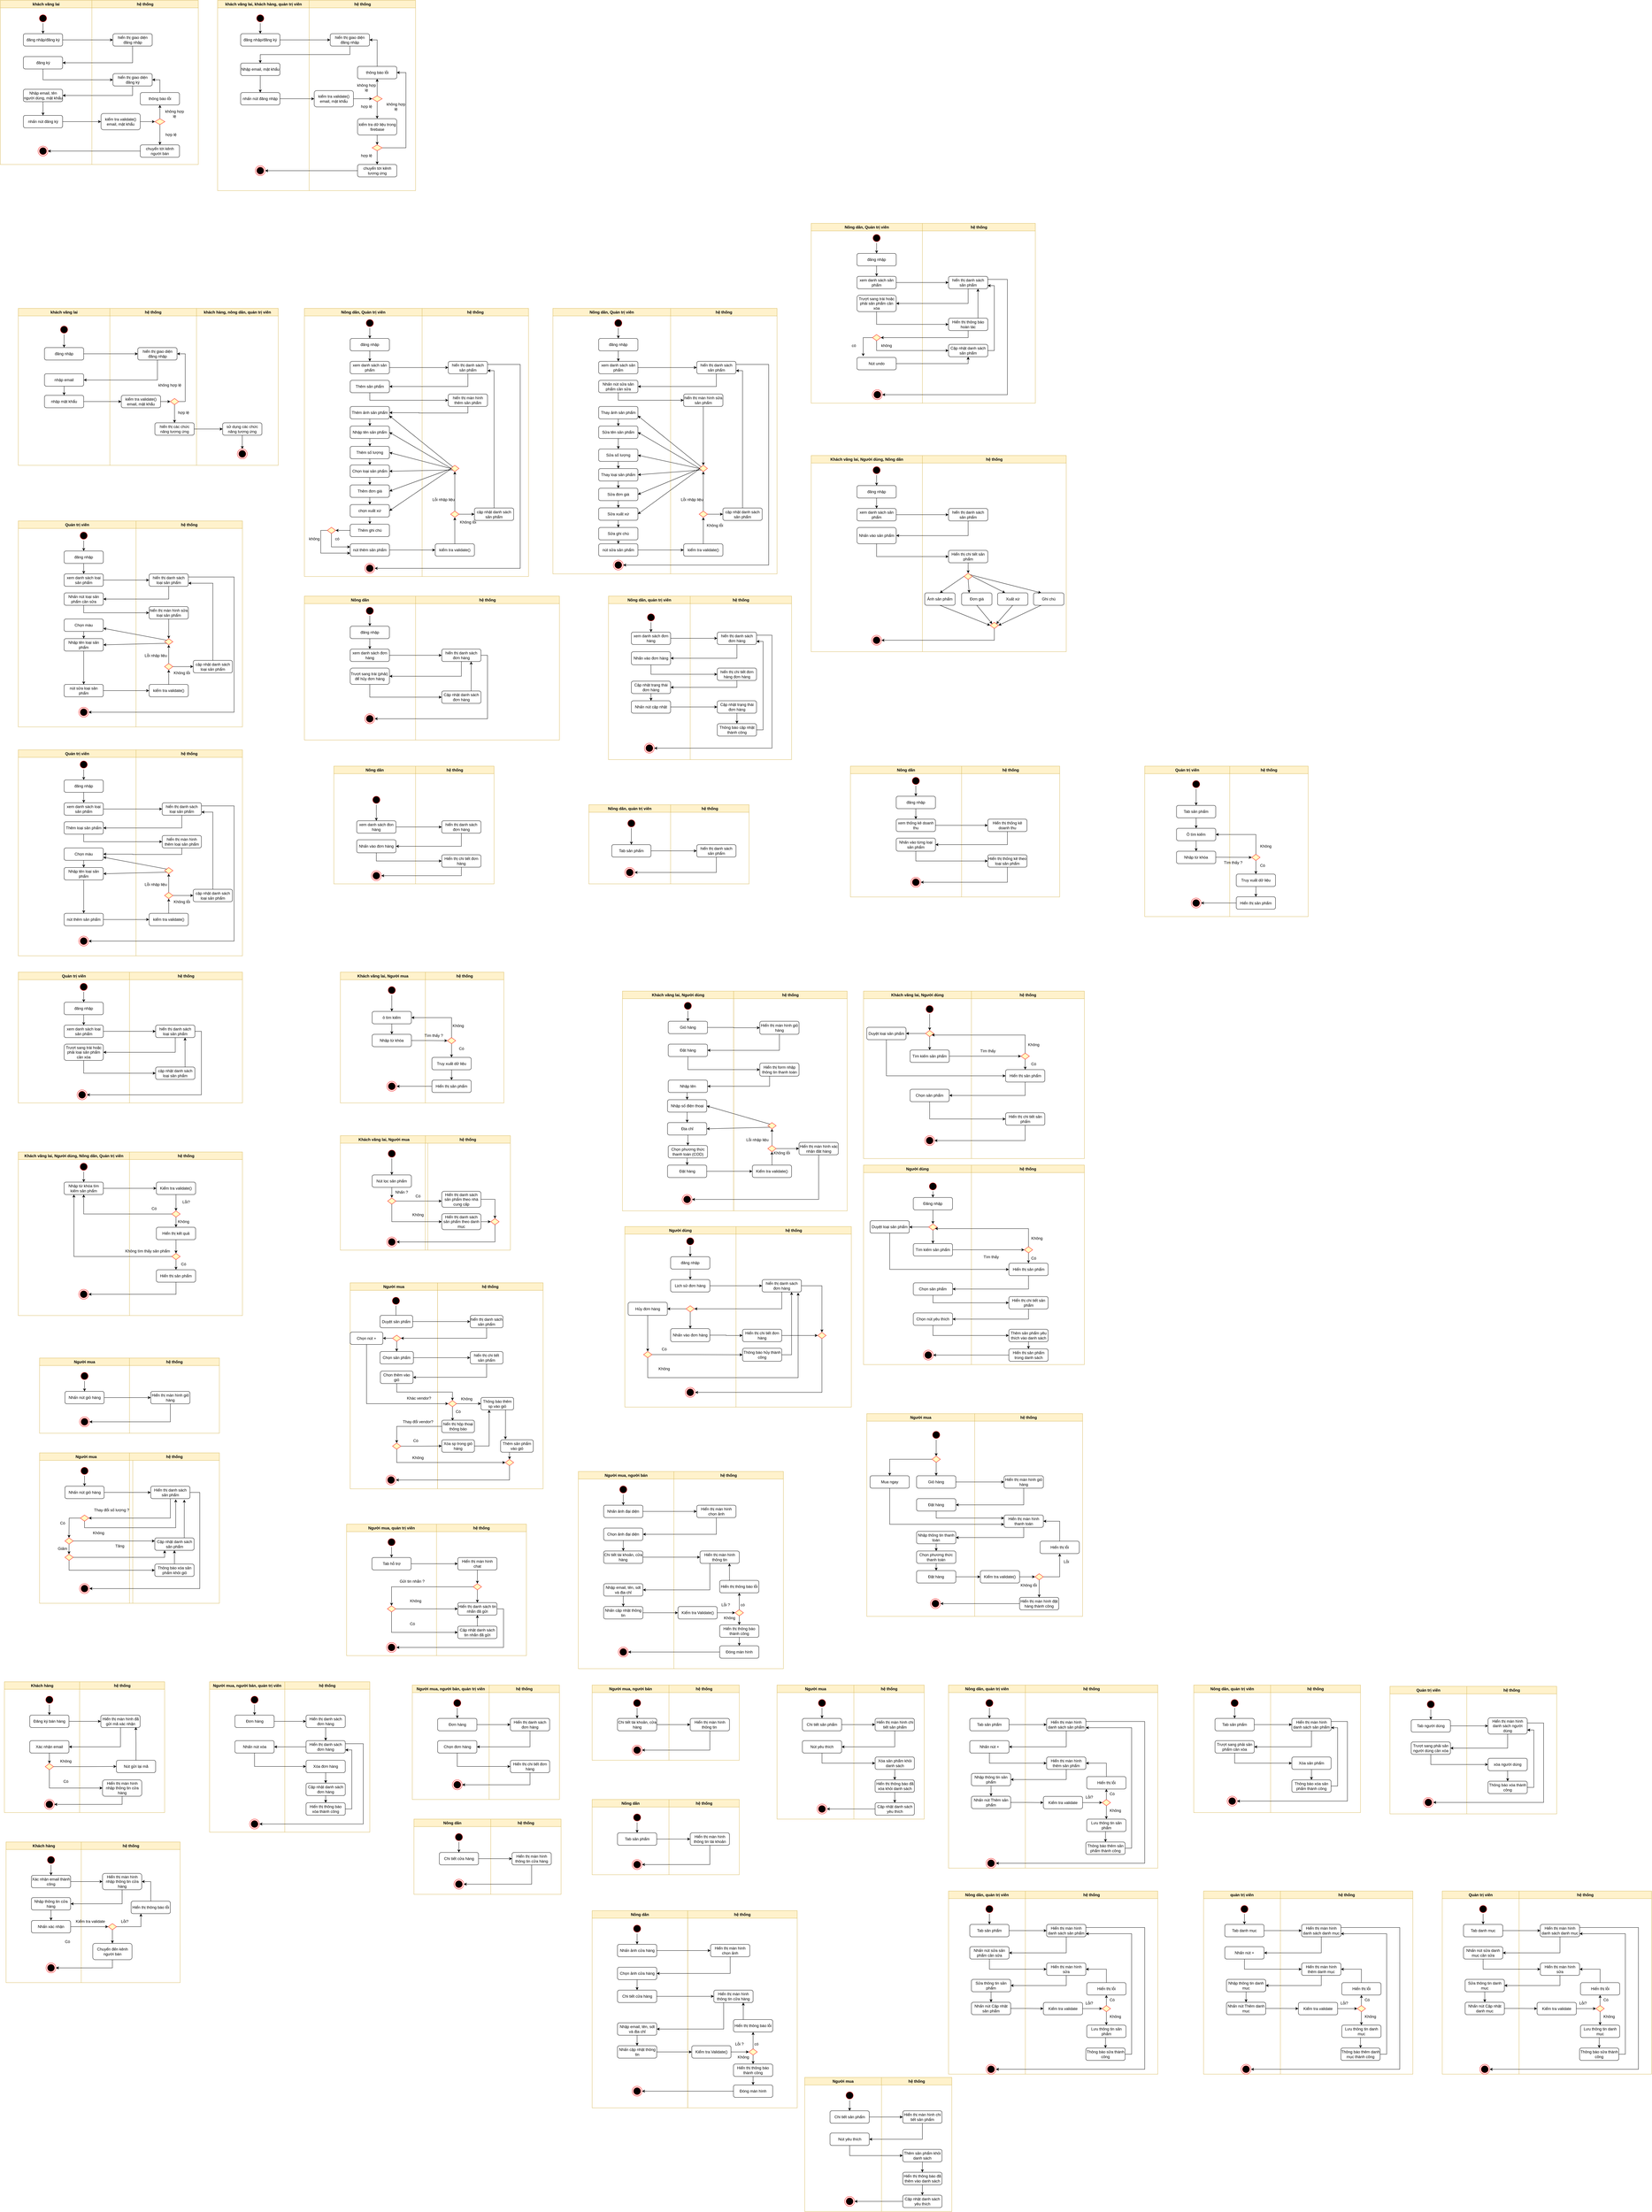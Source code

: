 <mxfile version="23.1.1" type="github">
  <diagram name="Page-1" id="e7e014a7-5840-1c2e-5031-d8a46d1fe8dd">
    <mxGraphModel dx="1235" dy="636" grid="1" gridSize="10" guides="1" tooltips="1" connect="1" arrows="1" fold="1" page="1" pageScale="1" pageWidth="1169" pageHeight="826" background="none" math="0" shadow="0">
      <root>
        <mxCell id="0" />
        <mxCell id="1" parent="0" />
        <mxCell id="KYzLp7zjKM8vXgxondFM-41" value="khách vãng lai" style="swimlane;whiteSpace=wrap;fillColor=#fff2cc;strokeColor=#d6b656;" parent="1" vertex="1">
          <mxGeometry x="165" y="960" width="280" height="480" as="geometry" />
        </mxCell>
        <mxCell id="KYzLp7zjKM8vXgxondFM-245" value="" style="edgeStyle=orthogonalEdgeStyle;rounded=0;orthogonalLoop=1;jettySize=auto;html=1;" parent="KYzLp7zjKM8vXgxondFM-41" source="KYzLp7zjKM8vXgxondFM-42" target="KYzLp7zjKM8vXgxondFM-235" edge="1">
          <mxGeometry relative="1" as="geometry" />
        </mxCell>
        <mxCell id="KYzLp7zjKM8vXgxondFM-42" value="" style="ellipse;shape=startState;fillColor=#000000;strokeColor=#ff0000;" parent="KYzLp7zjKM8vXgxondFM-41" vertex="1">
          <mxGeometry x="125" y="50" width="30" height="30" as="geometry" />
        </mxCell>
        <mxCell id="KYzLp7zjKM8vXgxondFM-235" value="đăng nhập" style="rounded=1;whiteSpace=wrap;html=1;" parent="KYzLp7zjKM8vXgxondFM-41" vertex="1">
          <mxGeometry x="80" y="120" width="120" height="38" as="geometry" />
        </mxCell>
        <mxCell id="KYzLp7zjKM8vXgxondFM-247" value="" style="edgeStyle=orthogonalEdgeStyle;rounded=0;orthogonalLoop=1;jettySize=auto;html=1;" parent="KYzLp7zjKM8vXgxondFM-41" source="KYzLp7zjKM8vXgxondFM-238" target="KYzLp7zjKM8vXgxondFM-239" edge="1">
          <mxGeometry relative="1" as="geometry" />
        </mxCell>
        <mxCell id="KYzLp7zjKM8vXgxondFM-238" value="nhập email" style="rounded=1;whiteSpace=wrap;html=1;" parent="KYzLp7zjKM8vXgxondFM-41" vertex="1">
          <mxGeometry x="80" y="200" width="120" height="38" as="geometry" />
        </mxCell>
        <mxCell id="KYzLp7zjKM8vXgxondFM-239" value="nhập mật khẩu" style="rounded=1;whiteSpace=wrap;html=1;" parent="KYzLp7zjKM8vXgxondFM-41" vertex="1">
          <mxGeometry x="80" y="266" width="120" height="38" as="geometry" />
        </mxCell>
        <mxCell id="KYzLp7zjKM8vXgxondFM-50" value="hệ thống" style="swimlane;whiteSpace=wrap;fillColor=#fff2cc;strokeColor=#d6b656;" parent="1" vertex="1">
          <mxGeometry x="445" y="960" width="265" height="480" as="geometry" />
        </mxCell>
        <mxCell id="KYzLp7zjKM8vXgxondFM-236" value="hiển thị giao diện đăng nhập" style="rounded=1;whiteSpace=wrap;html=1;" parent="KYzLp7zjKM8vXgxondFM-50" vertex="1">
          <mxGeometry x="85.5" y="120" width="120" height="38" as="geometry" />
        </mxCell>
        <mxCell id="KYzLp7zjKM8vXgxondFM-251" value="" style="edgeStyle=orthogonalEdgeStyle;rounded=0;orthogonalLoop=1;jettySize=auto;html=1;" parent="KYzLp7zjKM8vXgxondFM-50" source="KYzLp7zjKM8vXgxondFM-248" target="KYzLp7zjKM8vXgxondFM-250" edge="1">
          <mxGeometry relative="1" as="geometry" />
        </mxCell>
        <mxCell id="KYzLp7zjKM8vXgxondFM-248" value="kiểm tra validate() email, mật khẩu" style="rounded=1;whiteSpace=wrap;html=1;" parent="KYzLp7zjKM8vXgxondFM-50" vertex="1">
          <mxGeometry x="35" y="266" width="120" height="38" as="geometry" />
        </mxCell>
        <mxCell id="KYzLp7zjKM8vXgxondFM-253" style="edgeStyle=orthogonalEdgeStyle;rounded=0;orthogonalLoop=1;jettySize=auto;html=1;entryX=1;entryY=0.5;entryDx=0;entryDy=0;exitX=1;exitY=0.5;exitDx=0;exitDy=0;" parent="KYzLp7zjKM8vXgxondFM-50" source="KYzLp7zjKM8vXgxondFM-250" target="KYzLp7zjKM8vXgxondFM-236" edge="1">
          <mxGeometry relative="1" as="geometry" />
        </mxCell>
        <mxCell id="KYzLp7zjKM8vXgxondFM-255" value="" style="edgeStyle=orthogonalEdgeStyle;rounded=0;orthogonalLoop=1;jettySize=auto;html=1;" parent="KYzLp7zjKM8vXgxondFM-50" source="KYzLp7zjKM8vXgxondFM-250" target="KYzLp7zjKM8vXgxondFM-254" edge="1">
          <mxGeometry relative="1" as="geometry" />
        </mxCell>
        <mxCell id="KYzLp7zjKM8vXgxondFM-250" value="" style="rhombus;fillColor=#ffffc0;strokeColor=#ff0000;" parent="KYzLp7zjKM8vXgxondFM-50" vertex="1">
          <mxGeometry x="185" y="275.5" width="25.5" height="19" as="geometry" />
        </mxCell>
        <mxCell id="KYzLp7zjKM8vXgxondFM-254" value="hiển thị các chức năng tương ứng" style="rounded=1;whiteSpace=wrap;html=1;" parent="KYzLp7zjKM8vXgxondFM-50" vertex="1">
          <mxGeometry x="137.75" y="350" width="120" height="38" as="geometry" />
        </mxCell>
        <mxCell id="KYzLp7zjKM8vXgxondFM-257" value="không hợp lệ" style="text;html=1;align=center;verticalAlign=middle;resizable=0;points=[];autosize=1;strokeColor=none;fillColor=none;" parent="KYzLp7zjKM8vXgxondFM-50" vertex="1">
          <mxGeometry x="137.75" y="220" width="90" height="30" as="geometry" />
        </mxCell>
        <mxCell id="KYzLp7zjKM8vXgxondFM-258" value="hợp lệ" style="text;html=1;align=center;verticalAlign=middle;resizable=0;points=[];autosize=1;strokeColor=none;fillColor=none;" parent="KYzLp7zjKM8vXgxondFM-50" vertex="1">
          <mxGeometry x="195" y="304" width="60" height="30" as="geometry" />
        </mxCell>
        <mxCell id="KYzLp7zjKM8vXgxondFM-69" value="khách hàng, nông dân, quản trị viên" style="swimlane;whiteSpace=wrap;fillColor=#fff2cc;strokeColor=#d6b656;" parent="1" vertex="1">
          <mxGeometry x="710" y="960" width="250" height="480" as="geometry" />
        </mxCell>
        <mxCell id="KYzLp7zjKM8vXgxondFM-73" value="" style="ellipse;shape=endState;fillColor=#000000;strokeColor=#ff0000" parent="KYzLp7zjKM8vXgxondFM-69" vertex="1">
          <mxGeometry x="125" y="430" width="30" height="30" as="geometry" />
        </mxCell>
        <mxCell id="KYzLp7zjKM8vXgxondFM-260" style="edgeStyle=orthogonalEdgeStyle;rounded=0;orthogonalLoop=1;jettySize=auto;html=1;exitX=0.5;exitY=1;exitDx=0;exitDy=0;entryX=0.5;entryY=0;entryDx=0;entryDy=0;" parent="KYzLp7zjKM8vXgxondFM-69" source="KYzLp7zjKM8vXgxondFM-256" target="KYzLp7zjKM8vXgxondFM-73" edge="1">
          <mxGeometry relative="1" as="geometry" />
        </mxCell>
        <mxCell id="KYzLp7zjKM8vXgxondFM-256" value="sử dụng các chức năng tương ứng" style="rounded=1;whiteSpace=wrap;html=1;" parent="KYzLp7zjKM8vXgxondFM-69" vertex="1">
          <mxGeometry x="80" y="350" width="120" height="38" as="geometry" />
        </mxCell>
        <mxCell id="KYzLp7zjKM8vXgxondFM-192" value="khách vãng lai" style="swimlane;whiteSpace=wrap;fillColor=#fff2cc;strokeColor=#d6b656;" parent="1" vertex="1">
          <mxGeometry x="110" y="18" width="280" height="502" as="geometry" />
        </mxCell>
        <mxCell id="KYzLp7zjKM8vXgxondFM-193" value="" style="edgeStyle=orthogonalEdgeStyle;rounded=0;orthogonalLoop=1;jettySize=auto;html=1;" parent="KYzLp7zjKM8vXgxondFM-192" source="KYzLp7zjKM8vXgxondFM-194" target="KYzLp7zjKM8vXgxondFM-195" edge="1">
          <mxGeometry relative="1" as="geometry" />
        </mxCell>
        <mxCell id="KYzLp7zjKM8vXgxondFM-194" value="" style="ellipse;shape=startState;fillColor=#000000;strokeColor=#ff0000;" parent="KYzLp7zjKM8vXgxondFM-192" vertex="1">
          <mxGeometry x="115.5" y="40" width="30" height="30" as="geometry" />
        </mxCell>
        <mxCell id="KYzLp7zjKM8vXgxondFM-195" value="đăng nhập/đăng ký" style="rounded=1;whiteSpace=wrap;html=1;" parent="KYzLp7zjKM8vXgxondFM-192" vertex="1">
          <mxGeometry x="70.5" y="102" width="120" height="38" as="geometry" />
        </mxCell>
        <mxCell id="KYzLp7zjKM8vXgxondFM-197" value="đăng ký" style="rounded=1;whiteSpace=wrap;html=1;" parent="KYzLp7zjKM8vXgxondFM-192" vertex="1">
          <mxGeometry x="70.5" y="172" width="120" height="38" as="geometry" />
        </mxCell>
        <mxCell id="CHqkZFaA4Pbt0bsiCunF-3" value="nhấn nút đăng ký" style="rounded=1;whiteSpace=wrap;html=1;" parent="KYzLp7zjKM8vXgxondFM-192" vertex="1">
          <mxGeometry x="70.5" y="352" width="120" height="38" as="geometry" />
        </mxCell>
        <mxCell id="zKHwVqUF4BQtbeKYuHTR-4" value="" style="edgeStyle=orthogonalEdgeStyle;rounded=0;orthogonalLoop=1;jettySize=auto;html=1;" parent="KYzLp7zjKM8vXgxondFM-192" source="zKHwVqUF4BQtbeKYuHTR-2" target="CHqkZFaA4Pbt0bsiCunF-3" edge="1">
          <mxGeometry relative="1" as="geometry" />
        </mxCell>
        <mxCell id="zKHwVqUF4BQtbeKYuHTR-2" value="Nhập email, tên người dùng, mật khẩu" style="rounded=1;whiteSpace=wrap;html=1;" parent="KYzLp7zjKM8vXgxondFM-192" vertex="1">
          <mxGeometry x="70.5" y="272" width="120" height="38" as="geometry" />
        </mxCell>
        <mxCell id="KYzLp7zjKM8vXgxondFM-222" value="" style="ellipse;shape=endState;fillColor=#000000;strokeColor=#ff0000" parent="KYzLp7zjKM8vXgxondFM-192" vertex="1">
          <mxGeometry x="115.5" y="446" width="30" height="30" as="geometry" />
        </mxCell>
        <mxCell id="KYzLp7zjKM8vXgxondFM-202" value="hệ thống" style="swimlane;whiteSpace=wrap;fillColor=#fff2cc;strokeColor=#d6b656;" parent="1" vertex="1">
          <mxGeometry x="390" y="18" width="325.5" height="502" as="geometry" />
        </mxCell>
        <mxCell id="KYzLp7zjKM8vXgxondFM-203" value="" style="edgeStyle=orthogonalEdgeStyle;rounded=0;orthogonalLoop=1;jettySize=auto;html=1;" parent="KYzLp7zjKM8vXgxondFM-202" source="KYzLp7zjKM8vXgxondFM-204" target="KYzLp7zjKM8vXgxondFM-207" edge="1">
          <mxGeometry relative="1" as="geometry" />
        </mxCell>
        <mxCell id="KYzLp7zjKM8vXgxondFM-204" value="kiểm tra validate() email, mật khẩu" style="rounded=1;whiteSpace=wrap;html=1;" parent="KYzLp7zjKM8vXgxondFM-202" vertex="1">
          <mxGeometry x="28" y="346" width="120" height="50" as="geometry" />
        </mxCell>
        <mxCell id="zKHwVqUF4BQtbeKYuHTR-7" value="" style="edgeStyle=orthogonalEdgeStyle;rounded=0;orthogonalLoop=1;jettySize=auto;html=1;" parent="KYzLp7zjKM8vXgxondFM-202" source="KYzLp7zjKM8vXgxondFM-207" target="zKHwVqUF4BQtbeKYuHTR-6" edge="1">
          <mxGeometry relative="1" as="geometry" />
        </mxCell>
        <mxCell id="zKHwVqUF4BQtbeKYuHTR-9" value="" style="edgeStyle=orthogonalEdgeStyle;rounded=0;orthogonalLoop=1;jettySize=auto;html=1;" parent="KYzLp7zjKM8vXgxondFM-202" source="KYzLp7zjKM8vXgxondFM-207" target="KYzLp7zjKM8vXgxondFM-220" edge="1">
          <mxGeometry relative="1" as="geometry" />
        </mxCell>
        <mxCell id="KYzLp7zjKM8vXgxondFM-207" value="" style="rhombus;fillColor=#ffffc0;strokeColor=#ff0000;" parent="KYzLp7zjKM8vXgxondFM-202" vertex="1">
          <mxGeometry x="192.75" y="362" width="30.5" height="18" as="geometry" />
        </mxCell>
        <mxCell id="KYzLp7zjKM8vXgxondFM-208" value="hiển thị giao diện đăng nhập" style="rounded=1;whiteSpace=wrap;html=1;" parent="KYzLp7zjKM8vXgxondFM-202" vertex="1">
          <mxGeometry x="64.5" y="102" width="120" height="38" as="geometry" />
        </mxCell>
        <mxCell id="KYzLp7zjKM8vXgxondFM-209" value="không hợp lệ" style="text;html=1;strokeColor=none;fillColor=none;align=center;verticalAlign=middle;whiteSpace=wrap;rounded=0;" parent="KYzLp7zjKM8vXgxondFM-202" vertex="1">
          <mxGeometry x="223.25" y="332" width="60" height="30" as="geometry" />
        </mxCell>
        <mxCell id="KYzLp7zjKM8vXgxondFM-210" value="hợp lệ" style="text;html=1;strokeColor=none;fillColor=none;align=center;verticalAlign=middle;whiteSpace=wrap;rounded=0;" parent="KYzLp7zjKM8vXgxondFM-202" vertex="1">
          <mxGeometry x="212.25" y="396" width="60" height="30" as="geometry" />
        </mxCell>
        <mxCell id="KYzLp7zjKM8vXgxondFM-220" value="chuyển tới kênh người bán" style="rounded=1;whiteSpace=wrap;html=1;" parent="KYzLp7zjKM8vXgxondFM-202" vertex="1">
          <mxGeometry x="148" y="442" width="120" height="38" as="geometry" />
        </mxCell>
        <mxCell id="KYzLp7zjKM8vXgxondFM-230" value="hiển thị giao diện đăng ký" style="rounded=1;whiteSpace=wrap;html=1;" parent="KYzLp7zjKM8vXgxondFM-202" vertex="1">
          <mxGeometry x="64.5" y="224" width="120" height="38" as="geometry" />
        </mxCell>
        <mxCell id="zKHwVqUF4BQtbeKYuHTR-8" style="edgeStyle=orthogonalEdgeStyle;rounded=0;orthogonalLoop=1;jettySize=auto;html=1;exitX=0.5;exitY=0;exitDx=0;exitDy=0;entryX=1;entryY=0.5;entryDx=0;entryDy=0;" parent="KYzLp7zjKM8vXgxondFM-202" source="zKHwVqUF4BQtbeKYuHTR-6" target="KYzLp7zjKM8vXgxondFM-230" edge="1">
          <mxGeometry relative="1" as="geometry" />
        </mxCell>
        <mxCell id="zKHwVqUF4BQtbeKYuHTR-6" value="thông báo lỗi" style="rounded=1;whiteSpace=wrap;html=1;" parent="KYzLp7zjKM8vXgxondFM-202" vertex="1">
          <mxGeometry x="148" y="282" width="120" height="38" as="geometry" />
        </mxCell>
        <mxCell id="KYzLp7zjKM8vXgxondFM-224" style="edgeStyle=orthogonalEdgeStyle;rounded=0;orthogonalLoop=1;jettySize=auto;html=1;entryX=1;entryY=0.5;entryDx=0;entryDy=0;endArrow=none;endFill=0;startArrow=classic;startFill=1;" parent="1" source="KYzLp7zjKM8vXgxondFM-208" target="KYzLp7zjKM8vXgxondFM-195" edge="1">
          <mxGeometry relative="1" as="geometry" />
        </mxCell>
        <mxCell id="KYzLp7zjKM8vXgxondFM-225" style="edgeStyle=orthogonalEdgeStyle;rounded=0;orthogonalLoop=1;jettySize=auto;html=1;exitX=0.5;exitY=1;exitDx=0;exitDy=0;entryX=1;entryY=0.5;entryDx=0;entryDy=0;" parent="1" source="KYzLp7zjKM8vXgxondFM-208" target="KYzLp7zjKM8vXgxondFM-197" edge="1">
          <mxGeometry relative="1" as="geometry" />
        </mxCell>
        <mxCell id="KYzLp7zjKM8vXgxondFM-237" style="edgeStyle=orthogonalEdgeStyle;rounded=0;orthogonalLoop=1;jettySize=auto;html=1;entryX=0;entryY=0.5;entryDx=0;entryDy=0;" parent="1" source="KYzLp7zjKM8vXgxondFM-235" target="KYzLp7zjKM8vXgxondFM-236" edge="1">
          <mxGeometry relative="1" as="geometry" />
        </mxCell>
        <mxCell id="KYzLp7zjKM8vXgxondFM-246" style="edgeStyle=orthogonalEdgeStyle;rounded=0;orthogonalLoop=1;jettySize=auto;html=1;exitX=0.5;exitY=1;exitDx=0;exitDy=0;entryX=1;entryY=0.5;entryDx=0;entryDy=0;" parent="1" source="KYzLp7zjKM8vXgxondFM-236" target="KYzLp7zjKM8vXgxondFM-238" edge="1">
          <mxGeometry relative="1" as="geometry" />
        </mxCell>
        <mxCell id="KYzLp7zjKM8vXgxondFM-249" style="edgeStyle=orthogonalEdgeStyle;rounded=0;orthogonalLoop=1;jettySize=auto;html=1;exitX=1;exitY=0.5;exitDx=0;exitDy=0;entryX=0;entryY=0.5;entryDx=0;entryDy=0;" parent="1" source="KYzLp7zjKM8vXgxondFM-239" target="KYzLp7zjKM8vXgxondFM-248" edge="1">
          <mxGeometry relative="1" as="geometry" />
        </mxCell>
        <mxCell id="KYzLp7zjKM8vXgxondFM-259" style="edgeStyle=orthogonalEdgeStyle;rounded=0;orthogonalLoop=1;jettySize=auto;html=1;entryX=0;entryY=0.5;entryDx=0;entryDy=0;" parent="1" source="KYzLp7zjKM8vXgxondFM-254" target="KYzLp7zjKM8vXgxondFM-256" edge="1">
          <mxGeometry relative="1" as="geometry" />
        </mxCell>
        <mxCell id="G6iEjRDnpPzUls3sCQAf-1" value="Nông dân, Quản trị viên" style="swimlane;whiteSpace=wrap;fillColor=#fff2cc;strokeColor=#d6b656;" parent="1" vertex="1">
          <mxGeometry x="1040" y="960" width="360" height="820" as="geometry" />
        </mxCell>
        <mxCell id="G6iEjRDnpPzUls3sCQAf-2" value="" style="edgeStyle=orthogonalEdgeStyle;rounded=0;orthogonalLoop=1;jettySize=auto;html=1;" parent="G6iEjRDnpPzUls3sCQAf-1" source="G6iEjRDnpPzUls3sCQAf-3" target="G6iEjRDnpPzUls3sCQAf-4" edge="1">
          <mxGeometry relative="1" as="geometry" />
        </mxCell>
        <mxCell id="G6iEjRDnpPzUls3sCQAf-3" value="" style="ellipse;shape=startState;fillColor=#000000;strokeColor=#ff0000;" parent="G6iEjRDnpPzUls3sCQAf-1" vertex="1">
          <mxGeometry x="185" y="30" width="30" height="30" as="geometry" />
        </mxCell>
        <mxCell id="G6iEjRDnpPzUls3sCQAf-46" value="" style="edgeStyle=orthogonalEdgeStyle;rounded=0;orthogonalLoop=1;jettySize=auto;html=1;" parent="G6iEjRDnpPzUls3sCQAf-1" source="G6iEjRDnpPzUls3sCQAf-4" target="G6iEjRDnpPzUls3sCQAf-6" edge="1">
          <mxGeometry relative="1" as="geometry" />
        </mxCell>
        <mxCell id="G6iEjRDnpPzUls3sCQAf-4" value="đăng nhập" style="rounded=1;whiteSpace=wrap;html=1;" parent="G6iEjRDnpPzUls3sCQAf-1" vertex="1">
          <mxGeometry x="140" y="92" width="120" height="38" as="geometry" />
        </mxCell>
        <mxCell id="G6iEjRDnpPzUls3sCQAf-6" value="xem danh sách sản phẩm" style="rounded=1;whiteSpace=wrap;html=1;" parent="G6iEjRDnpPzUls3sCQAf-1" vertex="1">
          <mxGeometry x="140" y="162" width="120" height="38" as="geometry" />
        </mxCell>
        <mxCell id="CHqkZFaA4Pbt0bsiCunF-7" value="Thêm sản phẩm" style="rounded=1;whiteSpace=wrap;html=1;" parent="G6iEjRDnpPzUls3sCQAf-1" vertex="1">
          <mxGeometry x="140" y="220" width="120" height="38" as="geometry" />
        </mxCell>
        <mxCell id="CHqkZFaA4Pbt0bsiCunF-14" value="" style="edgeStyle=orthogonalEdgeStyle;rounded=0;orthogonalLoop=1;jettySize=auto;html=1;" parent="G6iEjRDnpPzUls3sCQAf-1" source="CHqkZFaA4Pbt0bsiCunF-11" target="CHqkZFaA4Pbt0bsiCunF-13" edge="1">
          <mxGeometry relative="1" as="geometry" />
        </mxCell>
        <mxCell id="CHqkZFaA4Pbt0bsiCunF-11" value="Thêm ảnh sản phẩm" style="rounded=1;whiteSpace=wrap;html=1;" parent="G6iEjRDnpPzUls3sCQAf-1" vertex="1">
          <mxGeometry x="140" y="300" width="120" height="38" as="geometry" />
        </mxCell>
        <mxCell id="CHqkZFaA4Pbt0bsiCunF-21" style="edgeStyle=orthogonalEdgeStyle;rounded=0;orthogonalLoop=1;jettySize=auto;html=1;exitX=0.5;exitY=1;exitDx=0;exitDy=0;entryX=0.5;entryY=0;entryDx=0;entryDy=0;" parent="G6iEjRDnpPzUls3sCQAf-1" source="CHqkZFaA4Pbt0bsiCunF-13" target="CHqkZFaA4Pbt0bsiCunF-15" edge="1">
          <mxGeometry relative="1" as="geometry" />
        </mxCell>
        <mxCell id="CHqkZFaA4Pbt0bsiCunF-13" value="Nhập tên sản phẩm" style="rounded=1;whiteSpace=wrap;html=1;" parent="G6iEjRDnpPzUls3sCQAf-1" vertex="1">
          <mxGeometry x="140" y="360" width="120" height="38" as="geometry" />
        </mxCell>
        <mxCell id="CHqkZFaA4Pbt0bsiCunF-22" style="edgeStyle=orthogonalEdgeStyle;rounded=0;orthogonalLoop=1;jettySize=auto;html=1;exitX=0.5;exitY=1;exitDx=0;exitDy=0;entryX=0.5;entryY=0;entryDx=0;entryDy=0;" parent="G6iEjRDnpPzUls3sCQAf-1" source="CHqkZFaA4Pbt0bsiCunF-15" target="CHqkZFaA4Pbt0bsiCunF-16" edge="1">
          <mxGeometry relative="1" as="geometry" />
        </mxCell>
        <mxCell id="CHqkZFaA4Pbt0bsiCunF-15" value="Thêm số lượng" style="rounded=1;whiteSpace=wrap;html=1;" parent="G6iEjRDnpPzUls3sCQAf-1" vertex="1">
          <mxGeometry x="140" y="422" width="120" height="38" as="geometry" />
        </mxCell>
        <mxCell id="CHqkZFaA4Pbt0bsiCunF-23" style="edgeStyle=orthogonalEdgeStyle;rounded=0;orthogonalLoop=1;jettySize=auto;html=1;exitX=0.5;exitY=1;exitDx=0;exitDy=0;entryX=0.5;entryY=0;entryDx=0;entryDy=0;" parent="G6iEjRDnpPzUls3sCQAf-1" source="CHqkZFaA4Pbt0bsiCunF-16" target="CHqkZFaA4Pbt0bsiCunF-17" edge="1">
          <mxGeometry relative="1" as="geometry" />
        </mxCell>
        <mxCell id="CHqkZFaA4Pbt0bsiCunF-16" value="Chọn loại sản phẩm" style="rounded=1;whiteSpace=wrap;html=1;" parent="G6iEjRDnpPzUls3sCQAf-1" vertex="1">
          <mxGeometry x="140" y="479" width="120" height="38" as="geometry" />
        </mxCell>
        <mxCell id="CHqkZFaA4Pbt0bsiCunF-24" style="edgeStyle=orthogonalEdgeStyle;rounded=0;orthogonalLoop=1;jettySize=auto;html=1;exitX=0.5;exitY=1;exitDx=0;exitDy=0;entryX=0.5;entryY=0;entryDx=0;entryDy=0;" parent="G6iEjRDnpPzUls3sCQAf-1" source="CHqkZFaA4Pbt0bsiCunF-17" target="CHqkZFaA4Pbt0bsiCunF-18" edge="1">
          <mxGeometry relative="1" as="geometry" />
        </mxCell>
        <mxCell id="CHqkZFaA4Pbt0bsiCunF-17" value="Thêm đơn giá" style="rounded=1;whiteSpace=wrap;html=1;" parent="G6iEjRDnpPzUls3sCQAf-1" vertex="1">
          <mxGeometry x="140" y="540" width="120" height="38" as="geometry" />
        </mxCell>
        <mxCell id="CHqkZFaA4Pbt0bsiCunF-94" style="edgeStyle=orthogonalEdgeStyle;rounded=0;orthogonalLoop=1;jettySize=auto;html=1;exitX=0.5;exitY=1;exitDx=0;exitDy=0;entryX=0.5;entryY=0;entryDx=0;entryDy=0;" parent="G6iEjRDnpPzUls3sCQAf-1" source="CHqkZFaA4Pbt0bsiCunF-18" target="CHqkZFaA4Pbt0bsiCunF-93" edge="1">
          <mxGeometry relative="1" as="geometry" />
        </mxCell>
        <mxCell id="CHqkZFaA4Pbt0bsiCunF-18" value="chọn xuất xứ" style="rounded=1;whiteSpace=wrap;html=1;" parent="G6iEjRDnpPzUls3sCQAf-1" vertex="1">
          <mxGeometry x="140" y="600" width="120" height="38" as="geometry" />
        </mxCell>
        <mxCell id="CHqkZFaA4Pbt0bsiCunF-25" value="nút thêm sản phẩm" style="rounded=1;whiteSpace=wrap;html=1;" parent="G6iEjRDnpPzUls3sCQAf-1" vertex="1">
          <mxGeometry x="140" y="720" width="120" height="38" as="geometry" />
        </mxCell>
        <mxCell id="CHqkZFaA4Pbt0bsiCunF-44" value="" style="ellipse;shape=endState;fillColor=#000000;strokeColor=#ff0000" parent="G6iEjRDnpPzUls3sCQAf-1" vertex="1">
          <mxGeometry x="185" y="780" width="30" height="30" as="geometry" />
        </mxCell>
        <mxCell id="CHqkZFaA4Pbt0bsiCunF-96" value="" style="edgeStyle=orthogonalEdgeStyle;rounded=0;orthogonalLoop=1;jettySize=auto;html=1;" parent="G6iEjRDnpPzUls3sCQAf-1" source="CHqkZFaA4Pbt0bsiCunF-93" target="CHqkZFaA4Pbt0bsiCunF-95" edge="1">
          <mxGeometry relative="1" as="geometry" />
        </mxCell>
        <mxCell id="CHqkZFaA4Pbt0bsiCunF-93" value="Thêm ghi chú" style="rounded=1;whiteSpace=wrap;html=1;" parent="G6iEjRDnpPzUls3sCQAf-1" vertex="1">
          <mxGeometry x="140" y="660" width="120" height="38" as="geometry" />
        </mxCell>
        <mxCell id="CHqkZFaA4Pbt0bsiCunF-97" style="edgeStyle=orthogonalEdgeStyle;rounded=0;orthogonalLoop=1;jettySize=auto;html=1;exitX=0.5;exitY=1;exitDx=0;exitDy=0;entryX=0;entryY=0.25;entryDx=0;entryDy=0;" parent="G6iEjRDnpPzUls3sCQAf-1" source="CHqkZFaA4Pbt0bsiCunF-95" target="CHqkZFaA4Pbt0bsiCunF-25" edge="1">
          <mxGeometry relative="1" as="geometry" />
        </mxCell>
        <mxCell id="CHqkZFaA4Pbt0bsiCunF-98" style="edgeStyle=orthogonalEdgeStyle;rounded=0;orthogonalLoop=1;jettySize=auto;html=1;exitX=0;exitY=0.5;exitDx=0;exitDy=0;entryX=0;entryY=0.75;entryDx=0;entryDy=0;" parent="G6iEjRDnpPzUls3sCQAf-1" source="CHqkZFaA4Pbt0bsiCunF-95" target="CHqkZFaA4Pbt0bsiCunF-25" edge="1">
          <mxGeometry relative="1" as="geometry" />
        </mxCell>
        <mxCell id="CHqkZFaA4Pbt0bsiCunF-95" value="" style="rhombus;fillColor=#ffffc0;strokeColor=#ff0000;" parent="G6iEjRDnpPzUls3sCQAf-1" vertex="1">
          <mxGeometry x="70" y="669.5" width="25.5" height="19" as="geometry" />
        </mxCell>
        <mxCell id="CHqkZFaA4Pbt0bsiCunF-99" value="có" style="text;html=1;align=center;verticalAlign=middle;resizable=0;points=[];autosize=1;strokeColor=none;fillColor=none;" parent="G6iEjRDnpPzUls3sCQAf-1" vertex="1">
          <mxGeometry x="80" y="690" width="40" height="30" as="geometry" />
        </mxCell>
        <mxCell id="CHqkZFaA4Pbt0bsiCunF-100" value="không" style="text;html=1;align=center;verticalAlign=middle;resizable=0;points=[];autosize=1;strokeColor=none;fillColor=none;" parent="G6iEjRDnpPzUls3sCQAf-1" vertex="1">
          <mxGeometry y="690" width="60" height="30" as="geometry" />
        </mxCell>
        <mxCell id="G6iEjRDnpPzUls3sCQAf-15" value="hệ thống" style="swimlane;whiteSpace=wrap;fillColor=#fff2cc;strokeColor=#d6b656;" parent="1" vertex="1">
          <mxGeometry x="1400" y="960" width="325.5" height="820" as="geometry" />
        </mxCell>
        <mxCell id="G6iEjRDnpPzUls3sCQAf-43" value="hiển thị danh sách sản phẩm" style="rounded=1;whiteSpace=wrap;html=1;" parent="G6iEjRDnpPzUls3sCQAf-15" vertex="1">
          <mxGeometry x="80" y="162" width="120" height="38" as="geometry" />
        </mxCell>
        <mxCell id="CHqkZFaA4Pbt0bsiCunF-9" value="hiển thị màn hình thêm sản phẩm" style="rounded=1;whiteSpace=wrap;html=1;" parent="G6iEjRDnpPzUls3sCQAf-15" vertex="1">
          <mxGeometry x="80" y="262" width="120" height="38" as="geometry" />
        </mxCell>
        <mxCell id="CHqkZFaA4Pbt0bsiCunF-31" style="edgeStyle=orthogonalEdgeStyle;rounded=0;orthogonalLoop=1;jettySize=auto;html=1;exitX=0.5;exitY=0;exitDx=0;exitDy=0;entryX=0.5;entryY=1;entryDx=0;entryDy=0;" parent="G6iEjRDnpPzUls3sCQAf-15" source="CHqkZFaA4Pbt0bsiCunF-27" target="CHqkZFaA4Pbt0bsiCunF-30" edge="1">
          <mxGeometry relative="1" as="geometry">
            <mxPoint x="99" y="530" as="targetPoint" />
          </mxGeometry>
        </mxCell>
        <mxCell id="CHqkZFaA4Pbt0bsiCunF-27" value="kiểm tra validate()" style="rounded=1;whiteSpace=wrap;html=1;" parent="G6iEjRDnpPzUls3sCQAf-15" vertex="1">
          <mxGeometry x="40" y="720" width="120" height="38" as="geometry" />
        </mxCell>
        <mxCell id="CHqkZFaA4Pbt0bsiCunF-33" style="edgeStyle=orthogonalEdgeStyle;rounded=0;orthogonalLoop=1;jettySize=auto;html=1;exitX=0.5;exitY=0;exitDx=0;exitDy=0;entryX=0.5;entryY=1;entryDx=0;entryDy=0;" parent="G6iEjRDnpPzUls3sCQAf-15" source="CHqkZFaA4Pbt0bsiCunF-30" target="CHqkZFaA4Pbt0bsiCunF-32" edge="1">
          <mxGeometry relative="1" as="geometry" />
        </mxCell>
        <mxCell id="CHqkZFaA4Pbt0bsiCunF-40" style="edgeStyle=orthogonalEdgeStyle;rounded=0;orthogonalLoop=1;jettySize=auto;html=1;exitX=1;exitY=0.5;exitDx=0;exitDy=0;entryX=0;entryY=0.5;entryDx=0;entryDy=0;" parent="G6iEjRDnpPzUls3sCQAf-15" source="CHqkZFaA4Pbt0bsiCunF-30" target="CHqkZFaA4Pbt0bsiCunF-42" edge="1">
          <mxGeometry relative="1" as="geometry">
            <mxPoint x="220" y="460" as="targetPoint" />
          </mxGeometry>
        </mxCell>
        <mxCell id="CHqkZFaA4Pbt0bsiCunF-30" value="" style="rhombus;fillColor=#ffffc0;strokeColor=#ff0000;" parent="G6iEjRDnpPzUls3sCQAf-15" vertex="1">
          <mxGeometry x="87.25" y="620" width="25.5" height="19" as="geometry" />
        </mxCell>
        <mxCell id="CHqkZFaA4Pbt0bsiCunF-32" value="" style="rhombus;fillColor=#ffffc0;strokeColor=#ff0000;" parent="G6iEjRDnpPzUls3sCQAf-15" vertex="1">
          <mxGeometry x="87.25" y="480" width="25.5" height="19" as="geometry" />
        </mxCell>
        <mxCell id="CHqkZFaA4Pbt0bsiCunF-34" value="Lỗi nhập liệu" style="text;html=1;align=center;verticalAlign=middle;resizable=0;points=[];autosize=1;strokeColor=none;fillColor=none;" parent="G6iEjRDnpPzUls3sCQAf-15" vertex="1">
          <mxGeometry x="20" y="570" width="90" height="30" as="geometry" />
        </mxCell>
        <mxCell id="CHqkZFaA4Pbt0bsiCunF-41" value="Không lỗi" style="text;html=1;align=center;verticalAlign=middle;resizable=0;points=[];autosize=1;strokeColor=none;fillColor=none;" parent="G6iEjRDnpPzUls3sCQAf-15" vertex="1">
          <mxGeometry x="105" y="639" width="70" height="30" as="geometry" />
        </mxCell>
        <mxCell id="CHqkZFaA4Pbt0bsiCunF-43" style="edgeStyle=orthogonalEdgeStyle;rounded=0;orthogonalLoop=1;jettySize=auto;html=1;exitX=0.5;exitY=0;exitDx=0;exitDy=0;entryX=1;entryY=0.75;entryDx=0;entryDy=0;" parent="G6iEjRDnpPzUls3sCQAf-15" source="CHqkZFaA4Pbt0bsiCunF-42" target="G6iEjRDnpPzUls3sCQAf-43" edge="1">
          <mxGeometry relative="1" as="geometry" />
        </mxCell>
        <mxCell id="CHqkZFaA4Pbt0bsiCunF-42" value="cập nhật danh sách sản phẩm" style="rounded=1;whiteSpace=wrap;html=1;" parent="G6iEjRDnpPzUls3sCQAf-15" vertex="1">
          <mxGeometry x="160" y="610.5" width="120" height="38" as="geometry" />
        </mxCell>
        <mxCell id="G6iEjRDnpPzUls3sCQAf-44" style="edgeStyle=orthogonalEdgeStyle;rounded=0;orthogonalLoop=1;jettySize=auto;html=1;exitX=1;exitY=0.5;exitDx=0;exitDy=0;entryX=0;entryY=0.5;entryDx=0;entryDy=0;" parent="1" source="G6iEjRDnpPzUls3sCQAf-6" target="G6iEjRDnpPzUls3sCQAf-43" edge="1">
          <mxGeometry relative="1" as="geometry" />
        </mxCell>
        <mxCell id="CHqkZFaA4Pbt0bsiCunF-5" value="" style="edgeStyle=orthogonalEdgeStyle;rounded=0;orthogonalLoop=1;jettySize=auto;html=1;" parent="1" source="CHqkZFaA4Pbt0bsiCunF-3" target="KYzLp7zjKM8vXgxondFM-204" edge="1">
          <mxGeometry relative="1" as="geometry" />
        </mxCell>
        <mxCell id="CHqkZFaA4Pbt0bsiCunF-8" style="edgeStyle=orthogonalEdgeStyle;rounded=0;orthogonalLoop=1;jettySize=auto;html=1;exitX=0.5;exitY=1;exitDx=0;exitDy=0;entryX=1;entryY=0.5;entryDx=0;entryDy=0;" parent="1" source="G6iEjRDnpPzUls3sCQAf-43" target="CHqkZFaA4Pbt0bsiCunF-7" edge="1">
          <mxGeometry relative="1" as="geometry" />
        </mxCell>
        <mxCell id="CHqkZFaA4Pbt0bsiCunF-10" style="edgeStyle=orthogonalEdgeStyle;rounded=0;orthogonalLoop=1;jettySize=auto;html=1;exitX=0.5;exitY=1;exitDx=0;exitDy=0;entryX=0;entryY=0.5;entryDx=0;entryDy=0;" parent="1" source="CHqkZFaA4Pbt0bsiCunF-7" target="CHqkZFaA4Pbt0bsiCunF-9" edge="1">
          <mxGeometry relative="1" as="geometry" />
        </mxCell>
        <mxCell id="CHqkZFaA4Pbt0bsiCunF-12" style="edgeStyle=orthogonalEdgeStyle;rounded=0;orthogonalLoop=1;jettySize=auto;html=1;exitX=0.5;exitY=1;exitDx=0;exitDy=0;entryX=1;entryY=0.5;entryDx=0;entryDy=0;" parent="1" source="CHqkZFaA4Pbt0bsiCunF-9" target="CHqkZFaA4Pbt0bsiCunF-11" edge="1">
          <mxGeometry relative="1" as="geometry" />
        </mxCell>
        <mxCell id="CHqkZFaA4Pbt0bsiCunF-28" style="edgeStyle=orthogonalEdgeStyle;rounded=0;orthogonalLoop=1;jettySize=auto;html=1;entryX=0;entryY=0.5;entryDx=0;entryDy=0;" parent="1" source="CHqkZFaA4Pbt0bsiCunF-25" target="CHqkZFaA4Pbt0bsiCunF-27" edge="1">
          <mxGeometry relative="1" as="geometry" />
        </mxCell>
        <mxCell id="CHqkZFaA4Pbt0bsiCunF-35" value="" style="endArrow=classic;html=1;rounded=0;entryX=1;entryY=0.5;entryDx=0;entryDy=0;" parent="1" target="CHqkZFaA4Pbt0bsiCunF-13" edge="1">
          <mxGeometry width="50" height="50" relative="1" as="geometry">
            <mxPoint x="1490" y="1450" as="sourcePoint" />
            <mxPoint x="1430" y="1390" as="targetPoint" />
          </mxGeometry>
        </mxCell>
        <mxCell id="CHqkZFaA4Pbt0bsiCunF-36" value="" style="endArrow=classic;html=1;rounded=0;exitX=0;exitY=0.5;exitDx=0;exitDy=0;entryX=1;entryY=0.5;entryDx=0;entryDy=0;" parent="1" source="CHqkZFaA4Pbt0bsiCunF-32" target="CHqkZFaA4Pbt0bsiCunF-15" edge="1">
          <mxGeometry width="50" height="50" relative="1" as="geometry">
            <mxPoint x="1510" y="1450" as="sourcePoint" />
            <mxPoint x="1310" y="1369" as="targetPoint" />
          </mxGeometry>
        </mxCell>
        <mxCell id="CHqkZFaA4Pbt0bsiCunF-37" value="" style="endArrow=classic;html=1;rounded=0;exitX=0;exitY=1;exitDx=0;exitDy=0;entryX=1;entryY=0.5;entryDx=0;entryDy=0;" parent="1" source="CHqkZFaA4Pbt0bsiCunF-32" target="CHqkZFaA4Pbt0bsiCunF-16" edge="1">
          <mxGeometry width="50" height="50" relative="1" as="geometry">
            <mxPoint x="1497" y="1460" as="sourcePoint" />
            <mxPoint x="1310" y="1439" as="targetPoint" />
          </mxGeometry>
        </mxCell>
        <mxCell id="CHqkZFaA4Pbt0bsiCunF-38" value="" style="endArrow=classic;html=1;rounded=0;entryX=1;entryY=0.5;entryDx=0;entryDy=0;" parent="1" target="CHqkZFaA4Pbt0bsiCunF-17" edge="1">
          <mxGeometry width="50" height="50" relative="1" as="geometry">
            <mxPoint x="1490" y="1450" as="sourcePoint" />
            <mxPoint x="1310" y="1499" as="targetPoint" />
          </mxGeometry>
        </mxCell>
        <mxCell id="CHqkZFaA4Pbt0bsiCunF-39" value="" style="endArrow=classic;html=1;rounded=0;entryX=1;entryY=0.5;entryDx=0;entryDy=0;" parent="1" target="CHqkZFaA4Pbt0bsiCunF-18" edge="1">
          <mxGeometry width="50" height="50" relative="1" as="geometry">
            <mxPoint x="1490" y="1450" as="sourcePoint" />
            <mxPoint x="1310" y="1559" as="targetPoint" />
          </mxGeometry>
        </mxCell>
        <mxCell id="CHqkZFaA4Pbt0bsiCunF-46" value="" style="endArrow=classic;html=1;rounded=0;entryX=1;entryY=0.75;entryDx=0;entryDy=0;exitX=0;exitY=0;exitDx=0;exitDy=0;" parent="1" source="CHqkZFaA4Pbt0bsiCunF-32" target="CHqkZFaA4Pbt0bsiCunF-11" edge="1">
          <mxGeometry width="50" height="50" relative="1" as="geometry">
            <mxPoint x="1500" y="1460" as="sourcePoint" />
            <mxPoint x="1310" y="1369" as="targetPoint" />
          </mxGeometry>
        </mxCell>
        <mxCell id="CHqkZFaA4Pbt0bsiCunF-47" value="Nông dân, Quản trị viên" style="swimlane;whiteSpace=wrap;fillColor=#fff2cc;strokeColor=#d6b656;" parent="1" vertex="1">
          <mxGeometry x="1800" y="960" width="360" height="812" as="geometry" />
        </mxCell>
        <mxCell id="CHqkZFaA4Pbt0bsiCunF-48" value="" style="edgeStyle=orthogonalEdgeStyle;rounded=0;orthogonalLoop=1;jettySize=auto;html=1;" parent="CHqkZFaA4Pbt0bsiCunF-47" source="CHqkZFaA4Pbt0bsiCunF-49" target="CHqkZFaA4Pbt0bsiCunF-51" edge="1">
          <mxGeometry relative="1" as="geometry" />
        </mxCell>
        <mxCell id="CHqkZFaA4Pbt0bsiCunF-49" value="" style="ellipse;shape=startState;fillColor=#000000;strokeColor=#ff0000;" parent="CHqkZFaA4Pbt0bsiCunF-47" vertex="1">
          <mxGeometry x="185" y="30" width="30" height="30" as="geometry" />
        </mxCell>
        <mxCell id="CHqkZFaA4Pbt0bsiCunF-50" value="" style="edgeStyle=orthogonalEdgeStyle;rounded=0;orthogonalLoop=1;jettySize=auto;html=1;" parent="CHqkZFaA4Pbt0bsiCunF-47" source="CHqkZFaA4Pbt0bsiCunF-51" target="CHqkZFaA4Pbt0bsiCunF-52" edge="1">
          <mxGeometry relative="1" as="geometry" />
        </mxCell>
        <mxCell id="CHqkZFaA4Pbt0bsiCunF-51" value="đăng nhập" style="rounded=1;whiteSpace=wrap;html=1;" parent="CHqkZFaA4Pbt0bsiCunF-47" vertex="1">
          <mxGeometry x="140" y="92" width="120" height="38" as="geometry" />
        </mxCell>
        <mxCell id="CHqkZFaA4Pbt0bsiCunF-52" value="xem danh sách sản phẩm" style="rounded=1;whiteSpace=wrap;html=1;" parent="CHqkZFaA4Pbt0bsiCunF-47" vertex="1">
          <mxGeometry x="140" y="162" width="120" height="38" as="geometry" />
        </mxCell>
        <mxCell id="CHqkZFaA4Pbt0bsiCunF-53" value="Nhấn nút sửa sản phẩm cần sửa" style="rounded=1;whiteSpace=wrap;html=1;" parent="CHqkZFaA4Pbt0bsiCunF-47" vertex="1">
          <mxGeometry x="140" y="220" width="120" height="38" as="geometry" />
        </mxCell>
        <mxCell id="CHqkZFaA4Pbt0bsiCunF-54" value="" style="edgeStyle=orthogonalEdgeStyle;rounded=0;orthogonalLoop=1;jettySize=auto;html=1;" parent="CHqkZFaA4Pbt0bsiCunF-47" source="CHqkZFaA4Pbt0bsiCunF-55" target="CHqkZFaA4Pbt0bsiCunF-57" edge="1">
          <mxGeometry relative="1" as="geometry" />
        </mxCell>
        <mxCell id="CHqkZFaA4Pbt0bsiCunF-55" value="Thay ảnh sản phẩm" style="rounded=1;whiteSpace=wrap;html=1;" parent="CHqkZFaA4Pbt0bsiCunF-47" vertex="1">
          <mxGeometry x="140" y="300" width="120" height="38" as="geometry" />
        </mxCell>
        <mxCell id="CHqkZFaA4Pbt0bsiCunF-56" style="edgeStyle=orthogonalEdgeStyle;rounded=0;orthogonalLoop=1;jettySize=auto;html=1;exitX=0.5;exitY=1;exitDx=0;exitDy=0;entryX=0.5;entryY=0;entryDx=0;entryDy=0;" parent="CHqkZFaA4Pbt0bsiCunF-47" source="CHqkZFaA4Pbt0bsiCunF-57" target="CHqkZFaA4Pbt0bsiCunF-59" edge="1">
          <mxGeometry relative="1" as="geometry" />
        </mxCell>
        <mxCell id="CHqkZFaA4Pbt0bsiCunF-57" value="Sửa tên sản phẩm" style="rounded=1;whiteSpace=wrap;html=1;" parent="CHqkZFaA4Pbt0bsiCunF-47" vertex="1">
          <mxGeometry x="140" y="360" width="120" height="38" as="geometry" />
        </mxCell>
        <mxCell id="CHqkZFaA4Pbt0bsiCunF-58" style="edgeStyle=orthogonalEdgeStyle;rounded=0;orthogonalLoop=1;jettySize=auto;html=1;exitX=0.5;exitY=1;exitDx=0;exitDy=0;entryX=0.5;entryY=0;entryDx=0;entryDy=0;" parent="CHqkZFaA4Pbt0bsiCunF-47" source="CHqkZFaA4Pbt0bsiCunF-59" target="CHqkZFaA4Pbt0bsiCunF-61" edge="1">
          <mxGeometry relative="1" as="geometry" />
        </mxCell>
        <mxCell id="CHqkZFaA4Pbt0bsiCunF-59" value="Sửa số lượng" style="rounded=1;whiteSpace=wrap;html=1;" parent="CHqkZFaA4Pbt0bsiCunF-47" vertex="1">
          <mxGeometry x="140" y="430" width="120" height="38" as="geometry" />
        </mxCell>
        <mxCell id="CHqkZFaA4Pbt0bsiCunF-60" style="edgeStyle=orthogonalEdgeStyle;rounded=0;orthogonalLoop=1;jettySize=auto;html=1;exitX=0.5;exitY=1;exitDx=0;exitDy=0;entryX=0.5;entryY=0;entryDx=0;entryDy=0;" parent="CHqkZFaA4Pbt0bsiCunF-47" source="CHqkZFaA4Pbt0bsiCunF-61" target="CHqkZFaA4Pbt0bsiCunF-63" edge="1">
          <mxGeometry relative="1" as="geometry" />
        </mxCell>
        <mxCell id="CHqkZFaA4Pbt0bsiCunF-61" value="Thay loại sản phẩm" style="rounded=1;whiteSpace=wrap;html=1;" parent="CHqkZFaA4Pbt0bsiCunF-47" vertex="1">
          <mxGeometry x="140" y="490" width="120" height="38" as="geometry" />
        </mxCell>
        <mxCell id="CHqkZFaA4Pbt0bsiCunF-62" style="edgeStyle=orthogonalEdgeStyle;rounded=0;orthogonalLoop=1;jettySize=auto;html=1;exitX=0.5;exitY=1;exitDx=0;exitDy=0;entryX=0.5;entryY=0;entryDx=0;entryDy=0;" parent="CHqkZFaA4Pbt0bsiCunF-47" source="CHqkZFaA4Pbt0bsiCunF-63" target="CHqkZFaA4Pbt0bsiCunF-65" edge="1">
          <mxGeometry relative="1" as="geometry" />
        </mxCell>
        <mxCell id="CHqkZFaA4Pbt0bsiCunF-63" value="Sửa đơn giá" style="rounded=1;whiteSpace=wrap;html=1;" parent="CHqkZFaA4Pbt0bsiCunF-47" vertex="1">
          <mxGeometry x="140" y="550" width="120" height="38" as="geometry" />
        </mxCell>
        <mxCell id="CHqkZFaA4Pbt0bsiCunF-103" style="edgeStyle=orthogonalEdgeStyle;rounded=0;orthogonalLoop=1;jettySize=auto;html=1;exitX=0.5;exitY=1;exitDx=0;exitDy=0;entryX=0.5;entryY=0;entryDx=0;entryDy=0;" parent="CHqkZFaA4Pbt0bsiCunF-47" source="CHqkZFaA4Pbt0bsiCunF-65" target="CHqkZFaA4Pbt0bsiCunF-102" edge="1">
          <mxGeometry relative="1" as="geometry" />
        </mxCell>
        <mxCell id="CHqkZFaA4Pbt0bsiCunF-65" value="Sửa xuất xứ" style="rounded=1;whiteSpace=wrap;html=1;" parent="CHqkZFaA4Pbt0bsiCunF-47" vertex="1">
          <mxGeometry x="140" y="610" width="120" height="38" as="geometry" />
        </mxCell>
        <mxCell id="CHqkZFaA4Pbt0bsiCunF-66" value="nút sửa sản phẩm" style="rounded=1;whiteSpace=wrap;html=1;" parent="CHqkZFaA4Pbt0bsiCunF-47" vertex="1">
          <mxGeometry x="140" y="720" width="120" height="38" as="geometry" />
        </mxCell>
        <mxCell id="CHqkZFaA4Pbt0bsiCunF-67" value="" style="ellipse;shape=endState;fillColor=#000000;strokeColor=#ff0000" parent="CHqkZFaA4Pbt0bsiCunF-47" vertex="1">
          <mxGeometry x="185" y="770" width="30" height="30" as="geometry" />
        </mxCell>
        <mxCell id="CHqkZFaA4Pbt0bsiCunF-105" style="edgeStyle=orthogonalEdgeStyle;rounded=0;orthogonalLoop=1;jettySize=auto;html=1;exitX=0.5;exitY=1;exitDx=0;exitDy=0;entryX=0.5;entryY=0;entryDx=0;entryDy=0;" parent="CHqkZFaA4Pbt0bsiCunF-47" source="CHqkZFaA4Pbt0bsiCunF-102" target="CHqkZFaA4Pbt0bsiCunF-66" edge="1">
          <mxGeometry relative="1" as="geometry" />
        </mxCell>
        <mxCell id="CHqkZFaA4Pbt0bsiCunF-102" value="Sửa ghi chú" style="rounded=1;whiteSpace=wrap;html=1;" parent="CHqkZFaA4Pbt0bsiCunF-47" vertex="1">
          <mxGeometry x="140" y="670" width="120" height="38" as="geometry" />
        </mxCell>
        <mxCell id="CHqkZFaA4Pbt0bsiCunF-68" value="hệ thống" style="swimlane;whiteSpace=wrap;fillColor=#fff2cc;strokeColor=#d6b656;" parent="1" vertex="1">
          <mxGeometry x="2160" y="960" width="325.5" height="812" as="geometry" />
        </mxCell>
        <mxCell id="CHqkZFaA4Pbt0bsiCunF-69" value="hiển thị danh sách sản phẩm" style="rounded=1;whiteSpace=wrap;html=1;" parent="CHqkZFaA4Pbt0bsiCunF-68" vertex="1">
          <mxGeometry x="80" y="162" width="120" height="38" as="geometry" />
        </mxCell>
        <mxCell id="CHqkZFaA4Pbt0bsiCunF-104" style="edgeStyle=orthogonalEdgeStyle;rounded=0;orthogonalLoop=1;jettySize=auto;html=1;exitX=0.5;exitY=1;exitDx=0;exitDy=0;entryX=0.5;entryY=0;entryDx=0;entryDy=0;" parent="CHqkZFaA4Pbt0bsiCunF-68" source="CHqkZFaA4Pbt0bsiCunF-70" target="CHqkZFaA4Pbt0bsiCunF-76" edge="1">
          <mxGeometry relative="1" as="geometry" />
        </mxCell>
        <mxCell id="CHqkZFaA4Pbt0bsiCunF-70" value="hiển thị màn hình sửa sản phẩm" style="rounded=1;whiteSpace=wrap;html=1;" parent="CHqkZFaA4Pbt0bsiCunF-68" vertex="1">
          <mxGeometry x="40" y="262" width="120" height="38" as="geometry" />
        </mxCell>
        <mxCell id="CHqkZFaA4Pbt0bsiCunF-71" style="edgeStyle=orthogonalEdgeStyle;rounded=0;orthogonalLoop=1;jettySize=auto;html=1;exitX=0.5;exitY=0;exitDx=0;exitDy=0;entryX=0.5;entryY=1;entryDx=0;entryDy=0;" parent="CHqkZFaA4Pbt0bsiCunF-68" source="CHqkZFaA4Pbt0bsiCunF-72" target="CHqkZFaA4Pbt0bsiCunF-75" edge="1">
          <mxGeometry relative="1" as="geometry">
            <mxPoint x="99" y="530" as="targetPoint" />
          </mxGeometry>
        </mxCell>
        <mxCell id="CHqkZFaA4Pbt0bsiCunF-72" value="kiểm tra validate()" style="rounded=1;whiteSpace=wrap;html=1;" parent="CHqkZFaA4Pbt0bsiCunF-68" vertex="1">
          <mxGeometry x="40" y="720" width="120" height="38" as="geometry" />
        </mxCell>
        <mxCell id="CHqkZFaA4Pbt0bsiCunF-73" style="edgeStyle=orthogonalEdgeStyle;rounded=0;orthogonalLoop=1;jettySize=auto;html=1;exitX=0.5;exitY=0;exitDx=0;exitDy=0;entryX=0.5;entryY=1;entryDx=0;entryDy=0;" parent="CHqkZFaA4Pbt0bsiCunF-68" source="CHqkZFaA4Pbt0bsiCunF-75" target="CHqkZFaA4Pbt0bsiCunF-76" edge="1">
          <mxGeometry relative="1" as="geometry" />
        </mxCell>
        <mxCell id="CHqkZFaA4Pbt0bsiCunF-74" style="edgeStyle=orthogonalEdgeStyle;rounded=0;orthogonalLoop=1;jettySize=auto;html=1;exitX=1;exitY=0.5;exitDx=0;exitDy=0;entryX=0;entryY=0.5;entryDx=0;entryDy=0;" parent="CHqkZFaA4Pbt0bsiCunF-68" source="CHqkZFaA4Pbt0bsiCunF-75" target="CHqkZFaA4Pbt0bsiCunF-80" edge="1">
          <mxGeometry relative="1" as="geometry">
            <mxPoint x="220" y="460" as="targetPoint" />
          </mxGeometry>
        </mxCell>
        <mxCell id="CHqkZFaA4Pbt0bsiCunF-75" value="" style="rhombus;fillColor=#ffffc0;strokeColor=#ff0000;" parent="CHqkZFaA4Pbt0bsiCunF-68" vertex="1">
          <mxGeometry x="87.25" y="620" width="25.5" height="19" as="geometry" />
        </mxCell>
        <mxCell id="CHqkZFaA4Pbt0bsiCunF-76" value="" style="rhombus;fillColor=#ffffc0;strokeColor=#ff0000;" parent="CHqkZFaA4Pbt0bsiCunF-68" vertex="1">
          <mxGeometry x="87.25" y="480" width="25.5" height="19" as="geometry" />
        </mxCell>
        <mxCell id="CHqkZFaA4Pbt0bsiCunF-77" value="Lỗi nhập liệu" style="text;html=1;align=center;verticalAlign=middle;resizable=0;points=[];autosize=1;strokeColor=none;fillColor=none;" parent="CHqkZFaA4Pbt0bsiCunF-68" vertex="1">
          <mxGeometry x="20" y="570" width="90" height="30" as="geometry" />
        </mxCell>
        <mxCell id="CHqkZFaA4Pbt0bsiCunF-78" value="Không lỗi" style="text;html=1;align=center;verticalAlign=middle;resizable=0;points=[];autosize=1;strokeColor=none;fillColor=none;" parent="CHqkZFaA4Pbt0bsiCunF-68" vertex="1">
          <mxGeometry x="100" y="648.5" width="70" height="30" as="geometry" />
        </mxCell>
        <mxCell id="CHqkZFaA4Pbt0bsiCunF-79" style="edgeStyle=orthogonalEdgeStyle;rounded=0;orthogonalLoop=1;jettySize=auto;html=1;exitX=0.5;exitY=0;exitDx=0;exitDy=0;entryX=1;entryY=0.75;entryDx=0;entryDy=0;" parent="CHqkZFaA4Pbt0bsiCunF-68" source="CHqkZFaA4Pbt0bsiCunF-80" target="CHqkZFaA4Pbt0bsiCunF-69" edge="1">
          <mxGeometry relative="1" as="geometry" />
        </mxCell>
        <mxCell id="CHqkZFaA4Pbt0bsiCunF-80" value="cập nhật danh sách sản phẩm" style="rounded=1;whiteSpace=wrap;html=1;" parent="CHqkZFaA4Pbt0bsiCunF-68" vertex="1">
          <mxGeometry x="160" y="610.5" width="120" height="38" as="geometry" />
        </mxCell>
        <mxCell id="CHqkZFaA4Pbt0bsiCunF-81" style="edgeStyle=orthogonalEdgeStyle;rounded=0;orthogonalLoop=1;jettySize=auto;html=1;exitX=1;exitY=0.5;exitDx=0;exitDy=0;entryX=0;entryY=0.5;entryDx=0;entryDy=0;" parent="1" source="CHqkZFaA4Pbt0bsiCunF-52" target="CHqkZFaA4Pbt0bsiCunF-69" edge="1">
          <mxGeometry relative="1" as="geometry" />
        </mxCell>
        <mxCell id="CHqkZFaA4Pbt0bsiCunF-82" style="edgeStyle=orthogonalEdgeStyle;rounded=0;orthogonalLoop=1;jettySize=auto;html=1;exitX=0.5;exitY=1;exitDx=0;exitDy=0;entryX=1;entryY=0.5;entryDx=0;entryDy=0;" parent="1" source="CHqkZFaA4Pbt0bsiCunF-69" target="CHqkZFaA4Pbt0bsiCunF-53" edge="1">
          <mxGeometry relative="1" as="geometry" />
        </mxCell>
        <mxCell id="CHqkZFaA4Pbt0bsiCunF-83" style="edgeStyle=orthogonalEdgeStyle;rounded=0;orthogonalLoop=1;jettySize=auto;html=1;exitX=0.5;exitY=1;exitDx=0;exitDy=0;entryX=0;entryY=0.5;entryDx=0;entryDy=0;" parent="1" source="CHqkZFaA4Pbt0bsiCunF-53" target="CHqkZFaA4Pbt0bsiCunF-70" edge="1">
          <mxGeometry relative="1" as="geometry" />
        </mxCell>
        <mxCell id="CHqkZFaA4Pbt0bsiCunF-85" style="edgeStyle=orthogonalEdgeStyle;rounded=0;orthogonalLoop=1;jettySize=auto;html=1;entryX=0;entryY=0.5;entryDx=0;entryDy=0;" parent="1" source="CHqkZFaA4Pbt0bsiCunF-66" target="CHqkZFaA4Pbt0bsiCunF-72" edge="1">
          <mxGeometry relative="1" as="geometry" />
        </mxCell>
        <mxCell id="CHqkZFaA4Pbt0bsiCunF-86" value="" style="endArrow=classic;html=1;rounded=0;entryX=1;entryY=0.5;entryDx=0;entryDy=0;" parent="1" target="CHqkZFaA4Pbt0bsiCunF-57" edge="1">
          <mxGeometry width="50" height="50" relative="1" as="geometry">
            <mxPoint x="2250" y="1450" as="sourcePoint" />
            <mxPoint x="2190" y="1390" as="targetPoint" />
          </mxGeometry>
        </mxCell>
        <mxCell id="CHqkZFaA4Pbt0bsiCunF-87" value="" style="endArrow=classic;html=1;rounded=0;exitX=0;exitY=0.5;exitDx=0;exitDy=0;entryX=1;entryY=0.5;entryDx=0;entryDy=0;" parent="1" source="CHqkZFaA4Pbt0bsiCunF-76" target="CHqkZFaA4Pbt0bsiCunF-59" edge="1">
          <mxGeometry width="50" height="50" relative="1" as="geometry">
            <mxPoint x="2270" y="1450" as="sourcePoint" />
            <mxPoint x="2070" y="1369" as="targetPoint" />
          </mxGeometry>
        </mxCell>
        <mxCell id="CHqkZFaA4Pbt0bsiCunF-88" value="" style="endArrow=classic;html=1;rounded=0;exitX=0;exitY=1;exitDx=0;exitDy=0;entryX=1;entryY=0.5;entryDx=0;entryDy=0;" parent="1" source="CHqkZFaA4Pbt0bsiCunF-76" target="CHqkZFaA4Pbt0bsiCunF-61" edge="1">
          <mxGeometry width="50" height="50" relative="1" as="geometry">
            <mxPoint x="2257" y="1460" as="sourcePoint" />
            <mxPoint x="2070" y="1439" as="targetPoint" />
          </mxGeometry>
        </mxCell>
        <mxCell id="CHqkZFaA4Pbt0bsiCunF-89" value="" style="endArrow=classic;html=1;rounded=0;entryX=1;entryY=0.5;entryDx=0;entryDy=0;" parent="1" target="CHqkZFaA4Pbt0bsiCunF-63" edge="1">
          <mxGeometry width="50" height="50" relative="1" as="geometry">
            <mxPoint x="2250" y="1450" as="sourcePoint" />
            <mxPoint x="2070" y="1499" as="targetPoint" />
          </mxGeometry>
        </mxCell>
        <mxCell id="CHqkZFaA4Pbt0bsiCunF-90" value="" style="endArrow=classic;html=1;rounded=0;entryX=1;entryY=0.5;entryDx=0;entryDy=0;" parent="1" target="CHqkZFaA4Pbt0bsiCunF-65" edge="1">
          <mxGeometry width="50" height="50" relative="1" as="geometry">
            <mxPoint x="2250" y="1450" as="sourcePoint" />
            <mxPoint x="2070" y="1559" as="targetPoint" />
          </mxGeometry>
        </mxCell>
        <mxCell id="CHqkZFaA4Pbt0bsiCunF-91" style="edgeStyle=orthogonalEdgeStyle;rounded=0;orthogonalLoop=1;jettySize=auto;html=1;exitX=1;exitY=0.25;exitDx=0;exitDy=0;entryX=1;entryY=0.5;entryDx=0;entryDy=0;" parent="1" source="CHqkZFaA4Pbt0bsiCunF-69" target="CHqkZFaA4Pbt0bsiCunF-67" edge="1">
          <mxGeometry relative="1" as="geometry">
            <Array as="points">
              <mxPoint x="2460" y="1132" />
              <mxPoint x="2460" y="1745" />
            </Array>
          </mxGeometry>
        </mxCell>
        <mxCell id="CHqkZFaA4Pbt0bsiCunF-92" value="" style="endArrow=classic;html=1;rounded=0;entryX=1;entryY=0.75;entryDx=0;entryDy=0;exitX=0;exitY=0;exitDx=0;exitDy=0;" parent="1" source="CHqkZFaA4Pbt0bsiCunF-76" target="CHqkZFaA4Pbt0bsiCunF-55" edge="1">
          <mxGeometry width="50" height="50" relative="1" as="geometry">
            <mxPoint x="2260" y="1460" as="sourcePoint" />
            <mxPoint x="2070" y="1369" as="targetPoint" />
          </mxGeometry>
        </mxCell>
        <mxCell id="CHqkZFaA4Pbt0bsiCunF-101" style="edgeStyle=orthogonalEdgeStyle;rounded=0;orthogonalLoop=1;jettySize=auto;html=1;exitX=1;exitY=0.25;exitDx=0;exitDy=0;entryX=1;entryY=0.5;entryDx=0;entryDy=0;" parent="1" source="G6iEjRDnpPzUls3sCQAf-43" target="CHqkZFaA4Pbt0bsiCunF-44" edge="1">
          <mxGeometry relative="1" as="geometry">
            <Array as="points">
              <mxPoint x="1700" y="1132" />
              <mxPoint x="1700" y="1755" />
            </Array>
          </mxGeometry>
        </mxCell>
        <mxCell id="CHqkZFaA4Pbt0bsiCunF-106" value="Nông dân, Quản trị viên" style="swimlane;whiteSpace=wrap;fillColor=#fff2cc;strokeColor=#d6b656;" parent="1" vertex="1">
          <mxGeometry x="2590" y="700" width="340" height="550" as="geometry" />
        </mxCell>
        <mxCell id="CHqkZFaA4Pbt0bsiCunF-107" value="" style="edgeStyle=orthogonalEdgeStyle;rounded=0;orthogonalLoop=1;jettySize=auto;html=1;" parent="CHqkZFaA4Pbt0bsiCunF-106" source="CHqkZFaA4Pbt0bsiCunF-108" target="CHqkZFaA4Pbt0bsiCunF-110" edge="1">
          <mxGeometry relative="1" as="geometry" />
        </mxCell>
        <mxCell id="CHqkZFaA4Pbt0bsiCunF-108" value="" style="ellipse;shape=startState;fillColor=#000000;strokeColor=#ff0000;" parent="CHqkZFaA4Pbt0bsiCunF-106" vertex="1">
          <mxGeometry x="185" y="30" width="30" height="30" as="geometry" />
        </mxCell>
        <mxCell id="CHqkZFaA4Pbt0bsiCunF-109" value="" style="edgeStyle=orthogonalEdgeStyle;rounded=0;orthogonalLoop=1;jettySize=auto;html=1;" parent="CHqkZFaA4Pbt0bsiCunF-106" source="CHqkZFaA4Pbt0bsiCunF-110" target="CHqkZFaA4Pbt0bsiCunF-111" edge="1">
          <mxGeometry relative="1" as="geometry" />
        </mxCell>
        <mxCell id="CHqkZFaA4Pbt0bsiCunF-110" value="đăng nhập" style="rounded=1;whiteSpace=wrap;html=1;" parent="CHqkZFaA4Pbt0bsiCunF-106" vertex="1">
          <mxGeometry x="140" y="92" width="120" height="38" as="geometry" />
        </mxCell>
        <mxCell id="CHqkZFaA4Pbt0bsiCunF-111" value="xem danh sách sản phẩm" style="rounded=1;whiteSpace=wrap;html=1;" parent="CHqkZFaA4Pbt0bsiCunF-106" vertex="1">
          <mxGeometry x="140" y="162" width="120" height="38" as="geometry" />
        </mxCell>
        <mxCell id="CHqkZFaA4Pbt0bsiCunF-112" value="Trượt sang trái hoặc phải sản phẩm cần xóa" style="rounded=1;whiteSpace=wrap;html=1;" parent="CHqkZFaA4Pbt0bsiCunF-106" vertex="1">
          <mxGeometry x="140" y="220" width="120" height="50" as="geometry" />
        </mxCell>
        <mxCell id="CHqkZFaA4Pbt0bsiCunF-126" value="" style="ellipse;shape=endState;fillColor=#000000;strokeColor=#ff0000" parent="CHqkZFaA4Pbt0bsiCunF-106" vertex="1">
          <mxGeometry x="187.25" y="509" width="30" height="30" as="geometry" />
        </mxCell>
        <mxCell id="mrUoBiWxRah3O6gXCxUl-108" style="edgeStyle=orthogonalEdgeStyle;rounded=0;orthogonalLoop=1;jettySize=auto;html=1;exitX=0;exitY=0.5;exitDx=0;exitDy=0;entryX=0.158;entryY=-0.092;entryDx=0;entryDy=0;entryPerimeter=0;" parent="CHqkZFaA4Pbt0bsiCunF-106" source="mrUoBiWxRah3O6gXCxUl-105" target="mrUoBiWxRah3O6gXCxUl-109" edge="1">
          <mxGeometry relative="1" as="geometry">
            <mxPoint x="160" y="390.0" as="targetPoint" />
          </mxGeometry>
        </mxCell>
        <mxCell id="mrUoBiWxRah3O6gXCxUl-105" value="" style="rhombus;fillColor=#ffffc0;strokeColor=#ff0000;" parent="CHqkZFaA4Pbt0bsiCunF-106" vertex="1">
          <mxGeometry x="187.25" y="340" width="25.5" height="19" as="geometry" />
        </mxCell>
        <mxCell id="mrUoBiWxRah3O6gXCxUl-109" value="Nút undo" style="rounded=1;whiteSpace=wrap;html=1;" parent="CHqkZFaA4Pbt0bsiCunF-106" vertex="1">
          <mxGeometry x="140" y="410" width="120" height="38" as="geometry" />
        </mxCell>
        <mxCell id="mrUoBiWxRah3O6gXCxUl-113" value="không" style="text;html=1;align=center;verticalAlign=middle;resizable=0;points=[];autosize=1;strokeColor=none;fillColor=none;" parent="CHqkZFaA4Pbt0bsiCunF-106" vertex="1">
          <mxGeometry x="200" y="359" width="60" height="30" as="geometry" />
        </mxCell>
        <mxCell id="mrUoBiWxRah3O6gXCxUl-114" value="có" style="text;html=1;align=center;verticalAlign=middle;resizable=0;points=[];autosize=1;strokeColor=none;fillColor=none;" parent="CHqkZFaA4Pbt0bsiCunF-106" vertex="1">
          <mxGeometry x="110" y="359" width="40" height="30" as="geometry" />
        </mxCell>
        <mxCell id="CHqkZFaA4Pbt0bsiCunF-129" value="hệ thống" style="swimlane;whiteSpace=wrap;fillColor=#fff2cc;strokeColor=#d6b656;" parent="1" vertex="1">
          <mxGeometry x="2930" y="700" width="345.5" height="550" as="geometry" />
        </mxCell>
        <mxCell id="CHqkZFaA4Pbt0bsiCunF-130" value="hiển thị danh sách sản phẩm" style="rounded=1;whiteSpace=wrap;html=1;" parent="CHqkZFaA4Pbt0bsiCunF-129" vertex="1">
          <mxGeometry x="80" y="162" width="120" height="38" as="geometry" />
        </mxCell>
        <mxCell id="CHqkZFaA4Pbt0bsiCunF-155" style="edgeStyle=orthogonalEdgeStyle;rounded=0;orthogonalLoop=1;jettySize=auto;html=1;exitX=0.75;exitY=0;exitDx=0;exitDy=0;entryX=0.75;entryY=1;entryDx=0;entryDy=0;" parent="CHqkZFaA4Pbt0bsiCunF-129" source="CHqkZFaA4Pbt0bsiCunF-142" target="CHqkZFaA4Pbt0bsiCunF-130" edge="1">
          <mxGeometry relative="1" as="geometry" />
        </mxCell>
        <mxCell id="CHqkZFaA4Pbt0bsiCunF-142" value="Hiển thị thông báo hoàn tác" style="rounded=1;whiteSpace=wrap;html=1;" parent="CHqkZFaA4Pbt0bsiCunF-129" vertex="1">
          <mxGeometry x="80" y="290" width="120" height="38" as="geometry" />
        </mxCell>
        <mxCell id="mrUoBiWxRah3O6gXCxUl-115" style="edgeStyle=orthogonalEdgeStyle;rounded=0;orthogonalLoop=1;jettySize=auto;html=1;exitX=1;exitY=0.5;exitDx=0;exitDy=0;entryX=1;entryY=0.75;entryDx=0;entryDy=0;" parent="CHqkZFaA4Pbt0bsiCunF-129" source="mrUoBiWxRah3O6gXCxUl-110" target="CHqkZFaA4Pbt0bsiCunF-130" edge="1">
          <mxGeometry relative="1" as="geometry" />
        </mxCell>
        <mxCell id="mrUoBiWxRah3O6gXCxUl-110" value="Cập nhật danh sách sản phẩm" style="rounded=1;whiteSpace=wrap;html=1;" parent="CHqkZFaA4Pbt0bsiCunF-129" vertex="1">
          <mxGeometry x="80" y="370" width="120" height="38" as="geometry" />
        </mxCell>
        <mxCell id="CHqkZFaA4Pbt0bsiCunF-143" style="edgeStyle=orthogonalEdgeStyle;rounded=0;orthogonalLoop=1;jettySize=auto;html=1;exitX=1;exitY=0.5;exitDx=0;exitDy=0;entryX=0;entryY=0.5;entryDx=0;entryDy=0;" parent="1" source="CHqkZFaA4Pbt0bsiCunF-111" target="CHqkZFaA4Pbt0bsiCunF-130" edge="1">
          <mxGeometry relative="1" as="geometry" />
        </mxCell>
        <mxCell id="CHqkZFaA4Pbt0bsiCunF-144" style="edgeStyle=orthogonalEdgeStyle;rounded=0;orthogonalLoop=1;jettySize=auto;html=1;exitX=0.5;exitY=1;exitDx=0;exitDy=0;entryX=1;entryY=0.5;entryDx=0;entryDy=0;" parent="1" source="CHqkZFaA4Pbt0bsiCunF-130" target="CHqkZFaA4Pbt0bsiCunF-112" edge="1">
          <mxGeometry relative="1" as="geometry" />
        </mxCell>
        <mxCell id="CHqkZFaA4Pbt0bsiCunF-154" style="edgeStyle=orthogonalEdgeStyle;rounded=0;orthogonalLoop=1;jettySize=auto;html=1;exitX=0.5;exitY=1;exitDx=0;exitDy=0;entryX=0;entryY=0.5;entryDx=0;entryDy=0;" parent="1" source="CHqkZFaA4Pbt0bsiCunF-112" target="CHqkZFaA4Pbt0bsiCunF-142" edge="1">
          <mxGeometry relative="1" as="geometry" />
        </mxCell>
        <mxCell id="CHqkZFaA4Pbt0bsiCunF-158" value="Khách vãng lai, Người dùng, Nông dân" style="swimlane;whiteSpace=wrap;fillColor=#fff2cc;strokeColor=#d6b656;" parent="1" vertex="1">
          <mxGeometry x="2590" y="1410" width="340" height="600" as="geometry" />
        </mxCell>
        <mxCell id="CHqkZFaA4Pbt0bsiCunF-159" value="" style="edgeStyle=orthogonalEdgeStyle;rounded=0;orthogonalLoop=1;jettySize=auto;html=1;" parent="CHqkZFaA4Pbt0bsiCunF-158" source="CHqkZFaA4Pbt0bsiCunF-160" target="CHqkZFaA4Pbt0bsiCunF-162" edge="1">
          <mxGeometry relative="1" as="geometry" />
        </mxCell>
        <mxCell id="CHqkZFaA4Pbt0bsiCunF-160" value="" style="ellipse;shape=startState;fillColor=#000000;strokeColor=#ff0000;" parent="CHqkZFaA4Pbt0bsiCunF-158" vertex="1">
          <mxGeometry x="185" y="30" width="30" height="30" as="geometry" />
        </mxCell>
        <mxCell id="CHqkZFaA4Pbt0bsiCunF-161" value="" style="edgeStyle=orthogonalEdgeStyle;rounded=0;orthogonalLoop=1;jettySize=auto;html=1;" parent="CHqkZFaA4Pbt0bsiCunF-158" source="CHqkZFaA4Pbt0bsiCunF-162" target="CHqkZFaA4Pbt0bsiCunF-163" edge="1">
          <mxGeometry relative="1" as="geometry" />
        </mxCell>
        <mxCell id="CHqkZFaA4Pbt0bsiCunF-162" value="đăng nhập" style="rounded=1;whiteSpace=wrap;html=1;" parent="CHqkZFaA4Pbt0bsiCunF-158" vertex="1">
          <mxGeometry x="140" y="92" width="120" height="38" as="geometry" />
        </mxCell>
        <mxCell id="CHqkZFaA4Pbt0bsiCunF-163" value="xem danh sách sản phẩm" style="rounded=1;whiteSpace=wrap;html=1;" parent="CHqkZFaA4Pbt0bsiCunF-158" vertex="1">
          <mxGeometry x="140" y="162" width="120" height="38" as="geometry" />
        </mxCell>
        <mxCell id="CHqkZFaA4Pbt0bsiCunF-164" value="Nhấn vào sản phẩm" style="rounded=1;whiteSpace=wrap;html=1;" parent="CHqkZFaA4Pbt0bsiCunF-158" vertex="1">
          <mxGeometry x="140" y="220" width="120" height="50" as="geometry" />
        </mxCell>
        <mxCell id="CHqkZFaA4Pbt0bsiCunF-165" value="" style="ellipse;shape=endState;fillColor=#000000;strokeColor=#ff0000" parent="CHqkZFaA4Pbt0bsiCunF-158" vertex="1">
          <mxGeometry x="185" y="550" width="30" height="30" as="geometry" />
        </mxCell>
        <mxCell id="CHqkZFaA4Pbt0bsiCunF-166" value="hệ thống" style="swimlane;whiteSpace=wrap;fillColor=#fff2cc;strokeColor=#d6b656;" parent="1" vertex="1">
          <mxGeometry x="2930" y="1410" width="440" height="600" as="geometry" />
        </mxCell>
        <mxCell id="CHqkZFaA4Pbt0bsiCunF-167" value="hiển thị danh sách sản phẩm" style="rounded=1;whiteSpace=wrap;html=1;" parent="CHqkZFaA4Pbt0bsiCunF-166" vertex="1">
          <mxGeometry x="80" y="162" width="120" height="38" as="geometry" />
        </mxCell>
        <mxCell id="CHqkZFaA4Pbt0bsiCunF-175" value="" style="edgeStyle=orthogonalEdgeStyle;rounded=0;orthogonalLoop=1;jettySize=auto;html=1;" parent="CHqkZFaA4Pbt0bsiCunF-166" source="CHqkZFaA4Pbt0bsiCunF-169" target="CHqkZFaA4Pbt0bsiCunF-174" edge="1">
          <mxGeometry relative="1" as="geometry" />
        </mxCell>
        <mxCell id="CHqkZFaA4Pbt0bsiCunF-169" value="Hiển thị chi tiết sản phẩm" style="rounded=1;whiteSpace=wrap;html=1;" parent="CHqkZFaA4Pbt0bsiCunF-166" vertex="1">
          <mxGeometry x="80" y="290" width="120" height="38" as="geometry" />
        </mxCell>
        <mxCell id="CHqkZFaA4Pbt0bsiCunF-174" value="" style="rhombus;fillColor=#ffffc0;strokeColor=#ff0000;" parent="CHqkZFaA4Pbt0bsiCunF-166" vertex="1">
          <mxGeometry x="127.25" y="360" width="25.5" height="19" as="geometry" />
        </mxCell>
        <mxCell id="CHqkZFaA4Pbt0bsiCunF-176" value="Ảnh sản phẩm" style="rounded=1;whiteSpace=wrap;html=1;" parent="CHqkZFaA4Pbt0bsiCunF-166" vertex="1">
          <mxGeometry x="7.25" y="420" width="92.75" height="38" as="geometry" />
        </mxCell>
        <mxCell id="CHqkZFaA4Pbt0bsiCunF-177" value="Đơn giá" style="rounded=1;whiteSpace=wrap;html=1;" parent="CHqkZFaA4Pbt0bsiCunF-166" vertex="1">
          <mxGeometry x="120" y="420" width="92.75" height="38" as="geometry" />
        </mxCell>
        <mxCell id="CHqkZFaA4Pbt0bsiCunF-178" value="Xuất xứ" style="rounded=1;whiteSpace=wrap;html=1;" parent="CHqkZFaA4Pbt0bsiCunF-166" vertex="1">
          <mxGeometry x="230" y="420" width="92.75" height="38" as="geometry" />
        </mxCell>
        <mxCell id="CHqkZFaA4Pbt0bsiCunF-179" value="Ghi chú" style="rounded=1;whiteSpace=wrap;html=1;" parent="CHqkZFaA4Pbt0bsiCunF-166" vertex="1">
          <mxGeometry x="340" y="420" width="92.75" height="38" as="geometry" />
        </mxCell>
        <mxCell id="CHqkZFaA4Pbt0bsiCunF-180" value="" style="endArrow=classic;html=1;rounded=0;entryX=0.5;entryY=0;entryDx=0;entryDy=0;exitX=0;exitY=0.5;exitDx=0;exitDy=0;" parent="CHqkZFaA4Pbt0bsiCunF-166" source="CHqkZFaA4Pbt0bsiCunF-174" target="CHqkZFaA4Pbt0bsiCunF-176" edge="1">
          <mxGeometry width="50" height="50" relative="1" as="geometry">
            <mxPoint x="-210" y="400" as="sourcePoint" />
            <mxPoint x="-160" y="350" as="targetPoint" />
          </mxGeometry>
        </mxCell>
        <mxCell id="CHqkZFaA4Pbt0bsiCunF-181" value="" style="endArrow=classic;html=1;rounded=0;entryX=0.25;entryY=0;entryDx=0;entryDy=0;exitX=0.5;exitY=1;exitDx=0;exitDy=0;" parent="CHqkZFaA4Pbt0bsiCunF-166" source="CHqkZFaA4Pbt0bsiCunF-174" target="CHqkZFaA4Pbt0bsiCunF-177" edge="1">
          <mxGeometry width="50" height="50" relative="1" as="geometry">
            <mxPoint x="137" y="380" as="sourcePoint" />
            <mxPoint x="64" y="430" as="targetPoint" />
          </mxGeometry>
        </mxCell>
        <mxCell id="CHqkZFaA4Pbt0bsiCunF-182" value="" style="endArrow=classic;html=1;rounded=0;entryX=0.25;entryY=0;entryDx=0;entryDy=0;exitX=1;exitY=0.5;exitDx=0;exitDy=0;" parent="CHqkZFaA4Pbt0bsiCunF-166" source="CHqkZFaA4Pbt0bsiCunF-174" target="CHqkZFaA4Pbt0bsiCunF-178" edge="1">
          <mxGeometry width="50" height="50" relative="1" as="geometry">
            <mxPoint x="150" y="389" as="sourcePoint" />
            <mxPoint x="153" y="430" as="targetPoint" />
          </mxGeometry>
        </mxCell>
        <mxCell id="CHqkZFaA4Pbt0bsiCunF-183" value="" style="endArrow=classic;html=1;rounded=0;entryX=0.25;entryY=0;entryDx=0;entryDy=0;exitX=1;exitY=0;exitDx=0;exitDy=0;" parent="CHqkZFaA4Pbt0bsiCunF-166" source="CHqkZFaA4Pbt0bsiCunF-174" target="CHqkZFaA4Pbt0bsiCunF-179" edge="1">
          <mxGeometry width="50" height="50" relative="1" as="geometry">
            <mxPoint x="163" y="380" as="sourcePoint" />
            <mxPoint x="263" y="430" as="targetPoint" />
          </mxGeometry>
        </mxCell>
        <mxCell id="CHqkZFaA4Pbt0bsiCunF-184" value="" style="rhombus;fillColor=#ffffc0;strokeColor=#ff0000;" parent="CHqkZFaA4Pbt0bsiCunF-166" vertex="1">
          <mxGeometry x="207.25" y="510" width="25.5" height="19" as="geometry" />
        </mxCell>
        <mxCell id="CHqkZFaA4Pbt0bsiCunF-185" value="" style="endArrow=classic;html=1;rounded=0;entryX=0;entryY=0.5;entryDx=0;entryDy=0;exitX=0.5;exitY=1;exitDx=0;exitDy=0;" parent="CHqkZFaA4Pbt0bsiCunF-166" source="CHqkZFaA4Pbt0bsiCunF-176" target="CHqkZFaA4Pbt0bsiCunF-184" edge="1">
          <mxGeometry width="50" height="50" relative="1" as="geometry">
            <mxPoint x="137" y="380" as="sourcePoint" />
            <mxPoint x="64" y="430" as="targetPoint" />
          </mxGeometry>
        </mxCell>
        <mxCell id="CHqkZFaA4Pbt0bsiCunF-186" value="" style="endArrow=classic;html=1;rounded=0;entryX=0;entryY=0;entryDx=0;entryDy=0;exitX=0.5;exitY=1;exitDx=0;exitDy=0;" parent="CHqkZFaA4Pbt0bsiCunF-166" source="CHqkZFaA4Pbt0bsiCunF-177" target="CHqkZFaA4Pbt0bsiCunF-184" edge="1">
          <mxGeometry width="50" height="50" relative="1" as="geometry">
            <mxPoint x="64" y="468" as="sourcePoint" />
            <mxPoint x="217" y="530" as="targetPoint" />
          </mxGeometry>
        </mxCell>
        <mxCell id="CHqkZFaA4Pbt0bsiCunF-187" value="" style="endArrow=classic;html=1;rounded=0;entryX=1;entryY=0;entryDx=0;entryDy=0;exitX=0.5;exitY=1;exitDx=0;exitDy=0;" parent="CHqkZFaA4Pbt0bsiCunF-166" source="CHqkZFaA4Pbt0bsiCunF-178" target="CHqkZFaA4Pbt0bsiCunF-184" edge="1">
          <mxGeometry width="50" height="50" relative="1" as="geometry">
            <mxPoint x="176" y="468" as="sourcePoint" />
            <mxPoint x="224" y="525" as="targetPoint" />
          </mxGeometry>
        </mxCell>
        <mxCell id="CHqkZFaA4Pbt0bsiCunF-188" value="" style="endArrow=classic;html=1;rounded=0;entryX=1;entryY=0.5;entryDx=0;entryDy=0;exitX=0.25;exitY=1;exitDx=0;exitDy=0;" parent="CHqkZFaA4Pbt0bsiCunF-166" source="CHqkZFaA4Pbt0bsiCunF-179" target="CHqkZFaA4Pbt0bsiCunF-184" edge="1">
          <mxGeometry width="50" height="50" relative="1" as="geometry">
            <mxPoint x="286" y="468" as="sourcePoint" />
            <mxPoint x="236" y="525" as="targetPoint" />
          </mxGeometry>
        </mxCell>
        <mxCell id="CHqkZFaA4Pbt0bsiCunF-170" style="edgeStyle=orthogonalEdgeStyle;rounded=0;orthogonalLoop=1;jettySize=auto;html=1;exitX=1;exitY=0.5;exitDx=0;exitDy=0;entryX=0;entryY=0.5;entryDx=0;entryDy=0;" parent="1" source="CHqkZFaA4Pbt0bsiCunF-163" target="CHqkZFaA4Pbt0bsiCunF-167" edge="1">
          <mxGeometry relative="1" as="geometry" />
        </mxCell>
        <mxCell id="CHqkZFaA4Pbt0bsiCunF-171" style="edgeStyle=orthogonalEdgeStyle;rounded=0;orthogonalLoop=1;jettySize=auto;html=1;exitX=0.5;exitY=1;exitDx=0;exitDy=0;entryX=1;entryY=0.5;entryDx=0;entryDy=0;" parent="1" source="CHqkZFaA4Pbt0bsiCunF-167" target="CHqkZFaA4Pbt0bsiCunF-164" edge="1">
          <mxGeometry relative="1" as="geometry" />
        </mxCell>
        <mxCell id="CHqkZFaA4Pbt0bsiCunF-172" style="edgeStyle=orthogonalEdgeStyle;rounded=0;orthogonalLoop=1;jettySize=auto;html=1;exitX=0.5;exitY=1;exitDx=0;exitDy=0;entryX=0;entryY=0.5;entryDx=0;entryDy=0;" parent="1" source="CHqkZFaA4Pbt0bsiCunF-164" target="CHqkZFaA4Pbt0bsiCunF-169" edge="1">
          <mxGeometry relative="1" as="geometry" />
        </mxCell>
        <mxCell id="CHqkZFaA4Pbt0bsiCunF-189" style="edgeStyle=orthogonalEdgeStyle;rounded=0;orthogonalLoop=1;jettySize=auto;html=1;entryX=1;entryY=0.5;entryDx=0;entryDy=0;" parent="1" source="CHqkZFaA4Pbt0bsiCunF-184" target="CHqkZFaA4Pbt0bsiCunF-165" edge="1">
          <mxGeometry relative="1" as="geometry">
            <Array as="points">
              <mxPoint x="3150" y="1975" />
            </Array>
          </mxGeometry>
        </mxCell>
        <mxCell id="CHqkZFaA4Pbt0bsiCunF-190" value="Nông dân" style="swimlane;whiteSpace=wrap;fillColor=#fff2cc;strokeColor=#d6b656;" parent="1" vertex="1">
          <mxGeometry x="1040" y="1840" width="340" height="440" as="geometry" />
        </mxCell>
        <mxCell id="CHqkZFaA4Pbt0bsiCunF-191" value="" style="edgeStyle=orthogonalEdgeStyle;rounded=0;orthogonalLoop=1;jettySize=auto;html=1;" parent="CHqkZFaA4Pbt0bsiCunF-190" source="CHqkZFaA4Pbt0bsiCunF-192" target="CHqkZFaA4Pbt0bsiCunF-194" edge="1">
          <mxGeometry relative="1" as="geometry" />
        </mxCell>
        <mxCell id="CHqkZFaA4Pbt0bsiCunF-192" value="" style="ellipse;shape=startState;fillColor=#000000;strokeColor=#ff0000;" parent="CHqkZFaA4Pbt0bsiCunF-190" vertex="1">
          <mxGeometry x="185" y="30" width="30" height="30" as="geometry" />
        </mxCell>
        <mxCell id="CHqkZFaA4Pbt0bsiCunF-193" value="" style="edgeStyle=orthogonalEdgeStyle;rounded=0;orthogonalLoop=1;jettySize=auto;html=1;" parent="CHqkZFaA4Pbt0bsiCunF-190" source="CHqkZFaA4Pbt0bsiCunF-194" target="CHqkZFaA4Pbt0bsiCunF-195" edge="1">
          <mxGeometry relative="1" as="geometry" />
        </mxCell>
        <mxCell id="CHqkZFaA4Pbt0bsiCunF-194" value="đăng nhập" style="rounded=1;whiteSpace=wrap;html=1;" parent="CHqkZFaA4Pbt0bsiCunF-190" vertex="1">
          <mxGeometry x="140" y="92" width="120" height="38" as="geometry" />
        </mxCell>
        <mxCell id="CHqkZFaA4Pbt0bsiCunF-195" value="xem danh sách đơn hàng" style="rounded=1;whiteSpace=wrap;html=1;" parent="CHqkZFaA4Pbt0bsiCunF-190" vertex="1">
          <mxGeometry x="140" y="162" width="120" height="38" as="geometry" />
        </mxCell>
        <mxCell id="CHqkZFaA4Pbt0bsiCunF-196" value="Trượt sang trái (phải)&amp;nbsp;&lt;br&gt;để hủy đơn hàng" style="rounded=1;whiteSpace=wrap;html=1;" parent="CHqkZFaA4Pbt0bsiCunF-190" vertex="1">
          <mxGeometry x="140" y="220" width="120" height="50" as="geometry" />
        </mxCell>
        <mxCell id="CHqkZFaA4Pbt0bsiCunF-197" value="" style="ellipse;shape=endState;fillColor=#000000;strokeColor=#ff0000" parent="CHqkZFaA4Pbt0bsiCunF-190" vertex="1">
          <mxGeometry x="185" y="360" width="30" height="30" as="geometry" />
        </mxCell>
        <mxCell id="CHqkZFaA4Pbt0bsiCunF-198" value="hệ thống" style="swimlane;whiteSpace=wrap;fillColor=#fff2cc;strokeColor=#d6b656;" parent="1" vertex="1">
          <mxGeometry x="1380" y="1840" width="440" height="440" as="geometry" />
        </mxCell>
        <mxCell id="CHqkZFaA4Pbt0bsiCunF-199" value="hiển thị danh sách đơn hàng" style="rounded=1;whiteSpace=wrap;html=1;" parent="CHqkZFaA4Pbt0bsiCunF-198" vertex="1">
          <mxGeometry x="80" y="162" width="120" height="38" as="geometry" />
        </mxCell>
        <mxCell id="CHqkZFaA4Pbt0bsiCunF-220" style="edgeStyle=orthogonalEdgeStyle;rounded=0;orthogonalLoop=1;jettySize=auto;html=1;exitX=0.75;exitY=0;exitDx=0;exitDy=0;entryX=0.75;entryY=1;entryDx=0;entryDy=0;" parent="CHqkZFaA4Pbt0bsiCunF-198" source="CHqkZFaA4Pbt0bsiCunF-201" target="CHqkZFaA4Pbt0bsiCunF-199" edge="1">
          <mxGeometry relative="1" as="geometry" />
        </mxCell>
        <mxCell id="CHqkZFaA4Pbt0bsiCunF-201" value="Cập nhật danh sách đơn hàng" style="rounded=1;whiteSpace=wrap;html=1;" parent="CHqkZFaA4Pbt0bsiCunF-198" vertex="1">
          <mxGeometry x="80" y="290" width="120" height="38" as="geometry" />
        </mxCell>
        <mxCell id="CHqkZFaA4Pbt0bsiCunF-216" style="edgeStyle=orthogonalEdgeStyle;rounded=0;orthogonalLoop=1;jettySize=auto;html=1;exitX=1;exitY=0.5;exitDx=0;exitDy=0;entryX=0;entryY=0.5;entryDx=0;entryDy=0;" parent="1" source="CHqkZFaA4Pbt0bsiCunF-195" target="CHqkZFaA4Pbt0bsiCunF-199" edge="1">
          <mxGeometry relative="1" as="geometry" />
        </mxCell>
        <mxCell id="CHqkZFaA4Pbt0bsiCunF-217" style="edgeStyle=orthogonalEdgeStyle;rounded=0;orthogonalLoop=1;jettySize=auto;html=1;exitX=0.5;exitY=1;exitDx=0;exitDy=0;entryX=1;entryY=0.5;entryDx=0;entryDy=0;" parent="1" source="CHqkZFaA4Pbt0bsiCunF-199" target="CHqkZFaA4Pbt0bsiCunF-196" edge="1">
          <mxGeometry relative="1" as="geometry" />
        </mxCell>
        <mxCell id="CHqkZFaA4Pbt0bsiCunF-218" style="edgeStyle=orthogonalEdgeStyle;rounded=0;orthogonalLoop=1;jettySize=auto;html=1;exitX=0.5;exitY=1;exitDx=0;exitDy=0;entryX=0;entryY=0.5;entryDx=0;entryDy=0;" parent="1" source="CHqkZFaA4Pbt0bsiCunF-196" target="CHqkZFaA4Pbt0bsiCunF-201" edge="1">
          <mxGeometry relative="1" as="geometry" />
        </mxCell>
        <mxCell id="CHqkZFaA4Pbt0bsiCunF-221" style="edgeStyle=orthogonalEdgeStyle;rounded=0;orthogonalLoop=1;jettySize=auto;html=1;exitX=1;exitY=0.5;exitDx=0;exitDy=0;entryX=1;entryY=0.5;entryDx=0;entryDy=0;" parent="1" source="CHqkZFaA4Pbt0bsiCunF-199" target="CHqkZFaA4Pbt0bsiCunF-197" edge="1">
          <mxGeometry relative="1" as="geometry" />
        </mxCell>
        <mxCell id="CHqkZFaA4Pbt0bsiCunF-222" value="Nông dân" style="swimlane;whiteSpace=wrap;fillColor=#fff2cc;strokeColor=#d6b656;" parent="1" vertex="1">
          <mxGeometry x="1130" y="2360" width="250" height="360" as="geometry" />
        </mxCell>
        <mxCell id="yINlHzeaaOcztMt1KGfI-102" style="edgeStyle=orthogonalEdgeStyle;rounded=0;orthogonalLoop=1;jettySize=auto;html=1;exitX=0.5;exitY=1;exitDx=0;exitDy=0;entryX=0.5;entryY=0;entryDx=0;entryDy=0;" parent="CHqkZFaA4Pbt0bsiCunF-222" source="CHqkZFaA4Pbt0bsiCunF-224" target="CHqkZFaA4Pbt0bsiCunF-227" edge="1">
          <mxGeometry relative="1" as="geometry" />
        </mxCell>
        <mxCell id="CHqkZFaA4Pbt0bsiCunF-229" value="" style="ellipse;shape=endState;fillColor=#000000;strokeColor=#ff0000" parent="CHqkZFaA4Pbt0bsiCunF-222" vertex="1">
          <mxGeometry x="115" y="320" width="30" height="30" as="geometry" />
        </mxCell>
        <mxCell id="CHqkZFaA4Pbt0bsiCunF-224" value="" style="ellipse;shape=startState;fillColor=#000000;strokeColor=#ff0000;" parent="CHqkZFaA4Pbt0bsiCunF-222" vertex="1">
          <mxGeometry x="115" y="88" width="30" height="30" as="geometry" />
        </mxCell>
        <mxCell id="CHqkZFaA4Pbt0bsiCunF-227" value="xem danh sách đon hàng" style="rounded=1;whiteSpace=wrap;html=1;" parent="CHqkZFaA4Pbt0bsiCunF-222" vertex="1">
          <mxGeometry x="70" y="167" width="120" height="38" as="geometry" />
        </mxCell>
        <mxCell id="CHqkZFaA4Pbt0bsiCunF-228" value="Nhấn vào đơn hàng" style="rounded=1;whiteSpace=wrap;html=1;" parent="CHqkZFaA4Pbt0bsiCunF-222" vertex="1">
          <mxGeometry x="70" y="225" width="120" height="40" as="geometry" />
        </mxCell>
        <mxCell id="CHqkZFaA4Pbt0bsiCunF-230" value="hệ thống" style="swimlane;whiteSpace=wrap;fillColor=#fff2cc;strokeColor=#d6b656;" parent="1" vertex="1">
          <mxGeometry x="1380" y="2360" width="240" height="360" as="geometry" />
        </mxCell>
        <mxCell id="CHqkZFaA4Pbt0bsiCunF-231" value="hiển thị danh sách đơn hàng" style="rounded=1;whiteSpace=wrap;html=1;" parent="CHqkZFaA4Pbt0bsiCunF-230" vertex="1">
          <mxGeometry x="80" y="167" width="120" height="38" as="geometry" />
        </mxCell>
        <mxCell id="CHqkZFaA4Pbt0bsiCunF-233" value="Hiển thị chi tiết đơn hàng" style="rounded=1;whiteSpace=wrap;html=1;" parent="CHqkZFaA4Pbt0bsiCunF-230" vertex="1">
          <mxGeometry x="80" y="271" width="120" height="38" as="geometry" />
        </mxCell>
        <mxCell id="CHqkZFaA4Pbt0bsiCunF-248" style="edgeStyle=orthogonalEdgeStyle;rounded=0;orthogonalLoop=1;jettySize=auto;html=1;exitX=1;exitY=0.5;exitDx=0;exitDy=0;entryX=0;entryY=0.5;entryDx=0;entryDy=0;" parent="1" source="CHqkZFaA4Pbt0bsiCunF-227" target="CHqkZFaA4Pbt0bsiCunF-231" edge="1">
          <mxGeometry relative="1" as="geometry" />
        </mxCell>
        <mxCell id="CHqkZFaA4Pbt0bsiCunF-249" style="edgeStyle=orthogonalEdgeStyle;rounded=0;orthogonalLoop=1;jettySize=auto;html=1;exitX=0.5;exitY=1;exitDx=0;exitDy=0;entryX=1;entryY=0.5;entryDx=0;entryDy=0;" parent="1" source="CHqkZFaA4Pbt0bsiCunF-231" target="CHqkZFaA4Pbt0bsiCunF-228" edge="1">
          <mxGeometry relative="1" as="geometry" />
        </mxCell>
        <mxCell id="CHqkZFaA4Pbt0bsiCunF-312" value="Nông dân" style="swimlane;whiteSpace=wrap;fillColor=#fff2cc;strokeColor=#d6b656;" parent="1" vertex="1">
          <mxGeometry x="2710" y="2360" width="340" height="400" as="geometry" />
        </mxCell>
        <mxCell id="CHqkZFaA4Pbt0bsiCunF-313" value="" style="edgeStyle=orthogonalEdgeStyle;rounded=0;orthogonalLoop=1;jettySize=auto;html=1;" parent="CHqkZFaA4Pbt0bsiCunF-312" source="CHqkZFaA4Pbt0bsiCunF-314" target="CHqkZFaA4Pbt0bsiCunF-316" edge="1">
          <mxGeometry relative="1" as="geometry" />
        </mxCell>
        <mxCell id="CHqkZFaA4Pbt0bsiCunF-314" value="" style="ellipse;shape=startState;fillColor=#000000;strokeColor=#ff0000;" parent="CHqkZFaA4Pbt0bsiCunF-312" vertex="1">
          <mxGeometry x="185" y="30" width="30" height="30" as="geometry" />
        </mxCell>
        <mxCell id="CHqkZFaA4Pbt0bsiCunF-315" value="" style="edgeStyle=orthogonalEdgeStyle;rounded=0;orthogonalLoop=1;jettySize=auto;html=1;" parent="CHqkZFaA4Pbt0bsiCunF-312" source="CHqkZFaA4Pbt0bsiCunF-316" target="CHqkZFaA4Pbt0bsiCunF-317" edge="1">
          <mxGeometry relative="1" as="geometry" />
        </mxCell>
        <mxCell id="CHqkZFaA4Pbt0bsiCunF-316" value="đăng nhập" style="rounded=1;whiteSpace=wrap;html=1;" parent="CHqkZFaA4Pbt0bsiCunF-312" vertex="1">
          <mxGeometry x="140" y="92" width="120" height="38" as="geometry" />
        </mxCell>
        <mxCell id="CHqkZFaA4Pbt0bsiCunF-317" value="xem thống kê doanh thu" style="rounded=1;whiteSpace=wrap;html=1;" parent="CHqkZFaA4Pbt0bsiCunF-312" vertex="1">
          <mxGeometry x="140" y="162" width="120" height="38" as="geometry" />
        </mxCell>
        <mxCell id="CHqkZFaA4Pbt0bsiCunF-318" value="Nhấn vào từng loại sản phẩm" style="rounded=1;whiteSpace=wrap;html=1;" parent="CHqkZFaA4Pbt0bsiCunF-312" vertex="1">
          <mxGeometry x="140" y="220" width="120" height="40" as="geometry" />
        </mxCell>
        <mxCell id="CHqkZFaA4Pbt0bsiCunF-319" value="" style="ellipse;shape=endState;fillColor=#000000;strokeColor=#ff0000" parent="CHqkZFaA4Pbt0bsiCunF-312" vertex="1">
          <mxGeometry x="185" y="340" width="30" height="30" as="geometry" />
        </mxCell>
        <mxCell id="CHqkZFaA4Pbt0bsiCunF-328" value="hệ thống" style="swimlane;whiteSpace=wrap;fillColor=#fff2cc;strokeColor=#d6b656;" parent="1" vertex="1">
          <mxGeometry x="3050" y="2360" width="300" height="400" as="geometry" />
        </mxCell>
        <mxCell id="CHqkZFaA4Pbt0bsiCunF-329" value="Hiển thị thống kê doanh thu" style="rounded=1;whiteSpace=wrap;html=1;" parent="CHqkZFaA4Pbt0bsiCunF-328" vertex="1">
          <mxGeometry x="80" y="162" width="120" height="38" as="geometry" />
        </mxCell>
        <mxCell id="CHqkZFaA4Pbt0bsiCunF-331" value="Hiển thị thống kê theo loại sản phẩm" style="rounded=1;whiteSpace=wrap;html=1;" parent="CHqkZFaA4Pbt0bsiCunF-328" vertex="1">
          <mxGeometry x="80" y="271" width="120" height="38" as="geometry" />
        </mxCell>
        <mxCell id="CHqkZFaA4Pbt0bsiCunF-335" style="edgeStyle=orthogonalEdgeStyle;rounded=0;orthogonalLoop=1;jettySize=auto;html=1;exitX=1;exitY=0.5;exitDx=0;exitDy=0;entryX=0;entryY=0.5;entryDx=0;entryDy=0;" parent="1" source="CHqkZFaA4Pbt0bsiCunF-317" target="CHqkZFaA4Pbt0bsiCunF-329" edge="1">
          <mxGeometry relative="1" as="geometry" />
        </mxCell>
        <mxCell id="CHqkZFaA4Pbt0bsiCunF-336" style="edgeStyle=orthogonalEdgeStyle;rounded=0;orthogonalLoop=1;jettySize=auto;html=1;exitX=0.5;exitY=1;exitDx=0;exitDy=0;entryX=1;entryY=0.5;entryDx=0;entryDy=0;" parent="1" source="CHqkZFaA4Pbt0bsiCunF-329" target="CHqkZFaA4Pbt0bsiCunF-318" edge="1">
          <mxGeometry relative="1" as="geometry" />
        </mxCell>
        <mxCell id="CHqkZFaA4Pbt0bsiCunF-337" style="edgeStyle=orthogonalEdgeStyle;rounded=0;orthogonalLoop=1;jettySize=auto;html=1;exitX=0.5;exitY=1;exitDx=0;exitDy=0;entryX=0;entryY=0.5;entryDx=0;entryDy=0;" parent="1" source="CHqkZFaA4Pbt0bsiCunF-318" target="CHqkZFaA4Pbt0bsiCunF-331" edge="1">
          <mxGeometry relative="1" as="geometry" />
        </mxCell>
        <mxCell id="mrUoBiWxRah3O6gXCxUl-1" value="Quản trị viên" style="swimlane;whiteSpace=wrap;fillColor=#fff2cc;strokeColor=#d6b656;" parent="1" vertex="1">
          <mxGeometry x="165" y="1610" width="360" height="630" as="geometry" />
        </mxCell>
        <mxCell id="mrUoBiWxRah3O6gXCxUl-2" value="" style="edgeStyle=orthogonalEdgeStyle;rounded=0;orthogonalLoop=1;jettySize=auto;html=1;" parent="mrUoBiWxRah3O6gXCxUl-1" source="mrUoBiWxRah3O6gXCxUl-3" target="mrUoBiWxRah3O6gXCxUl-5" edge="1">
          <mxGeometry relative="1" as="geometry" />
        </mxCell>
        <mxCell id="mrUoBiWxRah3O6gXCxUl-3" value="" style="ellipse;shape=startState;fillColor=#000000;strokeColor=#ff0000;" parent="mrUoBiWxRah3O6gXCxUl-1" vertex="1">
          <mxGeometry x="185" y="30" width="30" height="30" as="geometry" />
        </mxCell>
        <mxCell id="mrUoBiWxRah3O6gXCxUl-4" value="" style="edgeStyle=orthogonalEdgeStyle;rounded=0;orthogonalLoop=1;jettySize=auto;html=1;" parent="mrUoBiWxRah3O6gXCxUl-1" source="mrUoBiWxRah3O6gXCxUl-5" target="mrUoBiWxRah3O6gXCxUl-6" edge="1">
          <mxGeometry relative="1" as="geometry" />
        </mxCell>
        <mxCell id="mrUoBiWxRah3O6gXCxUl-5" value="đăng nhập" style="rounded=1;whiteSpace=wrap;html=1;" parent="mrUoBiWxRah3O6gXCxUl-1" vertex="1">
          <mxGeometry x="140" y="92" width="120" height="38" as="geometry" />
        </mxCell>
        <mxCell id="mrUoBiWxRah3O6gXCxUl-6" value="xem danh sách loại sản phẩm" style="rounded=1;whiteSpace=wrap;html=1;" parent="mrUoBiWxRah3O6gXCxUl-1" vertex="1">
          <mxGeometry x="140" y="162" width="120" height="38" as="geometry" />
        </mxCell>
        <mxCell id="mrUoBiWxRah3O6gXCxUl-7" value="Nhấn nút loại sản phẩm cần sửa" style="rounded=1;whiteSpace=wrap;html=1;" parent="mrUoBiWxRah3O6gXCxUl-1" vertex="1">
          <mxGeometry x="140" y="220" width="120" height="38" as="geometry" />
        </mxCell>
        <mxCell id="mrUoBiWxRah3O6gXCxUl-8" value="" style="edgeStyle=orthogonalEdgeStyle;rounded=0;orthogonalLoop=1;jettySize=auto;html=1;" parent="mrUoBiWxRah3O6gXCxUl-1" source="mrUoBiWxRah3O6gXCxUl-9" target="mrUoBiWxRah3O6gXCxUl-11" edge="1">
          <mxGeometry relative="1" as="geometry" />
        </mxCell>
        <mxCell id="mrUoBiWxRah3O6gXCxUl-9" value="Chọn màu" style="rounded=1;whiteSpace=wrap;html=1;" parent="mrUoBiWxRah3O6gXCxUl-1" vertex="1">
          <mxGeometry x="140" y="300" width="120" height="38" as="geometry" />
        </mxCell>
        <mxCell id="mrUoBiWxRah3O6gXCxUl-10" style="edgeStyle=orthogonalEdgeStyle;rounded=0;orthogonalLoop=1;jettySize=auto;html=1;exitX=0.5;exitY=1;exitDx=0;exitDy=0;entryX=0.5;entryY=0;entryDx=0;entryDy=0;" parent="mrUoBiWxRah3O6gXCxUl-1" source="mrUoBiWxRah3O6gXCxUl-11" target="mrUoBiWxRah3O6gXCxUl-20" edge="1">
          <mxGeometry relative="1" as="geometry">
            <mxPoint x="200" y="422" as="targetPoint" />
          </mxGeometry>
        </mxCell>
        <mxCell id="mrUoBiWxRah3O6gXCxUl-11" value="Nhập tên loại sản phẩm" style="rounded=1;whiteSpace=wrap;html=1;" parent="mrUoBiWxRah3O6gXCxUl-1" vertex="1">
          <mxGeometry x="140" y="360" width="120" height="38" as="geometry" />
        </mxCell>
        <mxCell id="mrUoBiWxRah3O6gXCxUl-20" value="nút sửa loại sản phẩm" style="rounded=1;whiteSpace=wrap;html=1;" parent="mrUoBiWxRah3O6gXCxUl-1" vertex="1">
          <mxGeometry x="140" y="500" width="120" height="38" as="geometry" />
        </mxCell>
        <mxCell id="mrUoBiWxRah3O6gXCxUl-21" value="" style="ellipse;shape=endState;fillColor=#000000;strokeColor=#ff0000" parent="mrUoBiWxRah3O6gXCxUl-1" vertex="1">
          <mxGeometry x="185" y="570" width="30" height="30" as="geometry" />
        </mxCell>
        <mxCell id="mrUoBiWxRah3O6gXCxUl-29" value="hệ thống" style="swimlane;whiteSpace=wrap;fillColor=#fff2cc;strokeColor=#d6b656;" parent="1" vertex="1">
          <mxGeometry x="525" y="1610" width="325.5" height="630" as="geometry" />
        </mxCell>
        <mxCell id="mrUoBiWxRah3O6gXCxUl-30" value="hiển thị danh sách loại sản phẩm" style="rounded=1;whiteSpace=wrap;html=1;" parent="mrUoBiWxRah3O6gXCxUl-29" vertex="1">
          <mxGeometry x="40" y="162" width="120" height="38" as="geometry" />
        </mxCell>
        <mxCell id="mrUoBiWxRah3O6gXCxUl-88" style="edgeStyle=orthogonalEdgeStyle;rounded=0;orthogonalLoop=1;jettySize=auto;html=1;exitX=0.5;exitY=1;exitDx=0;exitDy=0;entryX=0.5;entryY=0;entryDx=0;entryDy=0;" parent="mrUoBiWxRah3O6gXCxUl-29" source="mrUoBiWxRah3O6gXCxUl-31" target="mrUoBiWxRah3O6gXCxUl-37" edge="1">
          <mxGeometry relative="1" as="geometry" />
        </mxCell>
        <mxCell id="mrUoBiWxRah3O6gXCxUl-31" value="hiển thị màn hình sửa loại sản phẩm" style="rounded=1;whiteSpace=wrap;html=1;" parent="mrUoBiWxRah3O6gXCxUl-29" vertex="1">
          <mxGeometry x="40" y="262" width="120" height="38" as="geometry" />
        </mxCell>
        <mxCell id="mrUoBiWxRah3O6gXCxUl-32" style="edgeStyle=orthogonalEdgeStyle;rounded=0;orthogonalLoop=1;jettySize=auto;html=1;exitX=0.5;exitY=0;exitDx=0;exitDy=0;entryX=0.5;entryY=1;entryDx=0;entryDy=0;" parent="mrUoBiWxRah3O6gXCxUl-29" source="mrUoBiWxRah3O6gXCxUl-33" target="mrUoBiWxRah3O6gXCxUl-36" edge="1">
          <mxGeometry relative="1" as="geometry">
            <mxPoint x="99" y="530" as="targetPoint" />
          </mxGeometry>
        </mxCell>
        <mxCell id="mrUoBiWxRah3O6gXCxUl-33" value="kiểm tra validate()" style="rounded=1;whiteSpace=wrap;html=1;" parent="mrUoBiWxRah3O6gXCxUl-29" vertex="1">
          <mxGeometry x="40" y="500" width="120" height="38" as="geometry" />
        </mxCell>
        <mxCell id="mrUoBiWxRah3O6gXCxUl-34" style="edgeStyle=orthogonalEdgeStyle;rounded=0;orthogonalLoop=1;jettySize=auto;html=1;exitX=0.5;exitY=0;exitDx=0;exitDy=0;entryX=0.5;entryY=1;entryDx=0;entryDy=0;" parent="mrUoBiWxRah3O6gXCxUl-29" source="mrUoBiWxRah3O6gXCxUl-36" target="mrUoBiWxRah3O6gXCxUl-37" edge="1">
          <mxGeometry relative="1" as="geometry" />
        </mxCell>
        <mxCell id="mrUoBiWxRah3O6gXCxUl-35" style="edgeStyle=orthogonalEdgeStyle;rounded=0;orthogonalLoop=1;jettySize=auto;html=1;exitX=1;exitY=0.5;exitDx=0;exitDy=0;entryX=0;entryY=0.5;entryDx=0;entryDy=0;" parent="mrUoBiWxRah3O6gXCxUl-29" source="mrUoBiWxRah3O6gXCxUl-36" target="mrUoBiWxRah3O6gXCxUl-41" edge="1">
          <mxGeometry relative="1" as="geometry">
            <mxPoint x="220" y="460" as="targetPoint" />
          </mxGeometry>
        </mxCell>
        <mxCell id="mrUoBiWxRah3O6gXCxUl-36" value="" style="rhombus;fillColor=#ffffc0;strokeColor=#ff0000;" parent="mrUoBiWxRah3O6gXCxUl-29" vertex="1">
          <mxGeometry x="87.25" y="436" width="25.5" height="19" as="geometry" />
        </mxCell>
        <mxCell id="mrUoBiWxRah3O6gXCxUl-37" value="" style="rhombus;fillColor=#ffffc0;strokeColor=#ff0000;" parent="mrUoBiWxRah3O6gXCxUl-29" vertex="1">
          <mxGeometry x="87.25" y="360" width="25.5" height="19" as="geometry" />
        </mxCell>
        <mxCell id="mrUoBiWxRah3O6gXCxUl-38" value="Lỗi nhập liệu" style="text;html=1;align=center;verticalAlign=middle;resizable=0;points=[];autosize=1;strokeColor=none;fillColor=none;" parent="mrUoBiWxRah3O6gXCxUl-29" vertex="1">
          <mxGeometry x="15" y="396.5" width="90" height="30" as="geometry" />
        </mxCell>
        <mxCell id="mrUoBiWxRah3O6gXCxUl-39" value="Không lỗi" style="text;html=1;align=center;verticalAlign=middle;resizable=0;points=[];autosize=1;strokeColor=none;fillColor=none;" parent="mrUoBiWxRah3O6gXCxUl-29" vertex="1">
          <mxGeometry x="105" y="450" width="70" height="30" as="geometry" />
        </mxCell>
        <mxCell id="mrUoBiWxRah3O6gXCxUl-40" style="edgeStyle=orthogonalEdgeStyle;rounded=0;orthogonalLoop=1;jettySize=auto;html=1;exitX=0.5;exitY=0;exitDx=0;exitDy=0;entryX=1;entryY=0.75;entryDx=0;entryDy=0;" parent="mrUoBiWxRah3O6gXCxUl-29" source="mrUoBiWxRah3O6gXCxUl-41" target="mrUoBiWxRah3O6gXCxUl-30" edge="1">
          <mxGeometry relative="1" as="geometry" />
        </mxCell>
        <mxCell id="mrUoBiWxRah3O6gXCxUl-41" value="cập nhật danh sách loại sản phẩm" style="rounded=1;whiteSpace=wrap;html=1;" parent="mrUoBiWxRah3O6gXCxUl-29" vertex="1">
          <mxGeometry x="175" y="426.5" width="120" height="38" as="geometry" />
        </mxCell>
        <mxCell id="mrUoBiWxRah3O6gXCxUl-42" style="edgeStyle=orthogonalEdgeStyle;rounded=0;orthogonalLoop=1;jettySize=auto;html=1;exitX=1;exitY=0.5;exitDx=0;exitDy=0;entryX=0;entryY=0.5;entryDx=0;entryDy=0;" parent="1" source="mrUoBiWxRah3O6gXCxUl-6" target="mrUoBiWxRah3O6gXCxUl-30" edge="1">
          <mxGeometry relative="1" as="geometry" />
        </mxCell>
        <mxCell id="mrUoBiWxRah3O6gXCxUl-43" style="edgeStyle=orthogonalEdgeStyle;rounded=0;orthogonalLoop=1;jettySize=auto;html=1;exitX=0.5;exitY=1;exitDx=0;exitDy=0;entryX=1;entryY=0.5;entryDx=0;entryDy=0;" parent="1" source="mrUoBiWxRah3O6gXCxUl-30" target="mrUoBiWxRah3O6gXCxUl-7" edge="1">
          <mxGeometry relative="1" as="geometry" />
        </mxCell>
        <mxCell id="mrUoBiWxRah3O6gXCxUl-44" style="edgeStyle=orthogonalEdgeStyle;rounded=0;orthogonalLoop=1;jettySize=auto;html=1;exitX=0.5;exitY=1;exitDx=0;exitDy=0;entryX=0;entryY=0.5;entryDx=0;entryDy=0;" parent="1" source="mrUoBiWxRah3O6gXCxUl-7" target="mrUoBiWxRah3O6gXCxUl-31" edge="1">
          <mxGeometry relative="1" as="geometry" />
        </mxCell>
        <mxCell id="mrUoBiWxRah3O6gXCxUl-46" style="edgeStyle=orthogonalEdgeStyle;rounded=0;orthogonalLoop=1;jettySize=auto;html=1;entryX=0;entryY=0.5;entryDx=0;entryDy=0;" parent="1" source="mrUoBiWxRah3O6gXCxUl-20" target="mrUoBiWxRah3O6gXCxUl-33" edge="1">
          <mxGeometry relative="1" as="geometry" />
        </mxCell>
        <mxCell id="mrUoBiWxRah3O6gXCxUl-47" value="" style="endArrow=classic;html=1;rounded=0;entryX=1;entryY=0.5;entryDx=0;entryDy=0;exitX=0;exitY=1;exitDx=0;exitDy=0;" parent="1" source="mrUoBiWxRah3O6gXCxUl-37" target="mrUoBiWxRah3O6gXCxUl-11" edge="1">
          <mxGeometry width="50" height="50" relative="1" as="geometry">
            <mxPoint x="615" y="2100" as="sourcePoint" />
            <mxPoint x="555" y="2040" as="targetPoint" />
          </mxGeometry>
        </mxCell>
        <mxCell id="mrUoBiWxRah3O6gXCxUl-52" value="" style="endArrow=classic;html=1;rounded=0;entryX=1;entryY=0.75;entryDx=0;entryDy=0;exitX=0;exitY=0;exitDx=0;exitDy=0;" parent="1" source="mrUoBiWxRah3O6gXCxUl-37" target="mrUoBiWxRah3O6gXCxUl-9" edge="1">
          <mxGeometry width="50" height="50" relative="1" as="geometry">
            <mxPoint x="625" y="2110" as="sourcePoint" />
            <mxPoint x="435" y="2019" as="targetPoint" />
          </mxGeometry>
        </mxCell>
        <mxCell id="mrUoBiWxRah3O6gXCxUl-53" style="edgeStyle=orthogonalEdgeStyle;rounded=0;orthogonalLoop=1;jettySize=auto;html=1;exitX=1;exitY=0.25;exitDx=0;exitDy=0;entryX=1;entryY=0.5;entryDx=0;entryDy=0;" parent="1" source="mrUoBiWxRah3O6gXCxUl-30" target="mrUoBiWxRah3O6gXCxUl-21" edge="1">
          <mxGeometry relative="1" as="geometry">
            <Array as="points">
              <mxPoint x="825" y="1782" />
              <mxPoint x="825" y="2195" />
            </Array>
          </mxGeometry>
        </mxCell>
        <mxCell id="mrUoBiWxRah3O6gXCxUl-54" value="Quản trị viên" style="swimlane;whiteSpace=wrap;fillColor=#fff2cc;strokeColor=#d6b656;" parent="1" vertex="1">
          <mxGeometry x="165" y="2310" width="360" height="630" as="geometry" />
        </mxCell>
        <mxCell id="mrUoBiWxRah3O6gXCxUl-55" value="" style="edgeStyle=orthogonalEdgeStyle;rounded=0;orthogonalLoop=1;jettySize=auto;html=1;" parent="mrUoBiWxRah3O6gXCxUl-54" source="mrUoBiWxRah3O6gXCxUl-56" target="mrUoBiWxRah3O6gXCxUl-58" edge="1">
          <mxGeometry relative="1" as="geometry" />
        </mxCell>
        <mxCell id="mrUoBiWxRah3O6gXCxUl-56" value="" style="ellipse;shape=startState;fillColor=#000000;strokeColor=#ff0000;" parent="mrUoBiWxRah3O6gXCxUl-54" vertex="1">
          <mxGeometry x="185" y="30" width="30" height="30" as="geometry" />
        </mxCell>
        <mxCell id="mrUoBiWxRah3O6gXCxUl-57" value="" style="edgeStyle=orthogonalEdgeStyle;rounded=0;orthogonalLoop=1;jettySize=auto;html=1;" parent="mrUoBiWxRah3O6gXCxUl-54" source="mrUoBiWxRah3O6gXCxUl-58" target="mrUoBiWxRah3O6gXCxUl-59" edge="1">
          <mxGeometry relative="1" as="geometry" />
        </mxCell>
        <mxCell id="mrUoBiWxRah3O6gXCxUl-58" value="đăng nhập" style="rounded=1;whiteSpace=wrap;html=1;" parent="mrUoBiWxRah3O6gXCxUl-54" vertex="1">
          <mxGeometry x="140" y="92" width="120" height="38" as="geometry" />
        </mxCell>
        <mxCell id="mrUoBiWxRah3O6gXCxUl-59" value="xem danh sách loại sản phẩm" style="rounded=1;whiteSpace=wrap;html=1;" parent="mrUoBiWxRah3O6gXCxUl-54" vertex="1">
          <mxGeometry x="140" y="162" width="120" height="38" as="geometry" />
        </mxCell>
        <mxCell id="mrUoBiWxRah3O6gXCxUl-60" value="Thêm loại sản phẩm" style="rounded=1;whiteSpace=wrap;html=1;" parent="mrUoBiWxRah3O6gXCxUl-54" vertex="1">
          <mxGeometry x="140" y="220" width="120" height="38" as="geometry" />
        </mxCell>
        <mxCell id="mrUoBiWxRah3O6gXCxUl-61" value="" style="edgeStyle=orthogonalEdgeStyle;rounded=0;orthogonalLoop=1;jettySize=auto;html=1;" parent="mrUoBiWxRah3O6gXCxUl-54" source="mrUoBiWxRah3O6gXCxUl-62" target="mrUoBiWxRah3O6gXCxUl-64" edge="1">
          <mxGeometry relative="1" as="geometry" />
        </mxCell>
        <mxCell id="mrUoBiWxRah3O6gXCxUl-62" value="Chọn màu" style="rounded=1;whiteSpace=wrap;html=1;" parent="mrUoBiWxRah3O6gXCxUl-54" vertex="1">
          <mxGeometry x="140" y="300" width="120" height="38" as="geometry" />
        </mxCell>
        <mxCell id="mrUoBiWxRah3O6gXCxUl-63" style="edgeStyle=orthogonalEdgeStyle;rounded=0;orthogonalLoop=1;jettySize=auto;html=1;exitX=0.5;exitY=1;exitDx=0;exitDy=0;entryX=0.5;entryY=0;entryDx=0;entryDy=0;" parent="mrUoBiWxRah3O6gXCxUl-54" source="mrUoBiWxRah3O6gXCxUl-64" target="mrUoBiWxRah3O6gXCxUl-65" edge="1">
          <mxGeometry relative="1" as="geometry">
            <mxPoint x="200" y="422" as="targetPoint" />
          </mxGeometry>
        </mxCell>
        <mxCell id="mrUoBiWxRah3O6gXCxUl-64" value="Nhập tên loại sản phẩm" style="rounded=1;whiteSpace=wrap;html=1;" parent="mrUoBiWxRah3O6gXCxUl-54" vertex="1">
          <mxGeometry x="140" y="360" width="120" height="38" as="geometry" />
        </mxCell>
        <mxCell id="mrUoBiWxRah3O6gXCxUl-65" value="nút thêm sản phẩm" style="rounded=1;whiteSpace=wrap;html=1;" parent="mrUoBiWxRah3O6gXCxUl-54" vertex="1">
          <mxGeometry x="140" y="500" width="120" height="38" as="geometry" />
        </mxCell>
        <mxCell id="mrUoBiWxRah3O6gXCxUl-66" value="" style="ellipse;shape=endState;fillColor=#000000;strokeColor=#ff0000" parent="mrUoBiWxRah3O6gXCxUl-54" vertex="1">
          <mxGeometry x="185" y="570" width="30" height="30" as="geometry" />
        </mxCell>
        <mxCell id="mrUoBiWxRah3O6gXCxUl-67" value="hệ thống" style="swimlane;whiteSpace=wrap;fillColor=#fff2cc;strokeColor=#d6b656;" parent="1" vertex="1">
          <mxGeometry x="525" y="2310" width="325.5" height="630" as="geometry" />
        </mxCell>
        <mxCell id="mrUoBiWxRah3O6gXCxUl-68" value="hiển thị danh sách loại sản phẩm" style="rounded=1;whiteSpace=wrap;html=1;" parent="mrUoBiWxRah3O6gXCxUl-67" vertex="1">
          <mxGeometry x="80" y="162" width="120" height="38" as="geometry" />
        </mxCell>
        <mxCell id="mrUoBiWxRah3O6gXCxUl-69" value="hiển thị màn hình thêm loại sản phẩm" style="rounded=1;whiteSpace=wrap;html=1;" parent="mrUoBiWxRah3O6gXCxUl-67" vertex="1">
          <mxGeometry x="80" y="262" width="120" height="38" as="geometry" />
        </mxCell>
        <mxCell id="mrUoBiWxRah3O6gXCxUl-70" style="edgeStyle=orthogonalEdgeStyle;rounded=0;orthogonalLoop=1;jettySize=auto;html=1;exitX=0.5;exitY=0;exitDx=0;exitDy=0;entryX=0.5;entryY=1;entryDx=0;entryDy=0;" parent="mrUoBiWxRah3O6gXCxUl-67" source="mrUoBiWxRah3O6gXCxUl-71" target="mrUoBiWxRah3O6gXCxUl-74" edge="1">
          <mxGeometry relative="1" as="geometry">
            <mxPoint x="99" y="530" as="targetPoint" />
          </mxGeometry>
        </mxCell>
        <mxCell id="mrUoBiWxRah3O6gXCxUl-71" value="kiểm tra validate()" style="rounded=1;whiteSpace=wrap;html=1;" parent="mrUoBiWxRah3O6gXCxUl-67" vertex="1">
          <mxGeometry x="40" y="500" width="120" height="38" as="geometry" />
        </mxCell>
        <mxCell id="mrUoBiWxRah3O6gXCxUl-72" style="edgeStyle=orthogonalEdgeStyle;rounded=0;orthogonalLoop=1;jettySize=auto;html=1;exitX=0.5;exitY=0;exitDx=0;exitDy=0;entryX=0.5;entryY=1;entryDx=0;entryDy=0;" parent="mrUoBiWxRah3O6gXCxUl-67" source="mrUoBiWxRah3O6gXCxUl-74" target="mrUoBiWxRah3O6gXCxUl-75" edge="1">
          <mxGeometry relative="1" as="geometry" />
        </mxCell>
        <mxCell id="mrUoBiWxRah3O6gXCxUl-73" style="edgeStyle=orthogonalEdgeStyle;rounded=0;orthogonalLoop=1;jettySize=auto;html=1;exitX=1;exitY=0.5;exitDx=0;exitDy=0;entryX=0;entryY=0.5;entryDx=0;entryDy=0;" parent="mrUoBiWxRah3O6gXCxUl-67" source="mrUoBiWxRah3O6gXCxUl-74" target="mrUoBiWxRah3O6gXCxUl-79" edge="1">
          <mxGeometry relative="1" as="geometry">
            <mxPoint x="220" y="460" as="targetPoint" />
          </mxGeometry>
        </mxCell>
        <mxCell id="mrUoBiWxRah3O6gXCxUl-74" value="" style="rhombus;fillColor=#ffffc0;strokeColor=#ff0000;" parent="mrUoBiWxRah3O6gXCxUl-67" vertex="1">
          <mxGeometry x="87.25" y="436" width="25.5" height="19" as="geometry" />
        </mxCell>
        <mxCell id="mrUoBiWxRah3O6gXCxUl-75" value="" style="rhombus;fillColor=#ffffc0;strokeColor=#ff0000;" parent="mrUoBiWxRah3O6gXCxUl-67" vertex="1">
          <mxGeometry x="87.25" y="360" width="25.5" height="19" as="geometry" />
        </mxCell>
        <mxCell id="mrUoBiWxRah3O6gXCxUl-76" value="Lỗi nhập liệu" style="text;html=1;align=center;verticalAlign=middle;resizable=0;points=[];autosize=1;strokeColor=none;fillColor=none;" parent="mrUoBiWxRah3O6gXCxUl-67" vertex="1">
          <mxGeometry x="15" y="396.5" width="90" height="30" as="geometry" />
        </mxCell>
        <mxCell id="mrUoBiWxRah3O6gXCxUl-77" value="Không lỗi" style="text;html=1;align=center;verticalAlign=middle;resizable=0;points=[];autosize=1;strokeColor=none;fillColor=none;" parent="mrUoBiWxRah3O6gXCxUl-67" vertex="1">
          <mxGeometry x="105" y="450" width="70" height="30" as="geometry" />
        </mxCell>
        <mxCell id="mrUoBiWxRah3O6gXCxUl-78" style="edgeStyle=orthogonalEdgeStyle;rounded=0;orthogonalLoop=1;jettySize=auto;html=1;exitX=0.5;exitY=0;exitDx=0;exitDy=0;entryX=1;entryY=0.75;entryDx=0;entryDy=0;" parent="mrUoBiWxRah3O6gXCxUl-67" source="mrUoBiWxRah3O6gXCxUl-79" target="mrUoBiWxRah3O6gXCxUl-68" edge="1">
          <mxGeometry relative="1" as="geometry" />
        </mxCell>
        <mxCell id="mrUoBiWxRah3O6gXCxUl-79" value="cập nhật danh sách loại sản phẩm" style="rounded=1;whiteSpace=wrap;html=1;" parent="mrUoBiWxRah3O6gXCxUl-67" vertex="1">
          <mxGeometry x="175" y="426.5" width="120" height="38" as="geometry" />
        </mxCell>
        <mxCell id="mrUoBiWxRah3O6gXCxUl-80" style="edgeStyle=orthogonalEdgeStyle;rounded=0;orthogonalLoop=1;jettySize=auto;html=1;exitX=1;exitY=0.5;exitDx=0;exitDy=0;entryX=0;entryY=0.5;entryDx=0;entryDy=0;" parent="1" source="mrUoBiWxRah3O6gXCxUl-59" target="mrUoBiWxRah3O6gXCxUl-68" edge="1">
          <mxGeometry relative="1" as="geometry" />
        </mxCell>
        <mxCell id="mrUoBiWxRah3O6gXCxUl-81" style="edgeStyle=orthogonalEdgeStyle;rounded=0;orthogonalLoop=1;jettySize=auto;html=1;exitX=0.5;exitY=1;exitDx=0;exitDy=0;entryX=1;entryY=0.5;entryDx=0;entryDy=0;" parent="1" source="mrUoBiWxRah3O6gXCxUl-68" target="mrUoBiWxRah3O6gXCxUl-60" edge="1">
          <mxGeometry relative="1" as="geometry" />
        </mxCell>
        <mxCell id="mrUoBiWxRah3O6gXCxUl-82" style="edgeStyle=orthogonalEdgeStyle;rounded=0;orthogonalLoop=1;jettySize=auto;html=1;exitX=0.5;exitY=1;exitDx=0;exitDy=0;entryX=0;entryY=0.5;entryDx=0;entryDy=0;" parent="1" source="mrUoBiWxRah3O6gXCxUl-60" target="mrUoBiWxRah3O6gXCxUl-69" edge="1">
          <mxGeometry relative="1" as="geometry" />
        </mxCell>
        <mxCell id="mrUoBiWxRah3O6gXCxUl-83" style="edgeStyle=orthogonalEdgeStyle;rounded=0;orthogonalLoop=1;jettySize=auto;html=1;exitX=0.5;exitY=1;exitDx=0;exitDy=0;entryX=1;entryY=0.5;entryDx=0;entryDy=0;" parent="1" source="mrUoBiWxRah3O6gXCxUl-69" target="mrUoBiWxRah3O6gXCxUl-62" edge="1">
          <mxGeometry relative="1" as="geometry" />
        </mxCell>
        <mxCell id="mrUoBiWxRah3O6gXCxUl-84" style="edgeStyle=orthogonalEdgeStyle;rounded=0;orthogonalLoop=1;jettySize=auto;html=1;entryX=0;entryY=0.5;entryDx=0;entryDy=0;" parent="1" source="mrUoBiWxRah3O6gXCxUl-65" target="mrUoBiWxRah3O6gXCxUl-71" edge="1">
          <mxGeometry relative="1" as="geometry" />
        </mxCell>
        <mxCell id="mrUoBiWxRah3O6gXCxUl-85" value="" style="endArrow=classic;html=1;rounded=0;entryX=1;entryY=0.5;entryDx=0;entryDy=0;exitX=0;exitY=1;exitDx=0;exitDy=0;" parent="1" source="mrUoBiWxRah3O6gXCxUl-75" target="mrUoBiWxRah3O6gXCxUl-64" edge="1">
          <mxGeometry width="50" height="50" relative="1" as="geometry">
            <mxPoint x="615" y="2800" as="sourcePoint" />
            <mxPoint x="555" y="2740" as="targetPoint" />
          </mxGeometry>
        </mxCell>
        <mxCell id="mrUoBiWxRah3O6gXCxUl-86" value="" style="endArrow=classic;html=1;rounded=0;entryX=1;entryY=0.75;entryDx=0;entryDy=0;exitX=0;exitY=0;exitDx=0;exitDy=0;" parent="1" source="mrUoBiWxRah3O6gXCxUl-75" target="mrUoBiWxRah3O6gXCxUl-62" edge="1">
          <mxGeometry width="50" height="50" relative="1" as="geometry">
            <mxPoint x="625" y="2810" as="sourcePoint" />
            <mxPoint x="435" y="2719" as="targetPoint" />
          </mxGeometry>
        </mxCell>
        <mxCell id="mrUoBiWxRah3O6gXCxUl-87" style="edgeStyle=orthogonalEdgeStyle;rounded=0;orthogonalLoop=1;jettySize=auto;html=1;exitX=1;exitY=0.25;exitDx=0;exitDy=0;entryX=1;entryY=0.5;entryDx=0;entryDy=0;" parent="1" source="mrUoBiWxRah3O6gXCxUl-68" target="mrUoBiWxRah3O6gXCxUl-66" edge="1">
          <mxGeometry relative="1" as="geometry">
            <Array as="points">
              <mxPoint x="825" y="2482" />
              <mxPoint x="825" y="2895" />
            </Array>
          </mxGeometry>
        </mxCell>
        <mxCell id="mrUoBiWxRah3O6gXCxUl-89" value="Quản trị viên" style="swimlane;whiteSpace=wrap;fillColor=#fff2cc;strokeColor=#d6b656;" parent="1" vertex="1">
          <mxGeometry x="165" y="2990" width="340" height="400" as="geometry" />
        </mxCell>
        <mxCell id="mrUoBiWxRah3O6gXCxUl-90" value="" style="edgeStyle=orthogonalEdgeStyle;rounded=0;orthogonalLoop=1;jettySize=auto;html=1;" parent="mrUoBiWxRah3O6gXCxUl-89" source="mrUoBiWxRah3O6gXCxUl-91" target="mrUoBiWxRah3O6gXCxUl-93" edge="1">
          <mxGeometry relative="1" as="geometry" />
        </mxCell>
        <mxCell id="mrUoBiWxRah3O6gXCxUl-91" value="" style="ellipse;shape=startState;fillColor=#000000;strokeColor=#ff0000;" parent="mrUoBiWxRah3O6gXCxUl-89" vertex="1">
          <mxGeometry x="185" y="30" width="30" height="30" as="geometry" />
        </mxCell>
        <mxCell id="mrUoBiWxRah3O6gXCxUl-92" value="" style="edgeStyle=orthogonalEdgeStyle;rounded=0;orthogonalLoop=1;jettySize=auto;html=1;" parent="mrUoBiWxRah3O6gXCxUl-89" source="mrUoBiWxRah3O6gXCxUl-93" target="mrUoBiWxRah3O6gXCxUl-94" edge="1">
          <mxGeometry relative="1" as="geometry" />
        </mxCell>
        <mxCell id="mrUoBiWxRah3O6gXCxUl-93" value="đăng nhập" style="rounded=1;whiteSpace=wrap;html=1;" parent="mrUoBiWxRah3O6gXCxUl-89" vertex="1">
          <mxGeometry x="140" y="92" width="120" height="38" as="geometry" />
        </mxCell>
        <mxCell id="mrUoBiWxRah3O6gXCxUl-94" value="xem danh sách loại sản phẩm" style="rounded=1;whiteSpace=wrap;html=1;" parent="mrUoBiWxRah3O6gXCxUl-89" vertex="1">
          <mxGeometry x="140" y="162" width="120" height="38" as="geometry" />
        </mxCell>
        <mxCell id="mrUoBiWxRah3O6gXCxUl-95" value="Trượt sang trái hoặc phải loại sản phẩm cần xóa" style="rounded=1;whiteSpace=wrap;html=1;" parent="mrUoBiWxRah3O6gXCxUl-89" vertex="1">
          <mxGeometry x="140" y="220" width="120" height="50" as="geometry" />
        </mxCell>
        <mxCell id="mrUoBiWxRah3O6gXCxUl-96" value="" style="ellipse;shape=endState;fillColor=#000000;strokeColor=#ff0000" parent="mrUoBiWxRah3O6gXCxUl-89" vertex="1">
          <mxGeometry x="180" y="360" width="30" height="30" as="geometry" />
        </mxCell>
        <mxCell id="mrUoBiWxRah3O6gXCxUl-97" value="hệ thống" style="swimlane;whiteSpace=wrap;fillColor=#fff2cc;strokeColor=#d6b656;" parent="1" vertex="1">
          <mxGeometry x="505" y="2990" width="345.5" height="400" as="geometry" />
        </mxCell>
        <mxCell id="mrUoBiWxRah3O6gXCxUl-98" value="hiển thị danh sách loại sản phẩm" style="rounded=1;whiteSpace=wrap;html=1;" parent="mrUoBiWxRah3O6gXCxUl-97" vertex="1">
          <mxGeometry x="80" y="162" width="120" height="38" as="geometry" />
        </mxCell>
        <mxCell id="mrUoBiWxRah3O6gXCxUl-99" style="edgeStyle=orthogonalEdgeStyle;rounded=0;orthogonalLoop=1;jettySize=auto;html=1;exitX=0.75;exitY=0;exitDx=0;exitDy=0;entryX=0.75;entryY=1;entryDx=0;entryDy=0;" parent="mrUoBiWxRah3O6gXCxUl-97" source="mrUoBiWxRah3O6gXCxUl-100" target="mrUoBiWxRah3O6gXCxUl-98" edge="1">
          <mxGeometry relative="1" as="geometry" />
        </mxCell>
        <mxCell id="mrUoBiWxRah3O6gXCxUl-100" value="cập nhật danh sách loại sản phẩm" style="rounded=1;whiteSpace=wrap;html=1;" parent="mrUoBiWxRah3O6gXCxUl-97" vertex="1">
          <mxGeometry x="80" y="290" width="120" height="38" as="geometry" />
        </mxCell>
        <mxCell id="mrUoBiWxRah3O6gXCxUl-101" style="edgeStyle=orthogonalEdgeStyle;rounded=0;orthogonalLoop=1;jettySize=auto;html=1;exitX=1;exitY=0.5;exitDx=0;exitDy=0;entryX=0;entryY=0.5;entryDx=0;entryDy=0;" parent="1" source="mrUoBiWxRah3O6gXCxUl-94" target="mrUoBiWxRah3O6gXCxUl-98" edge="1">
          <mxGeometry relative="1" as="geometry" />
        </mxCell>
        <mxCell id="mrUoBiWxRah3O6gXCxUl-102" style="edgeStyle=orthogonalEdgeStyle;rounded=0;orthogonalLoop=1;jettySize=auto;html=1;exitX=0.5;exitY=1;exitDx=0;exitDy=0;entryX=1;entryY=0.5;entryDx=0;entryDy=0;" parent="1" source="mrUoBiWxRah3O6gXCxUl-98" target="mrUoBiWxRah3O6gXCxUl-95" edge="1">
          <mxGeometry relative="1" as="geometry" />
        </mxCell>
        <mxCell id="mrUoBiWxRah3O6gXCxUl-103" style="edgeStyle=orthogonalEdgeStyle;rounded=0;orthogonalLoop=1;jettySize=auto;html=1;exitX=0.5;exitY=1;exitDx=0;exitDy=0;entryX=0;entryY=0.5;entryDx=0;entryDy=0;" parent="1" source="mrUoBiWxRah3O6gXCxUl-95" target="mrUoBiWxRah3O6gXCxUl-100" edge="1">
          <mxGeometry relative="1" as="geometry" />
        </mxCell>
        <mxCell id="mrUoBiWxRah3O6gXCxUl-104" style="edgeStyle=orthogonalEdgeStyle;rounded=0;orthogonalLoop=1;jettySize=auto;html=1;exitX=1;exitY=0.5;exitDx=0;exitDy=0;entryX=1;entryY=0.5;entryDx=0;entryDy=0;" parent="1" source="mrUoBiWxRah3O6gXCxUl-98" target="mrUoBiWxRah3O6gXCxUl-96" edge="1">
          <mxGeometry relative="1" as="geometry" />
        </mxCell>
        <mxCell id="mrUoBiWxRah3O6gXCxUl-106" style="edgeStyle=orthogonalEdgeStyle;rounded=0;orthogonalLoop=1;jettySize=auto;html=1;exitX=0.5;exitY=1;exitDx=0;exitDy=0;entryX=1;entryY=0.5;entryDx=0;entryDy=0;" parent="1" source="CHqkZFaA4Pbt0bsiCunF-142" target="mrUoBiWxRah3O6gXCxUl-105" edge="1">
          <mxGeometry relative="1" as="geometry" />
        </mxCell>
        <mxCell id="mrUoBiWxRah3O6gXCxUl-111" style="edgeStyle=orthogonalEdgeStyle;rounded=0;orthogonalLoop=1;jettySize=auto;html=1;exitX=0.5;exitY=1;exitDx=0;exitDy=0;entryX=0;entryY=0.5;entryDx=0;entryDy=0;" parent="1" source="mrUoBiWxRah3O6gXCxUl-105" target="mrUoBiWxRah3O6gXCxUl-110" edge="1">
          <mxGeometry relative="1" as="geometry" />
        </mxCell>
        <mxCell id="mrUoBiWxRah3O6gXCxUl-112" style="edgeStyle=orthogonalEdgeStyle;rounded=0;orthogonalLoop=1;jettySize=auto;html=1;exitX=1;exitY=0.5;exitDx=0;exitDy=0;entryX=0.5;entryY=1;entryDx=0;entryDy=0;" parent="1" source="mrUoBiWxRah3O6gXCxUl-109" target="mrUoBiWxRah3O6gXCxUl-110" edge="1">
          <mxGeometry relative="1" as="geometry" />
        </mxCell>
        <mxCell id="mrUoBiWxRah3O6gXCxUl-116" style="edgeStyle=orthogonalEdgeStyle;rounded=0;orthogonalLoop=1;jettySize=auto;html=1;exitX=1;exitY=0.25;exitDx=0;exitDy=0;entryX=1;entryY=0.5;entryDx=0;entryDy=0;" parent="1" source="CHqkZFaA4Pbt0bsiCunF-130" target="CHqkZFaA4Pbt0bsiCunF-126" edge="1">
          <mxGeometry relative="1" as="geometry">
            <Array as="points">
              <mxPoint x="3190" y="872" />
              <mxPoint x="3190" y="1224" />
            </Array>
          </mxGeometry>
        </mxCell>
        <mxCell id="mrUoBiWxRah3O6gXCxUl-117" value="Khách vãng lai, Người dùng, Nông dân, Quản trị viên" style="swimlane;whiteSpace=wrap;fillColor=#fff2cc;strokeColor=#d6b656;" parent="1" vertex="1">
          <mxGeometry x="165" y="3540" width="340" height="500" as="geometry" />
        </mxCell>
        <mxCell id="mrUoBiWxRah3O6gXCxUl-118" value="" style="edgeStyle=orthogonalEdgeStyle;rounded=0;orthogonalLoop=1;jettySize=auto;html=1;" parent="mrUoBiWxRah3O6gXCxUl-117" source="mrUoBiWxRah3O6gXCxUl-119" target="mrUoBiWxRah3O6gXCxUl-121" edge="1">
          <mxGeometry relative="1" as="geometry" />
        </mxCell>
        <mxCell id="mrUoBiWxRah3O6gXCxUl-119" value="" style="ellipse;shape=startState;fillColor=#000000;strokeColor=#ff0000;" parent="mrUoBiWxRah3O6gXCxUl-117" vertex="1">
          <mxGeometry x="185" y="30" width="30" height="30" as="geometry" />
        </mxCell>
        <mxCell id="mrUoBiWxRah3O6gXCxUl-121" value="Nhập từ khóa tìm kiếm sản phẩm" style="rounded=1;whiteSpace=wrap;html=1;" parent="mrUoBiWxRah3O6gXCxUl-117" vertex="1">
          <mxGeometry x="140" y="92" width="120" height="38" as="geometry" />
        </mxCell>
        <mxCell id="mrUoBiWxRah3O6gXCxUl-124" value="" style="ellipse;shape=endState;fillColor=#000000;strokeColor=#ff0000" parent="mrUoBiWxRah3O6gXCxUl-117" vertex="1">
          <mxGeometry x="185" y="420" width="30" height="30" as="geometry" />
        </mxCell>
        <mxCell id="mrUoBiWxRah3O6gXCxUl-125" value="hệ thống" style="swimlane;whiteSpace=wrap;fillColor=#fff2cc;strokeColor=#d6b656;" parent="1" vertex="1">
          <mxGeometry x="505" y="3540" width="345.5" height="500" as="geometry" />
        </mxCell>
        <mxCell id="mrUoBiWxRah3O6gXCxUl-137" style="edgeStyle=orthogonalEdgeStyle;rounded=0;orthogonalLoop=1;jettySize=auto;html=1;entryX=0.5;entryY=0;entryDx=0;entryDy=0;" parent="mrUoBiWxRah3O6gXCxUl-125" source="mrUoBiWxRah3O6gXCxUl-128" target="mrUoBiWxRah3O6gXCxUl-136" edge="1">
          <mxGeometry relative="1" as="geometry" />
        </mxCell>
        <mxCell id="mrUoBiWxRah3O6gXCxUl-128" value="Kiểm tra validate()" style="rounded=1;whiteSpace=wrap;html=1;" parent="mrUoBiWxRah3O6gXCxUl-125" vertex="1">
          <mxGeometry x="82.25" y="92" width="120" height="38" as="geometry" />
        </mxCell>
        <mxCell id="mrUoBiWxRah3O6gXCxUl-142" style="edgeStyle=orthogonalEdgeStyle;rounded=0;orthogonalLoop=1;jettySize=auto;html=1;exitX=0.5;exitY=1;exitDx=0;exitDy=0;entryX=0.5;entryY=0;entryDx=0;entryDy=0;" parent="mrUoBiWxRah3O6gXCxUl-125" source="mrUoBiWxRah3O6gXCxUl-136" target="mrUoBiWxRah3O6gXCxUl-141" edge="1">
          <mxGeometry relative="1" as="geometry" />
        </mxCell>
        <mxCell id="mrUoBiWxRah3O6gXCxUl-136" value="" style="rhombus;fillColor=#ffffc0;strokeColor=#ff0000;" parent="mrUoBiWxRah3O6gXCxUl-125" vertex="1">
          <mxGeometry x="129.5" y="180" width="25.5" height="19" as="geometry" />
        </mxCell>
        <mxCell id="mrUoBiWxRah3O6gXCxUl-138" value="Lỗi?" style="text;html=1;align=center;verticalAlign=middle;resizable=0;points=[];autosize=1;strokeColor=none;fillColor=none;" parent="mrUoBiWxRah3O6gXCxUl-125" vertex="1">
          <mxGeometry x="147.75" y="138" width="50" height="30" as="geometry" />
        </mxCell>
        <mxCell id="mrUoBiWxRah3O6gXCxUl-145" style="edgeStyle=orthogonalEdgeStyle;rounded=0;orthogonalLoop=1;jettySize=auto;html=1;exitX=0.5;exitY=1;exitDx=0;exitDy=0;entryX=0.5;entryY=0;entryDx=0;entryDy=0;" parent="mrUoBiWxRah3O6gXCxUl-125" source="mrUoBiWxRah3O6gXCxUl-141" target="mrUoBiWxRah3O6gXCxUl-144" edge="1">
          <mxGeometry relative="1" as="geometry" />
        </mxCell>
        <mxCell id="mrUoBiWxRah3O6gXCxUl-141" value="Hiển thị kết quả" style="rounded=1;whiteSpace=wrap;html=1;" parent="mrUoBiWxRah3O6gXCxUl-125" vertex="1">
          <mxGeometry x="82.25" y="230" width="120" height="38" as="geometry" />
        </mxCell>
        <mxCell id="mrUoBiWxRah3O6gXCxUl-149" style="edgeStyle=orthogonalEdgeStyle;rounded=0;orthogonalLoop=1;jettySize=auto;html=1;exitX=0.5;exitY=1;exitDx=0;exitDy=0;entryX=0.5;entryY=0;entryDx=0;entryDy=0;" parent="mrUoBiWxRah3O6gXCxUl-125" source="mrUoBiWxRah3O6gXCxUl-144" target="mrUoBiWxRah3O6gXCxUl-148" edge="1">
          <mxGeometry relative="1" as="geometry" />
        </mxCell>
        <mxCell id="mrUoBiWxRah3O6gXCxUl-144" value="" style="rhombus;fillColor=#ffffc0;strokeColor=#ff0000;" parent="mrUoBiWxRah3O6gXCxUl-125" vertex="1">
          <mxGeometry x="129.5" y="310" width="25.5" height="19" as="geometry" />
        </mxCell>
        <mxCell id="mrUoBiWxRah3O6gXCxUl-148" value="Hiển thị sản phẩm" style="rounded=1;whiteSpace=wrap;html=1;" parent="mrUoBiWxRah3O6gXCxUl-125" vertex="1">
          <mxGeometry x="82.25" y="360" width="120" height="38" as="geometry" />
        </mxCell>
        <mxCell id="mrUoBiWxRah3O6gXCxUl-147" value="Không tìm thấy sản phẩm" style="text;html=1;align=center;verticalAlign=middle;resizable=0;points=[];autosize=1;strokeColor=none;fillColor=none;" parent="mrUoBiWxRah3O6gXCxUl-125" vertex="1">
          <mxGeometry x="-25" y="288" width="160" height="30" as="geometry" />
        </mxCell>
        <mxCell id="mrUoBiWxRah3O6gXCxUl-135" style="edgeStyle=orthogonalEdgeStyle;rounded=0;orthogonalLoop=1;jettySize=auto;html=1;exitX=1;exitY=0.5;exitDx=0;exitDy=0;entryX=0;entryY=0.5;entryDx=0;entryDy=0;" parent="1" source="mrUoBiWxRah3O6gXCxUl-121" target="mrUoBiWxRah3O6gXCxUl-128" edge="1">
          <mxGeometry relative="1" as="geometry" />
        </mxCell>
        <mxCell id="mrUoBiWxRah3O6gXCxUl-139" style="edgeStyle=orthogonalEdgeStyle;rounded=0;orthogonalLoop=1;jettySize=auto;html=1;exitX=0;exitY=0.5;exitDx=0;exitDy=0;entryX=0.5;entryY=1;entryDx=0;entryDy=0;" parent="1" source="mrUoBiWxRah3O6gXCxUl-136" target="mrUoBiWxRah3O6gXCxUl-121" edge="1">
          <mxGeometry relative="1" as="geometry" />
        </mxCell>
        <mxCell id="mrUoBiWxRah3O6gXCxUl-140" value="Có" style="text;html=1;align=center;verticalAlign=middle;resizable=0;points=[];autosize=1;strokeColor=none;fillColor=none;" parent="1" vertex="1">
          <mxGeometry x="560" y="3698" width="40" height="30" as="geometry" />
        </mxCell>
        <mxCell id="mrUoBiWxRah3O6gXCxUl-143" value="Không" style="text;html=1;align=center;verticalAlign=middle;resizable=0;points=[];autosize=1;strokeColor=none;fillColor=none;" parent="1" vertex="1">
          <mxGeometry x="640" y="3738" width="60" height="30" as="geometry" />
        </mxCell>
        <mxCell id="mrUoBiWxRah3O6gXCxUl-146" style="edgeStyle=orthogonalEdgeStyle;rounded=0;orthogonalLoop=1;jettySize=auto;html=1;exitX=0;exitY=0.5;exitDx=0;exitDy=0;entryX=0.25;entryY=1;entryDx=0;entryDy=0;" parent="1" source="mrUoBiWxRah3O6gXCxUl-144" target="mrUoBiWxRah3O6gXCxUl-121" edge="1">
          <mxGeometry relative="1" as="geometry" />
        </mxCell>
        <mxCell id="mrUoBiWxRah3O6gXCxUl-150" value="Có" style="text;html=1;align=center;verticalAlign=middle;resizable=0;points=[];autosize=1;strokeColor=none;fillColor=none;" parent="1" vertex="1">
          <mxGeometry x="650" y="3868" width="40" height="30" as="geometry" />
        </mxCell>
        <mxCell id="mrUoBiWxRah3O6gXCxUl-151" style="edgeStyle=orthogonalEdgeStyle;rounded=0;orthogonalLoop=1;jettySize=auto;html=1;exitX=0.5;exitY=1;exitDx=0;exitDy=0;entryX=1;entryY=0.5;entryDx=0;entryDy=0;" parent="1" source="mrUoBiWxRah3O6gXCxUl-148" target="mrUoBiWxRah3O6gXCxUl-124" edge="1">
          <mxGeometry relative="1" as="geometry" />
        </mxCell>
        <mxCell id="mrUoBiWxRah3O6gXCxUl-152" value="Khách vãng lai, Người mua" style="swimlane;whiteSpace=wrap;fillColor=#fff2cc;strokeColor=#d6b656;" parent="1" vertex="1">
          <mxGeometry x="1150" y="2990" width="260" height="400" as="geometry" />
        </mxCell>
        <mxCell id="zKHwVqUF4BQtbeKYuHTR-58" value="" style="edgeStyle=orthogonalEdgeStyle;rounded=0;orthogonalLoop=1;jettySize=auto;html=1;" parent="mrUoBiWxRah3O6gXCxUl-152" source="mrUoBiWxRah3O6gXCxUl-154" target="mrUoBiWxRah3O6gXCxUl-202" edge="1">
          <mxGeometry relative="1" as="geometry" />
        </mxCell>
        <mxCell id="mrUoBiWxRah3O6gXCxUl-154" value="" style="ellipse;shape=startState;fillColor=#000000;strokeColor=#ff0000;" parent="mrUoBiWxRah3O6gXCxUl-152" vertex="1">
          <mxGeometry x="142.25" y="40" width="30" height="30" as="geometry" />
        </mxCell>
        <mxCell id="mrUoBiWxRah3O6gXCxUl-156" value="" style="ellipse;shape=endState;fillColor=#000000;strokeColor=#ff0000" parent="mrUoBiWxRah3O6gXCxUl-152" vertex="1">
          <mxGeometry x="142.25" y="334" width="30" height="30" as="geometry" />
        </mxCell>
        <mxCell id="zKHwVqUF4BQtbeKYuHTR-61" style="edgeStyle=orthogonalEdgeStyle;rounded=0;orthogonalLoop=1;jettySize=auto;html=1;entryX=0.5;entryY=0;entryDx=0;entryDy=0;" parent="mrUoBiWxRah3O6gXCxUl-152" source="mrUoBiWxRah3O6gXCxUl-202" target="zKHwVqUF4BQtbeKYuHTR-59" edge="1">
          <mxGeometry relative="1" as="geometry" />
        </mxCell>
        <mxCell id="mrUoBiWxRah3O6gXCxUl-202" value="ô tìm kiếm" style="rounded=1;whiteSpace=wrap;html=1;" parent="mrUoBiWxRah3O6gXCxUl-152" vertex="1">
          <mxGeometry x="97.25" y="120" width="120" height="38" as="geometry" />
        </mxCell>
        <mxCell id="zKHwVqUF4BQtbeKYuHTR-59" value="Nhập từ khóa" style="rounded=1;whiteSpace=wrap;html=1;" parent="mrUoBiWxRah3O6gXCxUl-152" vertex="1">
          <mxGeometry x="97.25" y="190" width="120" height="38" as="geometry" />
        </mxCell>
        <mxCell id="mrUoBiWxRah3O6gXCxUl-157" value="hệ thống" style="swimlane;whiteSpace=wrap;fillColor=#fff2cc;strokeColor=#d6b656;" parent="1" vertex="1">
          <mxGeometry x="1410" y="2990" width="240" height="400" as="geometry" />
        </mxCell>
        <mxCell id="mrUoBiWxRah3O6gXCxUl-220" style="edgeStyle=orthogonalEdgeStyle;rounded=0;orthogonalLoop=1;jettySize=auto;html=1;exitX=0.5;exitY=1;exitDx=0;exitDy=0;entryX=0.5;entryY=0;entryDx=0;entryDy=0;" parent="mrUoBiWxRah3O6gXCxUl-157" source="mrUoBiWxRah3O6gXCxUl-215" target="mrUoBiWxRah3O6gXCxUl-219" edge="1">
          <mxGeometry relative="1" as="geometry" />
        </mxCell>
        <mxCell id="mrUoBiWxRah3O6gXCxUl-215" value="" style="rhombus;fillColor=#ffffc0;strokeColor=#ff0000;" parent="mrUoBiWxRah3O6gXCxUl-157" vertex="1">
          <mxGeometry x="67.25" y="200" width="25.5" height="19" as="geometry" />
        </mxCell>
        <mxCell id="mrUoBiWxRah3O6gXCxUl-218" value="Không" style="text;html=1;align=center;verticalAlign=middle;resizable=0;points=[];autosize=1;strokeColor=none;fillColor=none;" parent="mrUoBiWxRah3O6gXCxUl-157" vertex="1">
          <mxGeometry x="70" y="148.5" width="60" height="30" as="geometry" />
        </mxCell>
        <mxCell id="zKHwVqUF4BQtbeKYuHTR-65" style="edgeStyle=orthogonalEdgeStyle;rounded=0;orthogonalLoop=1;jettySize=auto;html=1;entryX=0.5;entryY=0;entryDx=0;entryDy=0;" parent="mrUoBiWxRah3O6gXCxUl-157" source="mrUoBiWxRah3O6gXCxUl-219" target="zKHwVqUF4BQtbeKYuHTR-64" edge="1">
          <mxGeometry relative="1" as="geometry" />
        </mxCell>
        <mxCell id="mrUoBiWxRah3O6gXCxUl-219" value="Truy xuất dữ liệu" style="rounded=1;whiteSpace=wrap;html=1;" parent="mrUoBiWxRah3O6gXCxUl-157" vertex="1">
          <mxGeometry x="20" y="260.5" width="120" height="38" as="geometry" />
        </mxCell>
        <mxCell id="mrUoBiWxRah3O6gXCxUl-221" value="Có" style="text;html=1;align=center;verticalAlign=middle;resizable=0;points=[];autosize=1;strokeColor=none;fillColor=none;" parent="mrUoBiWxRah3O6gXCxUl-157" vertex="1">
          <mxGeometry x="90" y="219" width="40" height="30" as="geometry" />
        </mxCell>
        <mxCell id="zKHwVqUF4BQtbeKYuHTR-64" value="Hiển thị sản phẩm" style="rounded=1;whiteSpace=wrap;html=1;" parent="mrUoBiWxRah3O6gXCxUl-157" vertex="1">
          <mxGeometry x="20" y="330" width="120" height="38" as="geometry" />
        </mxCell>
        <mxCell id="mrUoBiWxRah3O6gXCxUl-216" value="Tìm thấy ?" style="text;html=1;align=center;verticalAlign=middle;resizable=0;points=[];autosize=1;strokeColor=none;fillColor=none;" parent="mrUoBiWxRah3O6gXCxUl-157" vertex="1">
          <mxGeometry x="-15" y="178.5" width="80" height="30" as="geometry" />
        </mxCell>
        <mxCell id="mrUoBiWxRah3O6gXCxUl-257" value="Khách vãng lai, Người dùng" style="swimlane;whiteSpace=wrap;fillColor=#fff2cc;strokeColor=#d6b656;" parent="1" vertex="1">
          <mxGeometry x="2012.75" y="3048" width="340" height="672" as="geometry" />
        </mxCell>
        <mxCell id="mrUoBiWxRah3O6gXCxUl-258" value="" style="edgeStyle=orthogonalEdgeStyle;rounded=0;orthogonalLoop=1;jettySize=auto;html=1;" parent="mrUoBiWxRah3O6gXCxUl-257" source="mrUoBiWxRah3O6gXCxUl-259" target="mrUoBiWxRah3O6gXCxUl-261" edge="1">
          <mxGeometry relative="1" as="geometry" />
        </mxCell>
        <mxCell id="mrUoBiWxRah3O6gXCxUl-259" value="" style="ellipse;shape=startState;fillColor=#000000;strokeColor=#ff0000;" parent="mrUoBiWxRah3O6gXCxUl-257" vertex="1">
          <mxGeometry x="185" y="30" width="30" height="30" as="geometry" />
        </mxCell>
        <mxCell id="mrUoBiWxRah3O6gXCxUl-261" value="Giỏ hàng" style="rounded=1;whiteSpace=wrap;html=1;" parent="mrUoBiWxRah3O6gXCxUl-257" vertex="1">
          <mxGeometry x="140" y="92" width="120" height="38" as="geometry" />
        </mxCell>
        <mxCell id="mrUoBiWxRah3O6gXCxUl-264" value="" style="ellipse;shape=endState;fillColor=#000000;strokeColor=#ff0000" parent="mrUoBiWxRah3O6gXCxUl-257" vertex="1">
          <mxGeometry x="182.75" y="622" width="30" height="30" as="geometry" />
        </mxCell>
        <mxCell id="mrUoBiWxRah3O6gXCxUl-287" value="Đặt hàng" style="rounded=1;whiteSpace=wrap;html=1;" parent="mrUoBiWxRah3O6gXCxUl-257" vertex="1">
          <mxGeometry x="140" y="162" width="120" height="38" as="geometry" />
        </mxCell>
        <mxCell id="mrUoBiWxRah3O6gXCxUl-295" style="edgeStyle=orthogonalEdgeStyle;rounded=0;orthogonalLoop=1;jettySize=auto;html=1;exitX=0.5;exitY=1;exitDx=0;exitDy=0;entryX=0.5;entryY=0;entryDx=0;entryDy=0;" parent="mrUoBiWxRah3O6gXCxUl-257" source="mrUoBiWxRah3O6gXCxUl-291" target="mrUoBiWxRah3O6gXCxUl-293" edge="1">
          <mxGeometry relative="1" as="geometry" />
        </mxCell>
        <mxCell id="mrUoBiWxRah3O6gXCxUl-291" value="Nhập tên" style="rounded=1;whiteSpace=wrap;html=1;" parent="mrUoBiWxRah3O6gXCxUl-257" vertex="1">
          <mxGeometry x="140" y="272" width="120" height="38" as="geometry" />
        </mxCell>
        <mxCell id="mrUoBiWxRah3O6gXCxUl-296" style="edgeStyle=orthogonalEdgeStyle;rounded=0;orthogonalLoop=1;jettySize=auto;html=1;exitX=0.5;exitY=1;exitDx=0;exitDy=0;entryX=0.5;entryY=0;entryDx=0;entryDy=0;" parent="mrUoBiWxRah3O6gXCxUl-257" source="mrUoBiWxRah3O6gXCxUl-293" target="mrUoBiWxRah3O6gXCxUl-294" edge="1">
          <mxGeometry relative="1" as="geometry" />
        </mxCell>
        <mxCell id="mrUoBiWxRah3O6gXCxUl-293" value="Nhập số điện thoại" style="rounded=1;whiteSpace=wrap;html=1;" parent="mrUoBiWxRah3O6gXCxUl-257" vertex="1">
          <mxGeometry x="137.75" y="332" width="120" height="38" as="geometry" />
        </mxCell>
        <mxCell id="mrUoBiWxRah3O6gXCxUl-298" style="edgeStyle=orthogonalEdgeStyle;rounded=0;orthogonalLoop=1;jettySize=auto;html=1;exitX=0.5;exitY=1;exitDx=0;exitDy=0;entryX=0.5;entryY=0;entryDx=0;entryDy=0;" parent="mrUoBiWxRah3O6gXCxUl-257" source="mrUoBiWxRah3O6gXCxUl-294" target="mrUoBiWxRah3O6gXCxUl-297" edge="1">
          <mxGeometry relative="1" as="geometry" />
        </mxCell>
        <mxCell id="mrUoBiWxRah3O6gXCxUl-294" value="Địa chỉ" style="rounded=1;whiteSpace=wrap;html=1;" parent="mrUoBiWxRah3O6gXCxUl-257" vertex="1">
          <mxGeometry x="137.75" y="402" width="120" height="38" as="geometry" />
        </mxCell>
        <mxCell id="mrUoBiWxRah3O6gXCxUl-300" style="edgeStyle=orthogonalEdgeStyle;rounded=0;orthogonalLoop=1;jettySize=auto;html=1;exitX=0.5;exitY=1;exitDx=0;exitDy=0;entryX=0.5;entryY=0;entryDx=0;entryDy=0;" parent="mrUoBiWxRah3O6gXCxUl-257" source="mrUoBiWxRah3O6gXCxUl-297" target="mrUoBiWxRah3O6gXCxUl-299" edge="1">
          <mxGeometry relative="1" as="geometry" />
        </mxCell>
        <mxCell id="mrUoBiWxRah3O6gXCxUl-297" value="Chọn phương thức thanh toán (COD)" style="rounded=1;whiteSpace=wrap;html=1;" parent="mrUoBiWxRah3O6gXCxUl-257" vertex="1">
          <mxGeometry x="140" y="472" width="120" height="38" as="geometry" />
        </mxCell>
        <mxCell id="mrUoBiWxRah3O6gXCxUl-299" value="Đặt hàng" style="rounded=1;whiteSpace=wrap;html=1;" parent="mrUoBiWxRah3O6gXCxUl-257" vertex="1">
          <mxGeometry x="137.75" y="532" width="120" height="38" as="geometry" />
        </mxCell>
        <mxCell id="mrUoBiWxRah3O6gXCxUl-273" value="hệ thống" style="swimlane;whiteSpace=wrap;fillColor=#fff2cc;strokeColor=#d6b656;" parent="1" vertex="1">
          <mxGeometry x="2352.75" y="3048" width="347.25" height="672" as="geometry" />
        </mxCell>
        <mxCell id="mrUoBiWxRah3O6gXCxUl-263" value="Hiển thị màn hình giỏ hàng" style="rounded=1;whiteSpace=wrap;html=1;" parent="mrUoBiWxRah3O6gXCxUl-273" vertex="1">
          <mxGeometry x="80" y="92" width="120" height="40" as="geometry" />
        </mxCell>
        <mxCell id="mrUoBiWxRah3O6gXCxUl-289" value="Hiển thị form nhập thông tin thanh toán" style="rounded=1;whiteSpace=wrap;html=1;" parent="mrUoBiWxRah3O6gXCxUl-273" vertex="1">
          <mxGeometry x="80" y="220" width="120" height="40" as="geometry" />
        </mxCell>
        <mxCell id="mrUoBiWxRah3O6gXCxUl-304" style="edgeStyle=orthogonalEdgeStyle;rounded=0;orthogonalLoop=1;jettySize=auto;html=1;entryX=0.5;entryY=1;entryDx=0;entryDy=0;" parent="mrUoBiWxRah3O6gXCxUl-273" source="mrUoBiWxRah3O6gXCxUl-301" target="mrUoBiWxRah3O6gXCxUl-303" edge="1">
          <mxGeometry relative="1" as="geometry" />
        </mxCell>
        <mxCell id="mrUoBiWxRah3O6gXCxUl-301" value="Kiểm tra validate()" style="rounded=1;whiteSpace=wrap;html=1;" parent="mrUoBiWxRah3O6gXCxUl-273" vertex="1">
          <mxGeometry x="57.25" y="532" width="120" height="38" as="geometry" />
        </mxCell>
        <mxCell id="mrUoBiWxRah3O6gXCxUl-306" style="edgeStyle=orthogonalEdgeStyle;rounded=0;orthogonalLoop=1;jettySize=auto;html=1;exitX=0.5;exitY=0;exitDx=0;exitDy=0;entryX=0.5;entryY=1;entryDx=0;entryDy=0;" parent="mrUoBiWxRah3O6gXCxUl-273" source="mrUoBiWxRah3O6gXCxUl-303" target="mrUoBiWxRah3O6gXCxUl-305" edge="1">
          <mxGeometry relative="1" as="geometry" />
        </mxCell>
        <mxCell id="mrUoBiWxRah3O6gXCxUl-312" style="edgeStyle=orthogonalEdgeStyle;rounded=0;orthogonalLoop=1;jettySize=auto;html=1;exitX=1;exitY=0.5;exitDx=0;exitDy=0;entryX=0;entryY=0.5;entryDx=0;entryDy=0;" parent="mrUoBiWxRah3O6gXCxUl-273" source="mrUoBiWxRah3O6gXCxUl-303" target="mrUoBiWxRah3O6gXCxUl-311" edge="1">
          <mxGeometry relative="1" as="geometry" />
        </mxCell>
        <mxCell id="mrUoBiWxRah3O6gXCxUl-303" value="" style="rhombus;fillColor=#ffffc0;strokeColor=#ff0000;" parent="mrUoBiWxRah3O6gXCxUl-273" vertex="1">
          <mxGeometry x="104.5" y="472" width="25.5" height="19" as="geometry" />
        </mxCell>
        <mxCell id="mrUoBiWxRah3O6gXCxUl-305" value="" style="rhombus;fillColor=#ffffc0;strokeColor=#ff0000;" parent="mrUoBiWxRah3O6gXCxUl-273" vertex="1">
          <mxGeometry x="104.5" y="402" width="25.5" height="19" as="geometry" />
        </mxCell>
        <mxCell id="mrUoBiWxRah3O6gXCxUl-310" value="Lỗi nhập liệu" style="text;html=1;align=center;verticalAlign=middle;resizable=0;points=[];autosize=1;strokeColor=none;fillColor=none;" parent="mrUoBiWxRah3O6gXCxUl-273" vertex="1">
          <mxGeometry x="27.25" y="440" width="90" height="30" as="geometry" />
        </mxCell>
        <mxCell id="mrUoBiWxRah3O6gXCxUl-311" value="Hiển thị màn hình xác nhận đặt hàng" style="rounded=1;whiteSpace=wrap;html=1;" parent="mrUoBiWxRah3O6gXCxUl-273" vertex="1">
          <mxGeometry x="200" y="462.5" width="120" height="38" as="geometry" />
        </mxCell>
        <mxCell id="mrUoBiWxRah3O6gXCxUl-286" style="edgeStyle=orthogonalEdgeStyle;rounded=0;orthogonalLoop=1;jettySize=auto;html=1;exitX=1;exitY=0.5;exitDx=0;exitDy=0;entryX=0;entryY=0.5;entryDx=0;entryDy=0;" parent="1" source="mrUoBiWxRah3O6gXCxUl-261" target="mrUoBiWxRah3O6gXCxUl-263" edge="1">
          <mxGeometry relative="1" as="geometry" />
        </mxCell>
        <mxCell id="mrUoBiWxRah3O6gXCxUl-288" style="edgeStyle=orthogonalEdgeStyle;rounded=0;orthogonalLoop=1;jettySize=auto;html=1;exitX=0.5;exitY=1;exitDx=0;exitDy=0;entryX=1;entryY=0.5;entryDx=0;entryDy=0;" parent="1" source="mrUoBiWxRah3O6gXCxUl-263" target="mrUoBiWxRah3O6gXCxUl-287" edge="1">
          <mxGeometry relative="1" as="geometry" />
        </mxCell>
        <mxCell id="mrUoBiWxRah3O6gXCxUl-290" style="edgeStyle=orthogonalEdgeStyle;rounded=0;orthogonalLoop=1;jettySize=auto;html=1;exitX=0.5;exitY=1;exitDx=0;exitDy=0;entryX=0;entryY=0.5;entryDx=0;entryDy=0;" parent="1" source="mrUoBiWxRah3O6gXCxUl-287" target="mrUoBiWxRah3O6gXCxUl-289" edge="1">
          <mxGeometry relative="1" as="geometry" />
        </mxCell>
        <mxCell id="mrUoBiWxRah3O6gXCxUl-292" style="edgeStyle=orthogonalEdgeStyle;rounded=0;orthogonalLoop=1;jettySize=auto;html=1;exitX=0.25;exitY=1;exitDx=0;exitDy=0;entryX=1;entryY=0.5;entryDx=0;entryDy=0;" parent="1" source="mrUoBiWxRah3O6gXCxUl-289" target="mrUoBiWxRah3O6gXCxUl-291" edge="1">
          <mxGeometry relative="1" as="geometry" />
        </mxCell>
        <mxCell id="mrUoBiWxRah3O6gXCxUl-302" style="edgeStyle=orthogonalEdgeStyle;rounded=0;orthogonalLoop=1;jettySize=auto;html=1;exitX=1;exitY=0.5;exitDx=0;exitDy=0;entryX=0;entryY=0.5;entryDx=0;entryDy=0;" parent="1" source="mrUoBiWxRah3O6gXCxUl-299" target="mrUoBiWxRah3O6gXCxUl-301" edge="1">
          <mxGeometry relative="1" as="geometry" />
        </mxCell>
        <mxCell id="mrUoBiWxRah3O6gXCxUl-308" value="" style="endArrow=none;html=1;rounded=0;entryX=0;entryY=0;entryDx=0;entryDy=0;exitX=1;exitY=0.5;exitDx=0;exitDy=0;startArrow=classic;startFill=1;" parent="1" source="mrUoBiWxRah3O6gXCxUl-293" target="mrUoBiWxRah3O6gXCxUl-305" edge="1">
          <mxGeometry width="50" height="50" relative="1" as="geometry">
            <mxPoint x="2365.75" y="3460" as="sourcePoint" />
            <mxPoint x="2432.75" y="3430" as="targetPoint" />
          </mxGeometry>
        </mxCell>
        <mxCell id="mrUoBiWxRah3O6gXCxUl-309" value="" style="endArrow=none;html=1;rounded=0;entryX=0;entryY=1;entryDx=0;entryDy=0;exitX=1;exitY=0.5;exitDx=0;exitDy=0;startArrow=classic;startFill=1;" parent="1" source="mrUoBiWxRah3O6gXCxUl-294" target="mrUoBiWxRah3O6gXCxUl-305" edge="1">
          <mxGeometry width="50" height="50" relative="1" as="geometry">
            <mxPoint x="2280" y="3409" as="sourcePoint" />
            <mxPoint x="2474" y="3465" as="targetPoint" />
          </mxGeometry>
        </mxCell>
        <mxCell id="mrUoBiWxRah3O6gXCxUl-313" value="Không lỗi" style="text;html=1;align=center;verticalAlign=middle;resizable=0;points=[];autosize=1;strokeColor=none;fillColor=none;" parent="1" vertex="1">
          <mxGeometry x="2465" y="3528" width="70" height="30" as="geometry" />
        </mxCell>
        <mxCell id="mrUoBiWxRah3O6gXCxUl-314" style="edgeStyle=orthogonalEdgeStyle;rounded=0;orthogonalLoop=1;jettySize=auto;html=1;exitX=0.5;exitY=1;exitDx=0;exitDy=0;entryX=1;entryY=0.5;entryDx=0;entryDy=0;" parent="1" source="mrUoBiWxRah3O6gXCxUl-311" target="mrUoBiWxRah3O6gXCxUl-264" edge="1">
          <mxGeometry relative="1" as="geometry" />
        </mxCell>
        <mxCell id="mrUoBiWxRah3O6gXCxUl-315" value="Khách vãng lai, Người dùng" style="swimlane;whiteSpace=wrap;fillColor=#fff2cc;strokeColor=#d6b656;" parent="1" vertex="1">
          <mxGeometry x="2750" y="3048" width="330" height="512" as="geometry" />
        </mxCell>
        <mxCell id="mrUoBiWxRah3O6gXCxUl-316" style="edgeStyle=orthogonalEdgeStyle;rounded=0;orthogonalLoop=1;jettySize=auto;html=1;exitX=0.5;exitY=1;exitDx=0;exitDy=0;entryX=0.5;entryY=0;entryDx=0;entryDy=0;" parent="mrUoBiWxRah3O6gXCxUl-315" source="mrUoBiWxRah3O6gXCxUl-317" target="mrUoBiWxRah3O6gXCxUl-321" edge="1">
          <mxGeometry relative="1" as="geometry" />
        </mxCell>
        <mxCell id="mrUoBiWxRah3O6gXCxUl-317" value="" style="ellipse;shape=startState;fillColor=#000000;strokeColor=#ff0000;" parent="mrUoBiWxRah3O6gXCxUl-315" vertex="1">
          <mxGeometry x="187.25" y="40" width="30" height="30" as="geometry" />
        </mxCell>
        <mxCell id="mrUoBiWxRah3O6gXCxUl-318" value="" style="ellipse;shape=endState;fillColor=#000000;strokeColor=#ff0000" parent="mrUoBiWxRah3O6gXCxUl-315" vertex="1">
          <mxGeometry x="187.25" y="442" width="30" height="30" as="geometry" />
        </mxCell>
        <mxCell id="mrUoBiWxRah3O6gXCxUl-319" style="edgeStyle=orthogonalEdgeStyle;rounded=0;orthogonalLoop=1;jettySize=auto;html=1;exitX=0.5;exitY=1;exitDx=0;exitDy=0;entryX=0.5;entryY=0;entryDx=0;entryDy=0;" parent="mrUoBiWxRah3O6gXCxUl-315" source="mrUoBiWxRah3O6gXCxUl-321" target="mrUoBiWxRah3O6gXCxUl-322" edge="1">
          <mxGeometry relative="1" as="geometry" />
        </mxCell>
        <mxCell id="mrUoBiWxRah3O6gXCxUl-320" style="edgeStyle=orthogonalEdgeStyle;rounded=0;orthogonalLoop=1;jettySize=auto;html=1;exitX=0;exitY=0.5;exitDx=0;exitDy=0;entryX=1;entryY=0.5;entryDx=0;entryDy=0;" parent="mrUoBiWxRah3O6gXCxUl-315" source="mrUoBiWxRah3O6gXCxUl-321" target="mrUoBiWxRah3O6gXCxUl-323" edge="1">
          <mxGeometry relative="1" as="geometry" />
        </mxCell>
        <mxCell id="mrUoBiWxRah3O6gXCxUl-321" value="" style="rhombus;fillColor=#ffffc0;strokeColor=#ff0000;" parent="mrUoBiWxRah3O6gXCxUl-315" vertex="1">
          <mxGeometry x="189.5" y="120" width="25.5" height="19" as="geometry" />
        </mxCell>
        <mxCell id="mrUoBiWxRah3O6gXCxUl-322" value="Tìm kiếm sản phẩm" style="rounded=1;whiteSpace=wrap;html=1;" parent="mrUoBiWxRah3O6gXCxUl-315" vertex="1">
          <mxGeometry x="142.25" y="180" width="120" height="38" as="geometry" />
        </mxCell>
        <mxCell id="mrUoBiWxRah3O6gXCxUl-323" value="Duyệt loại sản phẩm" style="rounded=1;whiteSpace=wrap;html=1;" parent="mrUoBiWxRah3O6gXCxUl-315" vertex="1">
          <mxGeometry x="10" y="110.5" width="120" height="38" as="geometry" />
        </mxCell>
        <mxCell id="mrUoBiWxRah3O6gXCxUl-325" value="Chọn sản phẩm" style="rounded=1;whiteSpace=wrap;html=1;" parent="mrUoBiWxRah3O6gXCxUl-315" vertex="1">
          <mxGeometry x="142.25" y="300" width="120" height="38" as="geometry" />
        </mxCell>
        <mxCell id="mrUoBiWxRah3O6gXCxUl-342" value="hệ thống" style="swimlane;whiteSpace=wrap;fillColor=#fff2cc;strokeColor=#d6b656;" parent="1" vertex="1">
          <mxGeometry x="3080" y="3048" width="345.5" height="512" as="geometry" />
        </mxCell>
        <mxCell id="mrUoBiWxRah3O6gXCxUl-343" style="edgeStyle=orthogonalEdgeStyle;rounded=0;orthogonalLoop=1;jettySize=auto;html=1;exitX=0.5;exitY=1;exitDx=0;exitDy=0;entryX=0.5;entryY=0;entryDx=0;entryDy=0;" parent="mrUoBiWxRah3O6gXCxUl-342" source="mrUoBiWxRah3O6gXCxUl-344" target="mrUoBiWxRah3O6gXCxUl-346" edge="1">
          <mxGeometry relative="1" as="geometry" />
        </mxCell>
        <mxCell id="mrUoBiWxRah3O6gXCxUl-344" value="" style="rhombus;fillColor=#ffffc0;strokeColor=#ff0000;" parent="mrUoBiWxRah3O6gXCxUl-342" vertex="1">
          <mxGeometry x="151.75" y="189.5" width="25.5" height="19" as="geometry" />
        </mxCell>
        <mxCell id="mrUoBiWxRah3O6gXCxUl-345" value="Không" style="text;html=1;align=center;verticalAlign=middle;resizable=0;points=[];autosize=1;strokeColor=none;fillColor=none;" parent="mrUoBiWxRah3O6gXCxUl-342" vertex="1">
          <mxGeometry x="160" y="148.5" width="60" height="30" as="geometry" />
        </mxCell>
        <mxCell id="mrUoBiWxRah3O6gXCxUl-346" value="Hiển thị sản phẩm" style="rounded=1;whiteSpace=wrap;html=1;" parent="mrUoBiWxRah3O6gXCxUl-342" vertex="1">
          <mxGeometry x="104.5" y="240" width="120" height="38" as="geometry" />
        </mxCell>
        <mxCell id="mrUoBiWxRah3O6gXCxUl-362" value="Hiển thị chi tiết sản phẩm" style="rounded=1;whiteSpace=wrap;html=1;" parent="mrUoBiWxRah3O6gXCxUl-342" vertex="1">
          <mxGeometry x="104.5" y="372" width="120" height="38" as="geometry" />
        </mxCell>
        <mxCell id="mrUoBiWxRah3O6gXCxUl-350" style="edgeStyle=orthogonalEdgeStyle;rounded=0;orthogonalLoop=1;jettySize=auto;html=1;entryX=0;entryY=0.5;entryDx=0;entryDy=0;" parent="1" source="mrUoBiWxRah3O6gXCxUl-322" target="mrUoBiWxRah3O6gXCxUl-344" edge="1">
          <mxGeometry relative="1" as="geometry">
            <mxPoint x="3162.25" y="3247" as="targetPoint" />
          </mxGeometry>
        </mxCell>
        <mxCell id="mrUoBiWxRah3O6gXCxUl-351" value="Tìm thấy" style="text;html=1;align=center;verticalAlign=middle;resizable=0;points=[];autosize=1;strokeColor=none;fillColor=none;" parent="1" vertex="1">
          <mxGeometry x="3095" y="3216" width="70" height="30" as="geometry" />
        </mxCell>
        <mxCell id="mrUoBiWxRah3O6gXCxUl-352" style="edgeStyle=orthogonalEdgeStyle;rounded=0;orthogonalLoop=1;jettySize=auto;html=1;exitX=0.5;exitY=0;exitDx=0;exitDy=0;entryX=1;entryY=1;entryDx=0;entryDy=0;" parent="1" source="mrUoBiWxRah3O6gXCxUl-344" target="mrUoBiWxRah3O6gXCxUl-321" edge="1">
          <mxGeometry relative="1" as="geometry">
            <Array as="points">
              <mxPoint x="3245" y="3182" />
            </Array>
          </mxGeometry>
        </mxCell>
        <mxCell id="mrUoBiWxRah3O6gXCxUl-353" value="Có" style="text;html=1;align=center;verticalAlign=middle;resizable=0;points=[];autosize=1;strokeColor=none;fillColor=none;" parent="1" vertex="1">
          <mxGeometry x="3250" y="3256" width="40" height="30" as="geometry" />
        </mxCell>
        <mxCell id="mrUoBiWxRah3O6gXCxUl-354" style="edgeStyle=orthogonalEdgeStyle;rounded=0;orthogonalLoop=1;jettySize=auto;html=1;exitX=0.5;exitY=1;exitDx=0;exitDy=0;entryX=0;entryY=0.5;entryDx=0;entryDy=0;" parent="1" source="mrUoBiWxRah3O6gXCxUl-323" target="mrUoBiWxRah3O6gXCxUl-346" edge="1">
          <mxGeometry relative="1" as="geometry" />
        </mxCell>
        <mxCell id="mrUoBiWxRah3O6gXCxUl-355" style="edgeStyle=orthogonalEdgeStyle;rounded=0;orthogonalLoop=1;jettySize=auto;html=1;exitX=0.5;exitY=1;exitDx=0;exitDy=0;entryX=1;entryY=0.5;entryDx=0;entryDy=0;" parent="1" source="mrUoBiWxRah3O6gXCxUl-346" target="mrUoBiWxRah3O6gXCxUl-325" edge="1">
          <mxGeometry relative="1" as="geometry" />
        </mxCell>
        <mxCell id="mrUoBiWxRah3O6gXCxUl-324" style="edgeStyle=orthogonalEdgeStyle;rounded=0;orthogonalLoop=1;jettySize=auto;html=1;exitX=0.5;exitY=1;exitDx=0;exitDy=0;entryX=0;entryY=0.5;entryDx=0;entryDy=0;" parent="1" source="mrUoBiWxRah3O6gXCxUl-325" target="mrUoBiWxRah3O6gXCxUl-362" edge="1">
          <mxGeometry relative="1" as="geometry">
            <mxPoint x="2952.25" y="3428" as="targetPoint" />
          </mxGeometry>
        </mxCell>
        <mxCell id="mrUoBiWxRah3O6gXCxUl-363" style="edgeStyle=orthogonalEdgeStyle;rounded=0;orthogonalLoop=1;jettySize=auto;html=1;exitX=0.5;exitY=1;exitDx=0;exitDy=0;entryX=1;entryY=0.5;entryDx=0;entryDy=0;" parent="1" source="mrUoBiWxRah3O6gXCxUl-362" target="mrUoBiWxRah3O6gXCxUl-318" edge="1">
          <mxGeometry relative="1" as="geometry" />
        </mxCell>
        <mxCell id="mrUoBiWxRah3O6gXCxUl-364" value="Người dùng" style="swimlane;whiteSpace=wrap;fillColor=#fff2cc;strokeColor=#d6b656;" parent="1" vertex="1">
          <mxGeometry x="2750" y="3580" width="330" height="610" as="geometry" />
        </mxCell>
        <mxCell id="mrUoBiWxRah3O6gXCxUl-372" value="Duyệt loại sản phẩm" style="rounded=1;whiteSpace=wrap;html=1;" parent="mrUoBiWxRah3O6gXCxUl-364" vertex="1">
          <mxGeometry x="20" y="170" width="120" height="38" as="geometry" />
        </mxCell>
        <mxCell id="mrUoBiWxRah3O6gXCxUl-396" value="Đăng nhập" style="rounded=1;whiteSpace=wrap;html=1;" parent="mrUoBiWxRah3O6gXCxUl-364" vertex="1">
          <mxGeometry x="152.25" y="99" width="120" height="38" as="geometry" />
        </mxCell>
        <mxCell id="mrUoBiWxRah3O6gXCxUl-400" style="edgeStyle=orthogonalEdgeStyle;rounded=0;orthogonalLoop=1;jettySize=auto;html=1;exitX=0.5;exitY=1;exitDx=0;exitDy=0;entryX=0.5;entryY=0;entryDx=0;entryDy=0;" parent="mrUoBiWxRah3O6gXCxUl-364" source="mrUoBiWxRah3O6gXCxUl-399" target="mrUoBiWxRah3O6gXCxUl-396" edge="1">
          <mxGeometry relative="1" as="geometry" />
        </mxCell>
        <mxCell id="mrUoBiWxRah3O6gXCxUl-399" value="" style="ellipse;shape=startState;fillColor=#000000;strokeColor=#ff0000;" parent="mrUoBiWxRah3O6gXCxUl-364" vertex="1">
          <mxGeometry x="197.25" y="50" width="30" height="30" as="geometry" />
        </mxCell>
        <mxCell id="mrUoBiWxRah3O6gXCxUl-374" value="hệ thống" style="swimlane;whiteSpace=wrap;fillColor=#fff2cc;strokeColor=#d6b656;" parent="1" vertex="1">
          <mxGeometry x="3080" y="3580" width="345.5" height="610" as="geometry" />
        </mxCell>
        <mxCell id="mrUoBiWxRah3O6gXCxUl-367" value="" style="ellipse;shape=endState;fillColor=#000000;strokeColor=#ff0000" parent="mrUoBiWxRah3O6gXCxUl-374" vertex="1">
          <mxGeometry x="-147" y="566" width="30" height="30" as="geometry" />
        </mxCell>
        <mxCell id="mrUoBiWxRah3O6gXCxUl-369" style="edgeStyle=orthogonalEdgeStyle;rounded=0;orthogonalLoop=1;jettySize=auto;html=1;exitX=0;exitY=0.5;exitDx=0;exitDy=0;entryX=1;entryY=0.5;entryDx=0;entryDy=0;" parent="mrUoBiWxRah3O6gXCxUl-374" source="mrUoBiWxRah3O6gXCxUl-370" edge="1">
          <mxGeometry relative="1" as="geometry">
            <mxPoint x="-190" y="189.5" as="targetPoint" />
          </mxGeometry>
        </mxCell>
        <mxCell id="mrUoBiWxRah3O6gXCxUl-370" value="" style="rhombus;fillColor=#ffffc0;strokeColor=#ff0000;" parent="mrUoBiWxRah3O6gXCxUl-374" vertex="1">
          <mxGeometry x="-130.5" y="180" width="25.5" height="19" as="geometry" />
        </mxCell>
        <mxCell id="mrUoBiWxRah3O6gXCxUl-371" value="Tìm kiếm sản phẩm" style="rounded=1;whiteSpace=wrap;html=1;" parent="mrUoBiWxRah3O6gXCxUl-374" vertex="1">
          <mxGeometry x="-177.75" y="240" width="120" height="38" as="geometry" />
        </mxCell>
        <mxCell id="mrUoBiWxRah3O6gXCxUl-373" value="Chọn sản phẩm" style="rounded=1;whiteSpace=wrap;html=1;" parent="mrUoBiWxRah3O6gXCxUl-374" vertex="1">
          <mxGeometry x="-177.75" y="360" width="120" height="38" as="geometry" />
        </mxCell>
        <mxCell id="mrUoBiWxRah3O6gXCxUl-388" value="Chọn nút yêu thích" style="rounded=1;whiteSpace=wrap;html=1;" parent="mrUoBiWxRah3O6gXCxUl-374" vertex="1">
          <mxGeometry x="-177.75" y="452" width="120" height="38" as="geometry" />
        </mxCell>
        <mxCell id="mrUoBiWxRah3O6gXCxUl-375" style="edgeStyle=orthogonalEdgeStyle;rounded=0;orthogonalLoop=1;jettySize=auto;html=1;exitX=0.5;exitY=1;exitDx=0;exitDy=0;entryX=0.5;entryY=0;entryDx=0;entryDy=0;" parent="mrUoBiWxRah3O6gXCxUl-374" source="mrUoBiWxRah3O6gXCxUl-376" target="mrUoBiWxRah3O6gXCxUl-378" edge="1">
          <mxGeometry relative="1" as="geometry" />
        </mxCell>
        <mxCell id="mrUoBiWxRah3O6gXCxUl-376" value="" style="rhombus;fillColor=#ffffc0;strokeColor=#ff0000;" parent="mrUoBiWxRah3O6gXCxUl-374" vertex="1">
          <mxGeometry x="161.75" y="249.5" width="25.5" height="19" as="geometry" />
        </mxCell>
        <mxCell id="mrUoBiWxRah3O6gXCxUl-368" style="edgeStyle=orthogonalEdgeStyle;rounded=0;orthogonalLoop=1;jettySize=auto;html=1;exitX=0.5;exitY=1;exitDx=0;exitDy=0;entryX=0.5;entryY=0;entryDx=0;entryDy=0;" parent="mrUoBiWxRah3O6gXCxUl-374" source="mrUoBiWxRah3O6gXCxUl-370" target="mrUoBiWxRah3O6gXCxUl-371" edge="1">
          <mxGeometry relative="1" as="geometry" />
        </mxCell>
        <mxCell id="mrUoBiWxRah3O6gXCxUl-377" value="Không" style="text;html=1;align=center;verticalAlign=middle;resizable=0;points=[];autosize=1;strokeColor=none;fillColor=none;" parent="mrUoBiWxRah3O6gXCxUl-374" vertex="1">
          <mxGeometry x="170" y="208.5" width="60" height="30" as="geometry" />
        </mxCell>
        <mxCell id="mrUoBiWxRah3O6gXCxUl-378" value="Hiển thị sản phẩm" style="rounded=1;whiteSpace=wrap;html=1;" parent="mrUoBiWxRah3O6gXCxUl-374" vertex="1">
          <mxGeometry x="114.5" y="300" width="120" height="38" as="geometry" />
        </mxCell>
        <mxCell id="mrUoBiWxRah3O6gXCxUl-379" value="Hiển thị chi tiết sản phẩm" style="rounded=1;whiteSpace=wrap;html=1;" parent="mrUoBiWxRah3O6gXCxUl-374" vertex="1">
          <mxGeometry x="114.5" y="402" width="120" height="38" as="geometry" />
        </mxCell>
        <mxCell id="mrUoBiWxRah3O6gXCxUl-394" style="edgeStyle=orthogonalEdgeStyle;rounded=0;orthogonalLoop=1;jettySize=auto;html=1;exitX=0.5;exitY=1;exitDx=0;exitDy=0;entryX=0.5;entryY=0;entryDx=0;entryDy=0;" parent="mrUoBiWxRah3O6gXCxUl-374" source="mrUoBiWxRah3O6gXCxUl-390" target="mrUoBiWxRah3O6gXCxUl-393" edge="1">
          <mxGeometry relative="1" as="geometry" />
        </mxCell>
        <mxCell id="mrUoBiWxRah3O6gXCxUl-390" value="Thêm sản phẩm yêu thích vào danh sách" style="rounded=1;whiteSpace=wrap;html=1;" parent="mrUoBiWxRah3O6gXCxUl-374" vertex="1">
          <mxGeometry x="114.5" y="502" width="120" height="38" as="geometry" />
        </mxCell>
        <mxCell id="mrUoBiWxRah3O6gXCxUl-393" value="Hiển thị sản phẩm trong danh sách" style="rounded=1;whiteSpace=wrap;html=1;" parent="mrUoBiWxRah3O6gXCxUl-374" vertex="1">
          <mxGeometry x="114.5" y="562" width="120" height="38" as="geometry" />
        </mxCell>
        <mxCell id="mrUoBiWxRah3O6gXCxUl-380" style="edgeStyle=orthogonalEdgeStyle;rounded=0;orthogonalLoop=1;jettySize=auto;html=1;entryX=0;entryY=0.5;entryDx=0;entryDy=0;" parent="mrUoBiWxRah3O6gXCxUl-374" source="mrUoBiWxRah3O6gXCxUl-371" target="mrUoBiWxRah3O6gXCxUl-376" edge="1">
          <mxGeometry relative="1" as="geometry">
            <mxPoint x="92.25" y="297" as="targetPoint" />
          </mxGeometry>
        </mxCell>
        <mxCell id="mrUoBiWxRah3O6gXCxUl-381" value="Tìm thấy" style="text;html=1;align=center;verticalAlign=middle;resizable=0;points=[];autosize=1;strokeColor=none;fillColor=none;" parent="mrUoBiWxRah3O6gXCxUl-374" vertex="1">
          <mxGeometry x="25" y="266" width="70" height="30" as="geometry" />
        </mxCell>
        <mxCell id="mrUoBiWxRah3O6gXCxUl-382" style="edgeStyle=orthogonalEdgeStyle;rounded=0;orthogonalLoop=1;jettySize=auto;html=1;exitX=0.5;exitY=0;exitDx=0;exitDy=0;entryX=1;entryY=1;entryDx=0;entryDy=0;" parent="mrUoBiWxRah3O6gXCxUl-374" source="mrUoBiWxRah3O6gXCxUl-376" target="mrUoBiWxRah3O6gXCxUl-370" edge="1">
          <mxGeometry relative="1" as="geometry">
            <Array as="points">
              <mxPoint x="175" y="194" />
            </Array>
          </mxGeometry>
        </mxCell>
        <mxCell id="mrUoBiWxRah3O6gXCxUl-383" value="Có" style="text;html=1;align=center;verticalAlign=middle;resizable=0;points=[];autosize=1;strokeColor=none;fillColor=none;" parent="mrUoBiWxRah3O6gXCxUl-374" vertex="1">
          <mxGeometry x="170" y="270" width="40" height="30" as="geometry" />
        </mxCell>
        <mxCell id="mrUoBiWxRah3O6gXCxUl-385" style="edgeStyle=orthogonalEdgeStyle;rounded=0;orthogonalLoop=1;jettySize=auto;html=1;exitX=0.5;exitY=1;exitDx=0;exitDy=0;entryX=1;entryY=0.5;entryDx=0;entryDy=0;" parent="mrUoBiWxRah3O6gXCxUl-374" source="mrUoBiWxRah3O6gXCxUl-378" target="mrUoBiWxRah3O6gXCxUl-373" edge="1">
          <mxGeometry relative="1" as="geometry" />
        </mxCell>
        <mxCell id="mrUoBiWxRah3O6gXCxUl-386" style="edgeStyle=orthogonalEdgeStyle;rounded=0;orthogonalLoop=1;jettySize=auto;html=1;exitX=0.5;exitY=1;exitDx=0;exitDy=0;entryX=0;entryY=0.5;entryDx=0;entryDy=0;" parent="mrUoBiWxRah3O6gXCxUl-374" source="mrUoBiWxRah3O6gXCxUl-373" target="mrUoBiWxRah3O6gXCxUl-379" edge="1">
          <mxGeometry relative="1" as="geometry">
            <mxPoint x="-117.75" y="478" as="targetPoint" />
          </mxGeometry>
        </mxCell>
        <mxCell id="mrUoBiWxRah3O6gXCxUl-389" style="edgeStyle=orthogonalEdgeStyle;rounded=0;orthogonalLoop=1;jettySize=auto;html=1;exitX=0.5;exitY=1;exitDx=0;exitDy=0;entryX=1;entryY=0.5;entryDx=0;entryDy=0;" parent="mrUoBiWxRah3O6gXCxUl-374" source="mrUoBiWxRah3O6gXCxUl-379" target="mrUoBiWxRah3O6gXCxUl-388" edge="1">
          <mxGeometry relative="1" as="geometry" />
        </mxCell>
        <mxCell id="mrUoBiWxRah3O6gXCxUl-391" style="edgeStyle=orthogonalEdgeStyle;rounded=0;orthogonalLoop=1;jettySize=auto;html=1;exitX=0.5;exitY=1;exitDx=0;exitDy=0;entryX=0;entryY=0.5;entryDx=0;entryDy=0;" parent="mrUoBiWxRah3O6gXCxUl-374" source="mrUoBiWxRah3O6gXCxUl-388" target="mrUoBiWxRah3O6gXCxUl-390" edge="1">
          <mxGeometry relative="1" as="geometry" />
        </mxCell>
        <mxCell id="mrUoBiWxRah3O6gXCxUl-395" style="edgeStyle=orthogonalEdgeStyle;rounded=0;orthogonalLoop=1;jettySize=auto;html=1;entryX=1;entryY=0.5;entryDx=0;entryDy=0;" parent="mrUoBiWxRah3O6gXCxUl-374" source="mrUoBiWxRah3O6gXCxUl-393" target="mrUoBiWxRah3O6gXCxUl-367" edge="1">
          <mxGeometry relative="1" as="geometry" />
        </mxCell>
        <mxCell id="mrUoBiWxRah3O6gXCxUl-384" style="edgeStyle=orthogonalEdgeStyle;rounded=0;orthogonalLoop=1;jettySize=auto;html=1;exitX=0.5;exitY=1;exitDx=0;exitDy=0;entryX=0;entryY=0.5;entryDx=0;entryDy=0;" parent="1" source="mrUoBiWxRah3O6gXCxUl-372" target="mrUoBiWxRah3O6gXCxUl-378" edge="1">
          <mxGeometry relative="1" as="geometry" />
        </mxCell>
        <mxCell id="mrUoBiWxRah3O6gXCxUl-398" style="edgeStyle=orthogonalEdgeStyle;rounded=0;orthogonalLoop=1;jettySize=auto;html=1;exitX=0.5;exitY=1;exitDx=0;exitDy=0;entryX=0.5;entryY=0;entryDx=0;entryDy=0;" parent="1" source="mrUoBiWxRah3O6gXCxUl-396" target="mrUoBiWxRah3O6gXCxUl-370" edge="1">
          <mxGeometry relative="1" as="geometry" />
        </mxCell>
        <mxCell id="mrUoBiWxRah3O6gXCxUl-433" value="Người dùng" style="swimlane;whiteSpace=wrap;fillColor=#fff2cc;strokeColor=#d6b656;" parent="1" vertex="1">
          <mxGeometry x="2020" y="3768" width="340" height="552" as="geometry" />
        </mxCell>
        <mxCell id="mrUoBiWxRah3O6gXCxUl-434" value="" style="edgeStyle=orthogonalEdgeStyle;rounded=0;orthogonalLoop=1;jettySize=auto;html=1;" parent="mrUoBiWxRah3O6gXCxUl-433" source="mrUoBiWxRah3O6gXCxUl-435" target="mrUoBiWxRah3O6gXCxUl-437" edge="1">
          <mxGeometry relative="1" as="geometry" />
        </mxCell>
        <mxCell id="mrUoBiWxRah3O6gXCxUl-435" value="" style="ellipse;shape=startState;fillColor=#000000;strokeColor=#ff0000;" parent="mrUoBiWxRah3O6gXCxUl-433" vertex="1">
          <mxGeometry x="185" y="30" width="30" height="30" as="geometry" />
        </mxCell>
        <mxCell id="mrUoBiWxRah3O6gXCxUl-436" value="" style="edgeStyle=orthogonalEdgeStyle;rounded=0;orthogonalLoop=1;jettySize=auto;html=1;" parent="mrUoBiWxRah3O6gXCxUl-433" source="mrUoBiWxRah3O6gXCxUl-437" target="mrUoBiWxRah3O6gXCxUl-438" edge="1">
          <mxGeometry relative="1" as="geometry" />
        </mxCell>
        <mxCell id="mrUoBiWxRah3O6gXCxUl-437" value="đăng nhập" style="rounded=1;whiteSpace=wrap;html=1;" parent="mrUoBiWxRah3O6gXCxUl-433" vertex="1">
          <mxGeometry x="140" y="92" width="120" height="38" as="geometry" />
        </mxCell>
        <mxCell id="mrUoBiWxRah3O6gXCxUl-438" value="Lịch sử đơn hàng" style="rounded=1;whiteSpace=wrap;html=1;" parent="mrUoBiWxRah3O6gXCxUl-433" vertex="1">
          <mxGeometry x="140" y="162" width="120" height="38" as="geometry" />
        </mxCell>
        <mxCell id="mrUoBiWxRah3O6gXCxUl-439" value="Nhấn vào đơn hàng" style="rounded=1;whiteSpace=wrap;html=1;" parent="mrUoBiWxRah3O6gXCxUl-433" vertex="1">
          <mxGeometry x="140" y="312" width="120" height="40" as="geometry" />
        </mxCell>
        <mxCell id="mrUoBiWxRah3O6gXCxUl-440" value="" style="ellipse;shape=endState;fillColor=#000000;strokeColor=#ff0000" parent="mrUoBiWxRah3O6gXCxUl-433" vertex="1">
          <mxGeometry x="185" y="492" width="30" height="30" as="geometry" />
        </mxCell>
        <mxCell id="mrUoBiWxRah3O6gXCxUl-474" style="edgeStyle=orthogonalEdgeStyle;rounded=0;orthogonalLoop=1;jettySize=auto;html=1;exitX=0;exitY=0.5;exitDx=0;exitDy=0;entryX=1;entryY=0.5;entryDx=0;entryDy=0;" parent="mrUoBiWxRah3O6gXCxUl-433" source="mrUoBiWxRah3O6gXCxUl-462" target="mrUoBiWxRah3O6gXCxUl-473" edge="1">
          <mxGeometry relative="1" as="geometry" />
        </mxCell>
        <mxCell id="mrUoBiWxRah3O6gXCxUl-476" style="edgeStyle=orthogonalEdgeStyle;rounded=0;orthogonalLoop=1;jettySize=auto;html=1;exitX=0.5;exitY=1;exitDx=0;exitDy=0;entryX=0.5;entryY=0;entryDx=0;entryDy=0;" parent="mrUoBiWxRah3O6gXCxUl-433" source="mrUoBiWxRah3O6gXCxUl-462" target="mrUoBiWxRah3O6gXCxUl-439" edge="1">
          <mxGeometry relative="1" as="geometry" />
        </mxCell>
        <mxCell id="mrUoBiWxRah3O6gXCxUl-462" value="" style="rhombus;fillColor=#ffffc0;strokeColor=#ff0000;" parent="mrUoBiWxRah3O6gXCxUl-433" vertex="1">
          <mxGeometry x="187.25" y="242" width="25.5" height="19" as="geometry" />
        </mxCell>
        <mxCell id="mrUoBiWxRah3O6gXCxUl-477" style="edgeStyle=orthogonalEdgeStyle;rounded=0;orthogonalLoop=1;jettySize=auto;html=1;exitX=0.5;exitY=1;exitDx=0;exitDy=0;entryX=0.5;entryY=0;entryDx=0;entryDy=0;" parent="mrUoBiWxRah3O6gXCxUl-433" source="mrUoBiWxRah3O6gXCxUl-473" target="mrUoBiWxRah3O6gXCxUl-475" edge="1">
          <mxGeometry relative="1" as="geometry" />
        </mxCell>
        <mxCell id="mrUoBiWxRah3O6gXCxUl-473" value="Hủy đơn hàng" style="rounded=1;whiteSpace=wrap;html=1;" parent="mrUoBiWxRah3O6gXCxUl-433" vertex="1">
          <mxGeometry x="10" y="231.5" width="120" height="40" as="geometry" />
        </mxCell>
        <mxCell id="mrUoBiWxRah3O6gXCxUl-475" value="" style="rhombus;fillColor=#ffffc0;strokeColor=#ff0000;" parent="mrUoBiWxRah3O6gXCxUl-433" vertex="1">
          <mxGeometry x="57.25" y="382" width="25.5" height="19" as="geometry" />
        </mxCell>
        <mxCell id="mrUoBiWxRah3O6gXCxUl-449" value="hệ thống" style="swimlane;whiteSpace=wrap;fillColor=#fff2cc;strokeColor=#d6b656;" parent="1" vertex="1">
          <mxGeometry x="2360" y="3768" width="352.75" height="552" as="geometry" />
        </mxCell>
        <mxCell id="mrUoBiWxRah3O6gXCxUl-472" style="edgeStyle=orthogonalEdgeStyle;rounded=0;orthogonalLoop=1;jettySize=auto;html=1;exitX=1;exitY=0.5;exitDx=0;exitDy=0;entryX=0.5;entryY=0;entryDx=0;entryDy=0;" parent="mrUoBiWxRah3O6gXCxUl-449" source="mrUoBiWxRah3O6gXCxUl-450" target="mrUoBiWxRah3O6gXCxUl-470" edge="1">
          <mxGeometry relative="1" as="geometry" />
        </mxCell>
        <mxCell id="mrUoBiWxRah3O6gXCxUl-450" value="hiển thị danh sách đơn hàng" style="rounded=1;whiteSpace=wrap;html=1;" parent="mrUoBiWxRah3O6gXCxUl-449" vertex="1">
          <mxGeometry x="80" y="162" width="120" height="38" as="geometry" />
        </mxCell>
        <mxCell id="mrUoBiWxRah3O6gXCxUl-471" style="edgeStyle=orthogonalEdgeStyle;rounded=0;orthogonalLoop=1;jettySize=auto;html=1;exitX=1;exitY=0.5;exitDx=0;exitDy=0;entryX=0;entryY=0.5;entryDx=0;entryDy=0;" parent="mrUoBiWxRah3O6gXCxUl-449" source="mrUoBiWxRah3O6gXCxUl-452" target="mrUoBiWxRah3O6gXCxUl-470" edge="1">
          <mxGeometry relative="1" as="geometry" />
        </mxCell>
        <mxCell id="mrUoBiWxRah3O6gXCxUl-452" value="Hiển thị chi tiết đơn hàng" style="rounded=1;whiteSpace=wrap;html=1;" parent="mrUoBiWxRah3O6gXCxUl-449" vertex="1">
          <mxGeometry x="20" y="314" width="120" height="38" as="geometry" />
        </mxCell>
        <mxCell id="mrUoBiWxRah3O6gXCxUl-470" value="" style="rhombus;fillColor=#ffffc0;strokeColor=#ff0000;" parent="mrUoBiWxRah3O6gXCxUl-449" vertex="1">
          <mxGeometry x="250" y="323.5" width="25.5" height="19" as="geometry" />
        </mxCell>
        <mxCell id="mrUoBiWxRah3O6gXCxUl-481" style="edgeStyle=orthogonalEdgeStyle;rounded=0;orthogonalLoop=1;jettySize=auto;html=1;exitX=1;exitY=0.5;exitDx=0;exitDy=0;entryX=0.75;entryY=1;entryDx=0;entryDy=0;" parent="mrUoBiWxRah3O6gXCxUl-449" source="mrUoBiWxRah3O6gXCxUl-478" target="mrUoBiWxRah3O6gXCxUl-450" edge="1">
          <mxGeometry relative="1" as="geometry" />
        </mxCell>
        <mxCell id="mrUoBiWxRah3O6gXCxUl-478" value="Thông báo hủy thành công" style="rounded=1;whiteSpace=wrap;html=1;" parent="mrUoBiWxRah3O6gXCxUl-449" vertex="1">
          <mxGeometry x="20" y="372" width="120" height="40" as="geometry" />
        </mxCell>
        <mxCell id="mrUoBiWxRah3O6gXCxUl-456" style="edgeStyle=orthogonalEdgeStyle;rounded=0;orthogonalLoop=1;jettySize=auto;html=1;exitX=1;exitY=0.5;exitDx=0;exitDy=0;entryX=0;entryY=0.5;entryDx=0;entryDy=0;" parent="1" source="mrUoBiWxRah3O6gXCxUl-438" target="mrUoBiWxRah3O6gXCxUl-450" edge="1">
          <mxGeometry relative="1" as="geometry" />
        </mxCell>
        <mxCell id="mrUoBiWxRah3O6gXCxUl-463" style="edgeStyle=orthogonalEdgeStyle;rounded=0;orthogonalLoop=1;jettySize=auto;html=1;entryX=1;entryY=0.5;entryDx=0;entryDy=0;" parent="1" source="mrUoBiWxRah3O6gXCxUl-450" target="mrUoBiWxRah3O6gXCxUl-462" edge="1">
          <mxGeometry relative="1" as="geometry">
            <Array as="points">
              <mxPoint x="2500" y="4020" />
            </Array>
          </mxGeometry>
        </mxCell>
        <mxCell id="mrUoBiWxRah3O6gXCxUl-469" style="edgeStyle=orthogonalEdgeStyle;rounded=0;orthogonalLoop=1;jettySize=auto;html=1;exitX=1;exitY=0.5;exitDx=0;exitDy=0;entryX=0;entryY=0.5;entryDx=0;entryDy=0;" parent="1" source="mrUoBiWxRah3O6gXCxUl-439" target="mrUoBiWxRah3O6gXCxUl-452" edge="1">
          <mxGeometry relative="1" as="geometry" />
        </mxCell>
        <mxCell id="mrUoBiWxRah3O6gXCxUl-479" style="edgeStyle=orthogonalEdgeStyle;rounded=0;orthogonalLoop=1;jettySize=auto;html=1;exitX=1;exitY=0.5;exitDx=0;exitDy=0;entryX=0;entryY=0.5;entryDx=0;entryDy=0;" parent="1" source="mrUoBiWxRah3O6gXCxUl-475" target="mrUoBiWxRah3O6gXCxUl-478" edge="1">
          <mxGeometry relative="1" as="geometry" />
        </mxCell>
        <mxCell id="mrUoBiWxRah3O6gXCxUl-480" value="Có" style="text;html=1;align=center;verticalAlign=middle;resizable=0;points=[];autosize=1;strokeColor=none;fillColor=none;" parent="1" vertex="1">
          <mxGeometry x="2120" y="4128" width="40" height="30" as="geometry" />
        </mxCell>
        <mxCell id="mrUoBiWxRah3O6gXCxUl-483" style="edgeStyle=orthogonalEdgeStyle;rounded=0;orthogonalLoop=1;jettySize=auto;html=1;exitX=0.5;exitY=1;exitDx=0;exitDy=0;entryX=0.917;entryY=1.053;entryDx=0;entryDy=0;entryPerimeter=0;" parent="1" source="mrUoBiWxRah3O6gXCxUl-475" target="mrUoBiWxRah3O6gXCxUl-450" edge="1">
          <mxGeometry relative="1" as="geometry">
            <Array as="points">
              <mxPoint x="2090" y="4230" />
              <mxPoint x="2550" y="4230" />
            </Array>
          </mxGeometry>
        </mxCell>
        <mxCell id="mrUoBiWxRah3O6gXCxUl-484" value="Không" style="text;html=1;align=center;verticalAlign=middle;resizable=0;points=[];autosize=1;strokeColor=none;fillColor=none;" parent="1" vertex="1">
          <mxGeometry x="2110" y="4188" width="60" height="30" as="geometry" />
        </mxCell>
        <mxCell id="mrUoBiWxRah3O6gXCxUl-485" style="edgeStyle=orthogonalEdgeStyle;rounded=0;orthogonalLoop=1;jettySize=auto;html=1;exitX=0.5;exitY=1;exitDx=0;exitDy=0;entryX=1;entryY=0.5;entryDx=0;entryDy=0;" parent="1" source="mrUoBiWxRah3O6gXCxUl-470" target="mrUoBiWxRah3O6gXCxUl-440" edge="1">
          <mxGeometry relative="1" as="geometry" />
        </mxCell>
        <mxCell id="mrUoBiWxRah3O6gXCxUl-486" style="edgeStyle=orthogonalEdgeStyle;rounded=0;orthogonalLoop=1;jettySize=auto;html=1;exitX=0.5;exitY=1;exitDx=0;exitDy=0;entryX=1;entryY=0.5;entryDx=0;entryDy=0;" parent="1" source="CHqkZFaA4Pbt0bsiCunF-233" target="CHqkZFaA4Pbt0bsiCunF-229" edge="1">
          <mxGeometry relative="1" as="geometry" />
        </mxCell>
        <mxCell id="mrUoBiWxRah3O6gXCxUl-487" style="edgeStyle=orthogonalEdgeStyle;rounded=0;orthogonalLoop=1;jettySize=auto;html=1;exitX=0.5;exitY=1;exitDx=0;exitDy=0;entryX=1;entryY=0.5;entryDx=0;entryDy=0;" parent="1" source="CHqkZFaA4Pbt0bsiCunF-331" target="CHqkZFaA4Pbt0bsiCunF-319" edge="1">
          <mxGeometry relative="1" as="geometry" />
        </mxCell>
        <mxCell id="zKHwVqUF4BQtbeKYuHTR-1" style="edgeStyle=orthogonalEdgeStyle;rounded=0;orthogonalLoop=1;jettySize=auto;html=1;exitX=0.5;exitY=1;exitDx=0;exitDy=0;entryX=0;entryY=0.5;entryDx=0;entryDy=0;" parent="1" source="KYzLp7zjKM8vXgxondFM-197" target="KYzLp7zjKM8vXgxondFM-230" edge="1">
          <mxGeometry relative="1" as="geometry" />
        </mxCell>
        <mxCell id="zKHwVqUF4BQtbeKYuHTR-3" style="edgeStyle=orthogonalEdgeStyle;rounded=0;orthogonalLoop=1;jettySize=auto;html=1;exitX=0.5;exitY=1;exitDx=0;exitDy=0;entryX=1;entryY=0.5;entryDx=0;entryDy=0;" parent="1" source="KYzLp7zjKM8vXgxondFM-230" target="zKHwVqUF4BQtbeKYuHTR-2" edge="1">
          <mxGeometry relative="1" as="geometry" />
        </mxCell>
        <mxCell id="zKHwVqUF4BQtbeKYuHTR-11" style="edgeStyle=orthogonalEdgeStyle;rounded=0;orthogonalLoop=1;jettySize=auto;html=1;exitX=0;exitY=0.5;exitDx=0;exitDy=0;entryX=1;entryY=0.5;entryDx=0;entryDy=0;" parent="1" source="KYzLp7zjKM8vXgxondFM-220" target="KYzLp7zjKM8vXgxondFM-222" edge="1">
          <mxGeometry relative="1" as="geometry" />
        </mxCell>
        <mxCell id="zKHwVqUF4BQtbeKYuHTR-12" value="khách vãng lai, khách hàng, quản trị viên" style="swimlane;whiteSpace=wrap;fillColor=#fff2cc;strokeColor=#d6b656;" parent="1" vertex="1">
          <mxGeometry x="774.5" y="18" width="280" height="582" as="geometry" />
        </mxCell>
        <mxCell id="zKHwVqUF4BQtbeKYuHTR-13" value="" style="edgeStyle=orthogonalEdgeStyle;rounded=0;orthogonalLoop=1;jettySize=auto;html=1;" parent="zKHwVqUF4BQtbeKYuHTR-12" source="zKHwVqUF4BQtbeKYuHTR-14" target="zKHwVqUF4BQtbeKYuHTR-15" edge="1">
          <mxGeometry relative="1" as="geometry" />
        </mxCell>
        <mxCell id="zKHwVqUF4BQtbeKYuHTR-14" value="" style="ellipse;shape=startState;fillColor=#000000;strokeColor=#ff0000;" parent="zKHwVqUF4BQtbeKYuHTR-12" vertex="1">
          <mxGeometry x="115.5" y="40" width="30" height="30" as="geometry" />
        </mxCell>
        <mxCell id="zKHwVqUF4BQtbeKYuHTR-15" value="đăng nhập/đăng ký" style="rounded=1;whiteSpace=wrap;html=1;" parent="zKHwVqUF4BQtbeKYuHTR-12" vertex="1">
          <mxGeometry x="70.5" y="102" width="120" height="38" as="geometry" />
        </mxCell>
        <mxCell id="zKHwVqUF4BQtbeKYuHTR-17" value="nhấn nút đăng nhập" style="rounded=1;whiteSpace=wrap;html=1;" parent="zKHwVqUF4BQtbeKYuHTR-12" vertex="1">
          <mxGeometry x="70.5" y="282" width="120" height="38" as="geometry" />
        </mxCell>
        <mxCell id="zKHwVqUF4BQtbeKYuHTR-18" value="" style="edgeStyle=orthogonalEdgeStyle;rounded=0;orthogonalLoop=1;jettySize=auto;html=1;" parent="zKHwVqUF4BQtbeKYuHTR-12" source="zKHwVqUF4BQtbeKYuHTR-19" target="zKHwVqUF4BQtbeKYuHTR-17" edge="1">
          <mxGeometry relative="1" as="geometry" />
        </mxCell>
        <mxCell id="zKHwVqUF4BQtbeKYuHTR-19" value="Nhập email, mật khẩu" style="rounded=1;whiteSpace=wrap;html=1;" parent="zKHwVqUF4BQtbeKYuHTR-12" vertex="1">
          <mxGeometry x="70.5" y="192" width="120" height="38" as="geometry" />
        </mxCell>
        <mxCell id="zKHwVqUF4BQtbeKYuHTR-20" value="" style="ellipse;shape=endState;fillColor=#000000;strokeColor=#ff0000" parent="zKHwVqUF4BQtbeKYuHTR-12" vertex="1">
          <mxGeometry x="115.5" y="506" width="30" height="30" as="geometry" />
        </mxCell>
        <mxCell id="zKHwVqUF4BQtbeKYuHTR-21" value="hệ thống" style="swimlane;whiteSpace=wrap;fillColor=#fff2cc;strokeColor=#d6b656;" parent="1" vertex="1">
          <mxGeometry x="1054.5" y="18" width="325.5" height="582" as="geometry" />
        </mxCell>
        <mxCell id="zKHwVqUF4BQtbeKYuHTR-22" value="" style="edgeStyle=orthogonalEdgeStyle;rounded=0;orthogonalLoop=1;jettySize=auto;html=1;" parent="zKHwVqUF4BQtbeKYuHTR-21" source="zKHwVqUF4BQtbeKYuHTR-23" target="zKHwVqUF4BQtbeKYuHTR-26" edge="1">
          <mxGeometry relative="1" as="geometry" />
        </mxCell>
        <mxCell id="zKHwVqUF4BQtbeKYuHTR-23" value="kiểm tra validate() email, mật khẩu" style="rounded=1;whiteSpace=wrap;html=1;" parent="zKHwVqUF4BQtbeKYuHTR-21" vertex="1">
          <mxGeometry x="15.5" y="276" width="120" height="50" as="geometry" />
        </mxCell>
        <mxCell id="zKHwVqUF4BQtbeKYuHTR-25" value="" style="edgeStyle=orthogonalEdgeStyle;rounded=0;orthogonalLoop=1;jettySize=auto;html=1;entryX=0.5;entryY=0;entryDx=0;entryDy=0;" parent="zKHwVqUF4BQtbeKYuHTR-21" source="zKHwVqUF4BQtbeKYuHTR-26" edge="1">
          <mxGeometry relative="1" as="geometry">
            <mxPoint x="208" y="362" as="targetPoint" />
          </mxGeometry>
        </mxCell>
        <mxCell id="zKHwVqUF4BQtbeKYuHTR-43" value="" style="edgeStyle=orthogonalEdgeStyle;rounded=0;orthogonalLoop=1;jettySize=auto;html=1;" parent="zKHwVqUF4BQtbeKYuHTR-21" source="zKHwVqUF4BQtbeKYuHTR-26" target="zKHwVqUF4BQtbeKYuHTR-41" edge="1">
          <mxGeometry relative="1" as="geometry" />
        </mxCell>
        <mxCell id="zKHwVqUF4BQtbeKYuHTR-26" value="" style="rhombus;fillColor=#ffffc0;strokeColor=#ff0000;" parent="zKHwVqUF4BQtbeKYuHTR-21" vertex="1">
          <mxGeometry x="192.75" y="292" width="30.5" height="18" as="geometry" />
        </mxCell>
        <mxCell id="zKHwVqUF4BQtbeKYuHTR-27" value="hiển thị giao diện đăng nhập" style="rounded=1;whiteSpace=wrap;html=1;" parent="zKHwVqUF4BQtbeKYuHTR-21" vertex="1">
          <mxGeometry x="64.5" y="102" width="120" height="38" as="geometry" />
        </mxCell>
        <mxCell id="zKHwVqUF4BQtbeKYuHTR-29" value="hợp lệ" style="text;html=1;strokeColor=none;fillColor=none;align=center;verticalAlign=middle;whiteSpace=wrap;rounded=0;" parent="zKHwVqUF4BQtbeKYuHTR-21" vertex="1">
          <mxGeometry x="145.5" y="310" width="60" height="30" as="geometry" />
        </mxCell>
        <mxCell id="zKHwVqUF4BQtbeKYuHTR-45" style="edgeStyle=orthogonalEdgeStyle;rounded=0;orthogonalLoop=1;jettySize=auto;html=1;exitX=0.5;exitY=0;exitDx=0;exitDy=0;entryX=1;entryY=0.5;entryDx=0;entryDy=0;" parent="zKHwVqUF4BQtbeKYuHTR-21" source="zKHwVqUF4BQtbeKYuHTR-41" target="zKHwVqUF4BQtbeKYuHTR-27" edge="1">
          <mxGeometry relative="1" as="geometry" />
        </mxCell>
        <mxCell id="zKHwVqUF4BQtbeKYuHTR-41" value="thông báo lỗi" style="rounded=1;whiteSpace=wrap;html=1;" parent="zKHwVqUF4BQtbeKYuHTR-21" vertex="1">
          <mxGeometry x="148" y="202" width="120" height="38" as="geometry" />
        </mxCell>
        <mxCell id="zKHwVqUF4BQtbeKYuHTR-49" value="" style="edgeStyle=orthogonalEdgeStyle;rounded=0;orthogonalLoop=1;jettySize=auto;html=1;" parent="zKHwVqUF4BQtbeKYuHTR-21" source="zKHwVqUF4BQtbeKYuHTR-47" target="zKHwVqUF4BQtbeKYuHTR-48" edge="1">
          <mxGeometry relative="1" as="geometry" />
        </mxCell>
        <mxCell id="zKHwVqUF4BQtbeKYuHTR-47" value="kiểm tra dữ liệu trong firebase" style="rounded=1;whiteSpace=wrap;html=1;" parent="zKHwVqUF4BQtbeKYuHTR-21" vertex="1">
          <mxGeometry x="148" y="362" width="120" height="50" as="geometry" />
        </mxCell>
        <mxCell id="zKHwVqUF4BQtbeKYuHTR-50" style="edgeStyle=orthogonalEdgeStyle;rounded=0;orthogonalLoop=1;jettySize=auto;html=1;exitX=1;exitY=0.5;exitDx=0;exitDy=0;entryX=1;entryY=0.5;entryDx=0;entryDy=0;" parent="zKHwVqUF4BQtbeKYuHTR-21" source="zKHwVqUF4BQtbeKYuHTR-48" target="zKHwVqUF4BQtbeKYuHTR-41" edge="1">
          <mxGeometry relative="1" as="geometry">
            <Array as="points">
              <mxPoint x="296" y="451" />
              <mxPoint x="296" y="221" />
            </Array>
          </mxGeometry>
        </mxCell>
        <mxCell id="zKHwVqUF4BQtbeKYuHTR-52" value="" style="edgeStyle=orthogonalEdgeStyle;rounded=0;orthogonalLoop=1;jettySize=auto;html=1;" parent="zKHwVqUF4BQtbeKYuHTR-21" source="zKHwVqUF4BQtbeKYuHTR-48" target="zKHwVqUF4BQtbeKYuHTR-51" edge="1">
          <mxGeometry relative="1" as="geometry" />
        </mxCell>
        <mxCell id="zKHwVqUF4BQtbeKYuHTR-48" value="" style="rhombus;fillColor=#ffffc0;strokeColor=#ff0000;" parent="zKHwVqUF4BQtbeKYuHTR-21" vertex="1">
          <mxGeometry x="192.75" y="442" width="30.5" height="18" as="geometry" />
        </mxCell>
        <mxCell id="zKHwVqUF4BQtbeKYuHTR-51" value="chuyển tới kênh tương ứng" style="rounded=1;whiteSpace=wrap;html=1;" parent="zKHwVqUF4BQtbeKYuHTR-21" vertex="1">
          <mxGeometry x="148" y="502" width="120" height="38" as="geometry" />
        </mxCell>
        <mxCell id="zKHwVqUF4BQtbeKYuHTR-53" value="hợp lệ" style="text;html=1;strokeColor=none;fillColor=none;align=center;verticalAlign=middle;whiteSpace=wrap;rounded=0;" parent="zKHwVqUF4BQtbeKYuHTR-21" vertex="1">
          <mxGeometry x="145.5" y="460" width="60" height="30" as="geometry" />
        </mxCell>
        <mxCell id="zKHwVqUF4BQtbeKYuHTR-55" value="không hợp lệ" style="text;html=1;strokeColor=none;fillColor=none;align=center;verticalAlign=middle;whiteSpace=wrap;rounded=0;" parent="zKHwVqUF4BQtbeKYuHTR-21" vertex="1">
          <mxGeometry x="145.5" y="252" width="60" height="30" as="geometry" />
        </mxCell>
        <mxCell id="zKHwVqUF4BQtbeKYuHTR-56" value="không hợp lệ" style="text;html=1;strokeColor=none;fillColor=none;align=center;verticalAlign=middle;whiteSpace=wrap;rounded=0;" parent="zKHwVqUF4BQtbeKYuHTR-21" vertex="1">
          <mxGeometry x="235.5" y="310" width="60" height="30" as="geometry" />
        </mxCell>
        <mxCell id="zKHwVqUF4BQtbeKYuHTR-34" style="edgeStyle=orthogonalEdgeStyle;rounded=0;orthogonalLoop=1;jettySize=auto;html=1;entryX=1;entryY=0.5;entryDx=0;entryDy=0;endArrow=none;endFill=0;startArrow=classic;startFill=1;" parent="1" source="zKHwVqUF4BQtbeKYuHTR-27" target="zKHwVqUF4BQtbeKYuHTR-15" edge="1">
          <mxGeometry relative="1" as="geometry" />
        </mxCell>
        <mxCell id="zKHwVqUF4BQtbeKYuHTR-35" style="edgeStyle=orthogonalEdgeStyle;rounded=0;orthogonalLoop=1;jettySize=auto;html=1;exitX=0.5;exitY=1;exitDx=0;exitDy=0;entryX=0.5;entryY=0;entryDx=0;entryDy=0;" parent="1" source="zKHwVqUF4BQtbeKYuHTR-27" target="zKHwVqUF4BQtbeKYuHTR-19" edge="1">
          <mxGeometry relative="1" as="geometry">
            <mxPoint x="965" y="209" as="targetPoint" />
          </mxGeometry>
        </mxCell>
        <mxCell id="zKHwVqUF4BQtbeKYuHTR-40" value="" style="edgeStyle=orthogonalEdgeStyle;rounded=0;orthogonalLoop=1;jettySize=auto;html=1;" parent="1" source="zKHwVqUF4BQtbeKYuHTR-17" target="zKHwVqUF4BQtbeKYuHTR-23" edge="1">
          <mxGeometry relative="1" as="geometry" />
        </mxCell>
        <mxCell id="zKHwVqUF4BQtbeKYuHTR-54" style="edgeStyle=orthogonalEdgeStyle;rounded=0;orthogonalLoop=1;jettySize=auto;html=1;exitX=0;exitY=0.5;exitDx=0;exitDy=0;entryX=1;entryY=0.5;entryDx=0;entryDy=0;" parent="1" source="zKHwVqUF4BQtbeKYuHTR-51" target="zKHwVqUF4BQtbeKYuHTR-20" edge="1">
          <mxGeometry relative="1" as="geometry" />
        </mxCell>
        <mxCell id="zKHwVqUF4BQtbeKYuHTR-60" style="edgeStyle=orthogonalEdgeStyle;rounded=0;orthogonalLoop=1;jettySize=auto;html=1;exitX=1;exitY=0.5;exitDx=0;exitDy=0;entryX=0;entryY=0.5;entryDx=0;entryDy=0;" parent="1" source="zKHwVqUF4BQtbeKYuHTR-59" target="mrUoBiWxRah3O6gXCxUl-215" edge="1">
          <mxGeometry relative="1" as="geometry" />
        </mxCell>
        <mxCell id="zKHwVqUF4BQtbeKYuHTR-68" style="edgeStyle=orthogonalEdgeStyle;rounded=0;orthogonalLoop=1;jettySize=auto;html=1;exitX=0.5;exitY=0;exitDx=0;exitDy=0;entryX=1;entryY=0.5;entryDx=0;entryDy=0;" parent="1" source="mrUoBiWxRah3O6gXCxUl-215" target="mrUoBiWxRah3O6gXCxUl-202" edge="1">
          <mxGeometry relative="1" as="geometry" />
        </mxCell>
        <mxCell id="zKHwVqUF4BQtbeKYuHTR-69" style="edgeStyle=orthogonalEdgeStyle;rounded=0;orthogonalLoop=1;jettySize=auto;html=1;exitX=0;exitY=0.5;exitDx=0;exitDy=0;entryX=1;entryY=0.5;entryDx=0;entryDy=0;" parent="1" source="zKHwVqUF4BQtbeKYuHTR-64" target="mrUoBiWxRah3O6gXCxUl-156" edge="1">
          <mxGeometry relative="1" as="geometry" />
        </mxCell>
        <mxCell id="zKHwVqUF4BQtbeKYuHTR-70" value="Khách vãng lai, Người mua" style="swimlane;whiteSpace=wrap;fillColor=#fff2cc;strokeColor=#d6b656;" parent="1" vertex="1">
          <mxGeometry x="1150" y="3490" width="267.25" height="350" as="geometry" />
        </mxCell>
        <mxCell id="zKHwVqUF4BQtbeKYuHTR-71" value="" style="edgeStyle=orthogonalEdgeStyle;rounded=0;orthogonalLoop=1;jettySize=auto;html=1;" parent="zKHwVqUF4BQtbeKYuHTR-70" source="zKHwVqUF4BQtbeKYuHTR-72" target="zKHwVqUF4BQtbeKYuHTR-75" edge="1">
          <mxGeometry relative="1" as="geometry" />
        </mxCell>
        <mxCell id="zKHwVqUF4BQtbeKYuHTR-72" value="" style="ellipse;shape=startState;fillColor=#000000;strokeColor=#ff0000;" parent="zKHwVqUF4BQtbeKYuHTR-70" vertex="1">
          <mxGeometry x="142.25" y="40" width="30" height="30" as="geometry" />
        </mxCell>
        <mxCell id="zKHwVqUF4BQtbeKYuHTR-73" value="" style="ellipse;shape=endState;fillColor=#000000;strokeColor=#ff0000" parent="zKHwVqUF4BQtbeKYuHTR-70" vertex="1">
          <mxGeometry x="142.25" y="310" width="30" height="30" as="geometry" />
        </mxCell>
        <mxCell id="zKHwVqUF4BQtbeKYuHTR-74" style="edgeStyle=orthogonalEdgeStyle;rounded=0;orthogonalLoop=1;jettySize=auto;html=1;entryX=0.5;entryY=0;entryDx=0;entryDy=0;" parent="zKHwVqUF4BQtbeKYuHTR-70" source="zKHwVqUF4BQtbeKYuHTR-75" edge="1">
          <mxGeometry relative="1" as="geometry">
            <mxPoint x="157.25" y="190" as="targetPoint" />
          </mxGeometry>
        </mxCell>
        <mxCell id="zKHwVqUF4BQtbeKYuHTR-75" value="Nút lọc sản phẩm" style="rounded=1;whiteSpace=wrap;html=1;" parent="zKHwVqUF4BQtbeKYuHTR-70" vertex="1">
          <mxGeometry x="97.25" y="120" width="120" height="38" as="geometry" />
        </mxCell>
        <mxCell id="zKHwVqUF4BQtbeKYuHTR-89" value="" style="rhombus;fillColor=#ffffc0;strokeColor=#ff0000;" parent="zKHwVqUF4BQtbeKYuHTR-70" vertex="1">
          <mxGeometry x="144.5" y="190.5" width="25.5" height="19" as="geometry" />
        </mxCell>
        <mxCell id="zKHwVqUF4BQtbeKYuHTR-90" value="Nhấn ?" style="text;html=1;align=center;verticalAlign=middle;resizable=0;points=[];autosize=1;strokeColor=none;fillColor=none;" parent="zKHwVqUF4BQtbeKYuHTR-70" vertex="1">
          <mxGeometry x="157.25" y="158" width="60" height="30" as="geometry" />
        </mxCell>
        <mxCell id="zKHwVqUF4BQtbeKYuHTR-86" style="edgeStyle=orthogonalEdgeStyle;rounded=0;orthogonalLoop=1;jettySize=auto;html=1;exitX=1;exitY=0.5;exitDx=0;exitDy=0;entryX=0;entryY=0.5;entryDx=0;entryDy=0;" parent="zKHwVqUF4BQtbeKYuHTR-70" source="zKHwVqUF4BQtbeKYuHTR-89" edge="1">
          <mxGeometry relative="1" as="geometry">
            <mxPoint x="200" y="199.5" as="sourcePoint" />
            <mxPoint x="310" y="200" as="targetPoint" />
          </mxGeometry>
        </mxCell>
        <mxCell id="zKHwVqUF4BQtbeKYuHTR-91" value="Có" style="text;html=1;align=center;verticalAlign=middle;resizable=0;points=[];autosize=1;strokeColor=none;fillColor=none;" parent="zKHwVqUF4BQtbeKYuHTR-70" vertex="1">
          <mxGeometry x="217.25" y="170" width="40" height="30" as="geometry" />
        </mxCell>
        <mxCell id="zKHwVqUF4BQtbeKYuHTR-94" value="Không" style="text;html=1;align=center;verticalAlign=middle;resizable=0;points=[];autosize=1;strokeColor=none;fillColor=none;" parent="zKHwVqUF4BQtbeKYuHTR-70" vertex="1">
          <mxGeometry x="207.25" y="227" width="60" height="30" as="geometry" />
        </mxCell>
        <mxCell id="zKHwVqUF4BQtbeKYuHTR-77" value="hệ thống" style="swimlane;whiteSpace=wrap;fillColor=#fff2cc;strokeColor=#d6b656;" parent="1" vertex="1">
          <mxGeometry x="1410" y="3490" width="260" height="350" as="geometry" />
        </mxCell>
        <mxCell id="zKHwVqUF4BQtbeKYuHTR-97" style="edgeStyle=orthogonalEdgeStyle;rounded=0;orthogonalLoop=1;jettySize=auto;html=1;exitX=1;exitY=0.5;exitDx=0;exitDy=0;entryX=0.5;entryY=0;entryDx=0;entryDy=0;" parent="zKHwVqUF4BQtbeKYuHTR-77" source="zKHwVqUF4BQtbeKYuHTR-82" target="zKHwVqUF4BQtbeKYuHTR-96" edge="1">
          <mxGeometry relative="1" as="geometry" />
        </mxCell>
        <mxCell id="zKHwVqUF4BQtbeKYuHTR-82" value="Hiển thị danh sách sản phẩm theo nhà cung cấp" style="rounded=1;whiteSpace=wrap;html=1;" parent="zKHwVqUF4BQtbeKYuHTR-77" vertex="1">
          <mxGeometry x="50" y="170" width="120" height="49" as="geometry" />
        </mxCell>
        <mxCell id="zKHwVqUF4BQtbeKYuHTR-95" style="edgeStyle=orthogonalEdgeStyle;rounded=0;orthogonalLoop=1;jettySize=auto;html=1;exitX=1;exitY=0.5;exitDx=0;exitDy=0;" parent="zKHwVqUF4BQtbeKYuHTR-77" source="zKHwVqUF4BQtbeKYuHTR-92" edge="1">
          <mxGeometry relative="1" as="geometry">
            <mxPoint x="200" y="263" as="targetPoint" />
          </mxGeometry>
        </mxCell>
        <mxCell id="zKHwVqUF4BQtbeKYuHTR-92" value="Hiển thị danh sách sản phẩm theo danh mục" style="rounded=1;whiteSpace=wrap;html=1;" parent="zKHwVqUF4BQtbeKYuHTR-77" vertex="1">
          <mxGeometry x="50" y="238.5" width="120" height="49" as="geometry" />
        </mxCell>
        <mxCell id="zKHwVqUF4BQtbeKYuHTR-96" value="" style="rhombus;fillColor=#ffffc0;strokeColor=#ff0000;" parent="zKHwVqUF4BQtbeKYuHTR-77" vertex="1">
          <mxGeometry x="200" y="253.5" width="25.5" height="19" as="geometry" />
        </mxCell>
        <mxCell id="zKHwVqUF4BQtbeKYuHTR-93" style="edgeStyle=orthogonalEdgeStyle;rounded=0;orthogonalLoop=1;jettySize=auto;html=1;exitX=0.5;exitY=1;exitDx=0;exitDy=0;entryX=0;entryY=0.5;entryDx=0;entryDy=0;" parent="1" source="zKHwVqUF4BQtbeKYuHTR-89" target="zKHwVqUF4BQtbeKYuHTR-92" edge="1">
          <mxGeometry relative="1" as="geometry" />
        </mxCell>
        <mxCell id="zKHwVqUF4BQtbeKYuHTR-98" style="edgeStyle=orthogonalEdgeStyle;rounded=0;orthogonalLoop=1;jettySize=auto;html=1;exitX=0.5;exitY=1;exitDx=0;exitDy=0;entryX=1;entryY=0.5;entryDx=0;entryDy=0;" parent="1" source="zKHwVqUF4BQtbeKYuHTR-96" target="zKHwVqUF4BQtbeKYuHTR-73" edge="1">
          <mxGeometry relative="1" as="geometry" />
        </mxCell>
        <mxCell id="zKHwVqUF4BQtbeKYuHTR-100" value="Người mua" style="swimlane;whiteSpace=wrap;fillColor=#fff2cc;strokeColor=#d6b656;startSize=23;" parent="1" vertex="1">
          <mxGeometry x="1180" y="3940" width="267.25" height="630" as="geometry" />
        </mxCell>
        <mxCell id="zKHwVqUF4BQtbeKYuHTR-101" value="" style="edgeStyle=orthogonalEdgeStyle;rounded=0;orthogonalLoop=1;jettySize=auto;html=1;" parent="zKHwVqUF4BQtbeKYuHTR-100" source="zKHwVqUF4BQtbeKYuHTR-102" edge="1">
          <mxGeometry relative="1" as="geometry">
            <mxPoint x="140" y="120" as="targetPoint" />
          </mxGeometry>
        </mxCell>
        <mxCell id="zKHwVqUF4BQtbeKYuHTR-102" value="" style="ellipse;shape=startState;fillColor=#000000;strokeColor=#ff0000;" parent="zKHwVqUF4BQtbeKYuHTR-100" vertex="1">
          <mxGeometry x="125" y="40" width="30" height="30" as="geometry" />
        </mxCell>
        <mxCell id="zKHwVqUF4BQtbeKYuHTR-103" value="" style="ellipse;shape=endState;fillColor=#000000;strokeColor=#ff0000" parent="zKHwVqUF4BQtbeKYuHTR-100" vertex="1">
          <mxGeometry x="110" y="588" width="30" height="30" as="geometry" />
        </mxCell>
        <mxCell id="zKHwVqUF4BQtbeKYuHTR-119" value="Duyệt sản phẩm" style="rounded=1;whiteSpace=wrap;html=1;" parent="zKHwVqUF4BQtbeKYuHTR-100" vertex="1">
          <mxGeometry x="91.13" y="99.5" width="100" height="38" as="geometry" />
        </mxCell>
        <mxCell id="zKHwVqUF4BQtbeKYuHTR-125" style="edgeStyle=orthogonalEdgeStyle;rounded=0;orthogonalLoop=1;jettySize=auto;html=1;exitX=0.5;exitY=1;exitDx=0;exitDy=0;entryX=0.5;entryY=0;entryDx=0;entryDy=0;" parent="zKHwVqUF4BQtbeKYuHTR-100" source="zKHwVqUF4BQtbeKYuHTR-106" target="zKHwVqUF4BQtbeKYuHTR-124" edge="1">
          <mxGeometry relative="1" as="geometry" />
        </mxCell>
        <mxCell id="zKHwVqUF4BQtbeKYuHTR-132" value="" style="edgeStyle=orthogonalEdgeStyle;rounded=0;orthogonalLoop=1;jettySize=auto;html=1;" parent="zKHwVqUF4BQtbeKYuHTR-100" source="zKHwVqUF4BQtbeKYuHTR-106" target="zKHwVqUF4BQtbeKYuHTR-131" edge="1">
          <mxGeometry relative="1" as="geometry" />
        </mxCell>
        <mxCell id="zKHwVqUF4BQtbeKYuHTR-106" value="" style="rhombus;fillColor=#ffffc0;strokeColor=#ff0000;" parent="zKHwVqUF4BQtbeKYuHTR-100" vertex="1">
          <mxGeometry x="129.5" y="160" width="25.5" height="19" as="geometry" />
        </mxCell>
        <mxCell id="zKHwVqUF4BQtbeKYuHTR-124" value="Chọn sản phẩm" style="rounded=1;whiteSpace=wrap;html=1;" parent="zKHwVqUF4BQtbeKYuHTR-100" vertex="1">
          <mxGeometry x="91.13" y="210" width="102.25" height="38" as="geometry" />
        </mxCell>
        <mxCell id="zKHwVqUF4BQtbeKYuHTR-128" value="Chọn thêm vào giỏ" style="rounded=1;whiteSpace=wrap;html=1;" parent="zKHwVqUF4BQtbeKYuHTR-100" vertex="1">
          <mxGeometry x="92.26" y="270" width="100" height="38" as="geometry" />
        </mxCell>
        <mxCell id="zKHwVqUF4BQtbeKYuHTR-131" value="Chọn nút +" style="rounded=1;whiteSpace=wrap;html=1;" parent="zKHwVqUF4BQtbeKYuHTR-100" vertex="1">
          <mxGeometry y="150.5" width="100" height="38" as="geometry" />
        </mxCell>
        <mxCell id="zKHwVqUF4BQtbeKYuHTR-147" value="" style="rhombus;fillColor=#ffffc0;strokeColor=#ff0000;" parent="zKHwVqUF4BQtbeKYuHTR-100" vertex="1">
          <mxGeometry x="129.51" y="490" width="25.5" height="19" as="geometry" />
        </mxCell>
        <mxCell id="zKHwVqUF4BQtbeKYuHTR-149" value="Thay đổi vendor?" style="text;html=1;align=center;verticalAlign=middle;resizable=0;points=[];autosize=1;strokeColor=none;fillColor=none;" parent="zKHwVqUF4BQtbeKYuHTR-100" vertex="1">
          <mxGeometry x="147.25" y="410" width="120" height="30" as="geometry" />
        </mxCell>
        <mxCell id="zKHwVqUF4BQtbeKYuHTR-153" value="Không" style="text;html=1;align=center;verticalAlign=middle;resizable=0;points=[];autosize=1;strokeColor=none;fillColor=none;" parent="zKHwVqUF4BQtbeKYuHTR-100" vertex="1">
          <mxGeometry x="177.25" y="520" width="60" height="30" as="geometry" />
        </mxCell>
        <mxCell id="zKHwVqUF4BQtbeKYuHTR-111" value="hệ thống" style="swimlane;whiteSpace=wrap;fillColor=#fff2cc;strokeColor=#d6b656;" parent="1" vertex="1">
          <mxGeometry x="1447.25" y="3940" width="322.75" height="630" as="geometry" />
        </mxCell>
        <mxCell id="zKHwVqUF4BQtbeKYuHTR-120" value="hiển thị danh sách sản phẩm" style="rounded=1;whiteSpace=wrap;html=1;" parent="zKHwVqUF4BQtbeKYuHTR-111" vertex="1">
          <mxGeometry x="100" y="99.5" width="100" height="38" as="geometry" />
        </mxCell>
        <mxCell id="zKHwVqUF4BQtbeKYuHTR-126" value="hiển thị chi tiết sản phẩm" style="rounded=1;whiteSpace=wrap;html=1;" parent="zKHwVqUF4BQtbeKYuHTR-111" vertex="1">
          <mxGeometry x="100" y="210" width="100" height="38" as="geometry" />
        </mxCell>
        <mxCell id="zKHwVqUF4BQtbeKYuHTR-143" style="edgeStyle=orthogonalEdgeStyle;rounded=0;orthogonalLoop=1;jettySize=auto;html=1;entryX=0;entryY=0.5;entryDx=0;entryDy=0;" parent="zKHwVqUF4BQtbeKYuHTR-111" source="zKHwVqUF4BQtbeKYuHTR-133" target="zKHwVqUF4BQtbeKYuHTR-137" edge="1">
          <mxGeometry relative="1" as="geometry" />
        </mxCell>
        <mxCell id="zKHwVqUF4BQtbeKYuHTR-144" style="edgeStyle=orthogonalEdgeStyle;rounded=0;orthogonalLoop=1;jettySize=auto;html=1;exitX=0.5;exitY=1;exitDx=0;exitDy=0;entryX=0.332;entryY=0.047;entryDx=0;entryDy=0;entryPerimeter=0;" parent="zKHwVqUF4BQtbeKYuHTR-111" source="zKHwVqUF4BQtbeKYuHTR-133" target="zKHwVqUF4BQtbeKYuHTR-145" edge="1">
          <mxGeometry relative="1" as="geometry">
            <mxPoint x="45.75" y="410" as="targetPoint" />
          </mxGeometry>
        </mxCell>
        <mxCell id="zKHwVqUF4BQtbeKYuHTR-133" value="" style="rhombus;fillColor=#ffffc0;strokeColor=#ff0000;" parent="zKHwVqUF4BQtbeKYuHTR-111" vertex="1">
          <mxGeometry x="32.75" y="360" width="25.5" height="19" as="geometry" />
        </mxCell>
        <mxCell id="zKHwVqUF4BQtbeKYuHTR-137" value="Thông báo thêm sp vào giỏ" style="rounded=1;whiteSpace=wrap;html=1;" parent="zKHwVqUF4BQtbeKYuHTR-111" vertex="1">
          <mxGeometry x="132.75" y="350.5" width="100" height="38" as="geometry" />
        </mxCell>
        <mxCell id="zKHwVqUF4BQtbeKYuHTR-141" value="Không" style="text;html=1;align=center;verticalAlign=middle;resizable=0;points=[];autosize=1;strokeColor=none;fillColor=none;" parent="zKHwVqUF4BQtbeKYuHTR-111" vertex="1">
          <mxGeometry x="58.25" y="340" width="60" height="30" as="geometry" />
        </mxCell>
        <mxCell id="zKHwVqUF4BQtbeKYuHTR-145" value="hiển thị hộp thoại thông báo" style="rounded=1;whiteSpace=wrap;html=1;" parent="zKHwVqUF4BQtbeKYuHTR-111" vertex="1">
          <mxGeometry x="12.75" y="420" width="100" height="38" as="geometry" />
        </mxCell>
        <mxCell id="zKHwVqUF4BQtbeKYuHTR-146" value="Có" style="text;html=1;align=center;verticalAlign=middle;resizable=0;points=[];autosize=1;strokeColor=none;fillColor=none;" parent="zKHwVqUF4BQtbeKYuHTR-111" vertex="1">
          <mxGeometry x="42.75" y="379" width="40" height="30" as="geometry" />
        </mxCell>
        <mxCell id="zKHwVqUF4BQtbeKYuHTR-157" style="edgeStyle=orthogonalEdgeStyle;rounded=0;orthogonalLoop=1;jettySize=auto;html=1;exitX=1;exitY=0.5;exitDx=0;exitDy=0;entryX=0.25;entryY=1;entryDx=0;entryDy=0;" parent="zKHwVqUF4BQtbeKYuHTR-111" source="zKHwVqUF4BQtbeKYuHTR-154" target="zKHwVqUF4BQtbeKYuHTR-137" edge="1">
          <mxGeometry relative="1" as="geometry" />
        </mxCell>
        <mxCell id="zKHwVqUF4BQtbeKYuHTR-154" value="Xóa sp trong giỏ hàng" style="rounded=1;whiteSpace=wrap;html=1;" parent="zKHwVqUF4BQtbeKYuHTR-111" vertex="1">
          <mxGeometry x="12.75" y="480" width="100" height="38" as="geometry" />
        </mxCell>
        <mxCell id="zKHwVqUF4BQtbeKYuHTR-161" style="edgeStyle=orthogonalEdgeStyle;rounded=0;orthogonalLoop=1;jettySize=auto;html=1;exitX=0.25;exitY=1;exitDx=0;exitDy=0;entryX=0.5;entryY=0;entryDx=0;entryDy=0;" parent="zKHwVqUF4BQtbeKYuHTR-111" source="zKHwVqUF4BQtbeKYuHTR-158" target="zKHwVqUF4BQtbeKYuHTR-160" edge="1">
          <mxGeometry relative="1" as="geometry" />
        </mxCell>
        <mxCell id="zKHwVqUF4BQtbeKYuHTR-158" value="Thêm sản phẩm vào giỏ" style="rounded=1;whiteSpace=wrap;html=1;" parent="zKHwVqUF4BQtbeKYuHTR-111" vertex="1">
          <mxGeometry x="192.75" y="480" width="100" height="38" as="geometry" />
        </mxCell>
        <mxCell id="zKHwVqUF4BQtbeKYuHTR-159" style="edgeStyle=orthogonalEdgeStyle;rounded=0;orthogonalLoop=1;jettySize=auto;html=1;exitX=0.75;exitY=1;exitDx=0;exitDy=0;entryX=0.148;entryY=-0.037;entryDx=0;entryDy=0;entryPerimeter=0;" parent="zKHwVqUF4BQtbeKYuHTR-111" source="zKHwVqUF4BQtbeKYuHTR-137" target="zKHwVqUF4BQtbeKYuHTR-158" edge="1">
          <mxGeometry relative="1" as="geometry" />
        </mxCell>
        <mxCell id="zKHwVqUF4BQtbeKYuHTR-160" value="" style="rhombus;fillColor=#ffffc0;strokeColor=#ff0000;" parent="zKHwVqUF4BQtbeKYuHTR-111" vertex="1">
          <mxGeometry x="207.25" y="540" width="25.5" height="19" as="geometry" />
        </mxCell>
        <mxCell id="zKHwVqUF4BQtbeKYuHTR-121" style="edgeStyle=orthogonalEdgeStyle;rounded=0;orthogonalLoop=1;jettySize=auto;html=1;entryX=0;entryY=0.5;entryDx=0;entryDy=0;" parent="1" source="zKHwVqUF4BQtbeKYuHTR-119" target="zKHwVqUF4BQtbeKYuHTR-120" edge="1">
          <mxGeometry relative="1" as="geometry" />
        </mxCell>
        <mxCell id="zKHwVqUF4BQtbeKYuHTR-123" style="edgeStyle=orthogonalEdgeStyle;rounded=0;orthogonalLoop=1;jettySize=auto;html=1;exitX=0.5;exitY=1;exitDx=0;exitDy=0;entryX=1;entryY=0.5;entryDx=0;entryDy=0;" parent="1" source="zKHwVqUF4BQtbeKYuHTR-120" target="zKHwVqUF4BQtbeKYuHTR-106" edge="1">
          <mxGeometry relative="1" as="geometry" />
        </mxCell>
        <mxCell id="zKHwVqUF4BQtbeKYuHTR-127" style="edgeStyle=orthogonalEdgeStyle;rounded=0;orthogonalLoop=1;jettySize=auto;html=1;exitX=1;exitY=0.5;exitDx=0;exitDy=0;" parent="1" source="zKHwVqUF4BQtbeKYuHTR-124" target="zKHwVqUF4BQtbeKYuHTR-126" edge="1">
          <mxGeometry relative="1" as="geometry" />
        </mxCell>
        <mxCell id="zKHwVqUF4BQtbeKYuHTR-129" style="edgeStyle=orthogonalEdgeStyle;rounded=0;orthogonalLoop=1;jettySize=auto;html=1;exitX=0.5;exitY=1;exitDx=0;exitDy=0;entryX=1;entryY=0.5;entryDx=0;entryDy=0;" parent="1" source="zKHwVqUF4BQtbeKYuHTR-126" target="zKHwVqUF4BQtbeKYuHTR-128" edge="1">
          <mxGeometry relative="1" as="geometry" />
        </mxCell>
        <mxCell id="zKHwVqUF4BQtbeKYuHTR-135" style="edgeStyle=orthogonalEdgeStyle;rounded=0;orthogonalLoop=1;jettySize=auto;html=1;exitX=0.5;exitY=1;exitDx=0;exitDy=0;entryX=0.5;entryY=0;entryDx=0;entryDy=0;" parent="1" source="zKHwVqUF4BQtbeKYuHTR-128" target="zKHwVqUF4BQtbeKYuHTR-133" edge="1">
          <mxGeometry relative="1" as="geometry" />
        </mxCell>
        <mxCell id="zKHwVqUF4BQtbeKYuHTR-136" style="edgeStyle=orthogonalEdgeStyle;rounded=0;orthogonalLoop=1;jettySize=auto;html=1;exitX=0.5;exitY=1;exitDx=0;exitDy=0;entryX=0;entryY=0.5;entryDx=0;entryDy=0;" parent="1" source="zKHwVqUF4BQtbeKYuHTR-131" target="zKHwVqUF4BQtbeKYuHTR-133" edge="1">
          <mxGeometry relative="1" as="geometry" />
        </mxCell>
        <mxCell id="zKHwVqUF4BQtbeKYuHTR-140" value="Khác vendor?" style="text;html=1;align=center;verticalAlign=middle;resizable=0;points=[];autosize=1;strokeColor=none;fillColor=none;" parent="1" vertex="1">
          <mxGeometry x="1340" y="4278" width="100" height="30" as="geometry" />
        </mxCell>
        <mxCell id="zKHwVqUF4BQtbeKYuHTR-152" style="edgeStyle=orthogonalEdgeStyle;rounded=0;orthogonalLoop=1;jettySize=auto;html=1;exitX=0;exitY=0.5;exitDx=0;exitDy=0;entryX=0.5;entryY=0;entryDx=0;entryDy=0;" parent="1" source="zKHwVqUF4BQtbeKYuHTR-145" target="zKHwVqUF4BQtbeKYuHTR-147" edge="1">
          <mxGeometry relative="1" as="geometry" />
        </mxCell>
        <mxCell id="zKHwVqUF4BQtbeKYuHTR-155" style="edgeStyle=orthogonalEdgeStyle;rounded=0;orthogonalLoop=1;jettySize=auto;html=1;exitX=1;exitY=0.5;exitDx=0;exitDy=0;" parent="1" source="zKHwVqUF4BQtbeKYuHTR-147" target="zKHwVqUF4BQtbeKYuHTR-154" edge="1">
          <mxGeometry relative="1" as="geometry" />
        </mxCell>
        <mxCell id="zKHwVqUF4BQtbeKYuHTR-156" value="Có" style="text;html=1;align=center;verticalAlign=middle;resizable=0;points=[];autosize=1;strokeColor=none;fillColor=none;" parent="1" vertex="1">
          <mxGeometry x="1360" y="4408" width="40" height="30" as="geometry" />
        </mxCell>
        <mxCell id="zKHwVqUF4BQtbeKYuHTR-162" style="edgeStyle=orthogonalEdgeStyle;rounded=0;orthogonalLoop=1;jettySize=auto;html=1;exitX=0.5;exitY=1;exitDx=0;exitDy=0;entryX=0;entryY=0.5;entryDx=0;entryDy=0;" parent="1" source="zKHwVqUF4BQtbeKYuHTR-147" target="zKHwVqUF4BQtbeKYuHTR-160" edge="1">
          <mxGeometry relative="1" as="geometry" />
        </mxCell>
        <mxCell id="zKHwVqUF4BQtbeKYuHTR-163" style="edgeStyle=orthogonalEdgeStyle;rounded=0;orthogonalLoop=1;jettySize=auto;html=1;exitX=0.5;exitY=1;exitDx=0;exitDy=0;entryX=1;entryY=0.5;entryDx=0;entryDy=0;" parent="1" source="zKHwVqUF4BQtbeKYuHTR-160" target="zKHwVqUF4BQtbeKYuHTR-103" edge="1">
          <mxGeometry relative="1" as="geometry" />
        </mxCell>
        <mxCell id="zKHwVqUF4BQtbeKYuHTR-206" value="Người mua" style="swimlane;whiteSpace=wrap;fillColor=#fff2cc;strokeColor=#d6b656;" parent="1" vertex="1">
          <mxGeometry x="230" y="4170" width="275" height="230" as="geometry" />
        </mxCell>
        <mxCell id="zKHwVqUF4BQtbeKYuHTR-207" value="" style="edgeStyle=orthogonalEdgeStyle;rounded=0;orthogonalLoop=1;jettySize=auto;html=1;" parent="zKHwVqUF4BQtbeKYuHTR-206" source="zKHwVqUF4BQtbeKYuHTR-208" target="zKHwVqUF4BQtbeKYuHTR-209" edge="1">
          <mxGeometry relative="1" as="geometry" />
        </mxCell>
        <mxCell id="zKHwVqUF4BQtbeKYuHTR-208" value="" style="ellipse;shape=startState;fillColor=#000000;strokeColor=#ff0000;" parent="zKHwVqUF4BQtbeKYuHTR-206" vertex="1">
          <mxGeometry x="122.5" y="40" width="30" height="30" as="geometry" />
        </mxCell>
        <mxCell id="zKHwVqUF4BQtbeKYuHTR-209" value="Nhấn nút giỏ hàng" style="rounded=1;whiteSpace=wrap;html=1;" parent="zKHwVqUF4BQtbeKYuHTR-206" vertex="1">
          <mxGeometry x="77.5" y="102" width="120" height="38" as="geometry" />
        </mxCell>
        <mxCell id="zKHwVqUF4BQtbeKYuHTR-210" value="" style="ellipse;shape=endState;fillColor=#000000;strokeColor=#ff0000" parent="zKHwVqUF4BQtbeKYuHTR-206" vertex="1">
          <mxGeometry x="122.5" y="180" width="30" height="30" as="geometry" />
        </mxCell>
        <mxCell id="zKHwVqUF4BQtbeKYuHTR-211" value="hệ thống" style="swimlane;whiteSpace=wrap;fillColor=#fff2cc;strokeColor=#d6b656;" parent="1" vertex="1">
          <mxGeometry x="505" y="4170" width="275" height="230" as="geometry" />
        </mxCell>
        <mxCell id="zKHwVqUF4BQtbeKYuHTR-221" value="Hiển thị màn hình giỏ hàng" style="rounded=1;whiteSpace=wrap;html=1;" parent="zKHwVqUF4BQtbeKYuHTR-211" vertex="1">
          <mxGeometry x="65" y="102" width="120" height="38" as="geometry" />
        </mxCell>
        <mxCell id="zKHwVqUF4BQtbeKYuHTR-229" style="edgeStyle=orthogonalEdgeStyle;rounded=0;orthogonalLoop=1;jettySize=auto;html=1;exitX=0.5;exitY=1;exitDx=0;exitDy=0;entryX=1;entryY=0.5;entryDx=0;entryDy=0;" parent="1" source="zKHwVqUF4BQtbeKYuHTR-221" target="zKHwVqUF4BQtbeKYuHTR-210" edge="1">
          <mxGeometry relative="1" as="geometry" />
        </mxCell>
        <mxCell id="zKHwVqUF4BQtbeKYuHTR-230" style="edgeStyle=orthogonalEdgeStyle;rounded=0;orthogonalLoop=1;jettySize=auto;html=1;entryX=0;entryY=0.5;entryDx=0;entryDy=0;" parent="1" source="zKHwVqUF4BQtbeKYuHTR-209" target="zKHwVqUF4BQtbeKYuHTR-221" edge="1">
          <mxGeometry relative="1" as="geometry" />
        </mxCell>
        <mxCell id="zKHwVqUF4BQtbeKYuHTR-231" value="Người mua" style="swimlane;whiteSpace=wrap;fillColor=#fff2cc;strokeColor=#d6b656;startSize=23;" parent="1" vertex="1">
          <mxGeometry x="230" y="4460" width="285" height="460" as="geometry" />
        </mxCell>
        <mxCell id="zKHwVqUF4BQtbeKYuHTR-232" value="" style="edgeStyle=orthogonalEdgeStyle;rounded=0;orthogonalLoop=1;jettySize=auto;html=1;" parent="zKHwVqUF4BQtbeKYuHTR-231" source="zKHwVqUF4BQtbeKYuHTR-233" target="zKHwVqUF4BQtbeKYuHTR-234" edge="1">
          <mxGeometry relative="1" as="geometry" />
        </mxCell>
        <mxCell id="zKHwVqUF4BQtbeKYuHTR-233" value="" style="ellipse;shape=startState;fillColor=#000000;strokeColor=#ff0000;" parent="zKHwVqUF4BQtbeKYuHTR-231" vertex="1">
          <mxGeometry x="122.5" y="40" width="30" height="30" as="geometry" />
        </mxCell>
        <mxCell id="zKHwVqUF4BQtbeKYuHTR-234" value="Nhấn nút giỏ hàng" style="rounded=1;whiteSpace=wrap;html=1;" parent="zKHwVqUF4BQtbeKYuHTR-231" vertex="1">
          <mxGeometry x="77.5" y="102" width="120" height="38" as="geometry" />
        </mxCell>
        <mxCell id="zKHwVqUF4BQtbeKYuHTR-235" value="" style="ellipse;shape=endState;fillColor=#000000;strokeColor=#ff0000" parent="zKHwVqUF4BQtbeKYuHTR-231" vertex="1">
          <mxGeometry x="122.5" y="400" width="30" height="30" as="geometry" />
        </mxCell>
        <mxCell id="zKHwVqUF4BQtbeKYuHTR-256" style="edgeStyle=orthogonalEdgeStyle;rounded=0;orthogonalLoop=1;jettySize=auto;html=1;exitX=0;exitY=0.5;exitDx=0;exitDy=0;" parent="zKHwVqUF4BQtbeKYuHTR-231" source="zKHwVqUF4BQtbeKYuHTR-244" edge="1">
          <mxGeometry relative="1" as="geometry">
            <mxPoint x="90" y="260.0" as="targetPoint" />
          </mxGeometry>
        </mxCell>
        <mxCell id="zKHwVqUF4BQtbeKYuHTR-244" value="" style="rhombus;fillColor=#ffffc0;strokeColor=#ff0000;" parent="zKHwVqUF4BQtbeKYuHTR-231" vertex="1">
          <mxGeometry x="124.75" y="190" width="25.5" height="19" as="geometry" />
        </mxCell>
        <mxCell id="zKHwVqUF4BQtbeKYuHTR-253" value="Thay đổi số lượng ?" style="text;html=1;align=center;verticalAlign=middle;resizable=0;points=[];autosize=1;strokeColor=none;fillColor=none;" parent="zKHwVqUF4BQtbeKYuHTR-231" vertex="1">
          <mxGeometry x="155" y="160" width="130" height="30" as="geometry" />
        </mxCell>
        <mxCell id="zKHwVqUF4BQtbeKYuHTR-255" value="Không" style="text;html=1;align=center;verticalAlign=middle;resizable=0;points=[];autosize=1;strokeColor=none;fillColor=none;" parent="zKHwVqUF4BQtbeKYuHTR-231" vertex="1">
          <mxGeometry x="150" y="230" width="60" height="30" as="geometry" />
        </mxCell>
        <mxCell id="zKHwVqUF4BQtbeKYuHTR-263" style="edgeStyle=orthogonalEdgeStyle;rounded=0;orthogonalLoop=1;jettySize=auto;html=1;exitX=0.5;exitY=1;exitDx=0;exitDy=0;" parent="zKHwVqUF4BQtbeKYuHTR-231" source="zKHwVqUF4BQtbeKYuHTR-257" edge="1">
          <mxGeometry relative="1" as="geometry">
            <mxPoint x="90" y="310" as="targetPoint" />
          </mxGeometry>
        </mxCell>
        <mxCell id="zKHwVqUF4BQtbeKYuHTR-257" value="" style="rhombus;fillColor=#ffffc0;strokeColor=#ff0000;" parent="zKHwVqUF4BQtbeKYuHTR-231" vertex="1">
          <mxGeometry x="77.5" y="260" width="25.5" height="19" as="geometry" />
        </mxCell>
        <mxCell id="zKHwVqUF4BQtbeKYuHTR-258" value="Có" style="text;html=1;align=center;verticalAlign=middle;resizable=0;points=[];autosize=1;strokeColor=none;fillColor=none;" parent="zKHwVqUF4BQtbeKYuHTR-231" vertex="1">
          <mxGeometry x="50" y="200" width="40" height="30" as="geometry" />
        </mxCell>
        <mxCell id="zKHwVqUF4BQtbeKYuHTR-261" value="Tăng" style="text;html=1;align=center;verticalAlign=middle;resizable=0;points=[];autosize=1;strokeColor=none;fillColor=none;" parent="zKHwVqUF4BQtbeKYuHTR-231" vertex="1">
          <mxGeometry x="220" y="270" width="50" height="30" as="geometry" />
        </mxCell>
        <mxCell id="zKHwVqUF4BQtbeKYuHTR-264" value="" style="rhombus;fillColor=#ffffc0;strokeColor=#ff0000;" parent="zKHwVqUF4BQtbeKYuHTR-231" vertex="1">
          <mxGeometry x="77.5" y="310" width="25.5" height="19" as="geometry" />
        </mxCell>
        <mxCell id="zKHwVqUF4BQtbeKYuHTR-236" value="hệ thống" style="swimlane;whiteSpace=wrap;fillColor=#fff2cc;strokeColor=#d6b656;" parent="1" vertex="1">
          <mxGeometry x="505" y="4460" width="275" height="460" as="geometry" />
        </mxCell>
        <mxCell id="zKHwVqUF4BQtbeKYuHTR-237" value="Hiển thị danh sách sản phẩm" style="rounded=1;whiteSpace=wrap;html=1;" parent="zKHwVqUF4BQtbeKYuHTR-236" vertex="1">
          <mxGeometry x="65" y="102" width="120" height="38" as="geometry" />
        </mxCell>
        <mxCell id="zKHwVqUF4BQtbeKYuHTR-249" value="Cập nhật danh sách sản phẩm" style="rounded=1;whiteSpace=wrap;html=1;" parent="zKHwVqUF4BQtbeKYuHTR-236" vertex="1">
          <mxGeometry x="77.5" y="260" width="120" height="38" as="geometry" />
        </mxCell>
        <mxCell id="zKHwVqUF4BQtbeKYuHTR-269" style="edgeStyle=orthogonalEdgeStyle;rounded=0;orthogonalLoop=1;jettySize=auto;html=1;exitX=0.5;exitY=0;exitDx=0;exitDy=0;entryX=0.5;entryY=1;entryDx=0;entryDy=0;" parent="zKHwVqUF4BQtbeKYuHTR-236" source="zKHwVqUF4BQtbeKYuHTR-267" target="zKHwVqUF4BQtbeKYuHTR-249" edge="1">
          <mxGeometry relative="1" as="geometry" />
        </mxCell>
        <mxCell id="zKHwVqUF4BQtbeKYuHTR-267" value="Thông báo xóa sản phẩm khỏi giỏ" style="rounded=1;whiteSpace=wrap;html=1;" parent="zKHwVqUF4BQtbeKYuHTR-236" vertex="1">
          <mxGeometry x="77.5" y="340" width="120" height="38" as="geometry" />
        </mxCell>
        <mxCell id="zKHwVqUF4BQtbeKYuHTR-270" style="edgeStyle=orthogonalEdgeStyle;rounded=0;orthogonalLoop=1;jettySize=auto;html=1;exitX=0.75;exitY=0;exitDx=0;exitDy=0;entryX=0.856;entryY=1.08;entryDx=0;entryDy=0;entryPerimeter=0;" parent="zKHwVqUF4BQtbeKYuHTR-236" source="zKHwVqUF4BQtbeKYuHTR-249" target="zKHwVqUF4BQtbeKYuHTR-237" edge="1">
          <mxGeometry relative="1" as="geometry" />
        </mxCell>
        <mxCell id="zKHwVqUF4BQtbeKYuHTR-239" style="edgeStyle=orthogonalEdgeStyle;rounded=0;orthogonalLoop=1;jettySize=auto;html=1;entryX=0;entryY=0.5;entryDx=0;entryDy=0;" parent="1" source="zKHwVqUF4BQtbeKYuHTR-234" target="zKHwVqUF4BQtbeKYuHTR-237" edge="1">
          <mxGeometry relative="1" as="geometry" />
        </mxCell>
        <mxCell id="zKHwVqUF4BQtbeKYuHTR-251" style="edgeStyle=orthogonalEdgeStyle;rounded=0;orthogonalLoop=1;jettySize=auto;html=1;exitX=0.5;exitY=1;exitDx=0;exitDy=0;entryX=1;entryY=0.5;entryDx=0;entryDy=0;" parent="1" source="zKHwVqUF4BQtbeKYuHTR-237" target="zKHwVqUF4BQtbeKYuHTR-244" edge="1">
          <mxGeometry relative="1" as="geometry">
            <mxPoint x="630" y="4640.0" as="targetPoint" />
          </mxGeometry>
        </mxCell>
        <mxCell id="zKHwVqUF4BQtbeKYuHTR-254" style="edgeStyle=orthogonalEdgeStyle;rounded=0;orthogonalLoop=1;jettySize=auto;html=1;exitX=0.5;exitY=1;exitDx=0;exitDy=0;entryX=0.637;entryY=1.056;entryDx=0;entryDy=0;entryPerimeter=0;" parent="1" source="zKHwVqUF4BQtbeKYuHTR-244" target="zKHwVqUF4BQtbeKYuHTR-237" edge="1">
          <mxGeometry relative="1" as="geometry" />
        </mxCell>
        <mxCell id="zKHwVqUF4BQtbeKYuHTR-259" style="edgeStyle=orthogonalEdgeStyle;rounded=0;orthogonalLoop=1;jettySize=auto;html=1;exitX=1;exitY=0.5;exitDx=0;exitDy=0;entryX=0;entryY=0.25;entryDx=0;entryDy=0;" parent="1" source="zKHwVqUF4BQtbeKYuHTR-257" target="zKHwVqUF4BQtbeKYuHTR-249" edge="1">
          <mxGeometry relative="1" as="geometry" />
        </mxCell>
        <mxCell id="zKHwVqUF4BQtbeKYuHTR-265" style="edgeStyle=orthogonalEdgeStyle;rounded=0;orthogonalLoop=1;jettySize=auto;html=1;exitX=1;exitY=0.5;exitDx=0;exitDy=0;entryX=0.25;entryY=1;entryDx=0;entryDy=0;" parent="1" source="zKHwVqUF4BQtbeKYuHTR-264" target="zKHwVqUF4BQtbeKYuHTR-249" edge="1">
          <mxGeometry relative="1" as="geometry" />
        </mxCell>
        <mxCell id="zKHwVqUF4BQtbeKYuHTR-266" value="Giảm" style="text;html=1;align=center;verticalAlign=middle;resizable=0;points=[];autosize=1;strokeColor=none;fillColor=none;" parent="1" vertex="1">
          <mxGeometry x="275" y="4738" width="50" height="30" as="geometry" />
        </mxCell>
        <mxCell id="zKHwVqUF4BQtbeKYuHTR-268" style="edgeStyle=orthogonalEdgeStyle;rounded=0;orthogonalLoop=1;jettySize=auto;html=1;exitX=0.5;exitY=1;exitDx=0;exitDy=0;entryX=0;entryY=0.5;entryDx=0;entryDy=0;" parent="1" source="zKHwVqUF4BQtbeKYuHTR-264" target="zKHwVqUF4BQtbeKYuHTR-267" edge="1">
          <mxGeometry relative="1" as="geometry" />
        </mxCell>
        <mxCell id="zKHwVqUF4BQtbeKYuHTR-271" style="edgeStyle=orthogonalEdgeStyle;rounded=0;orthogonalLoop=1;jettySize=auto;html=1;exitX=1;exitY=0.5;exitDx=0;exitDy=0;entryX=1;entryY=0.5;entryDx=0;entryDy=0;" parent="1" source="zKHwVqUF4BQtbeKYuHTR-237" target="zKHwVqUF4BQtbeKYuHTR-235" edge="1">
          <mxGeometry relative="1" as="geometry">
            <Array as="points">
              <mxPoint x="720" y="4581" />
              <mxPoint x="720" y="4875" />
            </Array>
          </mxGeometry>
        </mxCell>
        <mxCell id="zKHwVqUF4BQtbeKYuHTR-272" value="Người mua" style="swimlane;whiteSpace=wrap;fillColor=#fff2cc;strokeColor=#d6b656;" parent="1" vertex="1">
          <mxGeometry x="2760" y="4340" width="330" height="620" as="geometry" />
        </mxCell>
        <mxCell id="zKHwVqUF4BQtbeKYuHTR-276" value="" style="ellipse;shape=startState;fillColor=#000000;strokeColor=#ff0000;" parent="zKHwVqUF4BQtbeKYuHTR-272" vertex="1">
          <mxGeometry x="197.25" y="50" width="30" height="30" as="geometry" />
        </mxCell>
        <mxCell id="zKHwVqUF4BQtbeKYuHTR-281" value="Giỏ hàng" style="rounded=1;whiteSpace=wrap;html=1;" parent="zKHwVqUF4BQtbeKYuHTR-272" vertex="1">
          <mxGeometry x="152.25" y="190" width="120" height="38" as="geometry" />
        </mxCell>
        <mxCell id="zKHwVqUF4BQtbeKYuHTR-310" style="edgeStyle=orthogonalEdgeStyle;rounded=0;orthogonalLoop=1;jettySize=auto;html=1;exitX=0;exitY=0.5;exitDx=0;exitDy=0;entryX=0.5;entryY=0;entryDx=0;entryDy=0;" parent="zKHwVqUF4BQtbeKYuHTR-272" source="zKHwVqUF4BQtbeKYuHTR-280" target="zKHwVqUF4BQtbeKYuHTR-309" edge="1">
          <mxGeometry relative="1" as="geometry" />
        </mxCell>
        <mxCell id="zKHwVqUF4BQtbeKYuHTR-280" value="" style="rhombus;fillColor=#ffffc0;strokeColor=#ff0000;" parent="zKHwVqUF4BQtbeKYuHTR-272" vertex="1">
          <mxGeometry x="199.5" y="130" width="25.5" height="19" as="geometry" />
        </mxCell>
        <mxCell id="zKHwVqUF4BQtbeKYuHTR-303" style="edgeStyle=orthogonalEdgeStyle;rounded=0;orthogonalLoop=1;jettySize=auto;html=1;exitX=0.5;exitY=1;exitDx=0;exitDy=0;entryX=0.5;entryY=0;entryDx=0;entryDy=0;" parent="zKHwVqUF4BQtbeKYuHTR-272" source="zKHwVqUF4BQtbeKYuHTR-276" target="zKHwVqUF4BQtbeKYuHTR-280" edge="1">
          <mxGeometry relative="1" as="geometry">
            <mxPoint x="212.25" y="137" as="sourcePoint" />
          </mxGeometry>
        </mxCell>
        <mxCell id="zKHwVqUF4BQtbeKYuHTR-286" style="edgeStyle=orthogonalEdgeStyle;rounded=0;orthogonalLoop=1;jettySize=auto;html=1;exitX=0.5;exitY=1;exitDx=0;exitDy=0;entryX=0.5;entryY=0;entryDx=0;entryDy=0;" parent="zKHwVqUF4BQtbeKYuHTR-272" source="zKHwVqUF4BQtbeKYuHTR-280" target="zKHwVqUF4BQtbeKYuHTR-281" edge="1">
          <mxGeometry relative="1" as="geometry" />
        </mxCell>
        <mxCell id="zKHwVqUF4BQtbeKYuHTR-307" value="Đặt hàng" style="rounded=1;whiteSpace=wrap;html=1;" parent="zKHwVqUF4BQtbeKYuHTR-272" vertex="1">
          <mxGeometry x="152.25" y="260" width="120" height="38" as="geometry" />
        </mxCell>
        <mxCell id="zKHwVqUF4BQtbeKYuHTR-309" value="Mua ngay" style="rounded=1;whiteSpace=wrap;html=1;" parent="zKHwVqUF4BQtbeKYuHTR-272" vertex="1">
          <mxGeometry x="10" y="190" width="120" height="38" as="geometry" />
        </mxCell>
        <mxCell id="zKHwVqUF4BQtbeKYuHTR-337" value="" style="edgeStyle=orthogonalEdgeStyle;rounded=0;orthogonalLoop=1;jettySize=auto;html=1;" parent="zKHwVqUF4BQtbeKYuHTR-272" source="zKHwVqUF4BQtbeKYuHTR-317" target="zKHwVqUF4BQtbeKYuHTR-336" edge="1">
          <mxGeometry relative="1" as="geometry" />
        </mxCell>
        <mxCell id="zKHwVqUF4BQtbeKYuHTR-317" value="Nhập thông tin thanh toán" style="rounded=1;whiteSpace=wrap;html=1;" parent="zKHwVqUF4BQtbeKYuHTR-272" vertex="1">
          <mxGeometry x="152.25" y="360" width="120" height="38" as="geometry" />
        </mxCell>
        <mxCell id="zKHwVqUF4BQtbeKYuHTR-319" value="Đặt hàng" style="rounded=1;whiteSpace=wrap;html=1;" parent="zKHwVqUF4BQtbeKYuHTR-272" vertex="1">
          <mxGeometry x="152.25" y="480" width="120" height="38" as="geometry" />
        </mxCell>
        <mxCell id="zKHwVqUF4BQtbeKYuHTR-278" value="" style="ellipse;shape=endState;fillColor=#000000;strokeColor=#ff0000" parent="zKHwVqUF4BQtbeKYuHTR-272" vertex="1">
          <mxGeometry x="195" y="566" width="30" height="30" as="geometry" />
        </mxCell>
        <mxCell id="zKHwVqUF4BQtbeKYuHTR-338" style="edgeStyle=orthogonalEdgeStyle;rounded=0;orthogonalLoop=1;jettySize=auto;html=1;exitX=0.5;exitY=1;exitDx=0;exitDy=0;entryX=0.5;entryY=0;entryDx=0;entryDy=0;" parent="zKHwVqUF4BQtbeKYuHTR-272" source="zKHwVqUF4BQtbeKYuHTR-336" target="zKHwVqUF4BQtbeKYuHTR-319" edge="1">
          <mxGeometry relative="1" as="geometry" />
        </mxCell>
        <mxCell id="zKHwVqUF4BQtbeKYuHTR-336" value="Chọn phương thức thanh toán" style="rounded=1;whiteSpace=wrap;html=1;" parent="zKHwVqUF4BQtbeKYuHTR-272" vertex="1">
          <mxGeometry x="152.25" y="420" width="120" height="38" as="geometry" />
        </mxCell>
        <mxCell id="zKHwVqUF4BQtbeKYuHTR-277" value="hệ thống" style="swimlane;whiteSpace=wrap;fillColor=#fff2cc;strokeColor=#d6b656;" parent="1" vertex="1">
          <mxGeometry x="3090" y="4340" width="330" height="620" as="geometry" />
        </mxCell>
        <mxCell id="zKHwVqUF4BQtbeKYuHTR-304" value="Hiển thị màn hình giỏ hàng" style="rounded=1;whiteSpace=wrap;html=1;" parent="zKHwVqUF4BQtbeKYuHTR-277" vertex="1">
          <mxGeometry x="90" y="190" width="120" height="38" as="geometry" />
        </mxCell>
        <mxCell id="zKHwVqUF4BQtbeKYuHTR-312" value="Hiển thị màn hình thanh toán" style="rounded=1;whiteSpace=wrap;html=1;" parent="zKHwVqUF4BQtbeKYuHTR-277" vertex="1">
          <mxGeometry x="90" y="310" width="120" height="38" as="geometry" />
        </mxCell>
        <mxCell id="zKHwVqUF4BQtbeKYuHTR-324" style="edgeStyle=orthogonalEdgeStyle;rounded=0;orthogonalLoop=1;jettySize=auto;html=1;exitX=1;exitY=0.5;exitDx=0;exitDy=0;entryX=0;entryY=0.5;entryDx=0;entryDy=0;" parent="zKHwVqUF4BQtbeKYuHTR-277" source="zKHwVqUF4BQtbeKYuHTR-321" target="zKHwVqUF4BQtbeKYuHTR-323" edge="1">
          <mxGeometry relative="1" as="geometry" />
        </mxCell>
        <mxCell id="zKHwVqUF4BQtbeKYuHTR-321" value="Kiểm tra validate()" style="rounded=1;whiteSpace=wrap;html=1;" parent="zKHwVqUF4BQtbeKYuHTR-277" vertex="1">
          <mxGeometry x="17.25" y="480" width="120" height="38" as="geometry" />
        </mxCell>
        <mxCell id="zKHwVqUF4BQtbeKYuHTR-329" style="edgeStyle=orthogonalEdgeStyle;rounded=0;orthogonalLoop=1;jettySize=auto;html=1;exitX=1;exitY=0.5;exitDx=0;exitDy=0;entryX=0.5;entryY=1;entryDx=0;entryDy=0;" parent="zKHwVqUF4BQtbeKYuHTR-277" source="zKHwVqUF4BQtbeKYuHTR-323" target="zKHwVqUF4BQtbeKYuHTR-325" edge="1">
          <mxGeometry relative="1" as="geometry">
            <mxPoint x="260" y="468.706" as="targetPoint" />
          </mxGeometry>
        </mxCell>
        <mxCell id="zKHwVqUF4BQtbeKYuHTR-333" style="edgeStyle=orthogonalEdgeStyle;rounded=0;orthogonalLoop=1;jettySize=auto;html=1;exitX=0.5;exitY=1;exitDx=0;exitDy=0;entryX=0.5;entryY=0;entryDx=0;entryDy=0;" parent="zKHwVqUF4BQtbeKYuHTR-277" source="zKHwVqUF4BQtbeKYuHTR-323" target="zKHwVqUF4BQtbeKYuHTR-332" edge="1">
          <mxGeometry relative="1" as="geometry" />
        </mxCell>
        <mxCell id="zKHwVqUF4BQtbeKYuHTR-323" value="" style="rhombus;fillColor=#ffffc0;strokeColor=#ff0000;" parent="zKHwVqUF4BQtbeKYuHTR-277" vertex="1">
          <mxGeometry x="184.5" y="489.5" width="25.5" height="19" as="geometry" />
        </mxCell>
        <mxCell id="zKHwVqUF4BQtbeKYuHTR-330" style="edgeStyle=orthogonalEdgeStyle;rounded=0;orthogonalLoop=1;jettySize=auto;html=1;exitX=0.5;exitY=0;exitDx=0;exitDy=0;entryX=1;entryY=0.5;entryDx=0;entryDy=0;" parent="zKHwVqUF4BQtbeKYuHTR-277" source="zKHwVqUF4BQtbeKYuHTR-325" target="zKHwVqUF4BQtbeKYuHTR-312" edge="1">
          <mxGeometry relative="1" as="geometry" />
        </mxCell>
        <mxCell id="zKHwVqUF4BQtbeKYuHTR-325" value="Hiển thị lỗi" style="rounded=1;whiteSpace=wrap;html=1;" parent="zKHwVqUF4BQtbeKYuHTR-277" vertex="1">
          <mxGeometry x="200" y="390" width="120" height="38" as="geometry" />
        </mxCell>
        <mxCell id="zKHwVqUF4BQtbeKYuHTR-332" value="Hiển thị màn hình đặt hàng thành công" style="rounded=1;whiteSpace=wrap;html=1;" parent="zKHwVqUF4BQtbeKYuHTR-277" vertex="1">
          <mxGeometry x="137.25" y="562" width="120" height="38" as="geometry" />
        </mxCell>
        <mxCell id="zKHwVqUF4BQtbeKYuHTR-335" value="Không lỗi" style="text;html=1;align=center;verticalAlign=middle;resizable=0;points=[];autosize=1;strokeColor=none;fillColor=none;" parent="zKHwVqUF4BQtbeKYuHTR-277" vertex="1">
          <mxGeometry x="130" y="510" width="70" height="30" as="geometry" />
        </mxCell>
        <mxCell id="zKHwVqUF4BQtbeKYuHTR-305" style="edgeStyle=orthogonalEdgeStyle;rounded=0;orthogonalLoop=1;jettySize=auto;html=1;exitX=1;exitY=0.5;exitDx=0;exitDy=0;entryX=0;entryY=0.5;entryDx=0;entryDy=0;" parent="1" source="zKHwVqUF4BQtbeKYuHTR-281" target="zKHwVqUF4BQtbeKYuHTR-304" edge="1">
          <mxGeometry relative="1" as="geometry" />
        </mxCell>
        <mxCell id="zKHwVqUF4BQtbeKYuHTR-308" style="edgeStyle=orthogonalEdgeStyle;rounded=0;orthogonalLoop=1;jettySize=auto;html=1;exitX=0.5;exitY=1;exitDx=0;exitDy=0;entryX=1;entryY=0.5;entryDx=0;entryDy=0;" parent="1" source="zKHwVqUF4BQtbeKYuHTR-304" target="zKHwVqUF4BQtbeKYuHTR-307" edge="1">
          <mxGeometry relative="1" as="geometry" />
        </mxCell>
        <mxCell id="zKHwVqUF4BQtbeKYuHTR-314" style="edgeStyle=orthogonalEdgeStyle;rounded=0;orthogonalLoop=1;jettySize=auto;html=1;exitX=0.5;exitY=1;exitDx=0;exitDy=0;entryX=0;entryY=0.25;entryDx=0;entryDy=0;" parent="1" source="zKHwVqUF4BQtbeKYuHTR-307" target="zKHwVqUF4BQtbeKYuHTR-312" edge="1">
          <mxGeometry relative="1" as="geometry" />
        </mxCell>
        <mxCell id="zKHwVqUF4BQtbeKYuHTR-315" style="edgeStyle=orthogonalEdgeStyle;rounded=0;orthogonalLoop=1;jettySize=auto;html=1;exitX=0.5;exitY=1;exitDx=0;exitDy=0;entryX=0;entryY=0.75;entryDx=0;entryDy=0;" parent="1" source="zKHwVqUF4BQtbeKYuHTR-309" target="zKHwVqUF4BQtbeKYuHTR-312" edge="1">
          <mxGeometry relative="1" as="geometry" />
        </mxCell>
        <mxCell id="zKHwVqUF4BQtbeKYuHTR-318" style="edgeStyle=orthogonalEdgeStyle;rounded=0;orthogonalLoop=1;jettySize=auto;html=1;exitX=0.5;exitY=1;exitDx=0;exitDy=0;entryX=1;entryY=0.5;entryDx=0;entryDy=0;" parent="1" source="zKHwVqUF4BQtbeKYuHTR-312" target="zKHwVqUF4BQtbeKYuHTR-317" edge="1">
          <mxGeometry relative="1" as="geometry" />
        </mxCell>
        <mxCell id="zKHwVqUF4BQtbeKYuHTR-322" style="edgeStyle=orthogonalEdgeStyle;rounded=0;orthogonalLoop=1;jettySize=auto;html=1;exitX=1;exitY=0.5;exitDx=0;exitDy=0;entryX=0;entryY=0.5;entryDx=0;entryDy=0;" parent="1" source="zKHwVqUF4BQtbeKYuHTR-319" target="zKHwVqUF4BQtbeKYuHTR-321" edge="1">
          <mxGeometry relative="1" as="geometry" />
        </mxCell>
        <mxCell id="zKHwVqUF4BQtbeKYuHTR-331" value="Lỗi" style="text;html=1;align=center;verticalAlign=middle;resizable=0;points=[];autosize=1;strokeColor=none;fillColor=none;" parent="1" vertex="1">
          <mxGeometry x="3350" y="4778" width="40" height="30" as="geometry" />
        </mxCell>
        <mxCell id="zKHwVqUF4BQtbeKYuHTR-334" style="edgeStyle=orthogonalEdgeStyle;rounded=0;orthogonalLoop=1;jettySize=auto;html=1;entryX=1;entryY=0.5;entryDx=0;entryDy=0;" parent="1" source="zKHwVqUF4BQtbeKYuHTR-332" target="zKHwVqUF4BQtbeKYuHTR-278" edge="1">
          <mxGeometry relative="1" as="geometry" />
        </mxCell>
        <mxCell id="kr_D5Ut40IWcF7ec4mXY-1" value="Người mua, quản trị viên" style="swimlane;whiteSpace=wrap;fillColor=#fff2cc;strokeColor=#d6b656;" parent="1" vertex="1">
          <mxGeometry x="1169" y="4678" width="275" height="402" as="geometry" />
        </mxCell>
        <mxCell id="kr_D5Ut40IWcF7ec4mXY-2" value="" style="edgeStyle=orthogonalEdgeStyle;rounded=0;orthogonalLoop=1;jettySize=auto;html=1;" parent="kr_D5Ut40IWcF7ec4mXY-1" source="kr_D5Ut40IWcF7ec4mXY-3" target="kr_D5Ut40IWcF7ec4mXY-4" edge="1">
          <mxGeometry relative="1" as="geometry" />
        </mxCell>
        <mxCell id="kr_D5Ut40IWcF7ec4mXY-3" value="" style="ellipse;shape=startState;fillColor=#000000;strokeColor=#ff0000;" parent="kr_D5Ut40IWcF7ec4mXY-1" vertex="1">
          <mxGeometry x="122.5" y="40" width="30" height="30" as="geometry" />
        </mxCell>
        <mxCell id="kr_D5Ut40IWcF7ec4mXY-4" value="Tab hỗ trợ" style="rounded=1;whiteSpace=wrap;html=1;" parent="kr_D5Ut40IWcF7ec4mXY-1" vertex="1">
          <mxGeometry x="77.5" y="102" width="120" height="38" as="geometry" />
        </mxCell>
        <mxCell id="kr_D5Ut40IWcF7ec4mXY-5" value="" style="ellipse;shape=endState;fillColor=#000000;strokeColor=#ff0000" parent="kr_D5Ut40IWcF7ec4mXY-1" vertex="1">
          <mxGeometry x="122.5" y="362" width="30" height="30" as="geometry" />
        </mxCell>
        <mxCell id="kr_D5Ut40IWcF7ec4mXY-14" value="" style="rhombus;fillColor=#ffffc0;strokeColor=#ff0000;" parent="kr_D5Ut40IWcF7ec4mXY-1" vertex="1">
          <mxGeometry x="124.75" y="249.5" width="25.5" height="19" as="geometry" />
        </mxCell>
        <mxCell id="kr_D5Ut40IWcF7ec4mXY-20" value="Gửi tin nhắn ?" style="text;html=1;align=center;verticalAlign=middle;resizable=0;points=[];autosize=1;strokeColor=none;fillColor=none;" parent="kr_D5Ut40IWcF7ec4mXY-1" vertex="1">
          <mxGeometry x="150.25" y="160" width="100" height="30" as="geometry" />
        </mxCell>
        <mxCell id="kr_D5Ut40IWcF7ec4mXY-21" value="Không" style="text;html=1;align=center;verticalAlign=middle;resizable=0;points=[];autosize=1;strokeColor=none;fillColor=none;" parent="kr_D5Ut40IWcF7ec4mXY-1" vertex="1">
          <mxGeometry x="181" y="219.5" width="60" height="30" as="geometry" />
        </mxCell>
        <mxCell id="kr_D5Ut40IWcF7ec4mXY-6" value="hệ thống" style="swimlane;whiteSpace=wrap;fillColor=#fff2cc;strokeColor=#d6b656;" parent="1" vertex="1">
          <mxGeometry x="1444" y="4678" width="275" height="402" as="geometry" />
        </mxCell>
        <mxCell id="kr_D5Ut40IWcF7ec4mXY-11" style="edgeStyle=orthogonalEdgeStyle;rounded=0;orthogonalLoop=1;jettySize=auto;html=1;exitX=0.5;exitY=1;exitDx=0;exitDy=0;entryX=0.5;entryY=0;entryDx=0;entryDy=0;" parent="kr_D5Ut40IWcF7ec4mXY-6" source="kr_D5Ut40IWcF7ec4mXY-7" target="kr_D5Ut40IWcF7ec4mXY-10" edge="1">
          <mxGeometry relative="1" as="geometry" />
        </mxCell>
        <mxCell id="kr_D5Ut40IWcF7ec4mXY-7" value="Hiển thị màn hình chat" style="rounded=1;whiteSpace=wrap;html=1;" parent="kr_D5Ut40IWcF7ec4mXY-6" vertex="1">
          <mxGeometry x="65" y="102" width="120" height="38" as="geometry" />
        </mxCell>
        <mxCell id="kr_D5Ut40IWcF7ec4mXY-13" style="edgeStyle=orthogonalEdgeStyle;rounded=0;orthogonalLoop=1;jettySize=auto;html=1;exitX=0.5;exitY=1;exitDx=0;exitDy=0;entryX=0.5;entryY=0;entryDx=0;entryDy=0;" parent="kr_D5Ut40IWcF7ec4mXY-6" source="kr_D5Ut40IWcF7ec4mXY-10" target="kr_D5Ut40IWcF7ec4mXY-12" edge="1">
          <mxGeometry relative="1" as="geometry" />
        </mxCell>
        <mxCell id="kr_D5Ut40IWcF7ec4mXY-10" value="" style="rhombus;fillColor=#ffffc0;strokeColor=#ff0000;" parent="kr_D5Ut40IWcF7ec4mXY-6" vertex="1">
          <mxGeometry x="112.25" y="182" width="25.5" height="19" as="geometry" />
        </mxCell>
        <mxCell id="kr_D5Ut40IWcF7ec4mXY-12" value="Hiển thị danh sách tin nhắn đã gửi" style="rounded=1;whiteSpace=wrap;html=1;" parent="kr_D5Ut40IWcF7ec4mXY-6" vertex="1">
          <mxGeometry x="65" y="240" width="120" height="38" as="geometry" />
        </mxCell>
        <mxCell id="kr_D5Ut40IWcF7ec4mXY-25" value="" style="edgeStyle=orthogonalEdgeStyle;rounded=0;orthogonalLoop=1;jettySize=auto;html=1;" parent="kr_D5Ut40IWcF7ec4mXY-6" source="kr_D5Ut40IWcF7ec4mXY-22" target="kr_D5Ut40IWcF7ec4mXY-12" edge="1">
          <mxGeometry relative="1" as="geometry" />
        </mxCell>
        <mxCell id="kr_D5Ut40IWcF7ec4mXY-22" value="Cập nhật danh sách tin nhắn đã gửi" style="rounded=1;whiteSpace=wrap;html=1;" parent="kr_D5Ut40IWcF7ec4mXY-6" vertex="1">
          <mxGeometry x="65" y="312" width="120" height="38" as="geometry" />
        </mxCell>
        <mxCell id="kr_D5Ut40IWcF7ec4mXY-9" style="edgeStyle=orthogonalEdgeStyle;rounded=0;orthogonalLoop=1;jettySize=auto;html=1;entryX=0;entryY=0.5;entryDx=0;entryDy=0;" parent="1" source="kr_D5Ut40IWcF7ec4mXY-4" target="kr_D5Ut40IWcF7ec4mXY-7" edge="1">
          <mxGeometry relative="1" as="geometry" />
        </mxCell>
        <mxCell id="kr_D5Ut40IWcF7ec4mXY-16" style="edgeStyle=orthogonalEdgeStyle;rounded=0;orthogonalLoop=1;jettySize=auto;html=1;entryX=0.5;entryY=0;entryDx=0;entryDy=0;" parent="1" source="kr_D5Ut40IWcF7ec4mXY-10" target="kr_D5Ut40IWcF7ec4mXY-14" edge="1">
          <mxGeometry relative="1" as="geometry" />
        </mxCell>
        <mxCell id="kr_D5Ut40IWcF7ec4mXY-17" style="edgeStyle=orthogonalEdgeStyle;rounded=0;orthogonalLoop=1;jettySize=auto;html=1;exitX=1;exitY=0.5;exitDx=0;exitDy=0;entryX=0;entryY=0.5;entryDx=0;entryDy=0;" parent="1" source="kr_D5Ut40IWcF7ec4mXY-14" target="kr_D5Ut40IWcF7ec4mXY-12" edge="1">
          <mxGeometry relative="1" as="geometry" />
        </mxCell>
        <mxCell id="kr_D5Ut40IWcF7ec4mXY-23" style="edgeStyle=orthogonalEdgeStyle;rounded=0;orthogonalLoop=1;jettySize=auto;html=1;exitX=0.5;exitY=1;exitDx=0;exitDy=0;entryX=0;entryY=0.5;entryDx=0;entryDy=0;" parent="1" source="kr_D5Ut40IWcF7ec4mXY-14" target="kr_D5Ut40IWcF7ec4mXY-22" edge="1">
          <mxGeometry relative="1" as="geometry" />
        </mxCell>
        <mxCell id="kr_D5Ut40IWcF7ec4mXY-24" value="Có" style="text;html=1;align=center;verticalAlign=middle;resizable=0;points=[];autosize=1;strokeColor=none;fillColor=none;" parent="1" vertex="1">
          <mxGeometry x="1350" y="4968" width="40" height="30" as="geometry" />
        </mxCell>
        <mxCell id="kr_D5Ut40IWcF7ec4mXY-26" style="edgeStyle=orthogonalEdgeStyle;rounded=0;orthogonalLoop=1;jettySize=auto;html=1;exitX=1;exitY=0.5;exitDx=0;exitDy=0;entryX=1;entryY=0.5;entryDx=0;entryDy=0;" parent="1" source="kr_D5Ut40IWcF7ec4mXY-12" target="kr_D5Ut40IWcF7ec4mXY-5" edge="1">
          <mxGeometry relative="1" as="geometry" />
        </mxCell>
        <mxCell id="kr_D5Ut40IWcF7ec4mXY-28" value="Người mua, người bán" style="swimlane;whiteSpace=wrap;fillColor=#fff2cc;strokeColor=#d6b656;" parent="1" vertex="1">
          <mxGeometry x="1877.75" y="4517" width="292.25" height="603" as="geometry" />
        </mxCell>
        <mxCell id="kr_D5Ut40IWcF7ec4mXY-107" style="edgeStyle=orthogonalEdgeStyle;rounded=0;orthogonalLoop=1;jettySize=auto;html=1;exitX=0.5;exitY=1;exitDx=0;exitDy=0;entryX=0.5;entryY=0;entryDx=0;entryDy=0;" parent="kr_D5Ut40IWcF7ec4mXY-28" source="kr_D5Ut40IWcF7ec4mXY-30" target="kr_D5Ut40IWcF7ec4mXY-106" edge="1">
          <mxGeometry relative="1" as="geometry" />
        </mxCell>
        <mxCell id="kr_D5Ut40IWcF7ec4mXY-30" value="" style="ellipse;shape=startState;fillColor=#000000;strokeColor=#ff0000;" parent="kr_D5Ut40IWcF7ec4mXY-28" vertex="1">
          <mxGeometry x="122.5" y="40" width="30" height="30" as="geometry" />
        </mxCell>
        <mxCell id="kr_D5Ut40IWcF7ec4mXY-106" value="Nhấn ảnh đại diện" style="rounded=1;whiteSpace=wrap;html=1;" parent="kr_D5Ut40IWcF7ec4mXY-28" vertex="1">
          <mxGeometry x="77.5" y="103" width="120" height="38" as="geometry" />
        </mxCell>
        <mxCell id="kr_D5Ut40IWcF7ec4mXY-31" value="Chi tiết tài khoản, cửa hàng" style="rounded=1;whiteSpace=wrap;html=1;" parent="kr_D5Ut40IWcF7ec4mXY-28" vertex="1">
          <mxGeometry x="77.5" y="243" width="120" height="38" as="geometry" />
        </mxCell>
        <mxCell id="kr_D5Ut40IWcF7ec4mXY-32" value="" style="ellipse;shape=endState;fillColor=#000000;strokeColor=#ff0000" parent="kr_D5Ut40IWcF7ec4mXY-28" vertex="1">
          <mxGeometry x="122.5" y="537" width="30" height="30" as="geometry" />
        </mxCell>
        <mxCell id="kr_D5Ut40IWcF7ec4mXY-57" style="edgeStyle=orthogonalEdgeStyle;rounded=0;orthogonalLoop=1;jettySize=auto;html=1;exitX=0.5;exitY=1;exitDx=0;exitDy=0;entryX=0.5;entryY=0;entryDx=0;entryDy=0;" parent="kr_D5Ut40IWcF7ec4mXY-28" source="kr_D5Ut40IWcF7ec4mXY-54" target="kr_D5Ut40IWcF7ec4mXY-56" edge="1">
          <mxGeometry relative="1" as="geometry" />
        </mxCell>
        <mxCell id="kr_D5Ut40IWcF7ec4mXY-54" value="Nhập email, tên, sdt và địa chỉ" style="rounded=1;whiteSpace=wrap;html=1;" parent="kr_D5Ut40IWcF7ec4mXY-28" vertex="1">
          <mxGeometry x="77.5" y="343" width="120" height="38" as="geometry" />
        </mxCell>
        <mxCell id="kr_D5Ut40IWcF7ec4mXY-56" value="Nhấn cập nhật thông tin" style="rounded=1;whiteSpace=wrap;html=1;" parent="kr_D5Ut40IWcF7ec4mXY-28" vertex="1">
          <mxGeometry x="77.5" y="413" width="120" height="38" as="geometry" />
        </mxCell>
        <mxCell id="kr_D5Ut40IWcF7ec4mXY-113" style="edgeStyle=orthogonalEdgeStyle;rounded=0;orthogonalLoop=1;jettySize=auto;html=1;exitX=0.5;exitY=1;exitDx=0;exitDy=0;entryX=0.5;entryY=0;entryDx=0;entryDy=0;" parent="kr_D5Ut40IWcF7ec4mXY-28" source="kr_D5Ut40IWcF7ec4mXY-110" target="kr_D5Ut40IWcF7ec4mXY-31" edge="1">
          <mxGeometry relative="1" as="geometry" />
        </mxCell>
        <mxCell id="kr_D5Ut40IWcF7ec4mXY-110" value="Chọn ảnh đại diện" style="rounded=1;whiteSpace=wrap;html=1;" parent="kr_D5Ut40IWcF7ec4mXY-28" vertex="1">
          <mxGeometry x="77.5" y="173" width="120" height="38" as="geometry" />
        </mxCell>
        <mxCell id="kr_D5Ut40IWcF7ec4mXY-36" value="hệ thống" style="swimlane;whiteSpace=wrap;fillColor=#fff2cc;strokeColor=#d6b656;" parent="1" vertex="1">
          <mxGeometry x="2170" y="4517" width="335" height="603" as="geometry" />
        </mxCell>
        <mxCell id="kr_D5Ut40IWcF7ec4mXY-108" value="Hiển thị màn hình chọn ảnh" style="rounded=1;whiteSpace=wrap;html=1;" parent="kr_D5Ut40IWcF7ec4mXY-36" vertex="1">
          <mxGeometry x="70" y="103" width="120" height="38" as="geometry" />
        </mxCell>
        <mxCell id="kr_D5Ut40IWcF7ec4mXY-38" value="Hiển thị màn hình thông tin" style="rounded=1;whiteSpace=wrap;html=1;" parent="kr_D5Ut40IWcF7ec4mXY-36" vertex="1">
          <mxGeometry x="80" y="243" width="120" height="38" as="geometry" />
        </mxCell>
        <mxCell id="kr_D5Ut40IWcF7ec4mXY-115" style="edgeStyle=orthogonalEdgeStyle;rounded=0;orthogonalLoop=1;jettySize=auto;html=1;exitX=0.25;exitY=0;exitDx=0;exitDy=0;entryX=0.75;entryY=1;entryDx=0;entryDy=0;" parent="kr_D5Ut40IWcF7ec4mXY-36" source="kr_D5Ut40IWcF7ec4mXY-62" target="kr_D5Ut40IWcF7ec4mXY-38" edge="1">
          <mxGeometry relative="1" as="geometry" />
        </mxCell>
        <mxCell id="kr_D5Ut40IWcF7ec4mXY-62" value="Hiển thị thông báo lỗi" style="rounded=1;whiteSpace=wrap;html=1;" parent="kr_D5Ut40IWcF7ec4mXY-36" vertex="1">
          <mxGeometry x="140" y="333" width="120" height="38" as="geometry" />
        </mxCell>
        <mxCell id="kr_D5Ut40IWcF7ec4mXY-58" value="Kiểm tra Validate()" style="rounded=1;whiteSpace=wrap;html=1;" parent="kr_D5Ut40IWcF7ec4mXY-36" vertex="1">
          <mxGeometry x="12.5" y="413" width="120" height="38" as="geometry" />
        </mxCell>
        <mxCell id="kr_D5Ut40IWcF7ec4mXY-73" value="Đóng màn hình" style="rounded=1;whiteSpace=wrap;html=1;" parent="kr_D5Ut40IWcF7ec4mXY-36" vertex="1">
          <mxGeometry x="140" y="533" width="120" height="38" as="geometry" />
        </mxCell>
        <mxCell id="kr_D5Ut40IWcF7ec4mXY-117" style="edgeStyle=orthogonalEdgeStyle;rounded=0;orthogonalLoop=1;jettySize=auto;html=1;exitX=0.5;exitY=1;exitDx=0;exitDy=0;entryX=0.5;entryY=0;entryDx=0;entryDy=0;" parent="kr_D5Ut40IWcF7ec4mXY-36" source="kr_D5Ut40IWcF7ec4mXY-70" target="kr_D5Ut40IWcF7ec4mXY-73" edge="1">
          <mxGeometry relative="1" as="geometry" />
        </mxCell>
        <mxCell id="kr_D5Ut40IWcF7ec4mXY-70" value="Hiển thị thông báo thành công" style="rounded=1;whiteSpace=wrap;html=1;" parent="kr_D5Ut40IWcF7ec4mXY-36" vertex="1">
          <mxGeometry x="140" y="469" width="120" height="38" as="geometry" />
        </mxCell>
        <mxCell id="kr_D5Ut40IWcF7ec4mXY-116" style="edgeStyle=orthogonalEdgeStyle;rounded=0;orthogonalLoop=1;jettySize=auto;html=1;exitX=0.5;exitY=1;exitDx=0;exitDy=0;entryX=0.5;entryY=0;entryDx=0;entryDy=0;" parent="kr_D5Ut40IWcF7ec4mXY-36" source="kr_D5Ut40IWcF7ec4mXY-60" target="kr_D5Ut40IWcF7ec4mXY-70" edge="1">
          <mxGeometry relative="1" as="geometry" />
        </mxCell>
        <mxCell id="kr_D5Ut40IWcF7ec4mXY-60" value="" style="rhombus;fillColor=#ffffc0;strokeColor=#ff0000;" parent="kr_D5Ut40IWcF7ec4mXY-36" vertex="1">
          <mxGeometry x="187.25" y="422.5" width="25.5" height="19" as="geometry" />
        </mxCell>
        <mxCell id="kr_D5Ut40IWcF7ec4mXY-64" style="edgeStyle=orthogonalEdgeStyle;rounded=0;orthogonalLoop=1;jettySize=auto;html=1;" parent="kr_D5Ut40IWcF7ec4mXY-36" source="kr_D5Ut40IWcF7ec4mXY-60" target="kr_D5Ut40IWcF7ec4mXY-62" edge="1">
          <mxGeometry relative="1" as="geometry">
            <mxPoint x="192.5" y="361" as="targetPoint" />
          </mxGeometry>
        </mxCell>
        <mxCell id="kr_D5Ut40IWcF7ec4mXY-61" style="edgeStyle=orthogonalEdgeStyle;rounded=0;orthogonalLoop=1;jettySize=auto;html=1;entryX=0;entryY=0.5;entryDx=0;entryDy=0;" parent="kr_D5Ut40IWcF7ec4mXY-36" source="kr_D5Ut40IWcF7ec4mXY-58" target="kr_D5Ut40IWcF7ec4mXY-60" edge="1">
          <mxGeometry relative="1" as="geometry" />
        </mxCell>
        <mxCell id="kr_D5Ut40IWcF7ec4mXY-72" value="Không" style="text;html=1;align=center;verticalAlign=middle;resizable=0;points=[];autosize=1;strokeColor=none;fillColor=none;" parent="kr_D5Ut40IWcF7ec4mXY-36" vertex="1">
          <mxGeometry x="140" y="433" width="60" height="30" as="geometry" />
        </mxCell>
        <mxCell id="kr_D5Ut40IWcF7ec4mXY-69" value="có" style="text;html=1;align=center;verticalAlign=middle;resizable=0;points=[];autosize=1;strokeColor=none;fillColor=none;" parent="kr_D5Ut40IWcF7ec4mXY-36" vertex="1">
          <mxGeometry x="190" y="392.5" width="40" height="30" as="geometry" />
        </mxCell>
        <mxCell id="kr_D5Ut40IWcF7ec4mXY-66" value="Lỗi ?" style="text;html=1;align=center;verticalAlign=middle;resizable=0;points=[];autosize=1;strokeColor=none;fillColor=none;" parent="kr_D5Ut40IWcF7ec4mXY-36" vertex="1">
          <mxGeometry x="132.5" y="392.5" width="50" height="30" as="geometry" />
        </mxCell>
        <mxCell id="kr_D5Ut40IWcF7ec4mXY-76" value="Người mua, người bán" style="swimlane;whiteSpace=wrap;fillColor=#fff2cc;strokeColor=#d6b656;" parent="1" vertex="1">
          <mxGeometry x="1920" y="5170" width="235" height="230" as="geometry" />
        </mxCell>
        <mxCell id="kr_D5Ut40IWcF7ec4mXY-77" value="" style="edgeStyle=orthogonalEdgeStyle;rounded=0;orthogonalLoop=1;jettySize=auto;html=1;" parent="kr_D5Ut40IWcF7ec4mXY-76" source="kr_D5Ut40IWcF7ec4mXY-78" target="kr_D5Ut40IWcF7ec4mXY-79" edge="1">
          <mxGeometry relative="1" as="geometry" />
        </mxCell>
        <mxCell id="kr_D5Ut40IWcF7ec4mXY-78" value="" style="ellipse;shape=startState;fillColor=#000000;strokeColor=#ff0000;" parent="kr_D5Ut40IWcF7ec4mXY-76" vertex="1">
          <mxGeometry x="122.5" y="40" width="30" height="30" as="geometry" />
        </mxCell>
        <mxCell id="kr_D5Ut40IWcF7ec4mXY-79" value="Chi tiết tài khoản, cửa hàng" style="rounded=1;whiteSpace=wrap;html=1;" parent="kr_D5Ut40IWcF7ec4mXY-76" vertex="1">
          <mxGeometry x="77.5" y="102" width="120" height="38" as="geometry" />
        </mxCell>
        <mxCell id="kr_D5Ut40IWcF7ec4mXY-80" value="" style="ellipse;shape=endState;fillColor=#000000;strokeColor=#ff0000" parent="kr_D5Ut40IWcF7ec4mXY-76" vertex="1">
          <mxGeometry x="122.5" y="184" width="30" height="30" as="geometry" />
        </mxCell>
        <mxCell id="kr_D5Ut40IWcF7ec4mXY-84" value="hệ thống" style="swimlane;whiteSpace=wrap;fillColor=#fff2cc;strokeColor=#d6b656;" parent="1" vertex="1">
          <mxGeometry x="2155" y="5170" width="215" height="230" as="geometry" />
        </mxCell>
        <mxCell id="kr_D5Ut40IWcF7ec4mXY-85" value="Hiển thị màn hình thông tin&amp;nbsp;" style="rounded=1;whiteSpace=wrap;html=1;" parent="kr_D5Ut40IWcF7ec4mXY-84" vertex="1">
          <mxGeometry x="65" y="102" width="120" height="38" as="geometry" />
        </mxCell>
        <mxCell id="kr_D5Ut40IWcF7ec4mXY-98" style="edgeStyle=orthogonalEdgeStyle;rounded=0;orthogonalLoop=1;jettySize=auto;html=1;entryX=0;entryY=0.5;entryDx=0;entryDy=0;" parent="1" source="kr_D5Ut40IWcF7ec4mXY-79" target="kr_D5Ut40IWcF7ec4mXY-85" edge="1">
          <mxGeometry relative="1" as="geometry" />
        </mxCell>
        <mxCell id="kr_D5Ut40IWcF7ec4mXY-102" style="edgeStyle=orthogonalEdgeStyle;rounded=0;orthogonalLoop=1;jettySize=auto;html=1;exitX=0.5;exitY=1;exitDx=0;exitDy=0;entryX=1;entryY=0.5;entryDx=0;entryDy=0;" parent="1" source="kr_D5Ut40IWcF7ec4mXY-85" target="kr_D5Ut40IWcF7ec4mXY-80" edge="1">
          <mxGeometry relative="1" as="geometry">
            <mxPoint x="2297.25" y="5551" as="sourcePoint" />
          </mxGeometry>
        </mxCell>
        <mxCell id="kr_D5Ut40IWcF7ec4mXY-109" style="edgeStyle=orthogonalEdgeStyle;rounded=0;orthogonalLoop=1;jettySize=auto;html=1;exitX=1;exitY=0.5;exitDx=0;exitDy=0;entryX=0;entryY=0.5;entryDx=0;entryDy=0;" parent="1" source="kr_D5Ut40IWcF7ec4mXY-106" target="kr_D5Ut40IWcF7ec4mXY-108" edge="1">
          <mxGeometry relative="1" as="geometry" />
        </mxCell>
        <mxCell id="kr_D5Ut40IWcF7ec4mXY-112" style="edgeStyle=orthogonalEdgeStyle;rounded=0;orthogonalLoop=1;jettySize=auto;html=1;exitX=0.5;exitY=1;exitDx=0;exitDy=0;entryX=1;entryY=0.5;entryDx=0;entryDy=0;" parent="1" source="kr_D5Ut40IWcF7ec4mXY-108" target="kr_D5Ut40IWcF7ec4mXY-110" edge="1">
          <mxGeometry relative="1" as="geometry" />
        </mxCell>
        <mxCell id="kr_D5Ut40IWcF7ec4mXY-44" style="edgeStyle=orthogonalEdgeStyle;rounded=0;orthogonalLoop=1;jettySize=auto;html=1;entryX=0;entryY=0.5;entryDx=0;entryDy=0;" parent="1" source="kr_D5Ut40IWcF7ec4mXY-31" target="kr_D5Ut40IWcF7ec4mXY-38" edge="1">
          <mxGeometry relative="1" as="geometry" />
        </mxCell>
        <mxCell id="kr_D5Ut40IWcF7ec4mXY-37" style="edgeStyle=orthogonalEdgeStyle;rounded=0;orthogonalLoop=1;jettySize=auto;html=1;exitX=0.25;exitY=1;exitDx=0;exitDy=0;entryX=1;entryY=0.5;entryDx=0;entryDy=0;" parent="1" source="kr_D5Ut40IWcF7ec4mXY-38" target="kr_D5Ut40IWcF7ec4mXY-54" edge="1">
          <mxGeometry relative="1" as="geometry">
            <mxPoint x="2282.5" y="4850" as="targetPoint" />
          </mxGeometry>
        </mxCell>
        <mxCell id="kr_D5Ut40IWcF7ec4mXY-59" style="edgeStyle=orthogonalEdgeStyle;rounded=0;orthogonalLoop=1;jettySize=auto;html=1;entryX=0;entryY=0.5;entryDx=0;entryDy=0;" parent="1" source="kr_D5Ut40IWcF7ec4mXY-56" target="kr_D5Ut40IWcF7ec4mXY-58" edge="1">
          <mxGeometry relative="1" as="geometry" />
        </mxCell>
        <mxCell id="kr_D5Ut40IWcF7ec4mXY-118" style="edgeStyle=orthogonalEdgeStyle;rounded=0;orthogonalLoop=1;jettySize=auto;html=1;exitX=0;exitY=0.5;exitDx=0;exitDy=0;entryX=1;entryY=0.5;entryDx=0;entryDy=0;" parent="1" source="kr_D5Ut40IWcF7ec4mXY-73" target="kr_D5Ut40IWcF7ec4mXY-32" edge="1">
          <mxGeometry relative="1" as="geometry" />
        </mxCell>
        <mxCell id="kr_D5Ut40IWcF7ec4mXY-119" value="Người mua" style="swimlane;whiteSpace=wrap;fillColor=#fff2cc;strokeColor=#d6b656;startSize=23;" parent="1" vertex="1">
          <mxGeometry x="2485.5" y="5170" width="235" height="410" as="geometry" />
        </mxCell>
        <mxCell id="kr_D5Ut40IWcF7ec4mXY-120" value="" style="edgeStyle=orthogonalEdgeStyle;rounded=0;orthogonalLoop=1;jettySize=auto;html=1;" parent="kr_D5Ut40IWcF7ec4mXY-119" source="kr_D5Ut40IWcF7ec4mXY-121" target="kr_D5Ut40IWcF7ec4mXY-122" edge="1">
          <mxGeometry relative="1" as="geometry" />
        </mxCell>
        <mxCell id="kr_D5Ut40IWcF7ec4mXY-121" value="" style="ellipse;shape=startState;fillColor=#000000;strokeColor=#ff0000;" parent="kr_D5Ut40IWcF7ec4mXY-119" vertex="1">
          <mxGeometry x="122.5" y="40" width="30" height="30" as="geometry" />
        </mxCell>
        <mxCell id="kr_D5Ut40IWcF7ec4mXY-122" value="Chi tiết sản phẩm" style="rounded=1;whiteSpace=wrap;html=1;" parent="kr_D5Ut40IWcF7ec4mXY-119" vertex="1">
          <mxGeometry x="77.5" y="102" width="120" height="38" as="geometry" />
        </mxCell>
        <mxCell id="kr_D5Ut40IWcF7ec4mXY-123" value="" style="ellipse;shape=endState;fillColor=#000000;strokeColor=#ff0000" parent="kr_D5Ut40IWcF7ec4mXY-119" vertex="1">
          <mxGeometry x="122.5" y="364" width="30" height="30" as="geometry" />
        </mxCell>
        <mxCell id="kr_D5Ut40IWcF7ec4mXY-128" value="Nút yêu thích" style="rounded=1;whiteSpace=wrap;html=1;" parent="kr_D5Ut40IWcF7ec4mXY-119" vertex="1">
          <mxGeometry x="77.5" y="170" width="120" height="38" as="geometry" />
        </mxCell>
        <mxCell id="kr_D5Ut40IWcF7ec4mXY-124" value="hệ thống" style="swimlane;whiteSpace=wrap;fillColor=#fff2cc;strokeColor=#d6b656;" parent="1" vertex="1">
          <mxGeometry x="2720.5" y="5170" width="215" height="410" as="geometry" />
        </mxCell>
        <mxCell id="kr_D5Ut40IWcF7ec4mXY-125" value="Hiển thị màn hình chi tiết sản phẩm" style="rounded=1;whiteSpace=wrap;html=1;" parent="kr_D5Ut40IWcF7ec4mXY-124" vertex="1">
          <mxGeometry x="65" y="102" width="120" height="38" as="geometry" />
        </mxCell>
        <mxCell id="kr_D5Ut40IWcF7ec4mXY-134" style="edgeStyle=orthogonalEdgeStyle;rounded=0;orthogonalLoop=1;jettySize=auto;html=1;exitX=0.5;exitY=1;exitDx=0;exitDy=0;entryX=0.5;entryY=0;entryDx=0;entryDy=0;" parent="kr_D5Ut40IWcF7ec4mXY-124" source="kr_D5Ut40IWcF7ec4mXY-130" target="kr_D5Ut40IWcF7ec4mXY-132" edge="1">
          <mxGeometry relative="1" as="geometry" />
        </mxCell>
        <mxCell id="kr_D5Ut40IWcF7ec4mXY-130" value="Hiển thị thông báo đã xóa khỏi danh sách" style="rounded=1;whiteSpace=wrap;html=1;" parent="kr_D5Ut40IWcF7ec4mXY-124" vertex="1">
          <mxGeometry x="65" y="290" width="120" height="38" as="geometry" />
        </mxCell>
        <mxCell id="kr_D5Ut40IWcF7ec4mXY-132" value="Cập nhật danh sách&lt;br&gt;yêu thích" style="rounded=1;whiteSpace=wrap;html=1;" parent="kr_D5Ut40IWcF7ec4mXY-124" vertex="1">
          <mxGeometry x="65" y="360" width="120" height="38" as="geometry" />
        </mxCell>
        <mxCell id="kr_D5Ut40IWcF7ec4mXY-137" style="edgeStyle=orthogonalEdgeStyle;rounded=0;orthogonalLoop=1;jettySize=auto;html=1;exitX=0.5;exitY=1;exitDx=0;exitDy=0;entryX=0.5;entryY=0;entryDx=0;entryDy=0;" parent="kr_D5Ut40IWcF7ec4mXY-124" source="kr_D5Ut40IWcF7ec4mXY-135" target="kr_D5Ut40IWcF7ec4mXY-130" edge="1">
          <mxGeometry relative="1" as="geometry" />
        </mxCell>
        <mxCell id="kr_D5Ut40IWcF7ec4mXY-135" value="Xóa sản phẩm khỏi danh sách" style="rounded=1;whiteSpace=wrap;html=1;" parent="kr_D5Ut40IWcF7ec4mXY-124" vertex="1">
          <mxGeometry x="65" y="220" width="120" height="38" as="geometry" />
        </mxCell>
        <mxCell id="kr_D5Ut40IWcF7ec4mXY-126" style="edgeStyle=orthogonalEdgeStyle;rounded=0;orthogonalLoop=1;jettySize=auto;html=1;entryX=0;entryY=0.5;entryDx=0;entryDy=0;" parent="1" source="kr_D5Ut40IWcF7ec4mXY-122" target="kr_D5Ut40IWcF7ec4mXY-125" edge="1">
          <mxGeometry relative="1" as="geometry" />
        </mxCell>
        <mxCell id="kr_D5Ut40IWcF7ec4mXY-129" style="edgeStyle=orthogonalEdgeStyle;rounded=0;orthogonalLoop=1;jettySize=auto;html=1;exitX=0.5;exitY=1;exitDx=0;exitDy=0;entryX=1;entryY=0.5;entryDx=0;entryDy=0;" parent="1" source="kr_D5Ut40IWcF7ec4mXY-125" target="kr_D5Ut40IWcF7ec4mXY-128" edge="1">
          <mxGeometry relative="1" as="geometry" />
        </mxCell>
        <mxCell id="kr_D5Ut40IWcF7ec4mXY-136" style="edgeStyle=orthogonalEdgeStyle;rounded=0;orthogonalLoop=1;jettySize=auto;html=1;exitX=0.5;exitY=1;exitDx=0;exitDy=0;entryX=0;entryY=0.5;entryDx=0;entryDy=0;" parent="1" source="kr_D5Ut40IWcF7ec4mXY-128" target="kr_D5Ut40IWcF7ec4mXY-135" edge="1">
          <mxGeometry relative="1" as="geometry" />
        </mxCell>
        <mxCell id="kr_D5Ut40IWcF7ec4mXY-138" style="edgeStyle=orthogonalEdgeStyle;rounded=0;orthogonalLoop=1;jettySize=auto;html=1;exitX=0;exitY=0.5;exitDx=0;exitDy=0;entryX=1;entryY=0.5;entryDx=0;entryDy=0;" parent="1" source="kr_D5Ut40IWcF7ec4mXY-132" target="kr_D5Ut40IWcF7ec4mXY-123" edge="1">
          <mxGeometry relative="1" as="geometry" />
        </mxCell>
        <mxCell id="yINlHzeaaOcztMt1KGfI-1" value="Người mua, người bán, quản trị viên" style="swimlane;whiteSpace=wrap;fillColor=#fff2cc;strokeColor=#d6b656;startSize=23;" parent="1" vertex="1">
          <mxGeometry x="1370" y="5170" width="235" height="350" as="geometry" />
        </mxCell>
        <mxCell id="yINlHzeaaOcztMt1KGfI-2" value="" style="edgeStyle=orthogonalEdgeStyle;rounded=0;orthogonalLoop=1;jettySize=auto;html=1;" parent="yINlHzeaaOcztMt1KGfI-1" source="yINlHzeaaOcztMt1KGfI-3" target="yINlHzeaaOcztMt1KGfI-4" edge="1">
          <mxGeometry relative="1" as="geometry" />
        </mxCell>
        <mxCell id="yINlHzeaaOcztMt1KGfI-3" value="" style="ellipse;shape=startState;fillColor=#000000;strokeColor=#ff0000;" parent="yINlHzeaaOcztMt1KGfI-1" vertex="1">
          <mxGeometry x="122.5" y="40" width="30" height="30" as="geometry" />
        </mxCell>
        <mxCell id="yINlHzeaaOcztMt1KGfI-4" value="Đơn hàng" style="rounded=1;whiteSpace=wrap;html=1;" parent="yINlHzeaaOcztMt1KGfI-1" vertex="1">
          <mxGeometry x="77.5" y="102" width="120" height="38" as="geometry" />
        </mxCell>
        <mxCell id="yINlHzeaaOcztMt1KGfI-5" value="" style="ellipse;shape=endState;fillColor=#000000;strokeColor=#ff0000" parent="yINlHzeaaOcztMt1KGfI-1" vertex="1">
          <mxGeometry x="122.5" y="290" width="30" height="30" as="geometry" />
        </mxCell>
        <mxCell id="yINlHzeaaOcztMt1KGfI-10" value="Chọn đơn hàng" style="rounded=1;whiteSpace=wrap;html=1;" parent="yINlHzeaaOcztMt1KGfI-1" vertex="1">
          <mxGeometry x="77.5" y="170" width="120" height="38" as="geometry" />
        </mxCell>
        <mxCell id="yINlHzeaaOcztMt1KGfI-6" value="hệ thống" style="swimlane;whiteSpace=wrap;fillColor=#fff2cc;strokeColor=#d6b656;" parent="1" vertex="1">
          <mxGeometry x="1605" y="5170" width="215" height="350" as="geometry" />
        </mxCell>
        <mxCell id="yINlHzeaaOcztMt1KGfI-7" value="Hiển thị danh sách đơn hàng" style="rounded=1;whiteSpace=wrap;html=1;" parent="yINlHzeaaOcztMt1KGfI-6" vertex="1">
          <mxGeometry x="65" y="102" width="120" height="38" as="geometry" />
        </mxCell>
        <mxCell id="yINlHzeaaOcztMt1KGfI-12" value="Hiển thị chi tiết đơn hàng" style="rounded=1;whiteSpace=wrap;html=1;" parent="yINlHzeaaOcztMt1KGfI-6" vertex="1">
          <mxGeometry x="65" y="230" width="120" height="38" as="geometry" />
        </mxCell>
        <mxCell id="yINlHzeaaOcztMt1KGfI-8" style="edgeStyle=orthogonalEdgeStyle;rounded=0;orthogonalLoop=1;jettySize=auto;html=1;entryX=0;entryY=0.5;entryDx=0;entryDy=0;" parent="1" source="yINlHzeaaOcztMt1KGfI-4" target="yINlHzeaaOcztMt1KGfI-7" edge="1">
          <mxGeometry relative="1" as="geometry" />
        </mxCell>
        <mxCell id="yINlHzeaaOcztMt1KGfI-11" style="edgeStyle=orthogonalEdgeStyle;rounded=0;orthogonalLoop=1;jettySize=auto;html=1;exitX=0.5;exitY=1;exitDx=0;exitDy=0;entryX=1;entryY=0.5;entryDx=0;entryDy=0;" parent="1" source="yINlHzeaaOcztMt1KGfI-7" target="yINlHzeaaOcztMt1KGfI-10" edge="1">
          <mxGeometry relative="1" as="geometry" />
        </mxCell>
        <mxCell id="yINlHzeaaOcztMt1KGfI-15" style="edgeStyle=orthogonalEdgeStyle;rounded=0;orthogonalLoop=1;jettySize=auto;html=1;exitX=0.5;exitY=1;exitDx=0;exitDy=0;entryX=0;entryY=0.5;entryDx=0;entryDy=0;" parent="1" source="yINlHzeaaOcztMt1KGfI-10" target="yINlHzeaaOcztMt1KGfI-12" edge="1">
          <mxGeometry relative="1" as="geometry" />
        </mxCell>
        <mxCell id="yINlHzeaaOcztMt1KGfI-16" style="edgeStyle=orthogonalEdgeStyle;rounded=0;orthogonalLoop=1;jettySize=auto;html=1;exitX=0.5;exitY=1;exitDx=0;exitDy=0;entryX=1;entryY=0.5;entryDx=0;entryDy=0;" parent="1" source="yINlHzeaaOcztMt1KGfI-12" target="yINlHzeaaOcztMt1KGfI-5" edge="1">
          <mxGeometry relative="1" as="geometry" />
        </mxCell>
        <mxCell id="yINlHzeaaOcztMt1KGfI-17" value="Người mua, người bán, quản trị viên" style="swimlane;whiteSpace=wrap;fillColor=#fff2cc;strokeColor=#d6b656;startSize=23;" parent="1" vertex="1">
          <mxGeometry x="750" y="5160" width="230" height="460" as="geometry" />
        </mxCell>
        <mxCell id="yINlHzeaaOcztMt1KGfI-18" value="" style="edgeStyle=orthogonalEdgeStyle;rounded=0;orthogonalLoop=1;jettySize=auto;html=1;" parent="yINlHzeaaOcztMt1KGfI-17" source="yINlHzeaaOcztMt1KGfI-19" target="yINlHzeaaOcztMt1KGfI-20" edge="1">
          <mxGeometry relative="1" as="geometry" />
        </mxCell>
        <mxCell id="yINlHzeaaOcztMt1KGfI-19" value="" style="ellipse;shape=startState;fillColor=#000000;strokeColor=#ff0000;" parent="yINlHzeaaOcztMt1KGfI-17" vertex="1">
          <mxGeometry x="122.5" y="40" width="30" height="30" as="geometry" />
        </mxCell>
        <mxCell id="yINlHzeaaOcztMt1KGfI-20" value="Đơn hàng" style="rounded=1;whiteSpace=wrap;html=1;" parent="yINlHzeaaOcztMt1KGfI-17" vertex="1">
          <mxGeometry x="77.5" y="102" width="120" height="38" as="geometry" />
        </mxCell>
        <mxCell id="yINlHzeaaOcztMt1KGfI-21" value="" style="ellipse;shape=endState;fillColor=#000000;strokeColor=#ff0000" parent="yINlHzeaaOcztMt1KGfI-17" vertex="1">
          <mxGeometry x="122.5" y="420" width="30" height="30" as="geometry" />
        </mxCell>
        <mxCell id="yINlHzeaaOcztMt1KGfI-22" value="Nhấn nút xóa" style="rounded=1;whiteSpace=wrap;html=1;" parent="yINlHzeaaOcztMt1KGfI-17" vertex="1">
          <mxGeometry x="77.5" y="180" width="120" height="38" as="geometry" />
        </mxCell>
        <mxCell id="yINlHzeaaOcztMt1KGfI-23" value="hệ thống" style="swimlane;whiteSpace=wrap;fillColor=#fff2cc;strokeColor=#d6b656;" parent="1" vertex="1">
          <mxGeometry x="980" y="5160" width="260" height="460" as="geometry" />
        </mxCell>
        <mxCell id="yINlHzeaaOcztMt1KGfI-31" style="edgeStyle=orthogonalEdgeStyle;rounded=0;orthogonalLoop=1;jettySize=auto;html=1;entryX=0.5;entryY=0;entryDx=0;entryDy=0;" parent="yINlHzeaaOcztMt1KGfI-23" source="yINlHzeaaOcztMt1KGfI-24" target="yINlHzeaaOcztMt1KGfI-30" edge="1">
          <mxGeometry relative="1" as="geometry" />
        </mxCell>
        <mxCell id="yINlHzeaaOcztMt1KGfI-24" value="Hiển thị danh sách đơn hàng" style="rounded=1;whiteSpace=wrap;html=1;" parent="yINlHzeaaOcztMt1KGfI-23" vertex="1">
          <mxGeometry x="65" y="102" width="120" height="38" as="geometry" />
        </mxCell>
        <mxCell id="yINlHzeaaOcztMt1KGfI-30" value="Hiển thị danh sách đơn hàng" style="rounded=1;whiteSpace=wrap;html=1;" parent="yINlHzeaaOcztMt1KGfI-23" vertex="1">
          <mxGeometry x="65" y="180" width="120" height="38" as="geometry" />
        </mxCell>
        <mxCell id="yINlHzeaaOcztMt1KGfI-35" style="edgeStyle=orthogonalEdgeStyle;rounded=0;orthogonalLoop=1;jettySize=auto;html=1;exitX=0.5;exitY=1;exitDx=0;exitDy=0;entryX=0.5;entryY=0;entryDx=0;entryDy=0;" parent="yINlHzeaaOcztMt1KGfI-23" source="yINlHzeaaOcztMt1KGfI-25" target="yINlHzeaaOcztMt1KGfI-33" edge="1">
          <mxGeometry relative="1" as="geometry" />
        </mxCell>
        <mxCell id="yINlHzeaaOcztMt1KGfI-25" value="Xóa đơn hàng" style="rounded=1;whiteSpace=wrap;html=1;" parent="yINlHzeaaOcztMt1KGfI-23" vertex="1">
          <mxGeometry x="65" y="240" width="120" height="38" as="geometry" />
        </mxCell>
        <mxCell id="yINlHzeaaOcztMt1KGfI-36" style="edgeStyle=orthogonalEdgeStyle;rounded=0;orthogonalLoop=1;jettySize=auto;html=1;exitX=0.5;exitY=1;exitDx=0;exitDy=0;entryX=0.5;entryY=0;entryDx=0;entryDy=0;" parent="yINlHzeaaOcztMt1KGfI-23" source="yINlHzeaaOcztMt1KGfI-33" target="yINlHzeaaOcztMt1KGfI-34" edge="1">
          <mxGeometry relative="1" as="geometry" />
        </mxCell>
        <mxCell id="yINlHzeaaOcztMt1KGfI-33" value="Cập nhật danh sách đơn hàng" style="rounded=1;whiteSpace=wrap;html=1;" parent="yINlHzeaaOcztMt1KGfI-23" vertex="1">
          <mxGeometry x="65" y="310" width="120" height="38" as="geometry" />
        </mxCell>
        <mxCell id="yINlHzeaaOcztMt1KGfI-37" style="edgeStyle=orthogonalEdgeStyle;rounded=0;orthogonalLoop=1;jettySize=auto;html=1;exitX=1;exitY=0.5;exitDx=0;exitDy=0;entryX=1;entryY=0.75;entryDx=0;entryDy=0;" parent="yINlHzeaaOcztMt1KGfI-23" source="yINlHzeaaOcztMt1KGfI-34" target="yINlHzeaaOcztMt1KGfI-30" edge="1">
          <mxGeometry relative="1" as="geometry" />
        </mxCell>
        <mxCell id="yINlHzeaaOcztMt1KGfI-34" value="Hiển thị thông báo xóa thành công" style="rounded=1;whiteSpace=wrap;html=1;" parent="yINlHzeaaOcztMt1KGfI-23" vertex="1">
          <mxGeometry x="65" y="370" width="120" height="38" as="geometry" />
        </mxCell>
        <mxCell id="yINlHzeaaOcztMt1KGfI-26" style="edgeStyle=orthogonalEdgeStyle;rounded=0;orthogonalLoop=1;jettySize=auto;html=1;entryX=0;entryY=0.5;entryDx=0;entryDy=0;" parent="1" source="yINlHzeaaOcztMt1KGfI-20" target="yINlHzeaaOcztMt1KGfI-24" edge="1">
          <mxGeometry relative="1" as="geometry" />
        </mxCell>
        <mxCell id="yINlHzeaaOcztMt1KGfI-32" style="edgeStyle=orthogonalEdgeStyle;rounded=0;orthogonalLoop=1;jettySize=auto;html=1;entryX=1;entryY=0.5;entryDx=0;entryDy=0;" parent="1" source="yINlHzeaaOcztMt1KGfI-30" target="yINlHzeaaOcztMt1KGfI-22" edge="1">
          <mxGeometry relative="1" as="geometry" />
        </mxCell>
        <mxCell id="yINlHzeaaOcztMt1KGfI-28" style="edgeStyle=orthogonalEdgeStyle;rounded=0;orthogonalLoop=1;jettySize=auto;html=1;exitX=0.5;exitY=1;exitDx=0;exitDy=0;entryX=0;entryY=0.5;entryDx=0;entryDy=0;" parent="1" source="yINlHzeaaOcztMt1KGfI-22" target="yINlHzeaaOcztMt1KGfI-25" edge="1">
          <mxGeometry relative="1" as="geometry" />
        </mxCell>
        <mxCell id="yINlHzeaaOcztMt1KGfI-39" style="edgeStyle=orthogonalEdgeStyle;rounded=0;orthogonalLoop=1;jettySize=auto;html=1;exitX=1;exitY=0.25;exitDx=0;exitDy=0;entryX=1;entryY=0.5;entryDx=0;entryDy=0;" parent="1" source="yINlHzeaaOcztMt1KGfI-30" target="yINlHzeaaOcztMt1KGfI-21" edge="1">
          <mxGeometry relative="1" as="geometry">
            <mxPoint x="1230" y="5600" as="targetPoint" />
            <Array as="points">
              <mxPoint x="1220" y="5350" />
              <mxPoint x="1220" y="5595" />
            </Array>
          </mxGeometry>
        </mxCell>
        <mxCell id="yINlHzeaaOcztMt1KGfI-40" value="Khách hàng" style="swimlane;whiteSpace=wrap;fillColor=#fff2cc;strokeColor=#d6b656;" parent="1" vertex="1">
          <mxGeometry x="122.5" y="5160" width="230" height="400" as="geometry" />
        </mxCell>
        <mxCell id="yINlHzeaaOcztMt1KGfI-41" value="" style="edgeStyle=orthogonalEdgeStyle;rounded=0;orthogonalLoop=1;jettySize=auto;html=1;" parent="yINlHzeaaOcztMt1KGfI-40" source="yINlHzeaaOcztMt1KGfI-42" target="yINlHzeaaOcztMt1KGfI-43" edge="1">
          <mxGeometry relative="1" as="geometry" />
        </mxCell>
        <mxCell id="yINlHzeaaOcztMt1KGfI-42" value="" style="ellipse;shape=startState;fillColor=#000000;strokeColor=#ff0000;" parent="yINlHzeaaOcztMt1KGfI-40" vertex="1">
          <mxGeometry x="122.5" y="40" width="30" height="30" as="geometry" />
        </mxCell>
        <mxCell id="yINlHzeaaOcztMt1KGfI-43" value="Đăng ký bán hàng" style="rounded=1;whiteSpace=wrap;html=1;" parent="yINlHzeaaOcztMt1KGfI-40" vertex="1">
          <mxGeometry x="77.5" y="102" width="120" height="38" as="geometry" />
        </mxCell>
        <mxCell id="yINlHzeaaOcztMt1KGfI-44" value="" style="ellipse;shape=endState;fillColor=#000000;strokeColor=#ff0000" parent="yINlHzeaaOcztMt1KGfI-40" vertex="1">
          <mxGeometry x="122.5" y="360" width="30" height="30" as="geometry" />
        </mxCell>
        <mxCell id="yINlHzeaaOcztMt1KGfI-62" style="edgeStyle=orthogonalEdgeStyle;rounded=0;orthogonalLoop=1;jettySize=auto;html=1;exitX=0.5;exitY=1;exitDx=0;exitDy=0;entryX=0.5;entryY=0;entryDx=0;entryDy=0;" parent="yINlHzeaaOcztMt1KGfI-40" source="yINlHzeaaOcztMt1KGfI-45" target="yINlHzeaaOcztMt1KGfI-61" edge="1">
          <mxGeometry relative="1" as="geometry" />
        </mxCell>
        <mxCell id="yINlHzeaaOcztMt1KGfI-45" value="Xác nhận email" style="rounded=1;whiteSpace=wrap;html=1;" parent="yINlHzeaaOcztMt1KGfI-40" vertex="1">
          <mxGeometry x="77.5" y="180" width="120" height="38" as="geometry" />
        </mxCell>
        <mxCell id="yINlHzeaaOcztMt1KGfI-61" value="" style="rhombus;fillColor=#ffffc0;strokeColor=#ff0000;" parent="yINlHzeaaOcztMt1KGfI-40" vertex="1">
          <mxGeometry x="124.75" y="250" width="25.5" height="19" as="geometry" />
        </mxCell>
        <mxCell id="yINlHzeaaOcztMt1KGfI-71" value="Có" style="text;html=1;align=center;verticalAlign=middle;resizable=0;points=[];autosize=1;strokeColor=none;fillColor=none;" parent="yINlHzeaaOcztMt1KGfI-40" vertex="1">
          <mxGeometry x="167.5" y="290" width="40" height="30" as="geometry" />
        </mxCell>
        <mxCell id="yINlHzeaaOcztMt1KGfI-46" value="hệ thống" style="swimlane;whiteSpace=wrap;fillColor=#fff2cc;strokeColor=#d6b656;" parent="1" vertex="1">
          <mxGeometry x="352.5" y="5160" width="260" height="400" as="geometry" />
        </mxCell>
        <mxCell id="yINlHzeaaOcztMt1KGfI-48" value="Hiển thị màn hình đã gửi mã xác nhận" style="rounded=1;whiteSpace=wrap;html=1;" parent="yINlHzeaaOcztMt1KGfI-46" vertex="1">
          <mxGeometry x="65" y="102" width="120" height="38" as="geometry" />
        </mxCell>
        <mxCell id="yINlHzeaaOcztMt1KGfI-64" value="Nút gửi lại mã" style="rounded=1;whiteSpace=wrap;html=1;" parent="yINlHzeaaOcztMt1KGfI-46" vertex="1">
          <mxGeometry x="112.5" y="240" width="120" height="38" as="geometry" />
        </mxCell>
        <mxCell id="yINlHzeaaOcztMt1KGfI-67" style="edgeStyle=orthogonalEdgeStyle;rounded=0;orthogonalLoop=1;jettySize=auto;html=1;exitX=0.5;exitY=0;exitDx=0;exitDy=0;entryX=0.891;entryY=0.963;entryDx=0;entryDy=0;entryPerimeter=0;" parent="yINlHzeaaOcztMt1KGfI-46" source="yINlHzeaaOcztMt1KGfI-64" target="yINlHzeaaOcztMt1KGfI-48" edge="1">
          <mxGeometry relative="1" as="geometry" />
        </mxCell>
        <mxCell id="yINlHzeaaOcztMt1KGfI-70" value="Hiển thị màn hình nhập thông tin cửa hàng" style="rounded=1;whiteSpace=wrap;html=1;" parent="yINlHzeaaOcztMt1KGfI-46" vertex="1">
          <mxGeometry x="70" y="300" width="120" height="50" as="geometry" />
        </mxCell>
        <mxCell id="yINlHzeaaOcztMt1KGfI-56" style="edgeStyle=orthogonalEdgeStyle;rounded=0;orthogonalLoop=1;jettySize=auto;html=1;entryX=0;entryY=0.5;entryDx=0;entryDy=0;" parent="1" source="yINlHzeaaOcztMt1KGfI-43" target="yINlHzeaaOcztMt1KGfI-48" edge="1">
          <mxGeometry relative="1" as="geometry" />
        </mxCell>
        <mxCell id="yINlHzeaaOcztMt1KGfI-60" style="edgeStyle=orthogonalEdgeStyle;rounded=0;orthogonalLoop=1;jettySize=auto;html=1;exitX=0.5;exitY=1;exitDx=0;exitDy=0;entryX=1;entryY=0.5;entryDx=0;entryDy=0;" parent="1" source="yINlHzeaaOcztMt1KGfI-48" target="yINlHzeaaOcztMt1KGfI-45" edge="1">
          <mxGeometry relative="1" as="geometry" />
        </mxCell>
        <mxCell id="yINlHzeaaOcztMt1KGfI-65" style="edgeStyle=orthogonalEdgeStyle;rounded=0;orthogonalLoop=1;jettySize=auto;html=1;exitX=1;exitY=0.5;exitDx=0;exitDy=0;entryX=0;entryY=0.5;entryDx=0;entryDy=0;" parent="1" source="yINlHzeaaOcztMt1KGfI-61" target="yINlHzeaaOcztMt1KGfI-64" edge="1">
          <mxGeometry relative="1" as="geometry" />
        </mxCell>
        <mxCell id="yINlHzeaaOcztMt1KGfI-68" value="Không" style="text;html=1;align=center;verticalAlign=middle;resizable=0;points=[];autosize=1;strokeColor=none;fillColor=none;" parent="1" vertex="1">
          <mxGeometry x="280" y="5388" width="60" height="30" as="geometry" />
        </mxCell>
        <mxCell id="yINlHzeaaOcztMt1KGfI-69" style="edgeStyle=orthogonalEdgeStyle;rounded=0;orthogonalLoop=1;jettySize=auto;html=1;exitX=0.5;exitY=1;exitDx=0;exitDy=0;entryX=0;entryY=0.5;entryDx=0;entryDy=0;" parent="1" source="yINlHzeaaOcztMt1KGfI-61" target="yINlHzeaaOcztMt1KGfI-70" edge="1">
          <mxGeometry relative="1" as="geometry">
            <mxPoint x="270" y="5490" as="targetPoint" />
          </mxGeometry>
        </mxCell>
        <mxCell id="yINlHzeaaOcztMt1KGfI-72" style="edgeStyle=orthogonalEdgeStyle;rounded=0;orthogonalLoop=1;jettySize=auto;html=1;exitX=0.5;exitY=1;exitDx=0;exitDy=0;entryX=1;entryY=0.5;entryDx=0;entryDy=0;" parent="1" source="yINlHzeaaOcztMt1KGfI-70" target="yINlHzeaaOcztMt1KGfI-44" edge="1">
          <mxGeometry relative="1" as="geometry" />
        </mxCell>
        <mxCell id="yINlHzeaaOcztMt1KGfI-73" value="Khách hàng" style="swimlane;whiteSpace=wrap;fillColor=#fff2cc;strokeColor=#d6b656;" parent="1" vertex="1">
          <mxGeometry x="127.5" y="5650" width="230" height="430" as="geometry" />
        </mxCell>
        <mxCell id="yINlHzeaaOcztMt1KGfI-74" value="" style="edgeStyle=orthogonalEdgeStyle;rounded=0;orthogonalLoop=1;jettySize=auto;html=1;" parent="yINlHzeaaOcztMt1KGfI-73" source="yINlHzeaaOcztMt1KGfI-75" target="yINlHzeaaOcztMt1KGfI-76" edge="1">
          <mxGeometry relative="1" as="geometry" />
        </mxCell>
        <mxCell id="yINlHzeaaOcztMt1KGfI-75" value="" style="ellipse;shape=startState;fillColor=#000000;strokeColor=#ff0000;" parent="yINlHzeaaOcztMt1KGfI-73" vertex="1">
          <mxGeometry x="122.5" y="40" width="30" height="30" as="geometry" />
        </mxCell>
        <mxCell id="yINlHzeaaOcztMt1KGfI-76" value="Xác nhận email thành công" style="rounded=1;whiteSpace=wrap;html=1;" parent="yINlHzeaaOcztMt1KGfI-73" vertex="1">
          <mxGeometry x="77.5" y="102" width="120" height="38" as="geometry" />
        </mxCell>
        <mxCell id="yINlHzeaaOcztMt1KGfI-77" value="" style="ellipse;shape=endState;fillColor=#000000;strokeColor=#ff0000" parent="yINlHzeaaOcztMt1KGfI-73" vertex="1">
          <mxGeometry x="122.5" y="370" width="30" height="30" as="geometry" />
        </mxCell>
        <mxCell id="yINlHzeaaOcztMt1KGfI-100" style="edgeStyle=orthogonalEdgeStyle;rounded=0;orthogonalLoop=1;jettySize=auto;html=1;exitX=0.5;exitY=1;exitDx=0;exitDy=0;entryX=0.5;entryY=0;entryDx=0;entryDy=0;" parent="yINlHzeaaOcztMt1KGfI-73" source="yINlHzeaaOcztMt1KGfI-79" target="yINlHzeaaOcztMt1KGfI-93" edge="1">
          <mxGeometry relative="1" as="geometry" />
        </mxCell>
        <mxCell id="yINlHzeaaOcztMt1KGfI-79" value="Nhập thông tin cửa hàng" style="rounded=1;whiteSpace=wrap;html=1;" parent="yINlHzeaaOcztMt1KGfI-73" vertex="1">
          <mxGeometry x="77.5" y="170" width="120" height="38" as="geometry" />
        </mxCell>
        <mxCell id="yINlHzeaaOcztMt1KGfI-81" value="Có" style="text;html=1;align=center;verticalAlign=middle;resizable=0;points=[];autosize=1;strokeColor=none;fillColor=none;" parent="yINlHzeaaOcztMt1KGfI-73" vertex="1">
          <mxGeometry x="167.5" y="290" width="40" height="30" as="geometry" />
        </mxCell>
        <mxCell id="yINlHzeaaOcztMt1KGfI-93" value="Nhấn xác nhận" style="rounded=1;whiteSpace=wrap;html=1;" parent="yINlHzeaaOcztMt1KGfI-73" vertex="1">
          <mxGeometry x="77.5" y="240" width="120" height="38" as="geometry" />
        </mxCell>
        <mxCell id="yINlHzeaaOcztMt1KGfI-82" value="hệ thống" style="swimlane;whiteSpace=wrap;fillColor=#fff2cc;strokeColor=#d6b656;" parent="1" vertex="1">
          <mxGeometry x="357.5" y="5650" width="302.5" height="430" as="geometry" />
        </mxCell>
        <mxCell id="yINlHzeaaOcztMt1KGfI-83" value="Hiển thị màn hình nhập thông tin cửa hàng" style="rounded=1;whiteSpace=wrap;html=1;" parent="yINlHzeaaOcztMt1KGfI-82" vertex="1">
          <mxGeometry x="65" y="96" width="120" height="50" as="geometry" />
        </mxCell>
        <mxCell id="yINlHzeaaOcztMt1KGfI-86" value="Chuyển đến kênh người bán" style="rounded=1;whiteSpace=wrap;html=1;" parent="yINlHzeaaOcztMt1KGfI-82" vertex="1">
          <mxGeometry x="35.25" y="310" width="120" height="50" as="geometry" />
        </mxCell>
        <mxCell id="yINlHzeaaOcztMt1KGfI-96" style="edgeStyle=orthogonalEdgeStyle;rounded=0;orthogonalLoop=1;jettySize=auto;html=1;exitX=1;exitY=0.5;exitDx=0;exitDy=0;entryX=0.25;entryY=1;entryDx=0;entryDy=0;" parent="yINlHzeaaOcztMt1KGfI-82" source="yINlHzeaaOcztMt1KGfI-80" target="yINlHzeaaOcztMt1KGfI-97" edge="1">
          <mxGeometry relative="1" as="geometry">
            <mxPoint x="182.5" y="230" as="targetPoint" />
          </mxGeometry>
        </mxCell>
        <mxCell id="yINlHzeaaOcztMt1KGfI-101" style="edgeStyle=orthogonalEdgeStyle;rounded=0;orthogonalLoop=1;jettySize=auto;html=1;exitX=0.5;exitY=1;exitDx=0;exitDy=0;entryX=0.5;entryY=0;entryDx=0;entryDy=0;" parent="yINlHzeaaOcztMt1KGfI-82" source="yINlHzeaaOcztMt1KGfI-80" target="yINlHzeaaOcztMt1KGfI-86" edge="1">
          <mxGeometry relative="1" as="geometry" />
        </mxCell>
        <mxCell id="yINlHzeaaOcztMt1KGfI-80" value="" style="rhombus;fillColor=#ffffc0;strokeColor=#ff0000;" parent="yINlHzeaaOcztMt1KGfI-82" vertex="1">
          <mxGeometry x="82.5" y="249.5" width="25.5" height="19" as="geometry" />
        </mxCell>
        <mxCell id="yINlHzeaaOcztMt1KGfI-95" value="Kiểm tra validate" style="text;html=1;align=center;verticalAlign=middle;resizable=0;points=[];autosize=1;strokeColor=none;fillColor=none;" parent="yINlHzeaaOcztMt1KGfI-82" vertex="1">
          <mxGeometry x="-27.5" y="228" width="110" height="30" as="geometry" />
        </mxCell>
        <mxCell id="yINlHzeaaOcztMt1KGfI-98" style="edgeStyle=orthogonalEdgeStyle;rounded=0;orthogonalLoop=1;jettySize=auto;html=1;exitX=0.5;exitY=0;exitDx=0;exitDy=0;entryX=1;entryY=0.5;entryDx=0;entryDy=0;" parent="yINlHzeaaOcztMt1KGfI-82" source="yINlHzeaaOcztMt1KGfI-97" target="yINlHzeaaOcztMt1KGfI-83" edge="1">
          <mxGeometry relative="1" as="geometry" />
        </mxCell>
        <mxCell id="yINlHzeaaOcztMt1KGfI-97" value="Hiển thị thông báo lỗi" style="rounded=1;whiteSpace=wrap;html=1;" parent="yINlHzeaaOcztMt1KGfI-82" vertex="1">
          <mxGeometry x="152.5" y="181" width="120" height="38" as="geometry" />
        </mxCell>
        <mxCell id="yINlHzeaaOcztMt1KGfI-87" style="edgeStyle=orthogonalEdgeStyle;rounded=0;orthogonalLoop=1;jettySize=auto;html=1;entryX=0;entryY=0.5;entryDx=0;entryDy=0;" parent="1" source="yINlHzeaaOcztMt1KGfI-76" target="yINlHzeaaOcztMt1KGfI-83" edge="1">
          <mxGeometry relative="1" as="geometry" />
        </mxCell>
        <mxCell id="yINlHzeaaOcztMt1KGfI-88" style="edgeStyle=orthogonalEdgeStyle;rounded=0;orthogonalLoop=1;jettySize=auto;html=1;exitX=0.5;exitY=1;exitDx=0;exitDy=0;entryX=1;entryY=0.5;entryDx=0;entryDy=0;" parent="1" source="yINlHzeaaOcztMt1KGfI-83" target="yINlHzeaaOcztMt1KGfI-79" edge="1">
          <mxGeometry relative="1" as="geometry" />
        </mxCell>
        <mxCell id="yINlHzeaaOcztMt1KGfI-92" style="edgeStyle=orthogonalEdgeStyle;rounded=0;orthogonalLoop=1;jettySize=auto;html=1;exitX=0.5;exitY=1;exitDx=0;exitDy=0;entryX=1;entryY=0.5;entryDx=0;entryDy=0;" parent="1" source="yINlHzeaaOcztMt1KGfI-86" target="yINlHzeaaOcztMt1KGfI-77" edge="1">
          <mxGeometry relative="1" as="geometry" />
        </mxCell>
        <mxCell id="yINlHzeaaOcztMt1KGfI-94" style="edgeStyle=orthogonalEdgeStyle;rounded=0;orthogonalLoop=1;jettySize=auto;html=1;exitX=1;exitY=0.5;exitDx=0;exitDy=0;entryX=0;entryY=0.5;entryDx=0;entryDy=0;" parent="1" source="yINlHzeaaOcztMt1KGfI-93" target="yINlHzeaaOcztMt1KGfI-80" edge="1">
          <mxGeometry relative="1" as="geometry" />
        </mxCell>
        <mxCell id="yINlHzeaaOcztMt1KGfI-99" value="Lỗi?" style="text;html=1;align=center;verticalAlign=middle;resizable=0;points=[];autosize=1;strokeColor=none;fillColor=none;" parent="1" vertex="1">
          <mxGeometry x="465" y="5878" width="50" height="30" as="geometry" />
        </mxCell>
        <mxCell id="yINlHzeaaOcztMt1KGfI-104" style="edgeStyle=orthogonalEdgeStyle;rounded=0;orthogonalLoop=1;jettySize=auto;html=1;exitX=0.5;exitY=1;exitDx=0;exitDy=0;entryX=0;entryY=0.5;entryDx=0;entryDy=0;" parent="1" source="CHqkZFaA4Pbt0bsiCunF-228" target="CHqkZFaA4Pbt0bsiCunF-233" edge="1">
          <mxGeometry relative="1" as="geometry" />
        </mxCell>
        <mxCell id="yINlHzeaaOcztMt1KGfI-105" value="Nông dân, quản trị viên" style="swimlane;whiteSpace=wrap;fillColor=#fff2cc;strokeColor=#d6b656;" parent="1" vertex="1">
          <mxGeometry x="1970" y="1840" width="250" height="500" as="geometry" />
        </mxCell>
        <mxCell id="yINlHzeaaOcztMt1KGfI-106" style="edgeStyle=orthogonalEdgeStyle;rounded=0;orthogonalLoop=1;jettySize=auto;html=1;exitX=0.5;exitY=1;exitDx=0;exitDy=0;entryX=0.5;entryY=0;entryDx=0;entryDy=0;" parent="yINlHzeaaOcztMt1KGfI-105" source="yINlHzeaaOcztMt1KGfI-108" target="yINlHzeaaOcztMt1KGfI-109" edge="1">
          <mxGeometry relative="1" as="geometry" />
        </mxCell>
        <mxCell id="yINlHzeaaOcztMt1KGfI-108" value="" style="ellipse;shape=startState;fillColor=#000000;strokeColor=#ff0000;" parent="yINlHzeaaOcztMt1KGfI-105" vertex="1">
          <mxGeometry x="115" y="50" width="30" height="30" as="geometry" />
        </mxCell>
        <mxCell id="yINlHzeaaOcztMt1KGfI-109" value="xem danh sách đơn hàng" style="rounded=1;whiteSpace=wrap;html=1;" parent="yINlHzeaaOcztMt1KGfI-105" vertex="1">
          <mxGeometry x="70" y="110" width="120" height="38" as="geometry" />
        </mxCell>
        <mxCell id="yINlHzeaaOcztMt1KGfI-110" value="Nhấn vào đơn hàng" style="rounded=1;whiteSpace=wrap;html=1;" parent="yINlHzeaaOcztMt1KGfI-105" vertex="1">
          <mxGeometry x="70" y="170" width="120" height="40" as="geometry" />
        </mxCell>
        <mxCell id="yINlHzeaaOcztMt1KGfI-125" style="edgeStyle=orthogonalEdgeStyle;rounded=0;orthogonalLoop=1;jettySize=auto;html=1;exitX=0.5;exitY=1;exitDx=0;exitDy=0;entryX=0.5;entryY=0;entryDx=0;entryDy=0;" parent="yINlHzeaaOcztMt1KGfI-105" source="yINlHzeaaOcztMt1KGfI-122" target="yINlHzeaaOcztMt1KGfI-124" edge="1">
          <mxGeometry relative="1" as="geometry" />
        </mxCell>
        <mxCell id="yINlHzeaaOcztMt1KGfI-122" value="Cập nhật trạng thái đơn hàng" style="rounded=1;whiteSpace=wrap;html=1;" parent="yINlHzeaaOcztMt1KGfI-105" vertex="1">
          <mxGeometry x="70" y="260" width="120" height="38" as="geometry" />
        </mxCell>
        <mxCell id="yINlHzeaaOcztMt1KGfI-124" value="Nhấn nút cập nhật" style="rounded=1;whiteSpace=wrap;html=1;" parent="yINlHzeaaOcztMt1KGfI-105" vertex="1">
          <mxGeometry x="70" y="320" width="120" height="38" as="geometry" />
        </mxCell>
        <mxCell id="yINlHzeaaOcztMt1KGfI-131" value="" style="ellipse;shape=endState;fillColor=#000000;strokeColor=#ff0000" parent="yINlHzeaaOcztMt1KGfI-105" vertex="1">
          <mxGeometry x="110" y="450" width="30" height="30" as="geometry" />
        </mxCell>
        <mxCell id="yINlHzeaaOcztMt1KGfI-111" value="hệ thống" style="swimlane;whiteSpace=wrap;fillColor=#fff2cc;strokeColor=#d6b656;" parent="1" vertex="1">
          <mxGeometry x="2220" y="1840" width="310" height="500" as="geometry" />
        </mxCell>
        <mxCell id="yINlHzeaaOcztMt1KGfI-112" value="hiển thị danh sách đơn hàng" style="rounded=1;whiteSpace=wrap;html=1;" parent="yINlHzeaaOcztMt1KGfI-111" vertex="1">
          <mxGeometry x="82.75" y="110" width="120" height="38" as="geometry" />
        </mxCell>
        <mxCell id="yINlHzeaaOcztMt1KGfI-120" value="hiển thị chi tiết đơn hàng đơn hàng" style="rounded=1;whiteSpace=wrap;html=1;" parent="yINlHzeaaOcztMt1KGfI-111" vertex="1">
          <mxGeometry x="82.75" y="220" width="120" height="38" as="geometry" />
        </mxCell>
        <mxCell id="yINlHzeaaOcztMt1KGfI-129" value="" style="edgeStyle=orthogonalEdgeStyle;rounded=0;orthogonalLoop=1;jettySize=auto;html=1;" parent="yINlHzeaaOcztMt1KGfI-111" source="yINlHzeaaOcztMt1KGfI-126" target="yINlHzeaaOcztMt1KGfI-128" edge="1">
          <mxGeometry relative="1" as="geometry" />
        </mxCell>
        <mxCell id="yINlHzeaaOcztMt1KGfI-126" value="Cập nhật trạng thái đơn hàng" style="rounded=1;whiteSpace=wrap;html=1;" parent="yINlHzeaaOcztMt1KGfI-111" vertex="1">
          <mxGeometry x="82.75" y="320" width="120" height="38" as="geometry" />
        </mxCell>
        <mxCell id="yINlHzeaaOcztMt1KGfI-130" style="edgeStyle=orthogonalEdgeStyle;rounded=0;orthogonalLoop=1;jettySize=auto;html=1;exitX=1;exitY=0.5;exitDx=0;exitDy=0;entryX=1;entryY=0.75;entryDx=0;entryDy=0;" parent="yINlHzeaaOcztMt1KGfI-111" source="yINlHzeaaOcztMt1KGfI-128" target="yINlHzeaaOcztMt1KGfI-112" edge="1">
          <mxGeometry relative="1" as="geometry" />
        </mxCell>
        <mxCell id="yINlHzeaaOcztMt1KGfI-128" value="Thông báo cập nhật thành công" style="rounded=1;whiteSpace=wrap;html=1;" parent="yINlHzeaaOcztMt1KGfI-111" vertex="1">
          <mxGeometry x="82.75" y="390" width="120" height="38" as="geometry" />
        </mxCell>
        <mxCell id="yINlHzeaaOcztMt1KGfI-114" style="edgeStyle=orthogonalEdgeStyle;rounded=0;orthogonalLoop=1;jettySize=auto;html=1;exitX=1;exitY=0.5;exitDx=0;exitDy=0;entryX=0;entryY=0.5;entryDx=0;entryDy=0;" parent="1" source="yINlHzeaaOcztMt1KGfI-109" target="yINlHzeaaOcztMt1KGfI-112" edge="1">
          <mxGeometry relative="1" as="geometry" />
        </mxCell>
        <mxCell id="yINlHzeaaOcztMt1KGfI-115" style="edgeStyle=orthogonalEdgeStyle;rounded=0;orthogonalLoop=1;jettySize=auto;html=1;exitX=0.5;exitY=1;exitDx=0;exitDy=0;entryX=1;entryY=0.5;entryDx=0;entryDy=0;" parent="1" source="yINlHzeaaOcztMt1KGfI-112" target="yINlHzeaaOcztMt1KGfI-110" edge="1">
          <mxGeometry relative="1" as="geometry" />
        </mxCell>
        <mxCell id="yINlHzeaaOcztMt1KGfI-121" style="edgeStyle=orthogonalEdgeStyle;rounded=0;orthogonalLoop=1;jettySize=auto;html=1;exitX=0.5;exitY=1;exitDx=0;exitDy=0;entryX=0;entryY=0.5;entryDx=0;entryDy=0;" parent="1" source="yINlHzeaaOcztMt1KGfI-110" target="yINlHzeaaOcztMt1KGfI-120" edge="1">
          <mxGeometry relative="1" as="geometry" />
        </mxCell>
        <mxCell id="yINlHzeaaOcztMt1KGfI-123" style="edgeStyle=orthogonalEdgeStyle;rounded=0;orthogonalLoop=1;jettySize=auto;html=1;exitX=0.5;exitY=1;exitDx=0;exitDy=0;entryX=1;entryY=0.5;entryDx=0;entryDy=0;" parent="1" source="yINlHzeaaOcztMt1KGfI-120" target="yINlHzeaaOcztMt1KGfI-122" edge="1">
          <mxGeometry relative="1" as="geometry" />
        </mxCell>
        <mxCell id="yINlHzeaaOcztMt1KGfI-127" style="edgeStyle=orthogonalEdgeStyle;rounded=0;orthogonalLoop=1;jettySize=auto;html=1;exitX=1;exitY=0.5;exitDx=0;exitDy=0;entryX=0;entryY=0.5;entryDx=0;entryDy=0;" parent="1" source="yINlHzeaaOcztMt1KGfI-124" target="yINlHzeaaOcztMt1KGfI-126" edge="1">
          <mxGeometry relative="1" as="geometry" />
        </mxCell>
        <mxCell id="yINlHzeaaOcztMt1KGfI-132" style="edgeStyle=orthogonalEdgeStyle;rounded=0;orthogonalLoop=1;jettySize=auto;html=1;exitX=1;exitY=0.25;exitDx=0;exitDy=0;entryX=1;entryY=0.5;entryDx=0;entryDy=0;" parent="1" source="yINlHzeaaOcztMt1KGfI-112" target="yINlHzeaaOcztMt1KGfI-131" edge="1">
          <mxGeometry relative="1" as="geometry">
            <Array as="points">
              <mxPoint x="2470" y="1960" />
              <mxPoint x="2470" y="2305" />
            </Array>
          </mxGeometry>
        </mxCell>
        <mxCell id="yINlHzeaaOcztMt1KGfI-133" value="Nông dân" style="swimlane;whiteSpace=wrap;fillColor=#fff2cc;strokeColor=#d6b656;" parent="1" vertex="1">
          <mxGeometry x="1920" y="5520" width="235" height="230" as="geometry" />
        </mxCell>
        <mxCell id="yINlHzeaaOcztMt1KGfI-134" value="" style="edgeStyle=orthogonalEdgeStyle;rounded=0;orthogonalLoop=1;jettySize=auto;html=1;" parent="yINlHzeaaOcztMt1KGfI-133" source="yINlHzeaaOcztMt1KGfI-135" target="yINlHzeaaOcztMt1KGfI-136" edge="1">
          <mxGeometry relative="1" as="geometry" />
        </mxCell>
        <mxCell id="yINlHzeaaOcztMt1KGfI-135" value="" style="ellipse;shape=startState;fillColor=#000000;strokeColor=#ff0000;" parent="yINlHzeaaOcztMt1KGfI-133" vertex="1">
          <mxGeometry x="122.5" y="40" width="30" height="30" as="geometry" />
        </mxCell>
        <mxCell id="yINlHzeaaOcztMt1KGfI-136" value="Tab sản phẩm" style="rounded=1;whiteSpace=wrap;html=1;" parent="yINlHzeaaOcztMt1KGfI-133" vertex="1">
          <mxGeometry x="77.5" y="102" width="120" height="38" as="geometry" />
        </mxCell>
        <mxCell id="yINlHzeaaOcztMt1KGfI-137" value="" style="ellipse;shape=endState;fillColor=#000000;strokeColor=#ff0000" parent="yINlHzeaaOcztMt1KGfI-133" vertex="1">
          <mxGeometry x="122.5" y="184" width="30" height="30" as="geometry" />
        </mxCell>
        <mxCell id="yINlHzeaaOcztMt1KGfI-138" value="hệ thống" style="swimlane;whiteSpace=wrap;fillColor=#fff2cc;strokeColor=#d6b656;" parent="1" vertex="1">
          <mxGeometry x="2155" y="5520" width="215" height="230" as="geometry" />
        </mxCell>
        <mxCell id="yINlHzeaaOcztMt1KGfI-139" value="Hiển thị màn hình thông tin tài khoản" style="rounded=1;whiteSpace=wrap;html=1;" parent="yINlHzeaaOcztMt1KGfI-138" vertex="1">
          <mxGeometry x="65" y="102" width="120" height="38" as="geometry" />
        </mxCell>
        <mxCell id="yINlHzeaaOcztMt1KGfI-140" style="edgeStyle=orthogonalEdgeStyle;rounded=0;orthogonalLoop=1;jettySize=auto;html=1;entryX=0;entryY=0.5;entryDx=0;entryDy=0;" parent="1" source="yINlHzeaaOcztMt1KGfI-136" target="yINlHzeaaOcztMt1KGfI-139" edge="1">
          <mxGeometry relative="1" as="geometry" />
        </mxCell>
        <mxCell id="yINlHzeaaOcztMt1KGfI-141" style="edgeStyle=orthogonalEdgeStyle;rounded=0;orthogonalLoop=1;jettySize=auto;html=1;exitX=0.5;exitY=1;exitDx=0;exitDy=0;entryX=1;entryY=0.5;entryDx=0;entryDy=0;" parent="1" source="yINlHzeaaOcztMt1KGfI-139" target="yINlHzeaaOcztMt1KGfI-137" edge="1">
          <mxGeometry relative="1" as="geometry">
            <mxPoint x="2297.25" y="5901" as="sourcePoint" />
          </mxGeometry>
        </mxCell>
        <mxCell id="yINlHzeaaOcztMt1KGfI-142" value="Nông dân, quản trị viên" style="swimlane;whiteSpace=wrap;fillColor=#fff2cc;strokeColor=#d6b656;startSize=23;" parent="1" vertex="1">
          <mxGeometry x="3010" y="5170" width="235" height="560" as="geometry" />
        </mxCell>
        <mxCell id="yINlHzeaaOcztMt1KGfI-143" value="" style="edgeStyle=orthogonalEdgeStyle;rounded=0;orthogonalLoop=1;jettySize=auto;html=1;" parent="yINlHzeaaOcztMt1KGfI-142" source="yINlHzeaaOcztMt1KGfI-144" target="yINlHzeaaOcztMt1KGfI-145" edge="1">
          <mxGeometry relative="1" as="geometry" />
        </mxCell>
        <mxCell id="yINlHzeaaOcztMt1KGfI-144" value="" style="ellipse;shape=startState;fillColor=#000000;strokeColor=#ff0000;" parent="yINlHzeaaOcztMt1KGfI-142" vertex="1">
          <mxGeometry x="110" y="40" width="30" height="30" as="geometry" />
        </mxCell>
        <mxCell id="yINlHzeaaOcztMt1KGfI-145" value="Tab sản phẩm" style="rounded=1;whiteSpace=wrap;html=1;" parent="yINlHzeaaOcztMt1KGfI-142" vertex="1">
          <mxGeometry x="65" y="102" width="120" height="38" as="geometry" />
        </mxCell>
        <mxCell id="yINlHzeaaOcztMt1KGfI-146" value="" style="ellipse;shape=endState;fillColor=#000000;strokeColor=#ff0000" parent="yINlHzeaaOcztMt1KGfI-142" vertex="1">
          <mxGeometry x="115" y="530" width="30" height="30" as="geometry" />
        </mxCell>
        <mxCell id="yINlHzeaaOcztMt1KGfI-147" value="Nhấn nút +" style="rounded=1;whiteSpace=wrap;html=1;" parent="yINlHzeaaOcztMt1KGfI-142" vertex="1">
          <mxGeometry x="65" y="170" width="120" height="38" as="geometry" />
        </mxCell>
        <mxCell id="yINlHzeaaOcztMt1KGfI-162" style="edgeStyle=orthogonalEdgeStyle;rounded=0;orthogonalLoop=1;jettySize=auto;html=1;exitX=0.5;exitY=1;exitDx=0;exitDy=0;entryX=0.5;entryY=0;entryDx=0;entryDy=0;" parent="yINlHzeaaOcztMt1KGfI-142" source="yINlHzeaaOcztMt1KGfI-159" target="yINlHzeaaOcztMt1KGfI-161" edge="1">
          <mxGeometry relative="1" as="geometry" />
        </mxCell>
        <mxCell id="yINlHzeaaOcztMt1KGfI-159" value="Nhập thông tin sản phẩm" style="rounded=1;whiteSpace=wrap;html=1;" parent="yINlHzeaaOcztMt1KGfI-142" vertex="1">
          <mxGeometry x="70" y="270" width="120" height="38" as="geometry" />
        </mxCell>
        <mxCell id="yINlHzeaaOcztMt1KGfI-161" value="Nhấn nút Thêm sản phẩm" style="rounded=1;whiteSpace=wrap;html=1;" parent="yINlHzeaaOcztMt1KGfI-142" vertex="1">
          <mxGeometry x="70" y="340" width="120" height="38" as="geometry" />
        </mxCell>
        <mxCell id="yINlHzeaaOcztMt1KGfI-148" value="hệ thống" style="swimlane;whiteSpace=wrap;fillColor=#fff2cc;strokeColor=#d6b656;" parent="1" vertex="1">
          <mxGeometry x="3245" y="5170" width="405" height="560" as="geometry" />
        </mxCell>
        <mxCell id="yINlHzeaaOcztMt1KGfI-149" value="Hiển thị màn hình danh sách sản phẩm" style="rounded=1;whiteSpace=wrap;html=1;" parent="yINlHzeaaOcztMt1KGfI-148" vertex="1">
          <mxGeometry x="65" y="102" width="120" height="38" as="geometry" />
        </mxCell>
        <mxCell id="yINlHzeaaOcztMt1KGfI-154" value="Hiển thị màn hình thêm sản phẩm" style="rounded=1;whiteSpace=wrap;html=1;" parent="yINlHzeaaOcztMt1KGfI-148" vertex="1">
          <mxGeometry x="65" y="220" width="120" height="38" as="geometry" />
        </mxCell>
        <mxCell id="yINlHzeaaOcztMt1KGfI-168" style="edgeStyle=orthogonalEdgeStyle;rounded=0;orthogonalLoop=1;jettySize=auto;html=1;exitX=0.5;exitY=0;exitDx=0;exitDy=0;" parent="yINlHzeaaOcztMt1KGfI-148" source="yINlHzeaaOcztMt1KGfI-163" target="yINlHzeaaOcztMt1KGfI-167" edge="1">
          <mxGeometry relative="1" as="geometry" />
        </mxCell>
        <mxCell id="yINlHzeaaOcztMt1KGfI-173" style="edgeStyle=orthogonalEdgeStyle;rounded=0;orthogonalLoop=1;jettySize=auto;html=1;exitX=0.5;exitY=1;exitDx=0;exitDy=0;" parent="yINlHzeaaOcztMt1KGfI-148" source="yINlHzeaaOcztMt1KGfI-163" target="yINlHzeaaOcztMt1KGfI-172" edge="1">
          <mxGeometry relative="1" as="geometry" />
        </mxCell>
        <mxCell id="yINlHzeaaOcztMt1KGfI-163" value="" style="rhombus;fillColor=#ffffc0;strokeColor=#ff0000;" parent="yINlHzeaaOcztMt1KGfI-148" vertex="1">
          <mxGeometry x="235" y="350" width="25.5" height="19" as="geometry" />
        </mxCell>
        <mxCell id="yINlHzeaaOcztMt1KGfI-166" style="edgeStyle=orthogonalEdgeStyle;rounded=0;orthogonalLoop=1;jettySize=auto;html=1;exitX=1;exitY=0.5;exitDx=0;exitDy=0;entryX=0;entryY=0.5;entryDx=0;entryDy=0;" parent="yINlHzeaaOcztMt1KGfI-148" source="yINlHzeaaOcztMt1KGfI-164" target="yINlHzeaaOcztMt1KGfI-163" edge="1">
          <mxGeometry relative="1" as="geometry" />
        </mxCell>
        <mxCell id="yINlHzeaaOcztMt1KGfI-164" value="Kiểm tra validate" style="rounded=1;whiteSpace=wrap;html=1;" parent="yINlHzeaaOcztMt1KGfI-148" vertex="1">
          <mxGeometry x="55" y="340.5" width="120" height="38" as="geometry" />
        </mxCell>
        <mxCell id="yINlHzeaaOcztMt1KGfI-171" style="edgeStyle=orthogonalEdgeStyle;rounded=0;orthogonalLoop=1;jettySize=auto;html=1;exitX=0.5;exitY=0;exitDx=0;exitDy=0;entryX=1;entryY=0.5;entryDx=0;entryDy=0;" parent="yINlHzeaaOcztMt1KGfI-148" source="yINlHzeaaOcztMt1KGfI-167" target="yINlHzeaaOcztMt1KGfI-154" edge="1">
          <mxGeometry relative="1" as="geometry" />
        </mxCell>
        <mxCell id="yINlHzeaaOcztMt1KGfI-167" value="Hiển thị lỗi" style="rounded=1;whiteSpace=wrap;html=1;" parent="yINlHzeaaOcztMt1KGfI-148" vertex="1">
          <mxGeometry x="187.75" y="280" width="120" height="38" as="geometry" />
        </mxCell>
        <mxCell id="yINlHzeaaOcztMt1KGfI-175" style="edgeStyle=orthogonalEdgeStyle;rounded=0;orthogonalLoop=1;jettySize=auto;html=1;exitX=0.5;exitY=1;exitDx=0;exitDy=0;entryX=0.5;entryY=0;entryDx=0;entryDy=0;" parent="yINlHzeaaOcztMt1KGfI-148" source="yINlHzeaaOcztMt1KGfI-172" target="yINlHzeaaOcztMt1KGfI-174" edge="1">
          <mxGeometry relative="1" as="geometry" />
        </mxCell>
        <mxCell id="yINlHzeaaOcztMt1KGfI-172" value="Lưu thông tin sản phẩm" style="rounded=1;whiteSpace=wrap;html=1;" parent="yINlHzeaaOcztMt1KGfI-148" vertex="1">
          <mxGeometry x="187.75" y="410" width="120" height="38" as="geometry" />
        </mxCell>
        <mxCell id="yINlHzeaaOcztMt1KGfI-177" style="edgeStyle=orthogonalEdgeStyle;rounded=0;orthogonalLoop=1;jettySize=auto;html=1;exitX=1;exitY=0.5;exitDx=0;exitDy=0;entryX=1;entryY=0.75;entryDx=0;entryDy=0;" parent="yINlHzeaaOcztMt1KGfI-148" source="yINlHzeaaOcztMt1KGfI-174" target="yINlHzeaaOcztMt1KGfI-149" edge="1">
          <mxGeometry relative="1" as="geometry" />
        </mxCell>
        <mxCell id="yINlHzeaaOcztMt1KGfI-174" value="Thông báo thêm sản phẩm thành công" style="rounded=1;whiteSpace=wrap;html=1;" parent="yINlHzeaaOcztMt1KGfI-148" vertex="1">
          <mxGeometry x="185" y="480" width="120" height="38" as="geometry" />
        </mxCell>
        <mxCell id="yINlHzeaaOcztMt1KGfI-176" value="Không" style="text;html=1;align=center;verticalAlign=middle;resizable=0;points=[];autosize=1;strokeColor=none;fillColor=none;" parent="yINlHzeaaOcztMt1KGfI-148" vertex="1">
          <mxGeometry x="245" y="369" width="60" height="30" as="geometry" />
        </mxCell>
        <mxCell id="yINlHzeaaOcztMt1KGfI-155" style="edgeStyle=orthogonalEdgeStyle;rounded=0;orthogonalLoop=1;jettySize=auto;html=1;entryX=0;entryY=0.5;entryDx=0;entryDy=0;" parent="1" source="yINlHzeaaOcztMt1KGfI-145" target="yINlHzeaaOcztMt1KGfI-149" edge="1">
          <mxGeometry relative="1" as="geometry" />
        </mxCell>
        <mxCell id="yINlHzeaaOcztMt1KGfI-156" style="edgeStyle=orthogonalEdgeStyle;rounded=0;orthogonalLoop=1;jettySize=auto;html=1;exitX=0.5;exitY=1;exitDx=0;exitDy=0;entryX=1;entryY=0.5;entryDx=0;entryDy=0;" parent="1" source="yINlHzeaaOcztMt1KGfI-149" target="yINlHzeaaOcztMt1KGfI-147" edge="1">
          <mxGeometry relative="1" as="geometry" />
        </mxCell>
        <mxCell id="yINlHzeaaOcztMt1KGfI-157" style="edgeStyle=orthogonalEdgeStyle;rounded=0;orthogonalLoop=1;jettySize=auto;html=1;exitX=0.5;exitY=1;exitDx=0;exitDy=0;entryX=0;entryY=0.5;entryDx=0;entryDy=0;" parent="1" source="yINlHzeaaOcztMt1KGfI-147" target="yINlHzeaaOcztMt1KGfI-154" edge="1">
          <mxGeometry relative="1" as="geometry" />
        </mxCell>
        <mxCell id="yINlHzeaaOcztMt1KGfI-160" style="edgeStyle=orthogonalEdgeStyle;rounded=0;orthogonalLoop=1;jettySize=auto;html=1;exitX=0.5;exitY=1;exitDx=0;exitDy=0;entryX=1;entryY=0.5;entryDx=0;entryDy=0;" parent="1" source="yINlHzeaaOcztMt1KGfI-154" target="yINlHzeaaOcztMt1KGfI-159" edge="1">
          <mxGeometry relative="1" as="geometry" />
        </mxCell>
        <mxCell id="yINlHzeaaOcztMt1KGfI-165" style="edgeStyle=orthogonalEdgeStyle;rounded=0;orthogonalLoop=1;jettySize=auto;html=1;exitX=1;exitY=0.5;exitDx=0;exitDy=0;" parent="1" source="yINlHzeaaOcztMt1KGfI-161" target="yINlHzeaaOcztMt1KGfI-164" edge="1">
          <mxGeometry relative="1" as="geometry" />
        </mxCell>
        <mxCell id="yINlHzeaaOcztMt1KGfI-169" value="Lỗi?" style="text;html=1;align=center;verticalAlign=middle;resizable=0;points=[];autosize=1;strokeColor=none;fillColor=none;" parent="1" vertex="1">
          <mxGeometry x="3415" y="5498" width="50" height="30" as="geometry" />
        </mxCell>
        <mxCell id="yINlHzeaaOcztMt1KGfI-170" value="Có" style="text;html=1;align=center;verticalAlign=middle;resizable=0;points=[];autosize=1;strokeColor=none;fillColor=none;" parent="1" vertex="1">
          <mxGeometry x="3490" y="5488" width="40" height="30" as="geometry" />
        </mxCell>
        <mxCell id="yINlHzeaaOcztMt1KGfI-178" style="edgeStyle=orthogonalEdgeStyle;rounded=0;orthogonalLoop=1;jettySize=auto;html=1;exitX=1;exitY=0.25;exitDx=0;exitDy=0;entryX=1;entryY=0.5;entryDx=0;entryDy=0;" parent="1" source="yINlHzeaaOcztMt1KGfI-149" target="yINlHzeaaOcztMt1KGfI-146" edge="1">
          <mxGeometry relative="1" as="geometry">
            <mxPoint x="3350" y="5724.4" as="targetPoint" />
            <Array as="points">
              <mxPoint x="3610" y="5282" />
              <mxPoint x="3610" y="5715" />
            </Array>
          </mxGeometry>
        </mxCell>
        <mxCell id="yINlHzeaaOcztMt1KGfI-179" value="Nông dân, quản trị viên" style="swimlane;whiteSpace=wrap;fillColor=#fff2cc;strokeColor=#d6b656;startSize=23;" parent="1" vertex="1">
          <mxGeometry x="3010" y="5800" width="235" height="560" as="geometry" />
        </mxCell>
        <mxCell id="yINlHzeaaOcztMt1KGfI-180" value="" style="edgeStyle=orthogonalEdgeStyle;rounded=0;orthogonalLoop=1;jettySize=auto;html=1;" parent="yINlHzeaaOcztMt1KGfI-179" source="yINlHzeaaOcztMt1KGfI-181" target="yINlHzeaaOcztMt1KGfI-182" edge="1">
          <mxGeometry relative="1" as="geometry" />
        </mxCell>
        <mxCell id="yINlHzeaaOcztMt1KGfI-181" value="" style="ellipse;shape=startState;fillColor=#000000;strokeColor=#ff0000;" parent="yINlHzeaaOcztMt1KGfI-179" vertex="1">
          <mxGeometry x="110" y="40" width="30" height="30" as="geometry" />
        </mxCell>
        <mxCell id="yINlHzeaaOcztMt1KGfI-182" value="Tab sản phẩm" style="rounded=1;whiteSpace=wrap;html=1;" parent="yINlHzeaaOcztMt1KGfI-179" vertex="1">
          <mxGeometry x="65" y="102" width="120" height="38" as="geometry" />
        </mxCell>
        <mxCell id="yINlHzeaaOcztMt1KGfI-183" value="" style="ellipse;shape=endState;fillColor=#000000;strokeColor=#ff0000" parent="yINlHzeaaOcztMt1KGfI-179" vertex="1">
          <mxGeometry x="115" y="530" width="30" height="30" as="geometry" />
        </mxCell>
        <mxCell id="yINlHzeaaOcztMt1KGfI-184" value="Nhấn nút sửa sản phẩm cần sửa" style="rounded=1;whiteSpace=wrap;html=1;" parent="yINlHzeaaOcztMt1KGfI-179" vertex="1">
          <mxGeometry x="65" y="170" width="120" height="38" as="geometry" />
        </mxCell>
        <mxCell id="yINlHzeaaOcztMt1KGfI-185" style="edgeStyle=orthogonalEdgeStyle;rounded=0;orthogonalLoop=1;jettySize=auto;html=1;exitX=0.5;exitY=1;exitDx=0;exitDy=0;entryX=0.5;entryY=0;entryDx=0;entryDy=0;" parent="yINlHzeaaOcztMt1KGfI-179" source="yINlHzeaaOcztMt1KGfI-186" target="yINlHzeaaOcztMt1KGfI-187" edge="1">
          <mxGeometry relative="1" as="geometry" />
        </mxCell>
        <mxCell id="yINlHzeaaOcztMt1KGfI-186" value="Sửa thông tin sản phẩm" style="rounded=1;whiteSpace=wrap;html=1;" parent="yINlHzeaaOcztMt1KGfI-179" vertex="1">
          <mxGeometry x="70" y="270" width="120" height="38" as="geometry" />
        </mxCell>
        <mxCell id="yINlHzeaaOcztMt1KGfI-187" value="Nhấn nút Cập nhật sản phẩm" style="rounded=1;whiteSpace=wrap;html=1;" parent="yINlHzeaaOcztMt1KGfI-179" vertex="1">
          <mxGeometry x="70" y="340" width="120" height="38" as="geometry" />
        </mxCell>
        <mxCell id="yINlHzeaaOcztMt1KGfI-188" value="hệ thống" style="swimlane;whiteSpace=wrap;fillColor=#fff2cc;strokeColor=#d6b656;" parent="1" vertex="1">
          <mxGeometry x="3245" y="5800" width="405" height="560" as="geometry" />
        </mxCell>
        <mxCell id="yINlHzeaaOcztMt1KGfI-189" value="Hiển thị màn hình danh sách sản phẩm" style="rounded=1;whiteSpace=wrap;html=1;" parent="yINlHzeaaOcztMt1KGfI-188" vertex="1">
          <mxGeometry x="65" y="102" width="120" height="38" as="geometry" />
        </mxCell>
        <mxCell id="yINlHzeaaOcztMt1KGfI-190" value="Hiển thị màn hình sửa" style="rounded=1;whiteSpace=wrap;html=1;" parent="yINlHzeaaOcztMt1KGfI-188" vertex="1">
          <mxGeometry x="65" y="220" width="120" height="38" as="geometry" />
        </mxCell>
        <mxCell id="yINlHzeaaOcztMt1KGfI-191" style="edgeStyle=orthogonalEdgeStyle;rounded=0;orthogonalLoop=1;jettySize=auto;html=1;exitX=0.5;exitY=0;exitDx=0;exitDy=0;" parent="yINlHzeaaOcztMt1KGfI-188" source="yINlHzeaaOcztMt1KGfI-193" target="yINlHzeaaOcztMt1KGfI-197" edge="1">
          <mxGeometry relative="1" as="geometry" />
        </mxCell>
        <mxCell id="yINlHzeaaOcztMt1KGfI-192" style="edgeStyle=orthogonalEdgeStyle;rounded=0;orthogonalLoop=1;jettySize=auto;html=1;exitX=0.5;exitY=1;exitDx=0;exitDy=0;" parent="yINlHzeaaOcztMt1KGfI-188" source="yINlHzeaaOcztMt1KGfI-193" target="yINlHzeaaOcztMt1KGfI-199" edge="1">
          <mxGeometry relative="1" as="geometry" />
        </mxCell>
        <mxCell id="yINlHzeaaOcztMt1KGfI-193" value="" style="rhombus;fillColor=#ffffc0;strokeColor=#ff0000;" parent="yINlHzeaaOcztMt1KGfI-188" vertex="1">
          <mxGeometry x="235" y="350" width="25.5" height="19" as="geometry" />
        </mxCell>
        <mxCell id="yINlHzeaaOcztMt1KGfI-194" style="edgeStyle=orthogonalEdgeStyle;rounded=0;orthogonalLoop=1;jettySize=auto;html=1;exitX=1;exitY=0.5;exitDx=0;exitDy=0;entryX=0;entryY=0.5;entryDx=0;entryDy=0;" parent="yINlHzeaaOcztMt1KGfI-188" source="yINlHzeaaOcztMt1KGfI-195" target="yINlHzeaaOcztMt1KGfI-193" edge="1">
          <mxGeometry relative="1" as="geometry" />
        </mxCell>
        <mxCell id="yINlHzeaaOcztMt1KGfI-195" value="Kiểm tra validate" style="rounded=1;whiteSpace=wrap;html=1;" parent="yINlHzeaaOcztMt1KGfI-188" vertex="1">
          <mxGeometry x="55" y="340.5" width="120" height="38" as="geometry" />
        </mxCell>
        <mxCell id="yINlHzeaaOcztMt1KGfI-196" style="edgeStyle=orthogonalEdgeStyle;rounded=0;orthogonalLoop=1;jettySize=auto;html=1;exitX=0.5;exitY=0;exitDx=0;exitDy=0;entryX=1;entryY=0.5;entryDx=0;entryDy=0;" parent="yINlHzeaaOcztMt1KGfI-188" source="yINlHzeaaOcztMt1KGfI-197" target="yINlHzeaaOcztMt1KGfI-190" edge="1">
          <mxGeometry relative="1" as="geometry" />
        </mxCell>
        <mxCell id="yINlHzeaaOcztMt1KGfI-197" value="Hiển thị lỗi" style="rounded=1;whiteSpace=wrap;html=1;" parent="yINlHzeaaOcztMt1KGfI-188" vertex="1">
          <mxGeometry x="187.75" y="280" width="120" height="38" as="geometry" />
        </mxCell>
        <mxCell id="yINlHzeaaOcztMt1KGfI-198" style="edgeStyle=orthogonalEdgeStyle;rounded=0;orthogonalLoop=1;jettySize=auto;html=1;exitX=0.5;exitY=1;exitDx=0;exitDy=0;entryX=0.5;entryY=0;entryDx=0;entryDy=0;" parent="yINlHzeaaOcztMt1KGfI-188" source="yINlHzeaaOcztMt1KGfI-199" target="yINlHzeaaOcztMt1KGfI-201" edge="1">
          <mxGeometry relative="1" as="geometry" />
        </mxCell>
        <mxCell id="yINlHzeaaOcztMt1KGfI-199" value="Lưu thông tin sản phẩm" style="rounded=1;whiteSpace=wrap;html=1;" parent="yINlHzeaaOcztMt1KGfI-188" vertex="1">
          <mxGeometry x="187.75" y="410" width="120" height="38" as="geometry" />
        </mxCell>
        <mxCell id="yINlHzeaaOcztMt1KGfI-200" style="edgeStyle=orthogonalEdgeStyle;rounded=0;orthogonalLoop=1;jettySize=auto;html=1;exitX=1;exitY=0.5;exitDx=0;exitDy=0;entryX=1;entryY=0.75;entryDx=0;entryDy=0;" parent="yINlHzeaaOcztMt1KGfI-188" source="yINlHzeaaOcztMt1KGfI-201" target="yINlHzeaaOcztMt1KGfI-189" edge="1">
          <mxGeometry relative="1" as="geometry" />
        </mxCell>
        <mxCell id="yINlHzeaaOcztMt1KGfI-201" value="Thông báo sửa thành công" style="rounded=1;whiteSpace=wrap;html=1;" parent="yINlHzeaaOcztMt1KGfI-188" vertex="1">
          <mxGeometry x="185" y="480" width="120" height="38" as="geometry" />
        </mxCell>
        <mxCell id="yINlHzeaaOcztMt1KGfI-202" value="Không" style="text;html=1;align=center;verticalAlign=middle;resizable=0;points=[];autosize=1;strokeColor=none;fillColor=none;" parent="yINlHzeaaOcztMt1KGfI-188" vertex="1">
          <mxGeometry x="245" y="369" width="60" height="30" as="geometry" />
        </mxCell>
        <mxCell id="yINlHzeaaOcztMt1KGfI-203" style="edgeStyle=orthogonalEdgeStyle;rounded=0;orthogonalLoop=1;jettySize=auto;html=1;entryX=0;entryY=0.5;entryDx=0;entryDy=0;" parent="1" source="yINlHzeaaOcztMt1KGfI-182" target="yINlHzeaaOcztMt1KGfI-189" edge="1">
          <mxGeometry relative="1" as="geometry" />
        </mxCell>
        <mxCell id="yINlHzeaaOcztMt1KGfI-204" style="edgeStyle=orthogonalEdgeStyle;rounded=0;orthogonalLoop=1;jettySize=auto;html=1;exitX=0.5;exitY=1;exitDx=0;exitDy=0;entryX=1;entryY=0.5;entryDx=0;entryDy=0;" parent="1" source="yINlHzeaaOcztMt1KGfI-189" target="yINlHzeaaOcztMt1KGfI-184" edge="1">
          <mxGeometry relative="1" as="geometry" />
        </mxCell>
        <mxCell id="yINlHzeaaOcztMt1KGfI-205" style="edgeStyle=orthogonalEdgeStyle;rounded=0;orthogonalLoop=1;jettySize=auto;html=1;exitX=0.5;exitY=1;exitDx=0;exitDy=0;entryX=0;entryY=0.5;entryDx=0;entryDy=0;" parent="1" source="yINlHzeaaOcztMt1KGfI-184" target="yINlHzeaaOcztMt1KGfI-190" edge="1">
          <mxGeometry relative="1" as="geometry" />
        </mxCell>
        <mxCell id="yINlHzeaaOcztMt1KGfI-206" style="edgeStyle=orthogonalEdgeStyle;rounded=0;orthogonalLoop=1;jettySize=auto;html=1;exitX=0.5;exitY=1;exitDx=0;exitDy=0;entryX=1;entryY=0.5;entryDx=0;entryDy=0;" parent="1" source="yINlHzeaaOcztMt1KGfI-190" target="yINlHzeaaOcztMt1KGfI-186" edge="1">
          <mxGeometry relative="1" as="geometry" />
        </mxCell>
        <mxCell id="yINlHzeaaOcztMt1KGfI-207" style="edgeStyle=orthogonalEdgeStyle;rounded=0;orthogonalLoop=1;jettySize=auto;html=1;exitX=1;exitY=0.5;exitDx=0;exitDy=0;" parent="1" source="yINlHzeaaOcztMt1KGfI-187" target="yINlHzeaaOcztMt1KGfI-195" edge="1">
          <mxGeometry relative="1" as="geometry" />
        </mxCell>
        <mxCell id="yINlHzeaaOcztMt1KGfI-208" value="Lỗi?" style="text;html=1;align=center;verticalAlign=middle;resizable=0;points=[];autosize=1;strokeColor=none;fillColor=none;" parent="1" vertex="1">
          <mxGeometry x="3415" y="6128" width="50" height="30" as="geometry" />
        </mxCell>
        <mxCell id="yINlHzeaaOcztMt1KGfI-209" value="Có" style="text;html=1;align=center;verticalAlign=middle;resizable=0;points=[];autosize=1;strokeColor=none;fillColor=none;" parent="1" vertex="1">
          <mxGeometry x="3490" y="6118" width="40" height="30" as="geometry" />
        </mxCell>
        <mxCell id="yINlHzeaaOcztMt1KGfI-210" style="edgeStyle=orthogonalEdgeStyle;rounded=0;orthogonalLoop=1;jettySize=auto;html=1;exitX=1;exitY=0.25;exitDx=0;exitDy=0;entryX=1;entryY=0.5;entryDx=0;entryDy=0;" parent="1" source="yINlHzeaaOcztMt1KGfI-189" target="yINlHzeaaOcztMt1KGfI-183" edge="1">
          <mxGeometry relative="1" as="geometry">
            <mxPoint x="3350" y="6354.4" as="targetPoint" />
            <Array as="points">
              <mxPoint x="3610" y="5912" />
              <mxPoint x="3610" y="6345" />
            </Array>
          </mxGeometry>
        </mxCell>
        <mxCell id="yINlHzeaaOcztMt1KGfI-211" value="Nông dân, quản trị viên" style="swimlane;whiteSpace=wrap;fillColor=#fff2cc;strokeColor=#d6b656;startSize=23;" parent="1" vertex="1">
          <mxGeometry x="3760" y="5170" width="235" height="390" as="geometry" />
        </mxCell>
        <mxCell id="yINlHzeaaOcztMt1KGfI-212" value="" style="edgeStyle=orthogonalEdgeStyle;rounded=0;orthogonalLoop=1;jettySize=auto;html=1;" parent="yINlHzeaaOcztMt1KGfI-211" source="yINlHzeaaOcztMt1KGfI-213" target="yINlHzeaaOcztMt1KGfI-214" edge="1">
          <mxGeometry relative="1" as="geometry" />
        </mxCell>
        <mxCell id="yINlHzeaaOcztMt1KGfI-213" value="" style="ellipse;shape=startState;fillColor=#000000;strokeColor=#ff0000;" parent="yINlHzeaaOcztMt1KGfI-211" vertex="1">
          <mxGeometry x="110" y="40" width="30" height="30" as="geometry" />
        </mxCell>
        <mxCell id="yINlHzeaaOcztMt1KGfI-214" value="Tab sản phẩm" style="rounded=1;whiteSpace=wrap;html=1;" parent="yINlHzeaaOcztMt1KGfI-211" vertex="1">
          <mxGeometry x="65" y="102" width="120" height="38" as="geometry" />
        </mxCell>
        <mxCell id="yINlHzeaaOcztMt1KGfI-215" value="" style="ellipse;shape=endState;fillColor=#000000;strokeColor=#ff0000" parent="yINlHzeaaOcztMt1KGfI-211" vertex="1">
          <mxGeometry x="102.5" y="340" width="30" height="30" as="geometry" />
        </mxCell>
        <mxCell id="yINlHzeaaOcztMt1KGfI-216" value="Trượt sang phải sản phẩm cần xóa" style="rounded=1;whiteSpace=wrap;html=1;" parent="yINlHzeaaOcztMt1KGfI-211" vertex="1">
          <mxGeometry x="65" y="170" width="120" height="38" as="geometry" />
        </mxCell>
        <mxCell id="yINlHzeaaOcztMt1KGfI-220" value="hệ thống" style="swimlane;whiteSpace=wrap;fillColor=#fff2cc;strokeColor=#d6b656;" parent="1" vertex="1">
          <mxGeometry x="3995" y="5170" width="275" height="390" as="geometry" />
        </mxCell>
        <mxCell id="yINlHzeaaOcztMt1KGfI-221" value="Hiển thị màn hình danh sách sản phẩm" style="rounded=1;whiteSpace=wrap;html=1;" parent="yINlHzeaaOcztMt1KGfI-220" vertex="1">
          <mxGeometry x="65" y="102" width="120" height="38" as="geometry" />
        </mxCell>
        <mxCell id="yINlHzeaaOcztMt1KGfI-244" style="edgeStyle=orthogonalEdgeStyle;rounded=0;orthogonalLoop=1;jettySize=auto;html=1;exitX=0.5;exitY=1;exitDx=0;exitDy=0;entryX=0.5;entryY=0;entryDx=0;entryDy=0;" parent="yINlHzeaaOcztMt1KGfI-220" source="yINlHzeaaOcztMt1KGfI-222" target="yINlHzeaaOcztMt1KGfI-243" edge="1">
          <mxGeometry relative="1" as="geometry" />
        </mxCell>
        <mxCell id="yINlHzeaaOcztMt1KGfI-222" value="Xóa sản phẩm" style="rounded=1;whiteSpace=wrap;html=1;" parent="yINlHzeaaOcztMt1KGfI-220" vertex="1">
          <mxGeometry x="65" y="220" width="120" height="38" as="geometry" />
        </mxCell>
        <mxCell id="yINlHzeaaOcztMt1KGfI-245" style="edgeStyle=orthogonalEdgeStyle;rounded=0;orthogonalLoop=1;jettySize=auto;html=1;exitX=1;exitY=0.5;exitDx=0;exitDy=0;entryX=1;entryY=0.75;entryDx=0;entryDy=0;" parent="yINlHzeaaOcztMt1KGfI-220" source="yINlHzeaaOcztMt1KGfI-243" target="yINlHzeaaOcztMt1KGfI-221" edge="1">
          <mxGeometry relative="1" as="geometry" />
        </mxCell>
        <mxCell id="yINlHzeaaOcztMt1KGfI-243" value="Thông báo xóa sản phẩm thành công" style="rounded=1;whiteSpace=wrap;html=1;" parent="yINlHzeaaOcztMt1KGfI-220" vertex="1">
          <mxGeometry x="65" y="290" width="120" height="38" as="geometry" />
        </mxCell>
        <mxCell id="yINlHzeaaOcztMt1KGfI-235" style="edgeStyle=orthogonalEdgeStyle;rounded=0;orthogonalLoop=1;jettySize=auto;html=1;entryX=0;entryY=0.5;entryDx=0;entryDy=0;" parent="1" source="yINlHzeaaOcztMt1KGfI-214" target="yINlHzeaaOcztMt1KGfI-221" edge="1">
          <mxGeometry relative="1" as="geometry" />
        </mxCell>
        <mxCell id="yINlHzeaaOcztMt1KGfI-236" style="edgeStyle=orthogonalEdgeStyle;rounded=0;orthogonalLoop=1;jettySize=auto;html=1;exitX=0.5;exitY=1;exitDx=0;exitDy=0;entryX=1;entryY=0.5;entryDx=0;entryDy=0;" parent="1" source="yINlHzeaaOcztMt1KGfI-221" target="yINlHzeaaOcztMt1KGfI-216" edge="1">
          <mxGeometry relative="1" as="geometry" />
        </mxCell>
        <mxCell id="yINlHzeaaOcztMt1KGfI-237" style="edgeStyle=orthogonalEdgeStyle;rounded=0;orthogonalLoop=1;jettySize=auto;html=1;exitX=0.5;exitY=1;exitDx=0;exitDy=0;entryX=0;entryY=0.5;entryDx=0;entryDy=0;" parent="1" source="yINlHzeaaOcztMt1KGfI-216" target="yINlHzeaaOcztMt1KGfI-222" edge="1">
          <mxGeometry relative="1" as="geometry" />
        </mxCell>
        <mxCell id="yINlHzeaaOcztMt1KGfI-248" style="edgeStyle=orthogonalEdgeStyle;rounded=0;orthogonalLoop=1;jettySize=auto;html=1;exitX=1;exitY=0.25;exitDx=0;exitDy=0;entryX=1;entryY=0.5;entryDx=0;entryDy=0;" parent="1" source="yINlHzeaaOcztMt1KGfI-221" target="yINlHzeaaOcztMt1KGfI-215" edge="1">
          <mxGeometry relative="1" as="geometry">
            <Array as="points">
              <mxPoint x="4230" y="5282" />
              <mxPoint x="4230" y="5525" />
            </Array>
          </mxGeometry>
        </mxCell>
        <mxCell id="g5N06zi-WU7iC65cvyF9-2" value="Nông dân" style="swimlane;whiteSpace=wrap;fillColor=#fff2cc;strokeColor=#d6b656;" parent="1" vertex="1">
          <mxGeometry x="1375" y="5580" width="235" height="230" as="geometry" />
        </mxCell>
        <mxCell id="g5N06zi-WU7iC65cvyF9-3" value="" style="edgeStyle=orthogonalEdgeStyle;rounded=0;orthogonalLoop=1;jettySize=auto;html=1;" parent="g5N06zi-WU7iC65cvyF9-2" source="g5N06zi-WU7iC65cvyF9-4" target="g5N06zi-WU7iC65cvyF9-5" edge="1">
          <mxGeometry relative="1" as="geometry" />
        </mxCell>
        <mxCell id="g5N06zi-WU7iC65cvyF9-4" value="" style="ellipse;shape=startState;fillColor=#000000;strokeColor=#ff0000;" parent="g5N06zi-WU7iC65cvyF9-2" vertex="1">
          <mxGeometry x="122.5" y="40" width="30" height="30" as="geometry" />
        </mxCell>
        <mxCell id="g5N06zi-WU7iC65cvyF9-5" value="Chi tiết cửa hàng" style="rounded=1;whiteSpace=wrap;html=1;" parent="g5N06zi-WU7iC65cvyF9-2" vertex="1">
          <mxGeometry x="77.5" y="102" width="120" height="38" as="geometry" />
        </mxCell>
        <mxCell id="g5N06zi-WU7iC65cvyF9-6" value="" style="ellipse;shape=endState;fillColor=#000000;strokeColor=#ff0000" parent="g5N06zi-WU7iC65cvyF9-2" vertex="1">
          <mxGeometry x="122.5" y="184" width="30" height="30" as="geometry" />
        </mxCell>
        <mxCell id="g5N06zi-WU7iC65cvyF9-7" value="hệ thống" style="swimlane;whiteSpace=wrap;fillColor=#fff2cc;strokeColor=#d6b656;" parent="1" vertex="1">
          <mxGeometry x="1610" y="5580" width="215" height="230" as="geometry" />
        </mxCell>
        <mxCell id="g5N06zi-WU7iC65cvyF9-8" value="Hiển thị màn hình thông tin cửa hàng" style="rounded=1;whiteSpace=wrap;html=1;" parent="g5N06zi-WU7iC65cvyF9-7" vertex="1">
          <mxGeometry x="65" y="102" width="120" height="38" as="geometry" />
        </mxCell>
        <mxCell id="g5N06zi-WU7iC65cvyF9-9" style="edgeStyle=orthogonalEdgeStyle;rounded=0;orthogonalLoop=1;jettySize=auto;html=1;entryX=0;entryY=0.5;entryDx=0;entryDy=0;" parent="1" source="g5N06zi-WU7iC65cvyF9-5" target="g5N06zi-WU7iC65cvyF9-8" edge="1">
          <mxGeometry relative="1" as="geometry" />
        </mxCell>
        <mxCell id="g5N06zi-WU7iC65cvyF9-10" style="edgeStyle=orthogonalEdgeStyle;rounded=0;orthogonalLoop=1;jettySize=auto;html=1;exitX=0.5;exitY=1;exitDx=0;exitDy=0;entryX=1;entryY=0.5;entryDx=0;entryDy=0;" parent="1" source="g5N06zi-WU7iC65cvyF9-8" target="g5N06zi-WU7iC65cvyF9-6" edge="1">
          <mxGeometry relative="1" as="geometry">
            <mxPoint x="1752.25" y="5961" as="sourcePoint" />
          </mxGeometry>
        </mxCell>
        <mxCell id="g5N06zi-WU7iC65cvyF9-12" value="Nông dân" style="swimlane;whiteSpace=wrap;fillColor=#fff2cc;strokeColor=#d6b656;" parent="1" vertex="1">
          <mxGeometry x="1920" y="5860" width="292.25" height="603" as="geometry" />
        </mxCell>
        <mxCell id="g5N06zi-WU7iC65cvyF9-13" style="edgeStyle=orthogonalEdgeStyle;rounded=0;orthogonalLoop=1;jettySize=auto;html=1;exitX=0.5;exitY=1;exitDx=0;exitDy=0;entryX=0.5;entryY=0;entryDx=0;entryDy=0;" parent="g5N06zi-WU7iC65cvyF9-12" source="g5N06zi-WU7iC65cvyF9-14" target="g5N06zi-WU7iC65cvyF9-15" edge="1">
          <mxGeometry relative="1" as="geometry" />
        </mxCell>
        <mxCell id="g5N06zi-WU7iC65cvyF9-14" value="" style="ellipse;shape=startState;fillColor=#000000;strokeColor=#ff0000;" parent="g5N06zi-WU7iC65cvyF9-12" vertex="1">
          <mxGeometry x="122.5" y="40" width="30" height="30" as="geometry" />
        </mxCell>
        <mxCell id="g5N06zi-WU7iC65cvyF9-15" value="Nhấn ảnh cửa hàng" style="rounded=1;whiteSpace=wrap;html=1;" parent="g5N06zi-WU7iC65cvyF9-12" vertex="1">
          <mxGeometry x="77.5" y="103" width="120" height="38" as="geometry" />
        </mxCell>
        <mxCell id="g5N06zi-WU7iC65cvyF9-16" value="Chi tiết cửa hàng" style="rounded=1;whiteSpace=wrap;html=1;" parent="g5N06zi-WU7iC65cvyF9-12" vertex="1">
          <mxGeometry x="77.5" y="243" width="120" height="38" as="geometry" />
        </mxCell>
        <mxCell id="g5N06zi-WU7iC65cvyF9-17" value="" style="ellipse;shape=endState;fillColor=#000000;strokeColor=#ff0000" parent="g5N06zi-WU7iC65cvyF9-12" vertex="1">
          <mxGeometry x="122.5" y="537" width="30" height="30" as="geometry" />
        </mxCell>
        <mxCell id="g5N06zi-WU7iC65cvyF9-18" style="edgeStyle=orthogonalEdgeStyle;rounded=0;orthogonalLoop=1;jettySize=auto;html=1;exitX=0.5;exitY=1;exitDx=0;exitDy=0;entryX=0.5;entryY=0;entryDx=0;entryDy=0;" parent="g5N06zi-WU7iC65cvyF9-12" source="g5N06zi-WU7iC65cvyF9-19" target="g5N06zi-WU7iC65cvyF9-20" edge="1">
          <mxGeometry relative="1" as="geometry" />
        </mxCell>
        <mxCell id="g5N06zi-WU7iC65cvyF9-19" value="Nhập email, tên, sdt và địa chỉ" style="rounded=1;whiteSpace=wrap;html=1;" parent="g5N06zi-WU7iC65cvyF9-12" vertex="1">
          <mxGeometry x="77.5" y="343" width="120" height="38" as="geometry" />
        </mxCell>
        <mxCell id="g5N06zi-WU7iC65cvyF9-20" value="Nhấn cập nhật thông tin" style="rounded=1;whiteSpace=wrap;html=1;" parent="g5N06zi-WU7iC65cvyF9-12" vertex="1">
          <mxGeometry x="77.5" y="413" width="120" height="38" as="geometry" />
        </mxCell>
        <mxCell id="g5N06zi-WU7iC65cvyF9-21" style="edgeStyle=orthogonalEdgeStyle;rounded=0;orthogonalLoop=1;jettySize=auto;html=1;exitX=0.5;exitY=1;exitDx=0;exitDy=0;entryX=0.5;entryY=0;entryDx=0;entryDy=0;" parent="g5N06zi-WU7iC65cvyF9-12" source="g5N06zi-WU7iC65cvyF9-22" target="g5N06zi-WU7iC65cvyF9-16" edge="1">
          <mxGeometry relative="1" as="geometry" />
        </mxCell>
        <mxCell id="g5N06zi-WU7iC65cvyF9-22" value="Chọn ảnh cửa hàng" style="rounded=1;whiteSpace=wrap;html=1;" parent="g5N06zi-WU7iC65cvyF9-12" vertex="1">
          <mxGeometry x="77.5" y="173" width="120" height="38" as="geometry" />
        </mxCell>
        <mxCell id="g5N06zi-WU7iC65cvyF9-23" value="hệ thống" style="swimlane;whiteSpace=wrap;fillColor=#fff2cc;strokeColor=#d6b656;" parent="1" vertex="1">
          <mxGeometry x="2212.25" y="5860" width="335" height="603" as="geometry" />
        </mxCell>
        <mxCell id="g5N06zi-WU7iC65cvyF9-24" value="Hiển thị màn hình chọn ảnh" style="rounded=1;whiteSpace=wrap;html=1;" parent="g5N06zi-WU7iC65cvyF9-23" vertex="1">
          <mxGeometry x="70" y="103" width="120" height="38" as="geometry" />
        </mxCell>
        <mxCell id="g5N06zi-WU7iC65cvyF9-25" value="Hiển thị màn hình thông tin cửa hàng" style="rounded=1;whiteSpace=wrap;html=1;" parent="g5N06zi-WU7iC65cvyF9-23" vertex="1">
          <mxGeometry x="80" y="243" width="120" height="38" as="geometry" />
        </mxCell>
        <mxCell id="g5N06zi-WU7iC65cvyF9-26" style="edgeStyle=orthogonalEdgeStyle;rounded=0;orthogonalLoop=1;jettySize=auto;html=1;exitX=0.25;exitY=0;exitDx=0;exitDy=0;entryX=0.75;entryY=1;entryDx=0;entryDy=0;" parent="g5N06zi-WU7iC65cvyF9-23" source="g5N06zi-WU7iC65cvyF9-27" target="g5N06zi-WU7iC65cvyF9-25" edge="1">
          <mxGeometry relative="1" as="geometry" />
        </mxCell>
        <mxCell id="g5N06zi-WU7iC65cvyF9-27" value="Hiển thị thông báo lỗi" style="rounded=1;whiteSpace=wrap;html=1;" parent="g5N06zi-WU7iC65cvyF9-23" vertex="1">
          <mxGeometry x="140" y="333" width="120" height="38" as="geometry" />
        </mxCell>
        <mxCell id="g5N06zi-WU7iC65cvyF9-28" value="Kiểm tra Validate()" style="rounded=1;whiteSpace=wrap;html=1;" parent="g5N06zi-WU7iC65cvyF9-23" vertex="1">
          <mxGeometry x="12.5" y="413" width="120" height="38" as="geometry" />
        </mxCell>
        <mxCell id="g5N06zi-WU7iC65cvyF9-29" value="Đóng màn hình" style="rounded=1;whiteSpace=wrap;html=1;" parent="g5N06zi-WU7iC65cvyF9-23" vertex="1">
          <mxGeometry x="140" y="533" width="120" height="38" as="geometry" />
        </mxCell>
        <mxCell id="g5N06zi-WU7iC65cvyF9-30" style="edgeStyle=orthogonalEdgeStyle;rounded=0;orthogonalLoop=1;jettySize=auto;html=1;exitX=0.5;exitY=1;exitDx=0;exitDy=0;entryX=0.5;entryY=0;entryDx=0;entryDy=0;" parent="g5N06zi-WU7iC65cvyF9-23" source="g5N06zi-WU7iC65cvyF9-31" target="g5N06zi-WU7iC65cvyF9-29" edge="1">
          <mxGeometry relative="1" as="geometry" />
        </mxCell>
        <mxCell id="g5N06zi-WU7iC65cvyF9-31" value="Hiển thị thông báo thành công" style="rounded=1;whiteSpace=wrap;html=1;" parent="g5N06zi-WU7iC65cvyF9-23" vertex="1">
          <mxGeometry x="140" y="469" width="120" height="38" as="geometry" />
        </mxCell>
        <mxCell id="g5N06zi-WU7iC65cvyF9-32" style="edgeStyle=orthogonalEdgeStyle;rounded=0;orthogonalLoop=1;jettySize=auto;html=1;exitX=0.5;exitY=1;exitDx=0;exitDy=0;entryX=0.5;entryY=0;entryDx=0;entryDy=0;" parent="g5N06zi-WU7iC65cvyF9-23" source="g5N06zi-WU7iC65cvyF9-33" target="g5N06zi-WU7iC65cvyF9-31" edge="1">
          <mxGeometry relative="1" as="geometry" />
        </mxCell>
        <mxCell id="g5N06zi-WU7iC65cvyF9-33" value="" style="rhombus;fillColor=#ffffc0;strokeColor=#ff0000;" parent="g5N06zi-WU7iC65cvyF9-23" vertex="1">
          <mxGeometry x="187.25" y="422.5" width="25.5" height="19" as="geometry" />
        </mxCell>
        <mxCell id="g5N06zi-WU7iC65cvyF9-34" style="edgeStyle=orthogonalEdgeStyle;rounded=0;orthogonalLoop=1;jettySize=auto;html=1;" parent="g5N06zi-WU7iC65cvyF9-23" source="g5N06zi-WU7iC65cvyF9-33" target="g5N06zi-WU7iC65cvyF9-27" edge="1">
          <mxGeometry relative="1" as="geometry">
            <mxPoint x="192.5" y="361" as="targetPoint" />
          </mxGeometry>
        </mxCell>
        <mxCell id="g5N06zi-WU7iC65cvyF9-35" style="edgeStyle=orthogonalEdgeStyle;rounded=0;orthogonalLoop=1;jettySize=auto;html=1;entryX=0;entryY=0.5;entryDx=0;entryDy=0;" parent="g5N06zi-WU7iC65cvyF9-23" source="g5N06zi-WU7iC65cvyF9-28" target="g5N06zi-WU7iC65cvyF9-33" edge="1">
          <mxGeometry relative="1" as="geometry" />
        </mxCell>
        <mxCell id="g5N06zi-WU7iC65cvyF9-36" value="Không" style="text;html=1;align=center;verticalAlign=middle;resizable=0;points=[];autosize=1;strokeColor=none;fillColor=none;" parent="g5N06zi-WU7iC65cvyF9-23" vertex="1">
          <mxGeometry x="140" y="433" width="60" height="30" as="geometry" />
        </mxCell>
        <mxCell id="g5N06zi-WU7iC65cvyF9-37" value="có" style="text;html=1;align=center;verticalAlign=middle;resizable=0;points=[];autosize=1;strokeColor=none;fillColor=none;" parent="g5N06zi-WU7iC65cvyF9-23" vertex="1">
          <mxGeometry x="190" y="392.5" width="40" height="30" as="geometry" />
        </mxCell>
        <mxCell id="g5N06zi-WU7iC65cvyF9-38" value="Lỗi ?" style="text;html=1;align=center;verticalAlign=middle;resizable=0;points=[];autosize=1;strokeColor=none;fillColor=none;" parent="g5N06zi-WU7iC65cvyF9-23" vertex="1">
          <mxGeometry x="132.5" y="392.5" width="50" height="30" as="geometry" />
        </mxCell>
        <mxCell id="g5N06zi-WU7iC65cvyF9-39" style="edgeStyle=orthogonalEdgeStyle;rounded=0;orthogonalLoop=1;jettySize=auto;html=1;exitX=1;exitY=0.5;exitDx=0;exitDy=0;entryX=0;entryY=0.5;entryDx=0;entryDy=0;" parent="1" source="g5N06zi-WU7iC65cvyF9-15" target="g5N06zi-WU7iC65cvyF9-24" edge="1">
          <mxGeometry relative="1" as="geometry" />
        </mxCell>
        <mxCell id="g5N06zi-WU7iC65cvyF9-40" style="edgeStyle=orthogonalEdgeStyle;rounded=0;orthogonalLoop=1;jettySize=auto;html=1;exitX=0.5;exitY=1;exitDx=0;exitDy=0;entryX=1;entryY=0.5;entryDx=0;entryDy=0;" parent="1" source="g5N06zi-WU7iC65cvyF9-24" target="g5N06zi-WU7iC65cvyF9-22" edge="1">
          <mxGeometry relative="1" as="geometry" />
        </mxCell>
        <mxCell id="g5N06zi-WU7iC65cvyF9-41" style="edgeStyle=orthogonalEdgeStyle;rounded=0;orthogonalLoop=1;jettySize=auto;html=1;entryX=0;entryY=0.5;entryDx=0;entryDy=0;" parent="1" source="g5N06zi-WU7iC65cvyF9-16" target="g5N06zi-WU7iC65cvyF9-25" edge="1">
          <mxGeometry relative="1" as="geometry" />
        </mxCell>
        <mxCell id="g5N06zi-WU7iC65cvyF9-42" style="edgeStyle=orthogonalEdgeStyle;rounded=0;orthogonalLoop=1;jettySize=auto;html=1;exitX=0.25;exitY=1;exitDx=0;exitDy=0;entryX=1;entryY=0.5;entryDx=0;entryDy=0;" parent="1" source="g5N06zi-WU7iC65cvyF9-25" target="g5N06zi-WU7iC65cvyF9-19" edge="1">
          <mxGeometry relative="1" as="geometry">
            <mxPoint x="2324.75" y="6193" as="targetPoint" />
          </mxGeometry>
        </mxCell>
        <mxCell id="g5N06zi-WU7iC65cvyF9-43" style="edgeStyle=orthogonalEdgeStyle;rounded=0;orthogonalLoop=1;jettySize=auto;html=1;entryX=0;entryY=0.5;entryDx=0;entryDy=0;" parent="1" source="g5N06zi-WU7iC65cvyF9-20" target="g5N06zi-WU7iC65cvyF9-28" edge="1">
          <mxGeometry relative="1" as="geometry" />
        </mxCell>
        <mxCell id="g5N06zi-WU7iC65cvyF9-44" style="edgeStyle=orthogonalEdgeStyle;rounded=0;orthogonalLoop=1;jettySize=auto;html=1;exitX=0;exitY=0.5;exitDx=0;exitDy=0;entryX=1;entryY=0.5;entryDx=0;entryDy=0;" parent="1" source="g5N06zi-WU7iC65cvyF9-29" target="g5N06zi-WU7iC65cvyF9-17" edge="1">
          <mxGeometry relative="1" as="geometry" />
        </mxCell>
        <mxCell id="g5N06zi-WU7iC65cvyF9-46" value="Nông dân, quản trị viên" style="swimlane;whiteSpace=wrap;fillColor=#fff2cc;strokeColor=#d6b656;" parent="1" vertex="1">
          <mxGeometry x="1910" y="2478" width="250" height="242" as="geometry" />
        </mxCell>
        <mxCell id="g5N06zi-WU7iC65cvyF9-47" style="edgeStyle=orthogonalEdgeStyle;rounded=0;orthogonalLoop=1;jettySize=auto;html=1;exitX=0.5;exitY=1;exitDx=0;exitDy=0;entryX=0.5;entryY=0;entryDx=0;entryDy=0;" parent="g5N06zi-WU7iC65cvyF9-46" source="g5N06zi-WU7iC65cvyF9-49" target="g5N06zi-WU7iC65cvyF9-50" edge="1">
          <mxGeometry relative="1" as="geometry" />
        </mxCell>
        <mxCell id="g5N06zi-WU7iC65cvyF9-48" value="" style="ellipse;shape=endState;fillColor=#000000;strokeColor=#ff0000" parent="g5N06zi-WU7iC65cvyF9-46" vertex="1">
          <mxGeometry x="110" y="192" width="30" height="30" as="geometry" />
        </mxCell>
        <mxCell id="g5N06zi-WU7iC65cvyF9-49" value="" style="ellipse;shape=startState;fillColor=#000000;strokeColor=#ff0000;" parent="g5N06zi-WU7iC65cvyF9-46" vertex="1">
          <mxGeometry x="115" y="42" width="30" height="30" as="geometry" />
        </mxCell>
        <mxCell id="g5N06zi-WU7iC65cvyF9-50" value="Tab sản phẩm" style="rounded=1;whiteSpace=wrap;html=1;" parent="g5N06zi-WU7iC65cvyF9-46" vertex="1">
          <mxGeometry x="70" y="122" width="120" height="38" as="geometry" />
        </mxCell>
        <mxCell id="g5N06zi-WU7iC65cvyF9-52" value="hệ thống" style="swimlane;whiteSpace=wrap;fillColor=#fff2cc;strokeColor=#d6b656;" parent="1" vertex="1">
          <mxGeometry x="2160" y="2478" width="240" height="242" as="geometry" />
        </mxCell>
        <mxCell id="g5N06zi-WU7iC65cvyF9-53" value="hiển thị danh sách sản phẩm" style="rounded=1;whiteSpace=wrap;html=1;" parent="g5N06zi-WU7iC65cvyF9-52" vertex="1">
          <mxGeometry x="80" y="122" width="120" height="38" as="geometry" />
        </mxCell>
        <mxCell id="g5N06zi-WU7iC65cvyF9-55" style="edgeStyle=orthogonalEdgeStyle;rounded=0;orthogonalLoop=1;jettySize=auto;html=1;exitX=1;exitY=0.5;exitDx=0;exitDy=0;entryX=0;entryY=0.5;entryDx=0;entryDy=0;" parent="1" source="g5N06zi-WU7iC65cvyF9-50" target="g5N06zi-WU7iC65cvyF9-53" edge="1">
          <mxGeometry relative="1" as="geometry" />
        </mxCell>
        <mxCell id="g5N06zi-WU7iC65cvyF9-56" style="edgeStyle=orthogonalEdgeStyle;rounded=0;orthogonalLoop=1;jettySize=auto;html=1;exitX=0.5;exitY=1;exitDx=0;exitDy=0;entryX=1;entryY=0.5;entryDx=0;entryDy=0;" parent="1" source="g5N06zi-WU7iC65cvyF9-53" target="g5N06zi-WU7iC65cvyF9-48" edge="1">
          <mxGeometry relative="1" as="geometry">
            <mxPoint x="2100" y="2723" as="targetPoint" />
          </mxGeometry>
        </mxCell>
        <mxCell id="g5N06zi-WU7iC65cvyF9-59" value="Quản trị viên" style="swimlane;whiteSpace=wrap;fillColor=#fff2cc;strokeColor=#d6b656;" parent="1" vertex="1">
          <mxGeometry x="3610" y="2360" width="260" height="460" as="geometry" />
        </mxCell>
        <mxCell id="g5N06zi-WU7iC65cvyF9-60" value="" style="edgeStyle=orthogonalEdgeStyle;rounded=0;orthogonalLoop=1;jettySize=auto;html=1;" parent="g5N06zi-WU7iC65cvyF9-59" source="g5N06zi-WU7iC65cvyF9-61" target="g5N06zi-WU7iC65cvyF9-64" edge="1">
          <mxGeometry relative="1" as="geometry" />
        </mxCell>
        <mxCell id="g5N06zi-WU7iC65cvyF9-61" value="" style="ellipse;shape=startState;fillColor=#000000;strokeColor=#ff0000;" parent="g5N06zi-WU7iC65cvyF9-59" vertex="1">
          <mxGeometry x="142.25" y="40" width="30" height="30" as="geometry" />
        </mxCell>
        <mxCell id="g5N06zi-WU7iC65cvyF9-62" value="" style="ellipse;shape=endState;fillColor=#000000;strokeColor=#ff0000" parent="g5N06zi-WU7iC65cvyF9-59" vertex="1">
          <mxGeometry x="142.25" y="403.5" width="30" height="30" as="geometry" />
        </mxCell>
        <mxCell id="g5N06zi-WU7iC65cvyF9-63" style="edgeStyle=orthogonalEdgeStyle;rounded=0;orthogonalLoop=1;jettySize=auto;html=1;entryX=0.5;entryY=0;entryDx=0;entryDy=0;" parent="g5N06zi-WU7iC65cvyF9-59" source="g5N06zi-WU7iC65cvyF9-64" target="g5N06zi-WU7iC65cvyF9-65" edge="1">
          <mxGeometry relative="1" as="geometry" />
        </mxCell>
        <mxCell id="g5N06zi-WU7iC65cvyF9-64" value="Tab sản phẩm" style="rounded=1;whiteSpace=wrap;html=1;" parent="g5N06zi-WU7iC65cvyF9-59" vertex="1">
          <mxGeometry x="97.25" y="120" width="120" height="38" as="geometry" />
        </mxCell>
        <mxCell id="g5N06zi-WU7iC65cvyF9-80" style="edgeStyle=orthogonalEdgeStyle;rounded=0;orthogonalLoop=1;jettySize=auto;html=1;exitX=0.5;exitY=1;exitDx=0;exitDy=0;entryX=0.5;entryY=0;entryDx=0;entryDy=0;" parent="g5N06zi-WU7iC65cvyF9-59" source="g5N06zi-WU7iC65cvyF9-65" target="g5N06zi-WU7iC65cvyF9-78" edge="1">
          <mxGeometry relative="1" as="geometry" />
        </mxCell>
        <mxCell id="g5N06zi-WU7iC65cvyF9-65" value="Ô tìm kiếm" style="rounded=1;whiteSpace=wrap;html=1;" parent="g5N06zi-WU7iC65cvyF9-59" vertex="1">
          <mxGeometry x="97.25" y="190" width="120" height="38" as="geometry" />
        </mxCell>
        <mxCell id="g5N06zi-WU7iC65cvyF9-78" value="Nhập từ khóa" style="rounded=1;whiteSpace=wrap;html=1;" parent="g5N06zi-WU7iC65cvyF9-59" vertex="1">
          <mxGeometry x="97.25" y="260" width="120" height="38" as="geometry" />
        </mxCell>
        <mxCell id="g5N06zi-WU7iC65cvyF9-66" value="hệ thống" style="swimlane;whiteSpace=wrap;fillColor=#fff2cc;strokeColor=#d6b656;" parent="1" vertex="1">
          <mxGeometry x="3870" y="2360" width="240" height="460" as="geometry" />
        </mxCell>
        <mxCell id="g5N06zi-WU7iC65cvyF9-67" style="edgeStyle=orthogonalEdgeStyle;rounded=0;orthogonalLoop=1;jettySize=auto;html=1;exitX=0.5;exitY=1;exitDx=0;exitDy=0;entryX=0.5;entryY=0;entryDx=0;entryDy=0;" parent="g5N06zi-WU7iC65cvyF9-66" source="g5N06zi-WU7iC65cvyF9-68" target="g5N06zi-WU7iC65cvyF9-71" edge="1">
          <mxGeometry relative="1" as="geometry" />
        </mxCell>
        <mxCell id="g5N06zi-WU7iC65cvyF9-69" value="Không" style="text;html=1;align=center;verticalAlign=middle;resizable=0;points=[];autosize=1;strokeColor=none;fillColor=none;" parent="g5N06zi-WU7iC65cvyF9-66" vertex="1">
          <mxGeometry x="80" y="230" width="60" height="30" as="geometry" />
        </mxCell>
        <mxCell id="g5N06zi-WU7iC65cvyF9-70" style="edgeStyle=orthogonalEdgeStyle;rounded=0;orthogonalLoop=1;jettySize=auto;html=1;entryX=0.5;entryY=0;entryDx=0;entryDy=0;" parent="g5N06zi-WU7iC65cvyF9-66" source="g5N06zi-WU7iC65cvyF9-71" target="g5N06zi-WU7iC65cvyF9-73" edge="1">
          <mxGeometry relative="1" as="geometry" />
        </mxCell>
        <mxCell id="g5N06zi-WU7iC65cvyF9-72" value="Có" style="text;html=1;align=center;verticalAlign=middle;resizable=0;points=[];autosize=1;strokeColor=none;fillColor=none;" parent="g5N06zi-WU7iC65cvyF9-66" vertex="1">
          <mxGeometry x="80" y="288.5" width="40" height="30" as="geometry" />
        </mxCell>
        <mxCell id="g5N06zi-WU7iC65cvyF9-74" value="Tìm thấy ?" style="text;html=1;align=center;verticalAlign=middle;resizable=0;points=[];autosize=1;strokeColor=none;fillColor=none;" parent="g5N06zi-WU7iC65cvyF9-66" vertex="1">
          <mxGeometry x="-30" y="280" width="80" height="30" as="geometry" />
        </mxCell>
        <mxCell id="g5N06zi-WU7iC65cvyF9-75" style="edgeStyle=orthogonalEdgeStyle;rounded=0;orthogonalLoop=1;jettySize=auto;html=1;exitX=1;exitY=0.5;exitDx=0;exitDy=0;entryX=0;entryY=0.5;entryDx=0;entryDy=0;" parent="g5N06zi-WU7iC65cvyF9-66" target="g5N06zi-WU7iC65cvyF9-68" edge="1">
          <mxGeometry relative="1" as="geometry">
            <mxPoint x="-42.75" y="278.5" as="sourcePoint" />
          </mxGeometry>
        </mxCell>
        <mxCell id="g5N06zi-WU7iC65cvyF9-68" value="" style="rhombus;fillColor=#ffffc0;strokeColor=#ff0000;" parent="g5N06zi-WU7iC65cvyF9-66" vertex="1">
          <mxGeometry x="67.25" y="269.5" width="25.5" height="19" as="geometry" />
        </mxCell>
        <mxCell id="g5N06zi-WU7iC65cvyF9-71" value="Truy xuất dữ liệu" style="rounded=1;whiteSpace=wrap;html=1;" parent="g5N06zi-WU7iC65cvyF9-66" vertex="1">
          <mxGeometry x="20" y="330" width="120" height="38" as="geometry" />
        </mxCell>
        <mxCell id="g5N06zi-WU7iC65cvyF9-73" value="Hiển thị sản phẩm" style="rounded=1;whiteSpace=wrap;html=1;" parent="g5N06zi-WU7iC65cvyF9-66" vertex="1">
          <mxGeometry x="20" y="399.5" width="120" height="38" as="geometry" />
        </mxCell>
        <mxCell id="g5N06zi-WU7iC65cvyF9-77" style="edgeStyle=orthogonalEdgeStyle;rounded=0;orthogonalLoop=1;jettySize=auto;html=1;exitX=0;exitY=0.5;exitDx=0;exitDy=0;entryX=1;entryY=0.5;entryDx=0;entryDy=0;" parent="1" source="g5N06zi-WU7iC65cvyF9-73" target="g5N06zi-WU7iC65cvyF9-62" edge="1">
          <mxGeometry relative="1" as="geometry" />
        </mxCell>
        <mxCell id="g5N06zi-WU7iC65cvyF9-79" style="edgeStyle=orthogonalEdgeStyle;rounded=0;orthogonalLoop=1;jettySize=auto;html=1;exitX=0.5;exitY=0;exitDx=0;exitDy=0;entryX=1;entryY=0.5;entryDx=0;entryDy=0;" parent="1" source="g5N06zi-WU7iC65cvyF9-68" target="g5N06zi-WU7iC65cvyF9-65" edge="1">
          <mxGeometry relative="1" as="geometry" />
        </mxCell>
        <mxCell id="g5N06zi-WU7iC65cvyF9-83" value="Quản trị viên" style="swimlane;whiteSpace=wrap;fillColor=#fff2cc;strokeColor=#d6b656;startSize=23;" parent="1" vertex="1">
          <mxGeometry x="4360" y="5174" width="235" height="390" as="geometry" />
        </mxCell>
        <mxCell id="g5N06zi-WU7iC65cvyF9-84" value="" style="edgeStyle=orthogonalEdgeStyle;rounded=0;orthogonalLoop=1;jettySize=auto;html=1;" parent="g5N06zi-WU7iC65cvyF9-83" source="g5N06zi-WU7iC65cvyF9-85" target="g5N06zi-WU7iC65cvyF9-86" edge="1">
          <mxGeometry relative="1" as="geometry" />
        </mxCell>
        <mxCell id="g5N06zi-WU7iC65cvyF9-85" value="" style="ellipse;shape=startState;fillColor=#000000;strokeColor=#ff0000;" parent="g5N06zi-WU7iC65cvyF9-83" vertex="1">
          <mxGeometry x="110" y="40" width="30" height="30" as="geometry" />
        </mxCell>
        <mxCell id="g5N06zi-WU7iC65cvyF9-86" value="Tab người dùng" style="rounded=1;whiteSpace=wrap;html=1;" parent="g5N06zi-WU7iC65cvyF9-83" vertex="1">
          <mxGeometry x="65" y="102" width="120" height="38" as="geometry" />
        </mxCell>
        <mxCell id="g5N06zi-WU7iC65cvyF9-87" value="" style="ellipse;shape=endState;fillColor=#000000;strokeColor=#ff0000" parent="g5N06zi-WU7iC65cvyF9-83" vertex="1">
          <mxGeometry x="102.5" y="340" width="30" height="30" as="geometry" />
        </mxCell>
        <mxCell id="g5N06zi-WU7iC65cvyF9-88" value="Trượt sang phải sản người dùng cần xóa" style="rounded=1;whiteSpace=wrap;html=1;" parent="g5N06zi-WU7iC65cvyF9-83" vertex="1">
          <mxGeometry x="65" y="170" width="120" height="38" as="geometry" />
        </mxCell>
        <mxCell id="g5N06zi-WU7iC65cvyF9-89" value="hệ thống" style="swimlane;whiteSpace=wrap;fillColor=#fff2cc;strokeColor=#d6b656;" parent="1" vertex="1">
          <mxGeometry x="4595" y="5174" width="275" height="390" as="geometry" />
        </mxCell>
        <mxCell id="g5N06zi-WU7iC65cvyF9-90" value="Hiển thị màn hình danh sách người dùng" style="rounded=1;whiteSpace=wrap;html=1;" parent="g5N06zi-WU7iC65cvyF9-89" vertex="1">
          <mxGeometry x="65" y="96" width="120" height="50" as="geometry" />
        </mxCell>
        <mxCell id="g5N06zi-WU7iC65cvyF9-91" style="edgeStyle=orthogonalEdgeStyle;rounded=0;orthogonalLoop=1;jettySize=auto;html=1;exitX=0.5;exitY=1;exitDx=0;exitDy=0;entryX=0.5;entryY=0;entryDx=0;entryDy=0;" parent="g5N06zi-WU7iC65cvyF9-89" source="g5N06zi-WU7iC65cvyF9-92" target="g5N06zi-WU7iC65cvyF9-94" edge="1">
          <mxGeometry relative="1" as="geometry" />
        </mxCell>
        <mxCell id="g5N06zi-WU7iC65cvyF9-92" value="xóa người dùng" style="rounded=1;whiteSpace=wrap;html=1;" parent="g5N06zi-WU7iC65cvyF9-89" vertex="1">
          <mxGeometry x="65" y="220" width="120" height="38" as="geometry" />
        </mxCell>
        <mxCell id="g5N06zi-WU7iC65cvyF9-93" style="edgeStyle=orthogonalEdgeStyle;rounded=0;orthogonalLoop=1;jettySize=auto;html=1;exitX=1;exitY=0.5;exitDx=0;exitDy=0;entryX=1;entryY=0.75;entryDx=0;entryDy=0;" parent="g5N06zi-WU7iC65cvyF9-89" source="g5N06zi-WU7iC65cvyF9-94" target="g5N06zi-WU7iC65cvyF9-90" edge="1">
          <mxGeometry relative="1" as="geometry" />
        </mxCell>
        <mxCell id="g5N06zi-WU7iC65cvyF9-94" value="Thông báo xóa thành công" style="rounded=1;whiteSpace=wrap;html=1;" parent="g5N06zi-WU7iC65cvyF9-89" vertex="1">
          <mxGeometry x="65" y="290" width="120" height="38" as="geometry" />
        </mxCell>
        <mxCell id="g5N06zi-WU7iC65cvyF9-95" style="edgeStyle=orthogonalEdgeStyle;rounded=0;orthogonalLoop=1;jettySize=auto;html=1;entryX=0;entryY=0.5;entryDx=0;entryDy=0;" parent="1" source="g5N06zi-WU7iC65cvyF9-86" target="g5N06zi-WU7iC65cvyF9-90" edge="1">
          <mxGeometry relative="1" as="geometry" />
        </mxCell>
        <mxCell id="g5N06zi-WU7iC65cvyF9-96" style="edgeStyle=orthogonalEdgeStyle;rounded=0;orthogonalLoop=1;jettySize=auto;html=1;exitX=0.5;exitY=1;exitDx=0;exitDy=0;entryX=1;entryY=0.5;entryDx=0;entryDy=0;" parent="1" source="g5N06zi-WU7iC65cvyF9-90" target="g5N06zi-WU7iC65cvyF9-88" edge="1">
          <mxGeometry relative="1" as="geometry" />
        </mxCell>
        <mxCell id="g5N06zi-WU7iC65cvyF9-97" style="edgeStyle=orthogonalEdgeStyle;rounded=0;orthogonalLoop=1;jettySize=auto;html=1;exitX=0.5;exitY=1;exitDx=0;exitDy=0;entryX=0;entryY=0.5;entryDx=0;entryDy=0;" parent="1" source="g5N06zi-WU7iC65cvyF9-88" target="g5N06zi-WU7iC65cvyF9-92" edge="1">
          <mxGeometry relative="1" as="geometry" />
        </mxCell>
        <mxCell id="g5N06zi-WU7iC65cvyF9-98" style="edgeStyle=orthogonalEdgeStyle;rounded=0;orthogonalLoop=1;jettySize=auto;html=1;exitX=1;exitY=0.25;exitDx=0;exitDy=0;entryX=1;entryY=0.5;entryDx=0;entryDy=0;" parent="1" source="g5N06zi-WU7iC65cvyF9-90" target="g5N06zi-WU7iC65cvyF9-87" edge="1">
          <mxGeometry relative="1" as="geometry">
            <Array as="points">
              <mxPoint x="4830" y="5286" />
              <mxPoint x="4830" y="5529" />
            </Array>
          </mxGeometry>
        </mxCell>
        <mxCell id="g5N06zi-WU7iC65cvyF9-99" value="quản trị viên" style="swimlane;whiteSpace=wrap;fillColor=#fff2cc;strokeColor=#d6b656;startSize=23;" parent="1" vertex="1">
          <mxGeometry x="3790" y="5800" width="235" height="560" as="geometry" />
        </mxCell>
        <mxCell id="g5N06zi-WU7iC65cvyF9-100" value="" style="edgeStyle=orthogonalEdgeStyle;rounded=0;orthogonalLoop=1;jettySize=auto;html=1;" parent="g5N06zi-WU7iC65cvyF9-99" source="g5N06zi-WU7iC65cvyF9-101" target="g5N06zi-WU7iC65cvyF9-102" edge="1">
          <mxGeometry relative="1" as="geometry" />
        </mxCell>
        <mxCell id="g5N06zi-WU7iC65cvyF9-101" value="" style="ellipse;shape=startState;fillColor=#000000;strokeColor=#ff0000;" parent="g5N06zi-WU7iC65cvyF9-99" vertex="1">
          <mxGeometry x="110" y="40" width="30" height="30" as="geometry" />
        </mxCell>
        <mxCell id="g5N06zi-WU7iC65cvyF9-102" value="Tab danh mục" style="rounded=1;whiteSpace=wrap;html=1;" parent="g5N06zi-WU7iC65cvyF9-99" vertex="1">
          <mxGeometry x="65" y="102" width="120" height="38" as="geometry" />
        </mxCell>
        <mxCell id="g5N06zi-WU7iC65cvyF9-103" value="" style="ellipse;shape=endState;fillColor=#000000;strokeColor=#ff0000" parent="g5N06zi-WU7iC65cvyF9-99" vertex="1">
          <mxGeometry x="115" y="530" width="30" height="30" as="geometry" />
        </mxCell>
        <mxCell id="g5N06zi-WU7iC65cvyF9-104" value="Nhấn nút +" style="rounded=1;whiteSpace=wrap;html=1;" parent="g5N06zi-WU7iC65cvyF9-99" vertex="1">
          <mxGeometry x="65" y="170" width="120" height="38" as="geometry" />
        </mxCell>
        <mxCell id="g5N06zi-WU7iC65cvyF9-105" style="edgeStyle=orthogonalEdgeStyle;rounded=0;orthogonalLoop=1;jettySize=auto;html=1;exitX=0.5;exitY=1;exitDx=0;exitDy=0;entryX=0.5;entryY=0;entryDx=0;entryDy=0;" parent="g5N06zi-WU7iC65cvyF9-99" source="g5N06zi-WU7iC65cvyF9-106" target="g5N06zi-WU7iC65cvyF9-107" edge="1">
          <mxGeometry relative="1" as="geometry" />
        </mxCell>
        <mxCell id="g5N06zi-WU7iC65cvyF9-106" value="Nhập thông tin danh mục" style="rounded=1;whiteSpace=wrap;html=1;" parent="g5N06zi-WU7iC65cvyF9-99" vertex="1">
          <mxGeometry x="70" y="270" width="120" height="38" as="geometry" />
        </mxCell>
        <mxCell id="g5N06zi-WU7iC65cvyF9-107" value="Nhấn nút Thêm danh mục" style="rounded=1;whiteSpace=wrap;html=1;" parent="g5N06zi-WU7iC65cvyF9-99" vertex="1">
          <mxGeometry x="70" y="340" width="120" height="38" as="geometry" />
        </mxCell>
        <mxCell id="g5N06zi-WU7iC65cvyF9-108" value="hệ thống" style="swimlane;whiteSpace=wrap;fillColor=#fff2cc;strokeColor=#d6b656;" parent="1" vertex="1">
          <mxGeometry x="4025" y="5800" width="405" height="560" as="geometry" />
        </mxCell>
        <mxCell id="g5N06zi-WU7iC65cvyF9-109" value="Hiển thị màn hình danh sách danh mục" style="rounded=1;whiteSpace=wrap;html=1;" parent="g5N06zi-WU7iC65cvyF9-108" vertex="1">
          <mxGeometry x="65" y="102" width="120" height="38" as="geometry" />
        </mxCell>
        <mxCell id="g5N06zi-WU7iC65cvyF9-110" value="Hiển thị màn hình thêm danh mục" style="rounded=1;whiteSpace=wrap;html=1;" parent="g5N06zi-WU7iC65cvyF9-108" vertex="1">
          <mxGeometry x="65" y="220" width="120" height="38" as="geometry" />
        </mxCell>
        <mxCell id="g5N06zi-WU7iC65cvyF9-111" style="edgeStyle=orthogonalEdgeStyle;rounded=0;orthogonalLoop=1;jettySize=auto;html=1;exitX=0.5;exitY=0;exitDx=0;exitDy=0;" parent="g5N06zi-WU7iC65cvyF9-108" source="g5N06zi-WU7iC65cvyF9-113" target="g5N06zi-WU7iC65cvyF9-117" edge="1">
          <mxGeometry relative="1" as="geometry" />
        </mxCell>
        <mxCell id="g5N06zi-WU7iC65cvyF9-112" style="edgeStyle=orthogonalEdgeStyle;rounded=0;orthogonalLoop=1;jettySize=auto;html=1;exitX=0.5;exitY=1;exitDx=0;exitDy=0;" parent="g5N06zi-WU7iC65cvyF9-108" source="g5N06zi-WU7iC65cvyF9-113" target="g5N06zi-WU7iC65cvyF9-119" edge="1">
          <mxGeometry relative="1" as="geometry" />
        </mxCell>
        <mxCell id="g5N06zi-WU7iC65cvyF9-113" value="" style="rhombus;fillColor=#ffffc0;strokeColor=#ff0000;" parent="g5N06zi-WU7iC65cvyF9-108" vertex="1">
          <mxGeometry x="235" y="350" width="25.5" height="19" as="geometry" />
        </mxCell>
        <mxCell id="g5N06zi-WU7iC65cvyF9-114" style="edgeStyle=orthogonalEdgeStyle;rounded=0;orthogonalLoop=1;jettySize=auto;html=1;exitX=1;exitY=0.5;exitDx=0;exitDy=0;entryX=0;entryY=0.5;entryDx=0;entryDy=0;" parent="g5N06zi-WU7iC65cvyF9-108" source="g5N06zi-WU7iC65cvyF9-115" target="g5N06zi-WU7iC65cvyF9-113" edge="1">
          <mxGeometry relative="1" as="geometry" />
        </mxCell>
        <mxCell id="g5N06zi-WU7iC65cvyF9-115" value="Kiểm tra validate" style="rounded=1;whiteSpace=wrap;html=1;" parent="g5N06zi-WU7iC65cvyF9-108" vertex="1">
          <mxGeometry x="55" y="340.5" width="120" height="38" as="geometry" />
        </mxCell>
        <mxCell id="g5N06zi-WU7iC65cvyF9-116" style="edgeStyle=orthogonalEdgeStyle;rounded=0;orthogonalLoop=1;jettySize=auto;html=1;exitX=0.5;exitY=0;exitDx=0;exitDy=0;entryX=1;entryY=0.5;entryDx=0;entryDy=0;" parent="g5N06zi-WU7iC65cvyF9-108" source="g5N06zi-WU7iC65cvyF9-117" target="g5N06zi-WU7iC65cvyF9-110" edge="1">
          <mxGeometry relative="1" as="geometry" />
        </mxCell>
        <mxCell id="g5N06zi-WU7iC65cvyF9-117" value="Hiển thị lỗi" style="rounded=1;whiteSpace=wrap;html=1;" parent="g5N06zi-WU7iC65cvyF9-108" vertex="1">
          <mxGeometry x="187.75" y="280" width="120" height="38" as="geometry" />
        </mxCell>
        <mxCell id="g5N06zi-WU7iC65cvyF9-118" style="edgeStyle=orthogonalEdgeStyle;rounded=0;orthogonalLoop=1;jettySize=auto;html=1;exitX=0.5;exitY=1;exitDx=0;exitDy=0;entryX=0.5;entryY=0;entryDx=0;entryDy=0;" parent="g5N06zi-WU7iC65cvyF9-108" source="g5N06zi-WU7iC65cvyF9-119" target="g5N06zi-WU7iC65cvyF9-121" edge="1">
          <mxGeometry relative="1" as="geometry" />
        </mxCell>
        <mxCell id="g5N06zi-WU7iC65cvyF9-119" value="Lưu thông tin danh mục" style="rounded=1;whiteSpace=wrap;html=1;" parent="g5N06zi-WU7iC65cvyF9-108" vertex="1">
          <mxGeometry x="187.75" y="410" width="120" height="38" as="geometry" />
        </mxCell>
        <mxCell id="g5N06zi-WU7iC65cvyF9-120" style="edgeStyle=orthogonalEdgeStyle;rounded=0;orthogonalLoop=1;jettySize=auto;html=1;exitX=1;exitY=0.5;exitDx=0;exitDy=0;entryX=1;entryY=0.75;entryDx=0;entryDy=0;" parent="g5N06zi-WU7iC65cvyF9-108" source="g5N06zi-WU7iC65cvyF9-121" target="g5N06zi-WU7iC65cvyF9-109" edge="1">
          <mxGeometry relative="1" as="geometry" />
        </mxCell>
        <mxCell id="g5N06zi-WU7iC65cvyF9-121" value="Thông báo thêm danh mục thành công" style="rounded=1;whiteSpace=wrap;html=1;" parent="g5N06zi-WU7iC65cvyF9-108" vertex="1">
          <mxGeometry x="185" y="480" width="120" height="38" as="geometry" />
        </mxCell>
        <mxCell id="g5N06zi-WU7iC65cvyF9-122" value="Không" style="text;html=1;align=center;verticalAlign=middle;resizable=0;points=[];autosize=1;strokeColor=none;fillColor=none;" parent="g5N06zi-WU7iC65cvyF9-108" vertex="1">
          <mxGeometry x="245" y="369" width="60" height="30" as="geometry" />
        </mxCell>
        <mxCell id="g5N06zi-WU7iC65cvyF9-123" style="edgeStyle=orthogonalEdgeStyle;rounded=0;orthogonalLoop=1;jettySize=auto;html=1;entryX=0;entryY=0.5;entryDx=0;entryDy=0;" parent="1" source="g5N06zi-WU7iC65cvyF9-102" target="g5N06zi-WU7iC65cvyF9-109" edge="1">
          <mxGeometry relative="1" as="geometry" />
        </mxCell>
        <mxCell id="g5N06zi-WU7iC65cvyF9-124" style="edgeStyle=orthogonalEdgeStyle;rounded=0;orthogonalLoop=1;jettySize=auto;html=1;exitX=0.5;exitY=1;exitDx=0;exitDy=0;entryX=1;entryY=0.5;entryDx=0;entryDy=0;" parent="1" source="g5N06zi-WU7iC65cvyF9-109" target="g5N06zi-WU7iC65cvyF9-104" edge="1">
          <mxGeometry relative="1" as="geometry" />
        </mxCell>
        <mxCell id="g5N06zi-WU7iC65cvyF9-125" style="edgeStyle=orthogonalEdgeStyle;rounded=0;orthogonalLoop=1;jettySize=auto;html=1;exitX=0.5;exitY=1;exitDx=0;exitDy=0;entryX=0;entryY=0.5;entryDx=0;entryDy=0;" parent="1" source="g5N06zi-WU7iC65cvyF9-104" target="g5N06zi-WU7iC65cvyF9-110" edge="1">
          <mxGeometry relative="1" as="geometry" />
        </mxCell>
        <mxCell id="g5N06zi-WU7iC65cvyF9-126" style="edgeStyle=orthogonalEdgeStyle;rounded=0;orthogonalLoop=1;jettySize=auto;html=1;exitX=0.5;exitY=1;exitDx=0;exitDy=0;entryX=1;entryY=0.5;entryDx=0;entryDy=0;" parent="1" source="g5N06zi-WU7iC65cvyF9-110" target="g5N06zi-WU7iC65cvyF9-106" edge="1">
          <mxGeometry relative="1" as="geometry" />
        </mxCell>
        <mxCell id="g5N06zi-WU7iC65cvyF9-127" style="edgeStyle=orthogonalEdgeStyle;rounded=0;orthogonalLoop=1;jettySize=auto;html=1;exitX=1;exitY=0.5;exitDx=0;exitDy=0;" parent="1" source="g5N06zi-WU7iC65cvyF9-107" target="g5N06zi-WU7iC65cvyF9-115" edge="1">
          <mxGeometry relative="1" as="geometry" />
        </mxCell>
        <mxCell id="g5N06zi-WU7iC65cvyF9-128" value="Lỗi?" style="text;html=1;align=center;verticalAlign=middle;resizable=0;points=[];autosize=1;strokeColor=none;fillColor=none;" parent="1" vertex="1">
          <mxGeometry x="4195" y="6128" width="50" height="30" as="geometry" />
        </mxCell>
        <mxCell id="g5N06zi-WU7iC65cvyF9-129" value="Có" style="text;html=1;align=center;verticalAlign=middle;resizable=0;points=[];autosize=1;strokeColor=none;fillColor=none;" parent="1" vertex="1">
          <mxGeometry x="4270" y="6118" width="40" height="30" as="geometry" />
        </mxCell>
        <mxCell id="g5N06zi-WU7iC65cvyF9-130" style="edgeStyle=orthogonalEdgeStyle;rounded=0;orthogonalLoop=1;jettySize=auto;html=1;exitX=1;exitY=0.25;exitDx=0;exitDy=0;entryX=1;entryY=0.5;entryDx=0;entryDy=0;" parent="1" source="g5N06zi-WU7iC65cvyF9-109" target="g5N06zi-WU7iC65cvyF9-103" edge="1">
          <mxGeometry relative="1" as="geometry">
            <mxPoint x="4130" y="6354.4" as="targetPoint" />
            <Array as="points">
              <mxPoint x="4390" y="5912" />
              <mxPoint x="4390" y="6345" />
            </Array>
          </mxGeometry>
        </mxCell>
        <mxCell id="g5N06zi-WU7iC65cvyF9-131" value="Quản trị viên" style="swimlane;whiteSpace=wrap;fillColor=#fff2cc;strokeColor=#d6b656;startSize=23;" parent="1" vertex="1">
          <mxGeometry x="4520" y="5800" width="235" height="560" as="geometry" />
        </mxCell>
        <mxCell id="g5N06zi-WU7iC65cvyF9-132" value="" style="edgeStyle=orthogonalEdgeStyle;rounded=0;orthogonalLoop=1;jettySize=auto;html=1;" parent="g5N06zi-WU7iC65cvyF9-131" source="g5N06zi-WU7iC65cvyF9-133" target="g5N06zi-WU7iC65cvyF9-134" edge="1">
          <mxGeometry relative="1" as="geometry" />
        </mxCell>
        <mxCell id="g5N06zi-WU7iC65cvyF9-133" value="" style="ellipse;shape=startState;fillColor=#000000;strokeColor=#ff0000;" parent="g5N06zi-WU7iC65cvyF9-131" vertex="1">
          <mxGeometry x="110" y="40" width="30" height="30" as="geometry" />
        </mxCell>
        <mxCell id="g5N06zi-WU7iC65cvyF9-134" value="Tab danh mục" style="rounded=1;whiteSpace=wrap;html=1;" parent="g5N06zi-WU7iC65cvyF9-131" vertex="1">
          <mxGeometry x="65" y="102" width="120" height="38" as="geometry" />
        </mxCell>
        <mxCell id="g5N06zi-WU7iC65cvyF9-135" value="" style="ellipse;shape=endState;fillColor=#000000;strokeColor=#ff0000" parent="g5N06zi-WU7iC65cvyF9-131" vertex="1">
          <mxGeometry x="115" y="530" width="30" height="30" as="geometry" />
        </mxCell>
        <mxCell id="g5N06zi-WU7iC65cvyF9-136" value="Nhấn nút sửa danh mục cần sửa" style="rounded=1;whiteSpace=wrap;html=1;" parent="g5N06zi-WU7iC65cvyF9-131" vertex="1">
          <mxGeometry x="65" y="170" width="120" height="38" as="geometry" />
        </mxCell>
        <mxCell id="g5N06zi-WU7iC65cvyF9-137" style="edgeStyle=orthogonalEdgeStyle;rounded=0;orthogonalLoop=1;jettySize=auto;html=1;exitX=0.5;exitY=1;exitDx=0;exitDy=0;entryX=0.5;entryY=0;entryDx=0;entryDy=0;" parent="g5N06zi-WU7iC65cvyF9-131" source="g5N06zi-WU7iC65cvyF9-138" target="g5N06zi-WU7iC65cvyF9-139" edge="1">
          <mxGeometry relative="1" as="geometry" />
        </mxCell>
        <mxCell id="g5N06zi-WU7iC65cvyF9-138" value="Sửa thông tin danh mục" style="rounded=1;whiteSpace=wrap;html=1;" parent="g5N06zi-WU7iC65cvyF9-131" vertex="1">
          <mxGeometry x="70" y="270" width="120" height="38" as="geometry" />
        </mxCell>
        <mxCell id="g5N06zi-WU7iC65cvyF9-139" value="Nhấn nút Cập nhật danh mục" style="rounded=1;whiteSpace=wrap;html=1;" parent="g5N06zi-WU7iC65cvyF9-131" vertex="1">
          <mxGeometry x="70" y="340" width="120" height="38" as="geometry" />
        </mxCell>
        <mxCell id="g5N06zi-WU7iC65cvyF9-140" value="hệ thống" style="swimlane;whiteSpace=wrap;fillColor=#fff2cc;strokeColor=#d6b656;" parent="1" vertex="1">
          <mxGeometry x="4755" y="5800" width="405" height="560" as="geometry" />
        </mxCell>
        <mxCell id="g5N06zi-WU7iC65cvyF9-141" value="Hiển thị màn hình danh sách danh mục" style="rounded=1;whiteSpace=wrap;html=1;" parent="g5N06zi-WU7iC65cvyF9-140" vertex="1">
          <mxGeometry x="65" y="102" width="120" height="38" as="geometry" />
        </mxCell>
        <mxCell id="g5N06zi-WU7iC65cvyF9-142" value="Hiển thị màn hình sửa" style="rounded=1;whiteSpace=wrap;html=1;" parent="g5N06zi-WU7iC65cvyF9-140" vertex="1">
          <mxGeometry x="65" y="220" width="120" height="38" as="geometry" />
        </mxCell>
        <mxCell id="g5N06zi-WU7iC65cvyF9-143" style="edgeStyle=orthogonalEdgeStyle;rounded=0;orthogonalLoop=1;jettySize=auto;html=1;exitX=0.5;exitY=0;exitDx=0;exitDy=0;" parent="g5N06zi-WU7iC65cvyF9-140" source="g5N06zi-WU7iC65cvyF9-145" target="g5N06zi-WU7iC65cvyF9-149" edge="1">
          <mxGeometry relative="1" as="geometry" />
        </mxCell>
        <mxCell id="g5N06zi-WU7iC65cvyF9-144" style="edgeStyle=orthogonalEdgeStyle;rounded=0;orthogonalLoop=1;jettySize=auto;html=1;exitX=0.5;exitY=1;exitDx=0;exitDy=0;" parent="g5N06zi-WU7iC65cvyF9-140" source="g5N06zi-WU7iC65cvyF9-145" target="g5N06zi-WU7iC65cvyF9-151" edge="1">
          <mxGeometry relative="1" as="geometry" />
        </mxCell>
        <mxCell id="g5N06zi-WU7iC65cvyF9-145" value="" style="rhombus;fillColor=#ffffc0;strokeColor=#ff0000;" parent="g5N06zi-WU7iC65cvyF9-140" vertex="1">
          <mxGeometry x="235" y="350" width="25.5" height="19" as="geometry" />
        </mxCell>
        <mxCell id="g5N06zi-WU7iC65cvyF9-146" style="edgeStyle=orthogonalEdgeStyle;rounded=0;orthogonalLoop=1;jettySize=auto;html=1;exitX=1;exitY=0.5;exitDx=0;exitDy=0;entryX=0;entryY=0.5;entryDx=0;entryDy=0;" parent="g5N06zi-WU7iC65cvyF9-140" source="g5N06zi-WU7iC65cvyF9-147" target="g5N06zi-WU7iC65cvyF9-145" edge="1">
          <mxGeometry relative="1" as="geometry" />
        </mxCell>
        <mxCell id="g5N06zi-WU7iC65cvyF9-147" value="Kiểm tra validate" style="rounded=1;whiteSpace=wrap;html=1;" parent="g5N06zi-WU7iC65cvyF9-140" vertex="1">
          <mxGeometry x="55" y="340.5" width="120" height="38" as="geometry" />
        </mxCell>
        <mxCell id="g5N06zi-WU7iC65cvyF9-148" style="edgeStyle=orthogonalEdgeStyle;rounded=0;orthogonalLoop=1;jettySize=auto;html=1;exitX=0.5;exitY=0;exitDx=0;exitDy=0;entryX=1;entryY=0.5;entryDx=0;entryDy=0;" parent="g5N06zi-WU7iC65cvyF9-140" source="g5N06zi-WU7iC65cvyF9-149" target="g5N06zi-WU7iC65cvyF9-142" edge="1">
          <mxGeometry relative="1" as="geometry" />
        </mxCell>
        <mxCell id="g5N06zi-WU7iC65cvyF9-149" value="Hiển thị lỗi" style="rounded=1;whiteSpace=wrap;html=1;" parent="g5N06zi-WU7iC65cvyF9-140" vertex="1">
          <mxGeometry x="187.75" y="280" width="120" height="38" as="geometry" />
        </mxCell>
        <mxCell id="g5N06zi-WU7iC65cvyF9-150" style="edgeStyle=orthogonalEdgeStyle;rounded=0;orthogonalLoop=1;jettySize=auto;html=1;exitX=0.5;exitY=1;exitDx=0;exitDy=0;entryX=0.5;entryY=0;entryDx=0;entryDy=0;" parent="g5N06zi-WU7iC65cvyF9-140" source="g5N06zi-WU7iC65cvyF9-151" target="g5N06zi-WU7iC65cvyF9-153" edge="1">
          <mxGeometry relative="1" as="geometry" />
        </mxCell>
        <mxCell id="g5N06zi-WU7iC65cvyF9-151" value="Lưu thông tin danh mục" style="rounded=1;whiteSpace=wrap;html=1;" parent="g5N06zi-WU7iC65cvyF9-140" vertex="1">
          <mxGeometry x="187.75" y="410" width="120" height="38" as="geometry" />
        </mxCell>
        <mxCell id="g5N06zi-WU7iC65cvyF9-152" style="edgeStyle=orthogonalEdgeStyle;rounded=0;orthogonalLoop=1;jettySize=auto;html=1;exitX=1;exitY=0.5;exitDx=0;exitDy=0;entryX=1;entryY=0.75;entryDx=0;entryDy=0;" parent="g5N06zi-WU7iC65cvyF9-140" source="g5N06zi-WU7iC65cvyF9-153" target="g5N06zi-WU7iC65cvyF9-141" edge="1">
          <mxGeometry relative="1" as="geometry" />
        </mxCell>
        <mxCell id="g5N06zi-WU7iC65cvyF9-153" value="Thông báo sửa thành công" style="rounded=1;whiteSpace=wrap;html=1;" parent="g5N06zi-WU7iC65cvyF9-140" vertex="1">
          <mxGeometry x="185" y="480" width="120" height="38" as="geometry" />
        </mxCell>
        <mxCell id="g5N06zi-WU7iC65cvyF9-154" value="Không" style="text;html=1;align=center;verticalAlign=middle;resizable=0;points=[];autosize=1;strokeColor=none;fillColor=none;" parent="g5N06zi-WU7iC65cvyF9-140" vertex="1">
          <mxGeometry x="245" y="369" width="60" height="30" as="geometry" />
        </mxCell>
        <mxCell id="g5N06zi-WU7iC65cvyF9-155" style="edgeStyle=orthogonalEdgeStyle;rounded=0;orthogonalLoop=1;jettySize=auto;html=1;entryX=0;entryY=0.5;entryDx=0;entryDy=0;" parent="1" source="g5N06zi-WU7iC65cvyF9-134" target="g5N06zi-WU7iC65cvyF9-141" edge="1">
          <mxGeometry relative="1" as="geometry" />
        </mxCell>
        <mxCell id="g5N06zi-WU7iC65cvyF9-156" style="edgeStyle=orthogonalEdgeStyle;rounded=0;orthogonalLoop=1;jettySize=auto;html=1;exitX=0.5;exitY=1;exitDx=0;exitDy=0;entryX=1;entryY=0.5;entryDx=0;entryDy=0;" parent="1" source="g5N06zi-WU7iC65cvyF9-141" target="g5N06zi-WU7iC65cvyF9-136" edge="1">
          <mxGeometry relative="1" as="geometry" />
        </mxCell>
        <mxCell id="g5N06zi-WU7iC65cvyF9-157" style="edgeStyle=orthogonalEdgeStyle;rounded=0;orthogonalLoop=1;jettySize=auto;html=1;exitX=0.5;exitY=1;exitDx=0;exitDy=0;entryX=0;entryY=0.5;entryDx=0;entryDy=0;" parent="1" source="g5N06zi-WU7iC65cvyF9-136" target="g5N06zi-WU7iC65cvyF9-142" edge="1">
          <mxGeometry relative="1" as="geometry" />
        </mxCell>
        <mxCell id="g5N06zi-WU7iC65cvyF9-158" style="edgeStyle=orthogonalEdgeStyle;rounded=0;orthogonalLoop=1;jettySize=auto;html=1;exitX=0.5;exitY=1;exitDx=0;exitDy=0;entryX=1;entryY=0.5;entryDx=0;entryDy=0;" parent="1" source="g5N06zi-WU7iC65cvyF9-142" target="g5N06zi-WU7iC65cvyF9-138" edge="1">
          <mxGeometry relative="1" as="geometry" />
        </mxCell>
        <mxCell id="g5N06zi-WU7iC65cvyF9-159" style="edgeStyle=orthogonalEdgeStyle;rounded=0;orthogonalLoop=1;jettySize=auto;html=1;exitX=1;exitY=0.5;exitDx=0;exitDy=0;" parent="1" source="g5N06zi-WU7iC65cvyF9-139" target="g5N06zi-WU7iC65cvyF9-147" edge="1">
          <mxGeometry relative="1" as="geometry" />
        </mxCell>
        <mxCell id="g5N06zi-WU7iC65cvyF9-160" value="Lỗi?" style="text;html=1;align=center;verticalAlign=middle;resizable=0;points=[];autosize=1;strokeColor=none;fillColor=none;" parent="1" vertex="1">
          <mxGeometry x="4925" y="6128" width="50" height="30" as="geometry" />
        </mxCell>
        <mxCell id="g5N06zi-WU7iC65cvyF9-161" value="Có" style="text;html=1;align=center;verticalAlign=middle;resizable=0;points=[];autosize=1;strokeColor=none;fillColor=none;" parent="1" vertex="1">
          <mxGeometry x="5000" y="6118" width="40" height="30" as="geometry" />
        </mxCell>
        <mxCell id="g5N06zi-WU7iC65cvyF9-162" style="edgeStyle=orthogonalEdgeStyle;rounded=0;orthogonalLoop=1;jettySize=auto;html=1;exitX=1;exitY=0.25;exitDx=0;exitDy=0;entryX=1;entryY=0.5;entryDx=0;entryDy=0;" parent="1" source="g5N06zi-WU7iC65cvyF9-141" target="g5N06zi-WU7iC65cvyF9-135" edge="1">
          <mxGeometry relative="1" as="geometry">
            <mxPoint x="4860" y="6354.4" as="targetPoint" />
            <Array as="points">
              <mxPoint x="5120" y="5912" />
              <mxPoint x="5120" y="6345" />
            </Array>
          </mxGeometry>
        </mxCell>
        <mxCell id="0QifOsVJIO_p0l_r168k-3" value="Người mua" style="swimlane;whiteSpace=wrap;fillColor=#fff2cc;strokeColor=#d6b656;startSize=23;" vertex="1" parent="1">
          <mxGeometry x="2570" y="6370" width="235" height="410" as="geometry" />
        </mxCell>
        <mxCell id="0QifOsVJIO_p0l_r168k-4" value="" style="edgeStyle=orthogonalEdgeStyle;rounded=0;orthogonalLoop=1;jettySize=auto;html=1;" edge="1" parent="0QifOsVJIO_p0l_r168k-3" source="0QifOsVJIO_p0l_r168k-5" target="0QifOsVJIO_p0l_r168k-6">
          <mxGeometry relative="1" as="geometry" />
        </mxCell>
        <mxCell id="0QifOsVJIO_p0l_r168k-5" value="" style="ellipse;shape=startState;fillColor=#000000;strokeColor=#ff0000;" vertex="1" parent="0QifOsVJIO_p0l_r168k-3">
          <mxGeometry x="122.5" y="40" width="30" height="30" as="geometry" />
        </mxCell>
        <mxCell id="0QifOsVJIO_p0l_r168k-6" value="Chi tiết sản phẩm" style="rounded=1;whiteSpace=wrap;html=1;" vertex="1" parent="0QifOsVJIO_p0l_r168k-3">
          <mxGeometry x="77.5" y="102" width="120" height="38" as="geometry" />
        </mxCell>
        <mxCell id="0QifOsVJIO_p0l_r168k-7" value="" style="ellipse;shape=endState;fillColor=#000000;strokeColor=#ff0000" vertex="1" parent="0QifOsVJIO_p0l_r168k-3">
          <mxGeometry x="122.5" y="364" width="30" height="30" as="geometry" />
        </mxCell>
        <mxCell id="0QifOsVJIO_p0l_r168k-8" value="Nút yêu thích" style="rounded=1;whiteSpace=wrap;html=1;" vertex="1" parent="0QifOsVJIO_p0l_r168k-3">
          <mxGeometry x="77.5" y="170" width="120" height="38" as="geometry" />
        </mxCell>
        <mxCell id="0QifOsVJIO_p0l_r168k-9" value="hệ thống" style="swimlane;whiteSpace=wrap;fillColor=#fff2cc;strokeColor=#d6b656;" vertex="1" parent="1">
          <mxGeometry x="2805" y="6370" width="215" height="410" as="geometry" />
        </mxCell>
        <mxCell id="0QifOsVJIO_p0l_r168k-10" value="Hiển thị màn hình chi tiết sản phẩm" style="rounded=1;whiteSpace=wrap;html=1;" vertex="1" parent="0QifOsVJIO_p0l_r168k-9">
          <mxGeometry x="65" y="102" width="120" height="38" as="geometry" />
        </mxCell>
        <mxCell id="0QifOsVJIO_p0l_r168k-11" style="edgeStyle=orthogonalEdgeStyle;rounded=0;orthogonalLoop=1;jettySize=auto;html=1;exitX=0.5;exitY=1;exitDx=0;exitDy=0;entryX=0.5;entryY=0;entryDx=0;entryDy=0;" edge="1" parent="0QifOsVJIO_p0l_r168k-9" source="0QifOsVJIO_p0l_r168k-12" target="0QifOsVJIO_p0l_r168k-13">
          <mxGeometry relative="1" as="geometry" />
        </mxCell>
        <mxCell id="0QifOsVJIO_p0l_r168k-12" value="Hiển thị thông báo đã thêm vào danh sách" style="rounded=1;whiteSpace=wrap;html=1;" vertex="1" parent="0QifOsVJIO_p0l_r168k-9">
          <mxGeometry x="65" y="290" width="120" height="38" as="geometry" />
        </mxCell>
        <mxCell id="0QifOsVJIO_p0l_r168k-13" value="Cập nhật danh sách&lt;br&gt;yêu thích" style="rounded=1;whiteSpace=wrap;html=1;" vertex="1" parent="0QifOsVJIO_p0l_r168k-9">
          <mxGeometry x="65" y="360" width="120" height="38" as="geometry" />
        </mxCell>
        <mxCell id="0QifOsVJIO_p0l_r168k-14" style="edgeStyle=orthogonalEdgeStyle;rounded=0;orthogonalLoop=1;jettySize=auto;html=1;exitX=0.5;exitY=1;exitDx=0;exitDy=0;entryX=0.5;entryY=0;entryDx=0;entryDy=0;" edge="1" parent="0QifOsVJIO_p0l_r168k-9" source="0QifOsVJIO_p0l_r168k-15" target="0QifOsVJIO_p0l_r168k-12">
          <mxGeometry relative="1" as="geometry" />
        </mxCell>
        <mxCell id="0QifOsVJIO_p0l_r168k-15" value="Thêm sản phẩm khỏi danh sách" style="rounded=1;whiteSpace=wrap;html=1;" vertex="1" parent="0QifOsVJIO_p0l_r168k-9">
          <mxGeometry x="65" y="220" width="120" height="38" as="geometry" />
        </mxCell>
        <mxCell id="0QifOsVJIO_p0l_r168k-16" style="edgeStyle=orthogonalEdgeStyle;rounded=0;orthogonalLoop=1;jettySize=auto;html=1;entryX=0;entryY=0.5;entryDx=0;entryDy=0;" edge="1" parent="1" source="0QifOsVJIO_p0l_r168k-6" target="0QifOsVJIO_p0l_r168k-10">
          <mxGeometry relative="1" as="geometry" />
        </mxCell>
        <mxCell id="0QifOsVJIO_p0l_r168k-17" style="edgeStyle=orthogonalEdgeStyle;rounded=0;orthogonalLoop=1;jettySize=auto;html=1;exitX=0.5;exitY=1;exitDx=0;exitDy=0;entryX=1;entryY=0.5;entryDx=0;entryDy=0;" edge="1" parent="1" source="0QifOsVJIO_p0l_r168k-10" target="0QifOsVJIO_p0l_r168k-8">
          <mxGeometry relative="1" as="geometry" />
        </mxCell>
        <mxCell id="0QifOsVJIO_p0l_r168k-18" style="edgeStyle=orthogonalEdgeStyle;rounded=0;orthogonalLoop=1;jettySize=auto;html=1;exitX=0.5;exitY=1;exitDx=0;exitDy=0;entryX=0;entryY=0.5;entryDx=0;entryDy=0;" edge="1" parent="1" source="0QifOsVJIO_p0l_r168k-8" target="0QifOsVJIO_p0l_r168k-15">
          <mxGeometry relative="1" as="geometry" />
        </mxCell>
        <mxCell id="0QifOsVJIO_p0l_r168k-19" style="edgeStyle=orthogonalEdgeStyle;rounded=0;orthogonalLoop=1;jettySize=auto;html=1;exitX=0;exitY=0.5;exitDx=0;exitDy=0;entryX=1;entryY=0.5;entryDx=0;entryDy=0;" edge="1" parent="1" source="0QifOsVJIO_p0l_r168k-13" target="0QifOsVJIO_p0l_r168k-7">
          <mxGeometry relative="1" as="geometry" />
        </mxCell>
      </root>
    </mxGraphModel>
  </diagram>
</mxfile>

